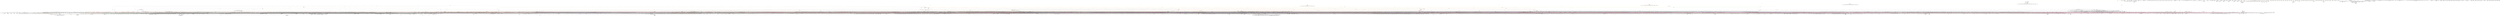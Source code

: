 digraph G {
  "Hallowed Bar" -> "Ancient Hallowed Greaves" [label="Demon Altar", color="black"];
  "Hallowed Bar" -> "Ancient Hallowed Headgear" [label="Demon Altar", color="black"];
  "Hallowed Bar" -> "Ancient Hallowed Helmet" [label="Demon Altar", color="black"];
  "Hallowed Bar" -> "Ancient Hallowed Hood" [label="Demon Altar", color="black"];
  "Hallowed Bar" -> "Ancient Hallowed Mask" [label="Demon Altar", color="black"];
  "Hallowed Bar" -> "Ancient Hallowed Plate Mail" [label="Demon Altar", color="black"];
  "Demonite Ore" -> "Deer Thing" [label="Demon Altar", color="black"];
  "Flinx Fur" -> "Deer Thing" [label="Demon Altar", color="black"];
  "Lens" -> "Deer Thing" [label="Demon Altar", color="black"];
  "Crimtane Ore" -> "Deer Thing" [label="Demon Altar", color="black"];
  "Flinx Fur" -> "Deer Thing" [label="Demon Altar", color="black"];
  "Lens" -> "Deer Thing" [label="Demon Altar", color="black"];
  "Blade of Grass" -> "Night's Edge" [label="Demon Altar", color="black"];
  "Light's Bane" -> "Night's Edge" [label="Demon Altar", color="black"];
  "Muramasa" -> "Night's Edge" [label="Demon Altar", color="black"];
  "Volcano" -> "Night's Edge" [label="Demon Altar", color="black"];
  "Blade of Grass" -> "Night's Edge" [label="Demon Altar", color="black"];
  "Blood Butcherer" -> "Night's Edge" [label="Demon Altar", color="black"];
  "Muramasa" -> "Night's Edge" [label="Demon Altar", color="black"];
  "Volcano" -> "Night's Edge" [label="Demon Altar", color="black"];
  "Lens" -> "Suspicious Looking Eye" [label="Demon Altar", color="black"];
  "Bone" -> "Void Bag" [label="Demon Altar", color="black"];
  "Jungle Spores" -> "Void Bag" [label="Demon Altar", color="black"];
  "Shadow Scale" -> "Void Bag" [label="Demon Altar", color="black"];
  "Bone" -> "Void Bag" [label="Demon Altar", color="black"];
  "Jungle Spores" -> "Void Bag" [label="Demon Altar", color="black"];
  "Tissue Sample" -> "Void Bag" [label="Demon Altar", color="black"];
  "Bone" -> "Void Vault" [label="Demon Altar", color="black"];
  "Jungle Spores" -> "Void Vault" [label="Demon Altar", color="black"];
  "Tissue Sample" -> "Void Vault" [label="Demon Altar", color="black"];
  "Bone" -> "Void Vault" [label="Demon Altar", color="black"];
  "Jungle Spores" -> "Void Vault" [label="Demon Altar", color="black"];
  "Shadow Scale" -> "Void Vault" [label="Demon Altar", color="black"];
  "Rotten Chunk" -> "Worm Food" [label="Demon Altar", color="black"];
  "Vile Powder" -> "Worm Food" [label="Demon Altar", color="black"];
  "Bottomless Water Bucket" -> "Bottomless Shimmer Bucket" [label="Ancient Manipulator", color="black"];
  "Luminite Bar" -> "Bottomless Shimmer Bucket" [label="Ancient Manipulator", color="black"];
  "Solar Fragment" -> "Daybreak" [label="Ancient Manipulator", color="black"];
  "Luminite Bar" -> "Luminite Arrow" [label="Ancient Manipulator", color="black"];
  "Luminite" -> "Luminite Bar" [label="Ancient Manipulator", color="black"];
  "Luminite Bar" -> "Luminite Bullet" [label="Ancient Manipulator", color="black"];
  "Nebula Fragment" -> "Lunar Hook" [label="Ancient Manipulator", color="black"];
  "Solar Fragment" -> "Lunar Hook" [label="Ancient Manipulator", color="black"];
  "Stardust Fragment" -> "Lunar Hook" [label="Ancient Manipulator", color="black"];
  "Vortex Fragment" -> "Lunar Hook" [label="Ancient Manipulator", color="black"];
  "Nebula Fragment" -> "Nebula Arcanum" [label="Ancient Manipulator", color="black"];
  "Nebula Brick" -> "Nebula Bathtub" [label="Ancient Manipulator", color="black"];
  "Nebula Brick" -> "Nebula Bed" [label="Ancient Manipulator", color="black"];
  "Silk" -> "Nebula Bed" [label="Ancient Manipulator", color="black"];
  "Nebula Fragment" -> "Nebula Blaze" [label="Ancient Manipulator", color="black"];
  "Book" -> "Nebula Bookcase" [label="Ancient Manipulator", color="black"];
  "Nebula Brick" -> "Nebula Bookcase" [label="Ancient Manipulator", color="black"];
  "Luminite Bar" -> "Nebula Breastplate" [label="Ancient Manipulator", color="black"];
  "Nebula Fragment" -> "Nebula Breastplate" [label="Ancient Manipulator", color="black"];
  "Nebula Fragment" -> "Nebula Brick" [label="Ancient Manipulator", color="black"];
  "Stone Block" -> "Nebula Brick" [label="Ancient Manipulator", color="black"];
  "Nebula Brick" -> "Nebula Candelabra" [label="Ancient Manipulator", color="black"];
  "Torch" -> "Nebula Candelabra" [label="Ancient Manipulator", color="black"];
  "Nebula Brick" -> "Nebula Candle" [label="Ancient Manipulator", color="black"];
  "Torch" -> "Nebula Candle" [label="Ancient Manipulator", color="black"];
  "Nebula Brick" -> "Nebula Chair" [label="Ancient Manipulator", color="black"];
  "Chain" -> "Nebula Chandelier" [label="Ancient Manipulator", color="black"];
  "Nebula Brick" -> "Nebula Chandelier" [label="Ancient Manipulator", color="black"];
  "Torch" -> "Nebula Chandelier" [label="Ancient Manipulator", color="black"];
  "Any Iron Bar" -> "Nebula Chest" [label="Ancient Manipulator", color="black"];
  "Nebula Brick" -> "Nebula Chest" [label="Ancient Manipulator", color="black"];
  "Any Iron Bar" -> "Nebula Clock" [label="Ancient Manipulator", color="black"];
  "Glass" -> "Nebula Clock" [label="Ancient Manipulator", color="black"];
  "Nebula Brick" -> "Nebula Clock" [label="Ancient Manipulator", color="black"];
  "Nebula Brick" -> "Nebula Door" [label="Ancient Manipulator", color="black"];
  "Nebula Brick" -> "Nebula Dresser" [label="Ancient Manipulator", color="black"];
  "Solar Fragment" -> "Nebula Fragment" [label="Ancient Manipulator", color="black"];
  "Stardust Fragment" -> "Nebula Fragment" [label="Ancient Manipulator", color="black"];
  "Vortex Fragment" -> "Nebula Fragment" [label="Ancient Manipulator", color="black"];
  "Nebula Fragment" -> "Nebula Fragment Block" [label="Ancient Manipulator", color="black"];
  "Stone Block" -> "Nebula Fragment Block" [label="Ancient Manipulator", color="black"];
  "Luminite Bar" -> "Nebula Hamaxe" [label="Ancient Manipulator", color="black"];
  "Nebula Fragment" -> "Nebula Hamaxe" [label="Ancient Manipulator", color="black"];
  "Luminite Bar" -> "Nebula Helmet" [label="Ancient Manipulator", color="black"];
  "Nebula Fragment" -> "Nebula Helmet" [label="Ancient Manipulator", color="black"];
  "Nebula Brick" -> "Nebula Lamp" [label="Ancient Manipulator", color="black"];
  "Torch" -> "Nebula Lamp" [label="Ancient Manipulator", color="black"];
  "Nebula Brick" -> "Nebula Lantern" [label="Ancient Manipulator", color="black"];
  "Torch" -> "Nebula Lantern" [label="Ancient Manipulator", color="black"];
  "Luminite Bar" -> "Nebula Leggings" [label="Ancient Manipulator", color="black"];
  "Nebula Fragment" -> "Nebula Leggings" [label="Ancient Manipulator", color="black"];
  "Luminite Bar" -> "Nebula Mantle" [label="Ancient Manipulator", color="black"];
  "Nebula Fragment" -> "Nebula Mantle" [label="Ancient Manipulator", color="black"];
  "Nebula Fragment" -> "Nebula Monolith" [label="Ancient Manipulator", color="black"];
  "Bone" -> "Nebula Piano" [label="Ancient Manipulator", color="black"];
  "Book" -> "Nebula Piano" [label="Ancient Manipulator", color="black"];
  "Nebula Brick" -> "Nebula Piano" [label="Ancient Manipulator", color="black"];
  "Luminite Bar" -> "Nebula Pickaxe" [label="Ancient Manipulator", color="black"];
  "Nebula Fragment" -> "Nebula Pickaxe" [label="Ancient Manipulator", color="black"];
  "Nebula Brick" -> "Nebula Sink" [label="Ancient Manipulator", color="black"];
  "Water Bucket" -> "Nebula Sink" [label="Ancient Manipulator", color="black"];
  "Nebula Brick" -> "Nebula Sofa" [label="Ancient Manipulator", color="black"];
  "Silk" -> "Nebula Sofa" [label="Ancient Manipulator", color="black"];
  "Nebula Brick" -> "Nebula Table" [label="Ancient Manipulator", color="black"];
  "Nebula Brick" -> "Nebula Toilet" [label="Ancient Manipulator", color="black"];
  "Nebula Brick" -> "Nebula Work Bench" [label="Ancient Manipulator", color="black"];
  "Vortex Fragment" -> "Phantasm" [label="Ancient Manipulator", color="black"];
  "Solar Brick" -> "Solar Bathtub" [label="Ancient Manipulator", color="black"];
  "Silk" -> "Solar Bed" [label="Ancient Manipulator", color="black"];
  "Solar Brick" -> "Solar Bed" [label="Ancient Manipulator", color="black"];
  "Book" -> "Solar Bookcase" [label="Ancient Manipulator", color="black"];
  "Solar Brick" -> "Solar Bookcase" [label="Ancient Manipulator", color="black"];
  "Solar Fragment" -> "Solar Brick" [label="Ancient Manipulator", color="black"];
  "Stone Block" -> "Solar Brick" [label="Ancient Manipulator", color="black"];
  "Solar Brick" -> "Solar Candelabra" [label="Ancient Manipulator", color="black"];
  "Torch" -> "Solar Candelabra" [label="Ancient Manipulator", color="black"];
  "Solar Brick" -> "Solar Candle" [label="Ancient Manipulator", color="black"];
  "Torch" -> "Solar Candle" [label="Ancient Manipulator", color="black"];
  "Solar Brick" -> "Solar Chair" [label="Ancient Manipulator", color="black"];
  "Chain" -> "Solar Chandelier" [label="Ancient Manipulator", color="black"];
  "Solar Brick" -> "Solar Chandelier" [label="Ancient Manipulator", color="black"];
  "Torch" -> "Solar Chandelier" [label="Ancient Manipulator", color="black"];
  "Any Iron Bar" -> "Solar Chest" [label="Ancient Manipulator", color="black"];
  "Solar Brick" -> "Solar Chest" [label="Ancient Manipulator", color="black"];
  "Any Iron Bar" -> "Solar Clock" [label="Ancient Manipulator", color="black"];
  "Glass" -> "Solar Clock" [label="Ancient Manipulator", color="black"];
  "Solar Brick" -> "Solar Clock" [label="Ancient Manipulator", color="black"];
  "Solar Brick" -> "Solar Door" [label="Ancient Manipulator", color="black"];
  "Solar Brick" -> "Solar Dresser" [label="Ancient Manipulator", color="black"];
  "Solar Fragment" -> "Solar Eruption" [label="Ancient Manipulator", color="black"];
  "Luminite Bar" -> "Solar Flare Breastplate" [label="Ancient Manipulator", color="black"];
  "Solar Fragment" -> "Solar Flare Breastplate" [label="Ancient Manipulator", color="black"];
  "Luminite Bar" -> "Solar Flare Hamaxe" [label="Ancient Manipulator", color="black"];
  "Solar Fragment" -> "Solar Flare Hamaxe" [label="Ancient Manipulator", color="black"];
  "Luminite Bar" -> "Solar Flare Helmet" [label="Ancient Manipulator", color="black"];
  "Solar Fragment" -> "Solar Flare Helmet" [label="Ancient Manipulator", color="black"];
  "Luminite Bar" -> "Solar Flare Leggings" [label="Ancient Manipulator", color="black"];
  "Solar Fragment" -> "Solar Flare Leggings" [label="Ancient Manipulator", color="black"];
  "Luminite Bar" -> "Solar Flare Pickaxe" [label="Ancient Manipulator", color="black"];
  "Solar Fragment" -> "Solar Flare Pickaxe" [label="Ancient Manipulator", color="black"];
  "Nebula Fragment" -> "Solar Fragment" [label="Ancient Manipulator", color="black"];
  "Stardust Fragment" -> "Solar Fragment" [label="Ancient Manipulator", color="black"];
  "Vortex Fragment" -> "Solar Fragment" [label="Ancient Manipulator", color="black"];
  "Solar Fragment" -> "Solar Fragment Block" [label="Ancient Manipulator", color="black"];
  "Stone Block" -> "Solar Fragment Block" [label="Ancient Manipulator", color="black"];
  "Solar Brick" -> "Solar Lamp" [label="Ancient Manipulator", color="black"];
  "Torch" -> "Solar Lamp" [label="Ancient Manipulator", color="black"];
  "Solar Brick" -> "Solar Lantern" [label="Ancient Manipulator", color="black"];
  "Torch" -> "Solar Lantern" [label="Ancient Manipulator", color="black"];
  "Solar Fragment" -> "Solar Monolith" [label="Ancient Manipulator", color="black"];
  "Bone" -> "Solar Piano" [label="Ancient Manipulator", color="black"];
  "Book" -> "Solar Piano" [label="Ancient Manipulator", color="black"];
  "Solar Brick" -> "Solar Piano" [label="Ancient Manipulator", color="black"];
  "Solar Brick" -> "Solar Sink" [label="Ancient Manipulator", color="black"];
  "Water Bucket" -> "Solar Sink" [label="Ancient Manipulator", color="black"];
  "Silk" -> "Solar Sofa" [label="Ancient Manipulator", color="black"];
  "Solar Brick" -> "Solar Sofa" [label="Ancient Manipulator", color="black"];
  "Solar Brick" -> "Solar Table" [label="Ancient Manipulator", color="black"];
  "Solar Brick" -> "Solar Toilet" [label="Ancient Manipulator", color="black"];
  "Luminite Bar" -> "Solar Wings" [label="Ancient Manipulator", color="black"];
  "Solar Fragment" -> "Solar Wings" [label="Ancient Manipulator", color="black"];
  "Solar Brick" -> "Solar Work Bench" [label="Ancient Manipulator", color="black"];
  "Stardust Brick" -> "Stardust Bathtub" [label="Ancient Manipulator", color="black"];
  "Silk" -> "Stardust Bed" [label="Ancient Manipulator", color="black"];
  "Stardust Brick" -> "Stardust Bed" [label="Ancient Manipulator", color="black"];
  "Book" -> "Stardust Bookcase" [label="Ancient Manipulator", color="black"];
  "Stardust Brick" -> "Stardust Bookcase" [label="Ancient Manipulator", color="black"];
  "Stardust Fragment" -> "Stardust Brick" [label="Ancient Manipulator", color="black"];
  "Stone Block" -> "Stardust Brick" [label="Ancient Manipulator", color="black"];
  "Stardust Brick" -> "Stardust Candelabra" [label="Ancient Manipulator", color="black"];
  "Torch" -> "Stardust Candelabra" [label="Ancient Manipulator", color="black"];
  "Stardust Brick" -> "Stardust Candle" [label="Ancient Manipulator", color="black"];
  "Torch" -> "Stardust Candle" [label="Ancient Manipulator", color="black"];
  "Stardust Fragment" -> "Stardust Cell Staff" [label="Ancient Manipulator", color="black"];
  "Stardust Brick" -> "Stardust Chair" [label="Ancient Manipulator", color="black"];
  "Chain" -> "Stardust Chandelier" [label="Ancient Manipulator", color="black"];
  "Stardust Brick" -> "Stardust Chandelier" [label="Ancient Manipulator", color="black"];
  "Torch" -> "Stardust Chandelier" [label="Ancient Manipulator", color="black"];
  "Any Iron Bar" -> "Stardust Chest" [label="Ancient Manipulator", color="black"];
  "Stardust Brick" -> "Stardust Chest" [label="Ancient Manipulator", color="black"];
  "Any Iron Bar" -> "Stardust Clock" [label="Ancient Manipulator", color="black"];
  "Glass" -> "Stardust Clock" [label="Ancient Manipulator", color="black"];
  "Stardust Brick" -> "Stardust Clock" [label="Ancient Manipulator", color="black"];
  "Stardust Brick" -> "Stardust Door" [label="Ancient Manipulator", color="black"];
  "Stardust Fragment" -> "Stardust Dragon Staff" [label="Ancient Manipulator", color="black"];
  "Stardust Brick" -> "Stardust Dresser" [label="Ancient Manipulator", color="black"];
  "Nebula Fragment" -> "Stardust Fragment" [label="Ancient Manipulator", color="black"];
  "Solar Fragment" -> "Stardust Fragment" [label="Ancient Manipulator", color="black"];
  "Vortex Fragment" -> "Stardust Fragment" [label="Ancient Manipulator", color="black"];
  "Stardust Fragment" -> "Stardust Fragment Block" [label="Ancient Manipulator", color="black"];
  "Stone Block" -> "Stardust Fragment Block" [label="Ancient Manipulator", color="black"];
  "Luminite Bar" -> "Stardust Hamaxe" [label="Ancient Manipulator", color="black"];
  "Stardust Fragment" -> "Stardust Hamaxe" [label="Ancient Manipulator", color="black"];
  "Luminite Bar" -> "Stardust Helmet" [label="Ancient Manipulator", color="black"];
  "Stardust Fragment" -> "Stardust Helmet" [label="Ancient Manipulator", color="black"];
  "Stardust Brick" -> "Stardust Lamp" [label="Ancient Manipulator", color="black"];
  "Torch" -> "Stardust Lamp" [label="Ancient Manipulator", color="black"];
  "Stardust Brick" -> "Stardust Lantern" [label="Ancient Manipulator", color="black"];
  "Torch" -> "Stardust Lantern" [label="Ancient Manipulator", color="black"];
  "Luminite Bar" -> "Stardust Leggings" [label="Ancient Manipulator", color="black"];
  "Stardust Fragment" -> "Stardust Leggings" [label="Ancient Manipulator", color="black"];
  "Stardust Fragment" -> "Stardust Monolith" [label="Ancient Manipulator", color="black"];
  "Bone" -> "Stardust Piano" [label="Ancient Manipulator", color="black"];
  "Book" -> "Stardust Piano" [label="Ancient Manipulator", color="black"];
  "Stardust Brick" -> "Stardust Piano" [label="Ancient Manipulator", color="black"];
  "Luminite Bar" -> "Stardust Pickaxe" [label="Ancient Manipulator", color="black"];
  "Stardust Fragment" -> "Stardust Pickaxe" [label="Ancient Manipulator", color="black"];
  "Luminite Bar" -> "Stardust Plate" [label="Ancient Manipulator", color="black"];
  "Stardust Fragment" -> "Stardust Plate" [label="Ancient Manipulator", color="black"];
  "Stardust Brick" -> "Stardust Sink" [label="Ancient Manipulator", color="black"];
  "Water Bucket" -> "Stardust Sink" [label="Ancient Manipulator", color="black"];
  "Silk" -> "Stardust Sofa" [label="Ancient Manipulator", color="black"];
  "Stardust Brick" -> "Stardust Sofa" [label="Ancient Manipulator", color="black"];
  "Stardust Brick" -> "Stardust Table" [label="Ancient Manipulator", color="black"];
  "Stardust Brick" -> "Stardust Toilet" [label="Ancient Manipulator", color="black"];
  "Luminite Bar" -> "Stardust Wings" [label="Ancient Manipulator", color="black"];
  "Stardust Fragment" -> "Stardust Wings" [label="Ancient Manipulator", color="black"];
  "Stardust Brick" -> "Stardust Work Bench" [label="Ancient Manipulator", color="black"];
  "Luminite" -> "Void Monolith" [label="Ancient Manipulator", color="black"];
  "Vortex Brick" -> "Vortex Bathtub" [label="Ancient Manipulator", color="black"];
  "Vortex Fragment" -> "Vortex Beater" [label="Ancient Manipulator", color="black"];
  "Silk" -> "Vortex Bed" [label="Ancient Manipulator", color="black"];
  "Vortex Brick" -> "Vortex Bed" [label="Ancient Manipulator", color="black"];
  "Book" -> "Vortex Bookcase" [label="Ancient Manipulator", color="black"];
  "Vortex Brick" -> "Vortex Bookcase" [label="Ancient Manipulator", color="black"];
  "Luminite Bar" -> "Vortex Booster" [label="Ancient Manipulator", color="black"];
  "Vortex Fragment" -> "Vortex Booster" [label="Ancient Manipulator", color="black"];
  "Luminite Bar" -> "Vortex Breastplate" [label="Ancient Manipulator", color="black"];
  "Vortex Fragment" -> "Vortex Breastplate" [label="Ancient Manipulator", color="black"];
  "Stone Block" -> "Vortex Brick" [label="Ancient Manipulator", color="black"];
  "Vortex Fragment" -> "Vortex Brick" [label="Ancient Manipulator", color="black"];
  "Torch" -> "Vortex Candelabra" [label="Ancient Manipulator", color="black"];
  "Vortex Brick" -> "Vortex Candelabra" [label="Ancient Manipulator", color="black"];
  "Torch" -> "Vortex Candle" [label="Ancient Manipulator", color="black"];
  "Vortex Brick" -> "Vortex Candle" [label="Ancient Manipulator", color="black"];
  "Vortex Brick" -> "Vortex Chair" [label="Ancient Manipulator", color="black"];
  "Chain" -> "Vortex Chandelier" [label="Ancient Manipulator", color="black"];
  "Torch" -> "Vortex Chandelier" [label="Ancient Manipulator", color="black"];
  "Vortex Brick" -> "Vortex Chandelier" [label="Ancient Manipulator", color="black"];
  "Any Iron Bar" -> "Vortex Chest" [label="Ancient Manipulator", color="black"];
  "Vortex Brick" -> "Vortex Chest" [label="Ancient Manipulator", color="black"];
  "Any Iron Bar" -> "Vortex Clock" [label="Ancient Manipulator", color="black"];
  "Glass" -> "Vortex Clock" [label="Ancient Manipulator", color="black"];
  "Vortex Brick" -> "Vortex Clock" [label="Ancient Manipulator", color="black"];
  "Vortex Brick" -> "Vortex Door" [label="Ancient Manipulator", color="black"];
  "Vortex Brick" -> "Vortex Dresser" [label="Ancient Manipulator", color="black"];
  "Nebula Fragment" -> "Vortex Fragment" [label="Ancient Manipulator", color="black"];
  "Solar Fragment" -> "Vortex Fragment" [label="Ancient Manipulator", color="black"];
  "Stardust Fragment" -> "Vortex Fragment" [label="Ancient Manipulator", color="black"];
  "Stone Block" -> "Vortex Fragment Block" [label="Ancient Manipulator", color="black"];
  "Vortex Fragment" -> "Vortex Fragment Block" [label="Ancient Manipulator", color="black"];
  "Luminite Bar" -> "Vortex Hamaxe" [label="Ancient Manipulator", color="black"];
  "Vortex Fragment" -> "Vortex Hamaxe" [label="Ancient Manipulator", color="black"];
  "Luminite Bar" -> "Vortex Helmet" [label="Ancient Manipulator", color="black"];
  "Vortex Fragment" -> "Vortex Helmet" [label="Ancient Manipulator", color="black"];
  "Torch" -> "Vortex Lamp" [label="Ancient Manipulator", color="black"];
  "Vortex Brick" -> "Vortex Lamp" [label="Ancient Manipulator", color="black"];
  "Torch" -> "Vortex Lantern" [label="Ancient Manipulator", color="black"];
  "Vortex Brick" -> "Vortex Lantern" [label="Ancient Manipulator", color="black"];
  "Luminite Bar" -> "Vortex Leggings" [label="Ancient Manipulator", color="black"];
  "Vortex Fragment" -> "Vortex Leggings" [label="Ancient Manipulator", color="black"];
  "Vortex Fragment" -> "Vortex Monolith" [label="Ancient Manipulator", color="black"];
  "Bone" -> "Vortex Piano" [label="Ancient Manipulator", color="black"];
  "Book" -> "Vortex Piano" [label="Ancient Manipulator", color="black"];
  "Vortex Brick" -> "Vortex Piano" [label="Ancient Manipulator", color="black"];
  "Luminite Bar" -> "Vortex Pickaxe" [label="Ancient Manipulator", color="black"];
  "Vortex Fragment" -> "Vortex Pickaxe" [label="Ancient Manipulator", color="black"];
  "Vortex Brick" -> "Vortex Sink" [label="Ancient Manipulator", color="black"];
  "Water Bucket" -> "Vortex Sink" [label="Ancient Manipulator", color="black"];
  "Silk" -> "Vortex Sofa" [label="Ancient Manipulator", color="black"];
  "Vortex Brick" -> "Vortex Sofa" [label="Ancient Manipulator", color="black"];
  "Vortex Brick" -> "Vortex Table" [label="Ancient Manipulator", color="black"];
  "Vortex Brick" -> "Vortex Toilet" [label="Ancient Manipulator", color="black"];
  "Vortex Brick" -> "Vortex Work Bench" [label="Ancient Manipulator", color="black"];
  "Rocket III" -> "Mini Nuke I" [label="Autohammer", color="black"];
  "Shroomite Bar" -> "Mini Nuke I" [label="Autohammer", color="black"];
  "Rocket IV" -> "Mini Nuke II" [label="Autohammer", color="black"];
  "Shroomite Bar" -> "Mini Nuke II" [label="Autohammer", color="black"];
  "Chlorophyte Bar" -> "Shroomite Bar" [label="Autohammer", color="black"];
  "Glowing Mushroom" -> "Shroomite Bar" [label="Autohammer", color="black"];
  "Gel" -> "Asphalt Block" [label="Blend-O-Matic", color="black"];
  "Stone Block" -> "Asphalt Block" [label="Blend-O-Matic", color="black"];
  "Bone" -> "Bone Bathtub" [label="Bone Welder", color="black"];
  "Bone" -> "Bone Bed" [label="Bone Welder", color="black"];
  "Silk" -> "Bone Bed" [label="Bone Welder", color="black"];
  "Bone" -> "Bone Bookcase" [label="Bone Welder", color="black"];
  "Book" -> "Bone Bookcase" [label="Bone Welder", color="black"];
  "Bone" -> "Bone Candelabra" [label="Bone Welder", color="black"];
  "Torch" -> "Bone Candelabra" [label="Bone Welder", color="black"];
  "Bone" -> "Bone Chair" [label="Bone Welder", color="black"];
  "Bone" -> "Bone Chandelier" [label="Bone Welder", color="black"];
  "Chain" -> "Bone Chandelier" [label="Bone Welder", color="black"];
  "Torch" -> "Bone Chandelier" [label="Bone Welder", color="black"];
  "Any Iron Bar" -> "Bone Chest" [label="Bone Welder", color="black"];
  "Bone" -> "Bone Chest" [label="Bone Welder", color="black"];
  "Any Iron Bar" -> "Bone Clock" [label="Bone Welder", color="black"];
  "Bone" -> "Bone Clock" [label="Bone Welder", color="black"];
  "Glass" -> "Bone Clock" [label="Bone Welder", color="black"];
  "Bone" -> "Bone Door" [label="Bone Welder", color="black"];
  "Bone" -> "Bone Dresser" [label="Bone Welder", color="black"];
  "Bone" -> "Bone Lamp" [label="Bone Welder", color="black"];
  "Torch" -> "Bone Lamp" [label="Bone Welder", color="black"];
  "Bone" -> "Bone Lantern" [label="Bone Welder", color="black"];
  "Torch" -> "Bone Lantern" [label="Bone Welder", color="black"];
  "Bone" -> "Bone Piano" [label="Bone Welder", color="black"];
  "Book" -> "Bone Piano" [label="Bone Welder", color="black"];
  "Bone" -> "Bone Sink" [label="Bone Welder", color="black"];
  "Water Bucket" -> "Bone Sink" [label="Bone Welder", color="black"];
  "Bone" -> "Bone Sofa" [label="Bone Welder", color="black"];
  "Silk" -> "Bone Sofa" [label="Bone Welder", color="black"];
  "Bone" -> "Bone Table" [label="Bone Welder", color="black"];
  "Bone" -> "Bone Toilet" [label="Bone Welder", color="black"];
  "Stone Block" -> "Active Stone Block" [label="By Hand", color="#3cb44b"];
  "Wire" -> "Active Stone Block" [label="By Hand", color="#3cb44b"];
  "Aether Torch" -> "Aether Campfire" [label="By Hand", color="#3cb44b"];
  "Any Wood" -> "Aether Campfire" [label="By Hand", color="#3cb44b"];
  "Amber Bunny" -> "Amber Bunny Cage" [label="By Hand", color="#3cb44b"];
  "Terrarium" -> "Amber Bunny Cage" [label="By Hand", color="#3cb44b"];
  "Acorn" -> "Amber Gemcorn" [label="By Hand", color="#3cb44b"];
  "Amber" -> "Amber Gemcorn" [label="By Hand", color="#3cb44b"];
  "Amber Squirrel" -> "Amber Squirrel Cage" [label="By Hand", color="#3cb44b"];
  "Terrarium" -> "Amber Squirrel Cage" [label="By Hand", color="#3cb44b"];
  "Amethyst Bunny" -> "Amethyst Bunny Cage" [label="By Hand", color="#3cb44b"];
  "Terrarium" -> "Amethyst Bunny Cage" [label="By Hand", color="#3cb44b"];
  "Acorn" -> "Amethyst Gemcorn" [label="By Hand", color="#3cb44b"];
  "Amethyst" -> "Amethyst Gemcorn" [label="By Hand", color="#3cb44b"];
  "Amethyst Squirrel" -> "Amethyst Squirrel Cage" [label="By Hand", color="#3cb44b"];
  "Terrarium" -> "Amethyst Squirrel Cage" [label="By Hand", color="#3cb44b"];
  "Ash Wood Platform" -> "Ash Wood" [label="By Hand", color="#3cb44b"];
  "Ash Wood" -> "Ash Wood Platform" [label="By Hand", color="#3cb44b"];
  "Ash Wood" -> "Ash Wood Work Bench" [label="By Hand", color="#3cb44b"];
  "Any Balloon" -> "Balloon Platform" [label="By Hand", color="#3cb44b"];
  "Any Balloon" -> "Balloon Work Bench" [label="By Hand", color="#3cb44b"];
  "Bamboo Platform" -> "Bamboo" [label="By Hand", color="#3cb44b"];
  "Bamboo" -> "Bamboo Platform" [label="By Hand", color="#3cb44b"];
  "Bamboo" -> "Bamboo Work Bench" [label="By Hand", color="#3cb44b"];
  "Bird" -> "Bird Cage" [label="By Hand", color="#3cb44b"];
  "Terrarium" -> "Bird Cage" [label="By Hand", color="#3cb44b"];
  "Black Dragonfly" -> "Black Dragonfly Jar" [label="By Hand", color="#3cb44b"];
  "Bottle" -> "Black Dragonfly Jar" [label="By Hand", color="#3cb44b"];
  "Black Scorpion" -> "Black Scorpion Cage" [label="By Hand", color="#3cb44b"];
  "Terrarium" -> "Black Scorpion Cage" [label="By Hand", color="#3cb44b"];
  "Bottled Water" -> "Blood Water" [label="By Hand", color="#3cb44b"];
  "Crimsand Block" -> "Blood Water" [label="By Hand", color="#3cb44b"];
  "Crimson Seeds" -> "Blood Water" [label="By Hand", color="#3cb44b"];
  "Blue Dragonfly" -> "Blue Dragonfly Jar" [label="By Hand", color="#3cb44b"];
  "Bottle" -> "Blue Dragonfly Jar" [label="By Hand", color="#3cb44b"];
  "Blue Fairy" -> "Blue Fairy Jar" [label="By Hand", color="#3cb44b"];
  "Bottle" -> "Blue Fairy Jar" [label="By Hand", color="#3cb44b"];
  "Blue Jay" -> "Blue Jay Cage" [label="By Hand", color="#3cb44b"];
  "Terrarium" -> "Blue Jay Cage" [label="By Hand", color="#3cb44b"];
  "Blue Jellyfish (bait)" -> "Blue Jellyfish Jar" [label="By Hand", color="#3cb44b"];
  "Bottled Water" -> "Blue Jellyfish Jar" [label="By Hand", color="#3cb44b"];
  "Blue Macaw" -> "Blue Macaw Cage" [label="By Hand", color="#3cb44b"];
  "Terrarium" -> "Blue Macaw Cage" [label="By Hand", color="#3cb44b"];
  "Bone Platform" -> "Bone" [label="By Hand", color="#3cb44b"];
  "Any Wood" -> "Bone Campfire" [label="By Hand", color="#3cb44b"];
  "Bone Torch" -> "Bone Campfire" [label="By Hand", color="#3cb44b"];
  "Boreal Wood Platform" -> "Boreal Wood" [label="By Hand", color="#3cb44b"];
  "Boreal Wood" -> "Boreal Wood Platform" [label="By Hand", color="#3cb44b"];
  "Boreal Wood" -> "Boreal Wood Work Bench" [label="By Hand", color="#3cb44b"];
  "Bomb" -> "Bouncy Bomb" [label="By Hand", color="#3cb44b"];
  "Pink Gel" -> "Bouncy Bomb" [label="By Hand", color="#3cb44b"];
  "Dynamite" -> "Bouncy Dynamite" [label="By Hand", color="#3cb44b"];
  "Pink Gel" -> "Bouncy Dynamite" [label="By Hand", color="#3cb44b"];
  "Glowstick" -> "Bouncy Glowstick" [label="By Hand", color="#3cb44b"];
  "Pink Gel" -> "Bouncy Glowstick" [label="By Hand", color="#3cb44b"];
  "Grenade" -> "Bouncy Grenade" [label="By Hand", color="#3cb44b"];
  "Pink Gel" -> "Bouncy Grenade" [label="By Hand", color="#3cb44b"];
  "Buggy" -> "Buggy Cage" [label="By Hand", color="#3cb44b"];
  "Terrarium" -> "Buggy Cage" [label="By Hand", color="#3cb44b"];
  "Bunny" -> "Bunny Cage" [label="By Hand", color="#3cb44b"];
  "Terrarium" -> "Bunny Cage" [label="By Hand", color="#3cb44b"];
  "Cactus Platform" -> "Cactus" [label="By Hand", color="#3cb44b"];
  "Cactus" -> "Cactus Work Bench" [label="By Hand", color="#3cb44b"];
  "Cardinal" -> "Cardinal Cage" [label="By Hand", color="#3cb44b"];
  "Terrarium" -> "Cardinal Cage" [label="By Hand", color="#3cb44b"];
  "Steampunk Platform" -> "Cog" [label="By Hand", color="#3cb44b"];
  "Silver Coin" -> "Copper Coin" [label="By Hand", color="#3cb44b"];
  "Any Wood" -> "Coral Campfire" [label="By Hand", color="#3cb44b"];
  "Coral Torch" -> "Coral Campfire" [label="By Hand", color="#3cb44b"];
  "Coral" -> "Coral Torch" [label="By Hand", color="#3cb44b"];
  "Torch" -> "Coral Torch" [label="By Hand", color="#3cb44b"];
  "Any Wood" -> "Corrupt Campfire" [label="By Hand", color="#3cb44b"];
  "Corrupt Torch" -> "Corrupt Campfire" [label="By Hand", color="#3cb44b"];
  "Ebonstone Block" -> "Corrupt Torch" [label="By Hand", color="#3cb44b"];
  "Torch" -> "Corrupt Torch" [label="By Hand", color="#3cb44b"];
  "Purple Ice Block" -> "Corrupt Torch" [label="By Hand", color="#3cb44b"];
  "Torch" -> "Corrupt Torch" [label="By Hand", color="#3cb44b"];
  "Hardened Ebonsand Block" -> "Corrupt Torch" [label="By Hand", color="#3cb44b"];
  "Torch" -> "Corrupt Torch" [label="By Hand", color="#3cb44b"];
  "Any Wood" -> "Crimson Campfire" [label="By Hand", color="#3cb44b"];
  "Crimson Torch" -> "Crimson Campfire" [label="By Hand", color="#3cb44b"];
  "Crimstone Block" -> "Crimson Torch" [label="By Hand", color="#3cb44b"];
  "Torch" -> "Crimson Torch" [label="By Hand", color="#3cb44b"];
  "Red Ice Block" -> "Crimson Torch" [label="By Hand", color="#3cb44b"];
  "Torch" -> "Crimson Torch" [label="By Hand", color="#3cb44b"];
  "Hardened Crimsand Block" -> "Crimson Torch" [label="By Hand", color="#3cb44b"];
  "Torch" -> "Crimson Torch" [label="By Hand", color="#3cb44b"];
  "Crystal Platform" -> "Crystal Block" [label="By Hand", color="#3cb44b"];
  "Crystal Shard" -> "Crystal Dart" [label="By Hand", color="#3cb44b"];
  "Crystal Block" -> "Crystal Platform" [label="By Hand", color="#3cb44b"];
  "Crystal Block" -> "Crystal Work Bench" [label="By Hand", color="#3cb44b"];
  "Any Wood" -> "Cursed Campfire" [label="By Hand", color="#3cb44b"];
  "Cursed Torch" -> "Cursed Campfire" [label="By Hand", color="#3cb44b"];
  "Cursed Flame" -> "Cursed Dart" [label="By Hand", color="#3cb44b"];
  "Cursed Flame" -> "Cursed Flare" [label="By Hand", color="#3cb44b"];
  "Flare" -> "Cursed Flare" [label="By Hand", color="#3cb44b"];
  "Cursed Flame" -> "Cursed Torch" [label="By Hand", color="#3cb44b"];
  "Torch" -> "Cursed Torch" [label="By Hand", color="#3cb44b"];
  "Any Wood" -> "Demon Campfire" [label="By Hand", color="#3cb44b"];
  "Demon Torch" -> "Demon Campfire" [label="By Hand", color="#3cb44b"];
  "Any Wood" -> "Desert Campfire" [label="By Hand", color="#3cb44b"];
  "Desert Torch" -> "Desert Campfire" [label="By Hand", color="#3cb44b"];
  "Hardened Sand Block" -> "Desert Torch" [label="By Hand", color="#3cb44b"];
  "Torch" -> "Desert Torch" [label="By Hand", color="#3cb44b"];
  "Hardened Ebonsand Block" -> "Desert Torch" [label="By Hand", color="#3cb44b"];
  "Torch" -> "Desert Torch" [label="By Hand", color="#3cb44b"];
  "Hardened Crimsand Block" -> "Desert Torch" [label="By Hand", color="#3cb44b"];
  "Torch" -> "Desert Torch" [label="By Hand", color="#3cb44b"];
  "Hardened Pearlsand Block" -> "Desert Torch" [label="By Hand", color="#3cb44b"];
  "Torch" -> "Desert Torch" [label="By Hand", color="#3cb44b"];
  "Diamond Bunny" -> "Diamond Bunny Cage" [label="By Hand", color="#3cb44b"];
  "Terrarium" -> "Diamond Bunny Cage" [label="By Hand", color="#3cb44b"];
  "Acorn" -> "Diamond Gemcorn" [label="By Hand", color="#3cb44b"];
  "Diamond" -> "Diamond Gemcorn" [label="By Hand", color="#3cb44b"];
  "Diamond Squirrel" -> "Diamond Squirrel Cage" [label="By Hand", color="#3cb44b"];
  "Terrarium" -> "Diamond Squirrel Cage" [label="By Hand", color="#3cb44b"];
  "Bomb" -> "Dirt Bomb" [label="By Hand", color="#3cb44b"];
  "Dirt Block" -> "Dirt Bomb" [label="By Hand", color="#3cb44b"];
  "Wet Bomb" -> "Dry Bomb" [label="By Hand", color="#3cb44b"];
  "Lava Bomb" -> "Dry Bomb" [label="By Hand", color="#3cb44b"];
  "Honey Bomb" -> "Dry Bomb" [label="By Hand", color="#3cb44b"];
  "Wet Rocket" -> "Dry Rocket" [label="By Hand", color="#3cb44b"];
  "Lava Rocket" -> "Dry Rocket" [label="By Hand", color="#3cb44b"];
  "Honey Rocket" -> "Dry Rocket" [label="By Hand", color="#3cb44b"];
  "Duck" -> "Duck Cage" [label="By Hand", color="#3cb44b"];
  "Terrarium" -> "Duck Cage" [label="By Hand", color="#3cb44b"];
  "Dynasty Wood Platform" -> "Dynasty Wood" [label="By Hand", color="#3cb44b"];
  "Dynasty Wood" -> "Dynasty Wood Platform" [label="By Hand", color="#3cb44b"];
  "Dynasty Wood" -> "Dynasty Work Bench" [label="By Hand", color="#3cb44b"];
  "Ebonwood Platform" -> "Ebonwood" [label="By Hand", color="#3cb44b"];
  "Ebonwood" -> "Ebonwood Platform" [label="By Hand", color="#3cb44b"];
  "Ebonwood" -> "Ebonwood Work Bench" [label="By Hand", color="#3cb44b"];
  "Echo Platform" -> "Echo Block" [label="By Hand", color="#3cb44b"];
  "Echo Block" -> "Echo Platform" [label="By Hand", color="#3cb44b"];
  "Emerald Bunny" -> "Emerald Bunny Cage" [label="By Hand", color="#3cb44b"];
  "Terrarium" -> "Emerald Bunny Cage" [label="By Hand", color="#3cb44b"];
  "Acorn" -> "Emerald Gemcorn" [label="By Hand", color="#3cb44b"];
  "Emerald" -> "Emerald Gemcorn" [label="By Hand", color="#3cb44b"];
  "Emerald Squirrel" -> "Emerald Squirrel Cage" [label="By Hand", color="#3cb44b"];
  "Terrarium" -> "Emerald Squirrel Cage" [label="By Hand", color="#3cb44b"];
  "Fallen Star" -> "Enchanted Nightcrawler" [label="By Hand", color="#3cb44b"];
  "Worm" -> "Enchanted Nightcrawler" [label="By Hand", color="#3cb44b"];
  "Enchanted Nightcrawler" -> "Enchanted Nightcrawler Cage" [label="By Hand", color="#3cb44b"];
  "Terrarium" -> "Enchanted Nightcrawler Cage" [label="By Hand", color="#3cb44b"];
  "Bunny" -> "Explosive Bunny" [label="By Hand", color="#3cb44b"];
  "Dynamite" -> "Explosive Bunny" [label="By Hand", color="#3cb44b"];
  "Dynamite" -> "Explosives" [label="By Hand", color="#3cb44b"];
  "Wire" -> "Explosives" [label="By Hand", color="#3cb44b"];
  "Bottle" -> "Faeling in a Bottle" [label="By Hand", color="#3cb44b"];
  "Faeling" -> "Faeling in a Bottle" [label="By Hand", color="#3cb44b"];
  "Bottle" -> "Firefly in a Bottle" [label="By Hand", color="#3cb44b"];
  "Firefly" -> "Firefly in a Bottle" [label="By Hand", color="#3cb44b"];
  "Bottled Water" -> "Fish Bowl" [label="By Hand", color="#3cb44b"];
  "Goldfish" -> "Fish Bowl" [label="By Hand", color="#3cb44b"];
  "Mace" -> "Flaming Mace" [label="By Hand", color="#3cb44b"];
  "Torch" -> "Flaming Mace" [label="By Hand", color="#3cb44b"];
  "Flesh Platform" -> "Flesh Block" [label="By Hand", color="#3cb44b"];
  "Flesh Block" -> "Flesh Platform" [label="By Hand", color="#3cb44b"];
  "Platinum Broadsword" -> "Flymeal" [label="Honey", color="black"];
  "Stinkbug" -> "Flymeal" [label="Honey", color="black"];
  "Gold Broadsword" -> "Flymeal" [label="Honey", color="black"];
  "Stinkbug" -> "Flymeal" [label="Honey", color="black"];
  "Frog" -> "Frog Cage" [label="By Hand", color="#3cb44b"];
  "Terrarium" -> "Frog Cage" [label="By Hand", color="#3cb44b"];
  "Any Wood" -> "Frozen Campfire" [label="By Hand", color="#3cb44b"];
  "Ice Torch" -> "Frozen Campfire" [label="By Hand", color="#3cb44b"];
  "Ice Block" -> "Frozen Platform" [label="By Hand", color="#3cb44b"];
  "Blinkroot" -> "Garland" [label="By Hand", color="#3cb44b"];
  "Daybloom" -> "Garland" [label="By Hand", color="#3cb44b"];
  "Deathweed" -> "Garland" [label="By Hand", color="#3cb44b"];
  "Fireblossom" -> "Garland" [label="By Hand", color="#3cb44b"];
  "Moonglow" -> "Garland" [label="By Hand", color="#3cb44b"];
  "Shiverthorn" -> "Garland" [label="By Hand", color="#3cb44b"];
  "Waterleaf" -> "Garland" [label="By Hand", color="#3cb44b"];
  "Gentleman's Long Beard" -> "Gentleman's Beard" [label="By Hand", color="#3cb44b"];
  "Gentleman's Magnificent Beard" -> "Gentleman's Beard" [label="By Hand", color="#3cb44b"];
  "Gentleman's Magnificent Beard" -> "Gentleman's Long Beard" [label="By Hand", color="#3cb44b"];
  "Glass Platform" -> "Glass" [label="By Hand", color="#3cb44b"];
  "Mushroom Platform" -> "Glowing Mushroom" [label="By Hand", color="#3cb44b"];
  "Glowing Snail" -> "Glowing Snail Cage" [label="By Hand", color="#3cb44b"];
  "Terrarium" -> "Glowing Snail Cage" [label="By Hand", color="#3cb44b"];
  "Gold Bird" -> "Gold Bird Cage" [label="By Hand", color="#3cb44b"];
  "Terrarium" -> "Gold Bird Cage" [label="By Hand", color="#3cb44b"];
  "Gold Bunny" -> "Gold Bunny Cage" [label="By Hand", color="#3cb44b"];
  "Terrarium" -> "Gold Bunny Cage" [label="By Hand", color="#3cb44b"];
  "Bottle" -> "Gold Butterfly Jar" [label="By Hand", color="#3cb44b"];
  "Gold Butterfly" -> "Gold Butterfly Jar" [label="By Hand", color="#3cb44b"];
  "Silver Coin" -> "Gold Coin" [label="By Hand", color="#3cb44b"];
  "Platinum Coin" -> "Gold Coin" [label="By Hand", color="#3cb44b"];
  "Bottle" -> "Gold Dragonfly Jar" [label="By Hand", color="#3cb44b"];
  "Gold Dragonfly" -> "Gold Dragonfly Jar" [label="By Hand", color="#3cb44b"];
  "Bottled Water" -> "Gold Fish Bowl" [label="By Hand", color="#3cb44b"];
  "Gold Goldfish" -> "Gold Fish Bowl" [label="By Hand", color="#3cb44b"];
  "Gold Frog" -> "Gold Frog Cage" [label="By Hand", color="#3cb44b"];
  "Terrarium" -> "Gold Frog Cage" [label="By Hand", color="#3cb44b"];
  "Gold Grasshopper" -> "Gold Grasshopper Cage" [label="By Hand", color="#3cb44b"];
  "Terrarium" -> "Gold Grasshopper Cage" [label="By Hand", color="#3cb44b"];
  "Gold Ladybug" -> "Gold Ladybug Cage" [label="By Hand", color="#3cb44b"];
  "Terrarium" -> "Gold Ladybug Cage" [label="By Hand", color="#3cb44b"];
  "Gold Mouse" -> "Gold Mouse Cage" [label="By Hand", color="#3cb44b"];
  "Terrarium" -> "Gold Mouse Cage" [label="By Hand", color="#3cb44b"];
  "Gold Seahorse" -> "Gold Seahorse Cage" [label="By Hand", color="#3cb44b"];
  "Terrarium" -> "Gold Seahorse Cage" [label="By Hand", color="#3cb44b"];
  "Gold Squirrel" -> "Gold Squirrel Cage" [label="By Hand", color="#3cb44b"];
  "Terrarium" -> "Gold Squirrel Cage" [label="By Hand", color="#3cb44b"];
  "Gold Water Strider" -> "Gold Water Strider Cage" [label="By Hand", color="#3cb44b"];
  "Terrarium" -> "Gold Water Strider Cage" [label="By Hand", color="#3cb44b"];
  "Gold Worm" -> "Gold Worm Cage" [label="By Hand", color="#3cb44b"];
  "Terrarium" -> "Gold Worm Cage" [label="By Hand", color="#3cb44b"];
  "Smooth Granite Block" -> "Granite Platform" [label="By Hand", color="#3cb44b"];
  "Smooth Granite Block" -> "Granite Work Bench" [label="By Hand", color="#3cb44b"];
  "Grasshopper" -> "Grasshopper Cage" [label="By Hand", color="#3cb44b"];
  "Terrarium" -> "Grasshopper Cage" [label="By Hand", color="#3cb44b"];
  "Stone Platform" -> "Gray Brick" [label="By Hand", color="#3cb44b"];
  "Gray Cockatiel" -> "Gray Cockatiel Cage" [label="By Hand", color="#3cb44b"];
  "Terrarium" -> "Gray Cockatiel Cage" [label="By Hand", color="#3cb44b"];
  "Grebe" -> "Grebe Cage" [label="By Hand", color="#3cb44b"];
  "Terrarium" -> "Grebe Cage" [label="By Hand", color="#3cb44b"];
  "Bottle" -> "Green Dragonfly Jar" [label="By Hand", color="#3cb44b"];
  "Green Dragonfly" -> "Green Dragonfly Jar" [label="By Hand", color="#3cb44b"];
  "Bottle" -> "Green Fairy Jar" [label="By Hand", color="#3cb44b"];
  "Green Fairy" -> "Green Fairy Jar" [label="By Hand", color="#3cb44b"];
  "Bottled Water" -> "Green Jellyfish Jar" [label="By Hand", color="#3cb44b"];
  "Green Jellyfish (bait)" -> "Green Jellyfish Jar" [label="By Hand", color="#3cb44b"];
  "Grubby" -> "Grubby Cage" [label="By Hand", color="#3cb44b"];
  "Terrarium" -> "Grubby Cage" [label="By Hand", color="#3cb44b"];
  "Any Wood" -> "Hallowed Campfire" [label="By Hand", color="#3cb44b"];
  "Hallowed Torch" -> "Hallowed Campfire" [label="By Hand", color="#3cb44b"];
  "Pearlstone Block" -> "Hallowed Torch" [label="By Hand", color="#3cb44b"];
  "Torch" -> "Hallowed Torch" [label="By Hand", color="#3cb44b"];
  "Pink Ice Block" -> "Hallowed Torch" [label="By Hand", color="#3cb44b"];
  "Torch" -> "Hallowed Torch" [label="By Hand", color="#3cb44b"];
  "Hardened Pearlsand Block" -> "Hallowed Torch" [label="By Hand", color="#3cb44b"];
  "Torch" -> "Hallowed Torch" [label="By Hand", color="#3cb44b"];
  "Blinkroot" -> "Hanging Blinkroot" [label="By Hand", color="#3cb44b"];
  "Hanging Pot" -> "Hanging Blinkroot" [label="By Hand", color="#3cb44b"];
  "Hanging Pot" -> "Hanging Brazier" [label="By Hand", color="#3cb44b"];
  "Torch" -> "Hanging Brazier" [label="By Hand", color="#3cb44b"];
  "Deathweed" -> "Hanging Corrupt Deathweed" [label="By Hand", color="#3cb44b"];
  "Hanging Pot" -> "Hanging Corrupt Deathweed" [label="By Hand", color="#3cb44b"];
  "Deathweed" -> "Hanging Crimson Deathweed" [label="By Hand", color="#3cb44b"];
  "Hanging Pot" -> "Hanging Crimson Deathweed" [label="By Hand", color="#3cb44b"];
  "Daybloom" -> "Hanging Daybloom" [label="By Hand", color="#3cb44b"];
  "Hanging Pot" -> "Hanging Daybloom" [label="By Hand", color="#3cb44b"];
  "Fireblossom" -> "Hanging Fireblossom" [label="By Hand", color="#3cb44b"];
  "Hanging Pot" -> "Hanging Fireblossom" [label="By Hand", color="#3cb44b"];
  "Hanging Pot" -> "Hanging Moonglow" [label="By Hand", color="#3cb44b"];
  "Moonglow" -> "Hanging Moonglow" [label="By Hand", color="#3cb44b"];
  "Hanging Pot" -> "Hanging Shiverthorn" [label="By Hand", color="#3cb44b"];
  "Shiverthorn" -> "Hanging Shiverthorn" [label="By Hand", color="#3cb44b"];
  "Hanging Pot" -> "Hanging Waterleaf" [label="By Hand", color="#3cb44b"];
  "Waterleaf" -> "Hanging Waterleaf" [label="By Hand", color="#3cb44b"];
  "Chain" -> "Heart Lantern" [label="By Hand", color="#3cb44b"];
  "Life Crystal" -> "Heart Lantern" [label="By Hand", color="#3cb44b"];
  "Bottle" -> "Hell Butterfly Jar" [label="By Hand", color="#3cb44b"];
  "Hell Butterfly" -> "Hell Butterfly Jar" [label="By Hand", color="#3cb44b"];
  "Honey Platform" -> "Honey Block" [label="By Hand", color="#3cb44b"];
  "Frozen Platform" -> "Ice Block" [label="By Hand", color="#3cb44b"];
  "Ice Block" -> "Ice Torch" [label="By Hand", color="#3cb44b"];
  "Torch" -> "Ice Torch" [label="By Hand", color="#3cb44b"];
  "Any Wood" -> "Ichor Campfire" [label="By Hand", color="#3cb44b"];
  "Ichor Torch" -> "Ichor Campfire" [label="By Hand", color="#3cb44b"];
  "Ichor" -> "Ichor Dart" [label="By Hand", color="#3cb44b"];
  "Ichor" -> "Ichor Torch" [label="By Hand", color="#3cb44b"];
  "Torch" -> "Ichor Torch" [label="By Hand", color="#3cb44b"];
  "Stone Wall" -> "Inactive Stone Block" [label="By Hand", color="#3cb44b"];
  "Wire" -> "Inactive Stone Block" [label="By Hand", color="#3cb44b"];
  "Bottle" -> "Julia Butterfly Jar" [label="By Hand", color="#3cb44b"];
  "Julia Butterfly" -> "Julia Butterfly Jar" [label="By Hand", color="#3cb44b"];
  "Any Wood" -> "Jungle Campfire" [label="By Hand", color="#3cb44b"];
  "Jungle Torch" -> "Jungle Campfire" [label="By Hand", color="#3cb44b"];
  "Jungle Spores" -> "Jungle Torch" [label="By Hand", color="#3cb44b"];
  "Torch" -> "Jungle Torch" [label="By Hand", color="#3cb44b"];
  "Jungle Turtle" -> "Jungle Turtle Cage" [label="By Hand", color="#3cb44b"];
  "Terrarium" -> "Jungle Turtle Cage" [label="By Hand", color="#3cb44b"];
  "Ladybug" -> "Ladybug Cage" [label="By Hand", color="#3cb44b"];
  "Terrarium" -> "Ladybug Cage" [label="By Hand", color="#3cb44b"];
  "Mini Volcano" -> "Large Volcano" [label="By Hand", color="#3cb44b"];
  "Bottle" -> "Lavafly in a Bottle" [label="By Hand", color="#3cb44b"];
  "Lavafly" -> "Lavafly in a Bottle" [label="By Hand", color="#3cb44b"];
  "Lesion Platform" -> "Lesion Block" [label="By Hand", color="#3cb44b"];
  "Lesion Block" -> "Lesion Platform" [label="By Hand", color="#3cb44b"];
  "Bottle" -> "Lightning Bug in a Bottle" [label="By Hand", color="#3cb44b"];
  "Lightning Bug" -> "Lightning Bug in a Bottle" [label="By Hand", color="#3cb44b"];
  "Lihzahrd Platform" -> "Lihzahrd Brick" [label="By Hand", color="#3cb44b"];
  "Lihzahrd Brick" -> "Lihzahrd Platform" [label="By Hand", color="#3cb44b"];
  "Maggot" -> "Maggot Cage" [label="By Hand", color="#3cb44b"];
  "Terrarium" -> "Maggot Cage" [label="By Hand", color="#3cb44b"];
  "Magma Snail" -> "Magma Snail Cage" [label="By Hand", color="#3cb44b"];
  "Terrarium" -> "Magma Snail Cage" [label="By Hand", color="#3cb44b"];
  "Mallard Duck" -> "Mallard Duck Cage" [label="By Hand", color="#3cb44b"];
  "Terrarium" -> "Mallard Duck Cage" [label="By Hand", color="#3cb44b"];
  "Smooth Marble Block" -> "Marble Platform" [label="By Hand", color="#3cb44b"];
  "Smooth Marble Block" -> "Marble Work Bench" [label="By Hand", color="#3cb44b"];
  "Any Wood" -> "Marshmallow on a Stick" [label="By Hand", color="#3cb44b"];
  "Marshmallow" -> "Marshmallow on a Stick" [label="By Hand", color="#3cb44b"];
  "Martian Platform" -> "Martian Conduit Plating" [label="By Hand", color="#3cb44b"];
  "Martian Conduit Plating" -> "Martian Platform" [label="By Hand", color="#3cb44b"];
  "Martian Conduit Plating" -> "Martian Work Bench" [label="By Hand", color="#3cb44b"];
  "Meteorite Platform" -> "Meteorite Brick" [label="By Hand", color="#3cb44b"];
  "Meteorite Brick" -> "Meteorite Platform" [label="By Hand", color="#3cb44b"];
  "Meteorite Brick" -> "Meteorite Work Bench" [label="By Hand", color="#3cb44b"];
  "Bottle" -> "Monarch Butterfly Jar" [label="By Hand", color="#3cb44b"];
  "Monarch Butterfly" -> "Monarch Butterfly Jar" [label="By Hand", color="#3cb44b"];
  "Mouse" -> "Mouse Cage" [label="By Hand", color="#3cb44b"];
  "Terrarium" -> "Mouse Cage" [label="By Hand", color="#3cb44b"];
  "Glowing Mushroom" -> "Mushroom Campfire" [label="By Hand", color="#3cb44b"];
  "Mushroom Torch" -> "Mushroom Campfire" [label="By Hand", color="#3cb44b"];
  "Glowing Mushroom" -> "Mushroom Torch" [label="By Hand", color="#3cb44b"];
  "Torch" -> "Mushroom Torch" [label="By Hand", color="#3cb44b"];
  "Glowing Mushroom" -> "Mushroom Work Bench" [label="By Hand", color="#3cb44b"];
  "Nebula Platform" -> "Nebula Brick" [label="By Hand", color="#3cb44b"];
  "Nebula Brick" -> "Nebula Platform" [label="By Hand", color="#3cb44b"];
  "Obsidian Platform" -> "Obsidian Brick" [label="By Hand", color="#3cb44b"];
  "Obsidian Brick" -> "Obsidian Platform" [label="By Hand", color="#3cb44b"];
  "Bottle" -> "Orange Dragonfly Jar" [label="By Hand", color="#3cb44b"];
  "Orange Dragonfly" -> "Orange Dragonfly Jar" [label="By Hand", color="#3cb44b"];
  "Owl" -> "Owl Cage" [label="By Hand", color="#3cb44b"];
  "Terrarium" -> "Owl Cage" [label="By Hand", color="#3cb44b"];
  "Palm Wood Platform" -> "Palm Wood" [label="By Hand", color="#3cb44b"];
  "Palm Wood" -> "Palm Wood Platform" [label="By Hand", color="#3cb44b"];
  "Palm Wood" -> "Palm Wood Work Bench" [label="By Hand", color="#3cb44b"];
  "Pearlwood Platform" -> "Pearlwood" [label="By Hand", color="#3cb44b"];
  "Pearlwood" -> "Pearlwood Platform" [label="By Hand", color="#3cb44b"];
  "Pearlwood" -> "Pearlwood Work Bench" [label="By Hand", color="#3cb44b"];
  "Penguin" -> "Penguin Cage" [label="By Hand", color="#3cb44b"];
  "Terrarium" -> "Penguin Cage" [label="By Hand", color="#3cb44b"];
  "Bottle" -> "Pink Fairy Jar" [label="By Hand", color="#3cb44b"];
  "Pink Fairy" -> "Pink Fairy Jar" [label="By Hand", color="#3cb44b"];
  "Bottled Water" -> "Pink Jellyfish Jar" [label="By Hand", color="#3cb44b"];
  "Pink Jellyfish (bait)" -> "Pink Jellyfish Jar" [label="By Hand", color="#3cb44b"];
  "Any Wood" -> "Pink Torch" [label="By Hand", color="#3cb44b"];
  "Pink Gel" -> "Pink Torch" [label="By Hand", color="#3cb44b"];
  "Gold Coin" -> "Platinum Coin" [label="By Hand", color="#3cb44b"];
  "Rainbow Piece" -> "Pot o' Gold" [label="By Hand", color="#3cb44b"];
  "Bottle" -> "Prismatic Lacewing Jar" [label="By Hand", color="#3cb44b"];
  "Prismatic Lacewing" -> "Prismatic Lacewing Jar" [label="By Hand", color="#3cb44b"];
  "Pumpkin Platform" -> "Pumpkin" [label="By Hand", color="#3cb44b"];
  "Pumpkin" -> "Pumpkin Work Bench" [label="By Hand", color="#3cb44b"];
  "Bottled Water" -> "Pupfish Bowl" [label="By Hand", color="#3cb44b"];
  "Pupfish" -> "Pupfish Bowl" [label="By Hand", color="#3cb44b"];
  "Bottle" -> "Purple Emperor Butterfly Jar" [label="By Hand", color="#3cb44b"];
  "Purple Emperor Butterfly" -> "Purple Emperor Butterfly Jar" [label="By Hand", color="#3cb44b"];
  "Any Wood" -> "Rainbow Campfire" [label="By Hand", color="#3cb44b"];
  "Rainbow Torch" -> "Rainbow Campfire" [label="By Hand", color="#3cb44b"];
  "Flare" -> "Rainbow Flare" [label="By Hand", color="#3cb44b"];
  "Rainbow Brick" -> "Rainbow Flare" [label="By Hand", color="#3cb44b"];
  "Rat" -> "Rat Cage" [label="By Hand", color="#3cb44b"];
  "Terrarium" -> "Rat Cage" [label="By Hand", color="#3cb44b"];
  "Bottle" -> "Red Admiral Butterfly Jar" [label="By Hand", color="#3cb44b"];
  "Red Admiral Butterfly" -> "Red Admiral Butterfly Jar" [label="By Hand", color="#3cb44b"];
  "Bottle" -> "Red Dragonfly Jar" [label="By Hand", color="#3cb44b"];
  "Red Dragonfly" -> "Red Dragonfly Jar" [label="By Hand", color="#3cb44b"];
  "Red Squirrel" -> "Red Squirrel Cage" [label="By Hand", color="#3cb44b"];
  "Terrarium" -> "Red Squirrel Cage" [label="By Hand", color="#3cb44b"];
  "Reef Platform" -> "Reef Block" [label="By Hand", color="#3cb44b"];
  "Reef Block" -> "Reef Platform" [label="By Hand", color="#3cb44b"];
  "Reef Block" -> "Reef Work Bench" [label="By Hand", color="#3cb44b"];
  "Regal Delicacy" -> "Resplendent Dessert" [label="By Hand", color="#3cb44b"];
  "Royal Delight" -> "Resplendent Dessert" [label="By Hand", color="#3cb44b"];
  "Rich Mahogany Platform" -> "Rich Mahogany" [label="By Hand", color="#3cb44b"];
  "Rich Mahogany" -> "Rich Mahogany Platform" [label="By Hand", color="#3cb44b"];
  "Rich Mahogany" -> "Rich Mahogany Work Bench" [label="By Hand", color="#3cb44b"];
  "Rope" -> "Rope Coil" [label="By Hand", color="#3cb44b"];
  "Ruby Bunny" -> "Ruby Bunny Cage" [label="By Hand", color="#3cb44b"];
  "Terrarium" -> "Ruby Bunny Cage" [label="By Hand", color="#3cb44b"];
  "Acorn" -> "Ruby Gemcorn" [label="By Hand", color="#3cb44b"];
  "Ruby" -> "Ruby Gemcorn" [label="By Hand", color="#3cb44b"];
  "Ruby Squirrel" -> "Ruby Squirrel Cage" [label="By Hand", color="#3cb44b"];
  "Terrarium" -> "Ruby Squirrel Cage" [label="By Hand", color="#3cb44b"];
  "Smooth Sandstone" -> "Sandstone Platform" [label="By Hand", color="#3cb44b"];
  "Smooth Sandstone" -> "Sandstone Work Bench" [label="By Hand", color="#3cb44b"];
  "Sapphire Bunny" -> "Sapphire Bunny Cage" [label="By Hand", color="#3cb44b"];
  "Terrarium" -> "Sapphire Bunny Cage" [label="By Hand", color="#3cb44b"];
  "Acorn" -> "Sapphire Gemcorn" [label="By Hand", color="#3cb44b"];
  "Sapphire" -> "Sapphire Gemcorn" [label="By Hand", color="#3cb44b"];
  "Sapphire Squirrel" -> "Sapphire Squirrel Cage" [label="By Hand", color="#3cb44b"];
  "Terrarium" -> "Sapphire Squirrel Cage" [label="By Hand", color="#3cb44b"];
  "Bomb" -> "Scarab Bomb" [label="By Hand", color="#3cb44b"];
  "Sturdy Fossil" -> "Scarab Bomb" [label="By Hand", color="#3cb44b"];
  "Scarlet Macaw" -> "Scarlet Macaw Cage" [label="By Hand", color="#3cb44b"];
  "Terrarium" -> "Scarlet Macaw Cage" [label="By Hand", color="#3cb44b"];
  "Scorpion" -> "Scorpion Cage" [label="By Hand", color="#3cb44b"];
  "Terrarium" -> "Scorpion Cage" [label="By Hand", color="#3cb44b"];
  "Seagull" -> "Seagull Cage" [label="By Hand", color="#3cb44b"];
  "Terrarium" -> "Seagull Cage" [label="By Hand", color="#3cb44b"];
  "Seahorse" -> "Seahorse Cage" [label="By Hand", color="#3cb44b"];
  "Terrarium" -> "Seahorse Cage" [label="By Hand", color="#3cb44b"];
  "Shadewood Platform" -> "Shadewood" [label="By Hand", color="#3cb44b"];
  "Shadewood" -> "Shadewood Platform" [label="By Hand", color="#3cb44b"];
  "Shadewood" -> "Shadewood Work Bench" [label="By Hand", color="#3cb44b"];
  "Silk Rope" -> "Silk Rope Coil" [label="By Hand", color="#3cb44b"];
  "Balloon Platform" -> "Silly Green Balloon" [label="By Hand", color="#3cb44b"];
  "Silly Tied Balloon (Green)" -> "Silly Tied Bundle of Balloons" [label="By Hand", color="#3cb44b"];
  "Silly Tied Balloon (Pink)" -> "Silly Tied Bundle of Balloons" [label="By Hand", color="#3cb44b"];
  "Silly Tied Balloon (Purple)" -> "Silly Tied Bundle of Balloons" [label="By Hand", color="#3cb44b"];
  "Copper Coin" -> "Silver Coin" [label="By Hand", color="#3cb44b"];
  "Gold Coin" -> "Silver Coin" [label="By Hand", color="#3cb44b"];
  "Slime Platform" -> "Slime Block" [label="By Hand", color="#3cb44b"];
  "Slime Block" -> "Slime Platform" [label="By Hand", color="#3cb44b"];
  "Sluggy" -> "Sluggy Cage" [label="By Hand", color="#3cb44b"];
  "Terrarium" -> "Sluggy Cage" [label="By Hand", color="#3cb44b"];
  "Granite Platform" -> "Smooth Granite Block" [label="By Hand", color="#3cb44b"];
  "Marble Platform" -> "Smooth Marble Block" [label="By Hand", color="#3cb44b"];
  "Sandstone Platform" -> "Smooth Sandstone" [label="By Hand", color="#3cb44b"];
  "Snail" -> "Snail Cage" [label="By Hand", color="#3cb44b"];
  "Terrarium" -> "Snail Cage" [label="By Hand", color="#3cb44b"];
  "Solar Platform" -> "Solar Brick" [label="By Hand", color="#3cb44b"];
  "Solar Brick" -> "Solar Platform" [label="By Hand", color="#3cb44b"];
  "Bottle" -> "Soul of Flight in a Bottle" [label="By Hand", color="#3cb44b"];
  "Soul of Flight" -> "Soul of Flight in a Bottle" [label="By Hand", color="#3cb44b"];
  "Bottle" -> "Soul of Fright in a Bottle" [label="By Hand", color="#3cb44b"];
  "Soul of Fright" -> "Soul of Fright in a Bottle" [label="By Hand", color="#3cb44b"];
  "Bottle" -> "Soul of Light in a Bottle" [label="By Hand", color="#3cb44b"];
  "Soul of Light" -> "Soul of Light in a Bottle" [label="By Hand", color="#3cb44b"];
  "Bottle" -> "Soul of Might in a Bottle" [label="By Hand", color="#3cb44b"];
  "Soul of Might" -> "Soul of Might in a Bottle" [label="By Hand", color="#3cb44b"];
  "Bottle" -> "Soul of Night in a Bottle" [label="By Hand", color="#3cb44b"];
  "Soul of Night" -> "Soul of Night in a Bottle" [label="By Hand", color="#3cb44b"];
  "Bottle" -> "Soul of Sight in a Bottle" [label="By Hand", color="#3cb44b"];
  "Soul of Sight" -> "Soul of Sight in a Bottle" [label="By Hand", color="#3cb44b"];
  "Flare" -> "Spelunker Flare" [label="By Hand", color="#3cb44b"];
  "Spelunker Glowstick" -> "Spelunker Flare" [label="By Hand", color="#3cb44b"];
  "Spider Platform" -> "Spider Nest Block" [label="By Hand", color="#3cb44b"];
  "Spider Nest Block" -> "Spider Platform" [label="By Hand", color="#3cb44b"];
  "Spider Nest Block" -> "Spider Work Bench" [label="By Hand", color="#3cb44b"];
  "Spooky Wood Platform" -> "Spooky Wood" [label="By Hand", color="#3cb44b"];
  "Spooky Wood" -> "Spooky Wood Platform" [label="By Hand", color="#3cb44b"];
  "Spooky Wood" -> "Spooky Work Bench" [label="By Hand", color="#3cb44b"];
  "Squirrel" -> "Squirrel Cage" [label="By Hand", color="#3cb44b"];
  "Terrarium" -> "Squirrel Cage" [label="By Hand", color="#3cb44b"];
  "Bottle" -> "Star in a Bottle" [label="By Hand", color="#3cb44b"];
  "Fallen Star" -> "Star in a Bottle" [label="By Hand", color="#3cb44b"];
  "Stardust Platform" -> "Stardust Brick" [label="By Hand", color="#3cb44b"];
  "Stardust Brick" -> "Stardust Platform" [label="By Hand", color="#3cb44b"];
  "Bomb" -> "Sticky Bomb" [label="By Hand", color="#3cb44b"];
  "Gel" -> "Sticky Bomb" [label="By Hand", color="#3cb44b"];
  "Dirt Bomb" -> "Sticky Dirt Bomb" [label="By Hand", color="#3cb44b"];
  "Gel" -> "Sticky Dirt Bomb" [label="By Hand", color="#3cb44b"];
  "Dirt Block" -> "Sticky Dirt Bomb" [label="By Hand", color="#3cb44b"];
  "Sticky Bomb" -> "Sticky Dirt Bomb" [label="By Hand", color="#3cb44b"];
  "Dynamite" -> "Sticky Dynamite" [label="By Hand", color="#3cb44b"];
  "Gel" -> "Sticky Dynamite" [label="By Hand", color="#3cb44b"];
  "Gel" -> "Sticky Glowstick" [label="By Hand", color="#3cb44b"];
  "Glowstick" -> "Sticky Glowstick" [label="By Hand", color="#3cb44b"];
  "Gel" -> "Sticky Grenade" [label="By Hand", color="#3cb44b"];
  "Grenade" -> "Sticky Grenade" [label="By Hand", color="#3cb44b"];
  "Stinkbug" -> "Stinkbug Cage" [label="By Hand", color="#3cb44b"];
  "Terrarium" -> "Stinkbug Cage" [label="By Hand", color="#3cb44b"];
  "Gray Brick" -> "Stone Platform" [label="By Hand", color="#3cb44b"];
  "Bottle" -> "Sulphur Butterfly Jar" [label="By Hand", color="#3cb44b"];
  "Sulphur Butterfly" -> "Sulphur Butterfly Jar" [label="By Hand", color="#3cb44b"];
  "Skyware Platform" -> "Sunplate Block" [label="By Hand", color="#3cb44b"];
  "Barrel" -> "TNT Barrel" [label="By Hand", color="#3cb44b"];
  "Dynamite" -> "TNT Barrel" [label="By Hand", color="#3cb44b"];
  "Terrarium" -> "Topaz Bunny Cage" [label="By Hand", color="#3cb44b"];
  "Topaz Bunny" -> "Topaz Bunny Cage" [label="By Hand", color="#3cb44b"];
  "Acorn" -> "Topaz Gemcorn" [label="By Hand", color="#3cb44b"];
  "Topaz" -> "Topaz Gemcorn" [label="By Hand", color="#3cb44b"];
  "Terrarium" -> "Topaz Squirrel Cage" [label="By Hand", color="#3cb44b"];
  "Topaz Squirrel" -> "Topaz Squirrel Cage" [label="By Hand", color="#3cb44b"];
  "Any Wood" -> "Torch" [label="By Hand", color="#3cb44b"];
  "Gel" -> "Torch" [label="By Hand", color="#3cb44b"];
  "Terrarium" -> "Toucan Cage" [label="By Hand", color="#3cb44b"];
  "Toucan" -> "Toucan Cage" [label="By Hand", color="#3cb44b"];
  "Bottle" -> "Tree Nymph Butterfly Jar" [label="By Hand", color="#3cb44b"];
  "Tree Nymph Butterfly" -> "Tree Nymph Butterfly Jar" [label="By Hand", color="#3cb44b"];
  "Terrarium" -> "Truffle Worm Cage" [label="By Hand", color="#3cb44b"];
  "Truffle Worm" -> "Truffle Worm Cage" [label="By Hand", color="#3cb44b"];
  "Terrarium" -> "Turtle Cage" [label="By Hand", color="#3cb44b"];
  "Turtle" -> "Turtle Cage" [label="By Hand", color="#3cb44b"];
  "Any Wood" -> "Ultrabright Campfire" [label="By Hand", color="#3cb44b"];
  "Ultrabright Torch" -> "Ultrabright Campfire" [label="By Hand", color="#3cb44b"];
  "Bottle" -> "Ulysses Butterfly Jar" [label="By Hand", color="#3cb44b"];
  "Ulysses Butterfly" -> "Ulysses Butterfly Jar" [label="By Hand", color="#3cb44b"];
  "Vine Rope" -> "Vine Rope Coil" [label="By Hand", color="#3cb44b"];
  "Vortex Platform" -> "Vortex Brick" [label="By Hand", color="#3cb44b"];
  "Vortex Brick" -> "Vortex Platform" [label="By Hand", color="#3cb44b"];
  "Ice Torch" -> "Wand of Frosting" [label="By Hand", color="#3cb44b"];
  "Wand of Sparking" -> "Wand of Frosting" [label="By Hand", color="#3cb44b"];
  "Terrarium" -> "Water Strider Cage" [label="By Hand", color="#3cb44b"];
  "Water Strider" -> "Water Strider Cage" [label="By Hand", color="#3cb44b"];
  "Cobweb" -> "Web Rope" [label="By Hand", color="#3cb44b"];
  "Web Rope" -> "Web Rope Coil" [label="By Hand", color="#3cb44b"];
  "Wood Platform" -> "Wood" [label="By Hand", color="#3cb44b"];
  "Wood" -> "Wood Platform" [label="By Hand", color="#3cb44b"];
  "Wood" -> "Work Bench" [label="By Hand", color="#3cb44b"];
  "Terrarium" -> "Worm Cage" [label="By Hand", color="#3cb44b"];
  "Worm" -> "Worm Cage" [label="By Hand", color="#3cb44b"];
  "Terrarium" -> "Yellow Cockatiel Cage" [label="By Hand", color="#3cb44b"];
  "Yellow Cockatiel" -> "Yellow Cockatiel Cage" [label="By Hand", color="#3cb44b"];
  "Bottle" -> "Yellow Dragonfly Jar" [label="By Hand", color="#3cb44b"];
  "Yellow Dragonfly" -> "Yellow Dragonfly Jar" [label="By Hand", color="#3cb44b"];
  "Bottle" -> "Zebra Swallowtail Butterfly Jar" [label="By Hand", color="#3cb44b"];
  "Zebra Swallowtail Butterfly" -> "Zebra Swallowtail Butterfly Jar" [label="By Hand", color="#3cb44b"];
  "Marshmallow on a Stick" -> "Cooked Marshmallow" [label="Campfire", color="black"];
  "Apple" -> "Apple Juice" [label="Cooking Pot", color="black"];
  "Bottle" -> "Apple Juice" [label="Cooking Pot", color="black"];
  "Blood Orange" -> "Bloody Moscato" [label="Cooking Pot", color="black"];
  "Bottle" -> "Bloody Moscato" [label="Cooking Pot", color="black"];
  "Rambutan" -> "Bloody Moscato" [label="Cooking Pot", color="black"];
  "Bunny" -> "Bunny Stew" [label="Cooking Pot", color="black"];
  "Bass" -> "Cooked Fish" [label="Cooking Pot", color="black"];
  "Trout" -> "Cooked Fish" [label="Cooking Pot", color="black"];
  "Atlantic Cod" -> "Cooked Fish" [label="Cooking Pot", color="black"];
  "Shrimp" -> "Cooked Shrimp" [label="Cooking Pot", color="black"];
  "Snail" -> "Escargot" [label="Cooking Pot", color="black"];
  "Frog" -> "Froggle Bunwich" [label="Cooking Pot", color="black"];
  "Banana" -> "Frozen Banana Daiquiri" [label="Cooking Pot", color="black"];
  "Bottle" -> "Frozen Banana Daiquiri" [label="Cooking Pot", color="black"];
  "Snow Block" -> "Frozen Banana Daiquiri" [label="Cooking Pot", color="black"];
  "Any Fruit" -> "Fruit Juice" [label="Cooking Pot", color="black"];
  "Bottle" -> "Fruit Juice" [label="Cooking Pot", color="black"];
  "Any Fruit" -> "Fruit Salad" [label="Cooking Pot", color="black"];
  "Bowl" -> "Fruit Salad" [label="Cooking Pot", color="black"];
  "Gold Squirrel" -> "Golden Delight" [label="Cooking Pot", color="black"];
  "Gold Grasshopper" -> "Golden Delight" [label="Cooking Pot", color="black"];
  "Gold Worm" -> "Golden Delight" [label="Cooking Pot", color="black"];
  "Gold Butterfly" -> "Golden Delight" [label="Cooking Pot", color="black"];
  "Gold Goldfish" -> "Golden Delight" [label="Cooking Pot", color="black"];
  "Gold Dragonfly" -> "Golden Delight" [label="Cooking Pot", color="black"];
  "Gold Ladybug" -> "Golden Delight" [label="Cooking Pot", color="black"];
  "Gold Seahorse" -> "Golden Delight" [label="Cooking Pot", color="black"];
  "Gold Water Strider" -> "Golden Delight" [label="Cooking Pot", color="black"];
  "Gold Bird" -> "Golden Delight" [label="Cooking Pot", color="black"];
  "Gold Bunny" -> "Golden Delight" [label="Cooking Pot", color="black"];
  "Gold Frog" -> "Golden Delight" [label="Cooking Pot", color="black"];
  "Gold Mouse" -> "Golden Delight" [label="Cooking Pot", color="black"];
  "Bottle" -> "Grape Juice" [label="Cooking Pot", color="black"];
  "Grapes" -> "Grape Juice" [label="Cooking Pot", color="black"];
  "Squirrel" -> "Grilled Squirrel" [label="Cooking Pot", color="black"];
  "Red Squirrel" -> "Grilled Squirrel" [label="Cooking Pot", color="black"];
  "Buggy" -> "Grub Soup" [label="Cooking Pot", color="black"];
  "Grubby" -> "Grub Soup" [label="Cooking Pot", color="black"];
  "Sluggy" -> "Grub Soup" [label="Cooking Pot", color="black"];
  "Bottle" -> "Lemonade" [label="Cooking Pot", color="black"];
  "Lemon" -> "Lemonade" [label="Cooking Pot", color="black"];
  "Rock Lobster" -> "Lobster Tail" [label="Cooking Pot", color="black"];
  "Rotten Chunk" -> "Monster Lasagna" [label="Cooking Pot", color="black"];
  "Vertebra" -> "Monster Lasagna" [label="Cooking Pot", color="black"];
  "Bottle" -> "Peach Sangria" [label="Cooking Pot", color="black"];
  "Peach" -> "Peach Sangria" [label="Cooking Pot", color="black"];
  "Bottle" -> "Piña Colada" [label="Cooking Pot", color="black"];
  "Coconut" -> "Piña Colada" [label="Cooking Pot", color="black"];
  "Pineapple" -> "Piña Colada" [label="Cooking Pot", color="black"];
  "Bottle" -> "Prismatic Punch" [label="Cooking Pot", color="black"];
  "Dragon Fruit" -> "Prismatic Punch" [label="Cooking Pot", color="black"];
  "Star Fruit" -> "Prismatic Punch" [label="Cooking Pot", color="black"];
  "Bird" -> "Roasted Bird" [label="Cooking Pot", color="black"];
  "Cardinal" -> "Roasted Bird" [label="Cooking Pot", color="black"];
  "Blue Jay" -> "Roasted Bird" [label="Cooking Pot", color="black"];
  "Penguin" -> "Roasted Bird" [label="Cooking Pot", color="black"];
  "Seagull" -> "Roasted Bird" [label="Cooking Pot", color="black"];
  "Duck" -> "Roasted Duck" [label="Cooking Pot", color="black"];
  "Mallard Duck" -> "Roasted Duck" [label="Cooking Pot", color="black"];
  "Grebe" -> "Roasted Duck" [label="Cooking Pot", color="black"];
  "Frog" -> "Sauteed Frog Legs" [label="Cooking Pot", color="black"];
  "Armored Cavefish" -> "Seafood Dinner" [label="Cooking Pot", color="black"];
  "Chaos Fish" -> "Seafood Dinner" [label="Cooking Pot", color="black"];
  "Crimson Tigerfish" -> "Seafood Dinner" [label="Cooking Pot", color="black"];
  "Damselfish" -> "Seafood Dinner" [label="Cooking Pot", color="black"];
  "Double Cod" -> "Seafood Dinner" [label="Cooking Pot", color="black"];
  "Ebonkoi" -> "Seafood Dinner" [label="Cooking Pot", color="black"];
  "Flarefin Koi" -> "Seafood Dinner" [label="Cooking Pot", color="black"];
  "Frost Minnow" -> "Seafood Dinner" [label="Cooking Pot", color="black"];
  "Hemopiranha" -> "Seafood Dinner" [label="Cooking Pot", color="black"];
  "Honeyfin" -> "Seafood Dinner" [label="Cooking Pot", color="black"];
  "Neon Tetra" -> "Seafood Dinner" [label="Cooking Pot", color="black"];
  "Obsidifish" -> "Seafood Dinner" [label="Cooking Pot", color="black"];
  "Princess Fish" -> "Seafood Dinner" [label="Cooking Pot", color="black"];
  "Prismite" -> "Seafood Dinner" [label="Cooking Pot", color="black"];
  "Specular Fish" -> "Seafood Dinner" [label="Cooking Pot", color="black"];
  "Stinkfish" -> "Seafood Dinner" [label="Cooking Pot", color="black"];
  "Variegated Lardfish" -> "Seafood Dinner" [label="Cooking Pot", color="black"];
  "Blackcurrant" -> "Smoothie of Darkness" [label="Cooking Pot", color="black"];
  "Bottle" -> "Smoothie of Darkness" [label="Cooking Pot", color="black"];
  "Elderberry" -> "Smoothie of Darkness" [label="Cooking Pot", color="black"];
  "Bottle" -> "Tropical Smoothie" [label="Cooking Pot", color="black"];
  "Mango" -> "Tropical Smoothie" [label="Cooking Pot", color="black"];
  "Pineapple" -> "Tropical Smoothie" [label="Cooking Pot", color="black"];
  "Fallen Star" -> "Blue Starry Block" [label="Crystal Ball", color="black"];
  "Glass" -> "Blue Starry Block" [label="Crystal Ball", color="black"];
  "Confetti" -> "Confetti Block" [label="Crystal Ball", color="black"];
  "Glass" -> "Confetti Block" [label="Crystal Ball", color="black"];
  "Musket Ball" -> "Endless Musket Pouch" [label="Crystal Ball", color="black"];
  "Wooden Arrow" -> "Endless Quiver" [label="Crystal Ball", color="black"];
  "Fallen Star" -> "Gold Starry Block" [label="Crystal Ball", color="black"];
  "Glass" -> "Gold Starry Block" [label="Crystal Ball", color="black"];
  "Glass" -> "Honeyfall Block" [label="Crystal Ball and Honey", color="black"];
  "Glass" -> "Lavafall Block" [label="Crystal Ball and Lava", color="black"];
  "Cursed Flame" -> "Living Cursed Fire Block" [label="Crystal Ball", color="black"];
  "Living Fire Block" -> "Living Cursed Fire Block" [label="Crystal Ball", color="black"];
  "Demon Torch" -> "Living Demon Fire Block" [label="Crystal Ball", color="black"];
  "Living Fire Block" -> "Living Demon Fire Block" [label="Crystal Ball", color="black"];
  "Ice Block" -> "Living Frost Fire Block" [label="Crystal Ball", color="black"];
  "Living Fire Block" -> "Living Frost Fire Block" [label="Crystal Ball", color="black"];
  "Ichor" -> "Living Ichor Block" [label="Crystal Ball", color="black"];
  "Living Fire Block" -> "Living Ichor Block" [label="Crystal Ball", color="black"];
  "Living Fire Block" -> "Living Ultrabright Fire Block" [label="Crystal Ball", color="black"];
  "Ultrabright Torch" -> "Living Ultrabright Fire Block" [label="Crystal Ball", color="black"];
  "Empty Dropper" -> "Magic Honey Dropper" [label="Crystal Ball and Honey", color="black"];
  "Empty Dropper" -> "Magic Lava Dropper" [label="Crystal Ball and Lava", color="black"];
  "Any Sand" -> "Magic Sand Dropper" [label="Crystal Ball", color="black"];
  "Empty Dropper" -> "Magic Sand Dropper" [label="Crystal Ball", color="black"];
  "Empty Dropper" -> "Magic Water Dropper" [label="Crystal Ball and Water", color="black"];
  "Confetti" -> "Midnight Confetti Block" [label="Crystal Ball", color="black"];
  "Glass" -> "Midnight Confetti Block" [label="Crystal Ball", color="black"];
  "Glass" -> "Sandfall Block" [label="Crystal Ball", color="black"];
  "Sand Block" -> "Sandfall Block" [label="Crystal Ball", color="black"];
  "Glass" -> "Snowfall Block" [label="Crystal Ball", color="black"];
  "Snow Block" -> "Snowfall Block" [label="Crystal Ball", color="black"];
  "Glass" -> "Waterfall Block" [label="Crystal Ball and Water", color="black"];
  "Lesion Block" -> "Lesion Bathtub" [label="Decay Chamber", color="black"];
  "Lesion Block" -> "Lesion Bed" [label="Decay Chamber", color="black"];
  "Silk" -> "Lesion Bed" [label="Decay Chamber", color="black"];
  "Book" -> "Lesion Bookcase" [label="Decay Chamber", color="black"];
  "Lesion Block" -> "Lesion Bookcase" [label="Decay Chamber", color="black"];
  "Lesion Block" -> "Lesion Candelabra" [label="Decay Chamber", color="black"];
  "Torch" -> "Lesion Candelabra" [label="Decay Chamber", color="black"];
  "Lesion Block" -> "Lesion Candle" [label="Decay Chamber", color="black"];
  "Torch" -> "Lesion Candle" [label="Decay Chamber", color="black"];
  "Lesion Block" -> "Lesion Chair" [label="Decay Chamber", color="black"];
  "Chain" -> "Lesion Chandelier" [label="Decay Chamber", color="black"];
  "Lesion Block" -> "Lesion Chandelier" [label="Decay Chamber", color="black"];
  "Torch" -> "Lesion Chandelier" [label="Decay Chamber", color="black"];
  "Any Iron Bar" -> "Lesion Chest" [label="Decay Chamber", color="black"];
  "Lesion Block" -> "Lesion Chest" [label="Decay Chamber", color="black"];
  "Any Iron Bar" -> "Lesion Clock" [label="Decay Chamber", color="black"];
  "Glass" -> "Lesion Clock" [label="Decay Chamber", color="black"];
  "Lesion Block" -> "Lesion Clock" [label="Decay Chamber", color="black"];
  "Lesion Block" -> "Lesion Door" [label="Decay Chamber", color="black"];
  "Lesion Block" -> "Lesion Dresser" [label="Decay Chamber", color="black"];
  "Lesion Block" -> "Lesion Lamp" [label="Decay Chamber", color="black"];
  "Torch" -> "Lesion Lamp" [label="Decay Chamber", color="black"];
  "Lesion Block" -> "Lesion Lantern" [label="Decay Chamber", color="black"];
  "Torch" -> "Lesion Lantern" [label="Decay Chamber", color="black"];
  "Bone" -> "Lesion Piano" [label="Decay Chamber", color="black"];
  "Book" -> "Lesion Piano" [label="Decay Chamber", color="black"];
  "Lesion Block" -> "Lesion Piano" [label="Decay Chamber", color="black"];
  "Lesion Block" -> "Lesion Sink" [label="Decay Chamber", color="black"];
  "Water Bucket" -> "Lesion Sink" [label="Decay Chamber", color="black"];
  "Lesion Block" -> "Lesion Sofa" [label="Decay Chamber", color="black"];
  "Silk" -> "Lesion Sofa" [label="Decay Chamber", color="black"];
  "Lesion Block" -> "Lesion Table" [label="Decay Chamber", color="black"];
  "Lesion Block" -> "Lesion Toilet" [label="Decay Chamber", color="black"];
  "Lesion Block" -> "Lesion Work Bench" [label="Decay Chamber", color="black"];
  "Silver Dye" -> "Black and White Dye" [label="Dye Vat", color="black"];
  "Black Dye" -> "Black and White Dye" [label="Dye Vat", color="black"];
  "Golf Ball" -> "Black Golf Ball" [label="Dye Vat", color="black"];
  "Black Dye" -> "Black Golf Ball" [label="Dye Vat", color="black"];
  "Blue Dye" -> "Blue and Black Dye" [label="Dye Vat", color="black"];
  "Black Dye" -> "Blue and Black Dye" [label="Dye Vat", color="black"];
  "Blue Dye" -> "Blue and Silver Dye" [label="Dye Vat", color="black"];
  "Silver Dye" -> "Blue and Silver Dye" [label="Dye Vat", color="black"];
  "Blue Flame Dye" -> "Blue Flame and Black Dye" [label="Dye Vat", color="black"];
  "Black Dye" -> "Blue Flame and Black Dye" [label="Dye Vat", color="black"];
  "Blue Flame Dye" -> "Blue Flame and Silver Dye" [label="Dye Vat", color="black"];
  "Silver Dye" -> "Blue Flame and Silver Dye" [label="Dye Vat", color="black"];
  "Cyan Dye" -> "Blue Flame Dye" [label="Dye Vat", color="black"];
  "Sky Blue Dye" -> "Blue Flame Dye" [label="Dye Vat", color="black"];
  "Blue Dye" -> "Blue Flame Dye" [label="Dye Vat", color="black"];
  "Golf Ball" -> "Blue Golf Ball" [label="Dye Vat", color="black"];
  "Blue Dye" -> "Blue Golf Ball" [label="Dye Vat", color="black"];
  "Blue Dye" -> "Bright Blue Dye" [label="Dye Vat", color="black"];
  "Silver Dye" -> "Bright Blue Dye" [label="Dye Vat", color="black"];
  "Brown Dye" -> "Bright Brown Dye" [label="Dye Vat", color="black"];
  "Silver Dye" -> "Bright Brown Dye" [label="Dye Vat", color="black"];
  "Cyan Dye" -> "Bright Cyan Dye" [label="Dye Vat", color="black"];
  "Silver Dye" -> "Bright Cyan Dye" [label="Dye Vat", color="black"];
  "Green Dye" -> "Bright Green Dye" [label="Dye Vat", color="black"];
  "Silver Dye" -> "Bright Green Dye" [label="Dye Vat", color="black"];
  "Lime Dye" -> "Bright Lime Dye" [label="Dye Vat", color="black"];
  "Silver Dye" -> "Bright Lime Dye" [label="Dye Vat", color="black"];
  "Orange Dye" -> "Bright Orange Dye" [label="Dye Vat", color="black"];
  "Silver Dye" -> "Bright Orange Dye" [label="Dye Vat", color="black"];
  "Pink Dye" -> "Bright Pink Dye" [label="Dye Vat", color="black"];
  "Silver Dye" -> "Bright Pink Dye" [label="Dye Vat", color="black"];
  "Purple Dye" -> "Bright Purple Dye" [label="Dye Vat", color="black"];
  "Silver Dye" -> "Bright Purple Dye" [label="Dye Vat", color="black"];
  "Red Dye" -> "Bright Red Dye" [label="Dye Vat", color="black"];
  "Silver Dye" -> "Bright Red Dye" [label="Dye Vat", color="black"];
  "Silver Dye" -> "Bright Silver Dye" [label="Dye Vat", color="black"];
  "Sky Blue Dye" -> "Bright Sky Blue Dye" [label="Dye Vat", color="black"];
  "Silver Dye" -> "Bright Sky Blue Dye" [label="Dye Vat", color="black"];
  "Teal Dye" -> "Bright Teal Dye" [label="Dye Vat", color="black"];
  "Silver Dye" -> "Bright Teal Dye" [label="Dye Vat", color="black"];
  "Violet Dye" -> "Bright Violet Dye" [label="Dye Vat", color="black"];
  "Silver Dye" -> "Bright Violet Dye" [label="Dye Vat", color="black"];
  "Yellow Dye" -> "Bright Yellow Dye" [label="Dye Vat", color="black"];
  "Silver Dye" -> "Bright Yellow Dye" [label="Dye Vat", color="black"];
  "Brown Dye" -> "Brown and Black Dye" [label="Dye Vat", color="black"];
  "Black Dye" -> "Brown and Black Dye" [label="Dye Vat", color="black"];
  "Brown Dye" -> "Brown and Silver Dye" [label="Dye Vat", color="black"];
  "Silver Dye" -> "Brown and Silver Dye" [label="Dye Vat", color="black"];
  "Golf Ball" -> "Brown Golf Ball" [label="Dye Vat", color="black"];
  "Brown Dye" -> "Brown Golf Ball" [label="Dye Vat", color="black"];
  "Cyan Dye" -> "Cyan and Black Dye" [label="Dye Vat", color="black"];
  "Black Dye" -> "Cyan and Black Dye" [label="Dye Vat", color="black"];
  "Cyan Dye" -> "Cyan and Silver Dye" [label="Dye Vat", color="black"];
  "Silver Dye" -> "Cyan and Silver Dye" [label="Dye Vat", color="black"];
  "Golf Ball" -> "Cyan Golf Ball" [label="Dye Vat", color="black"];
  "Cyan Dye" -> "Cyan Golf Ball" [label="Dye Vat", color="black"];
  "Teal Dye" -> "Cyan Gradient Dye" [label="Dye Vat", color="black"];
  "Cyan Dye" -> "Cyan Gradient Dye" [label="Dye Vat", color="black"];
  "Sky Blue Dye" -> "Cyan Gradient Dye" [label="Dye Vat", color="black"];
  "Blue Paint" -> "Deep Blue Paint" [label="Dye Vat", color="black"];
  "Cyan Paint" -> "Deep Cyan Paint" [label="Dye Vat", color="black"];
  "Green Paint" -> "Deep Green Paint" [label="Dye Vat", color="black"];
  "Lime Paint" -> "Deep Lime Paint" [label="Dye Vat", color="black"];
  "Orange Paint" -> "Deep Orange Paint" [label="Dye Vat", color="black"];
  "Pink Paint" -> "Deep Pink Paint" [label="Dye Vat", color="black"];
  "Purple Paint" -> "Deep Purple Paint" [label="Dye Vat", color="black"];
  "Red Paint" -> "Deep Red Paint" [label="Dye Vat", color="black"];
  "Sky Blue Paint" -> "Deep Sky Blue Paint" [label="Dye Vat", color="black"];
  "Teal Paint" -> "Deep Teal Paint" [label="Dye Vat", color="black"];
  "Violet Paint" -> "Deep Violet Paint" [label="Dye Vat", color="black"];
  "Yellow Paint" -> "Deep Yellow Paint" [label="Dye Vat", color="black"];
  "Flame Dye" -> "Flame and Black Dye" [label="Dye Vat", color="black"];
  "Black Dye" -> "Flame and Black Dye" [label="Dye Vat", color="black"];
  "Flame Dye" -> "Flame and Silver Dye" [label="Dye Vat", color="black"];
  "Silver Dye" -> "Flame and Silver Dye" [label="Dye Vat", color="black"];
  "Red Dye" -> "Flame Dye" [label="Dye Vat", color="black"];
  "Orange Dye" -> "Flame Dye" [label="Dye Vat", color="black"];
  "Yellow Dye" -> "Flame Dye" [label="Dye Vat", color="black"];
  "Green Dye" -> "Green and Black Dye" [label="Dye Vat", color="black"];
  "Black Dye" -> "Green and Black Dye" [label="Dye Vat", color="black"];
  "Green Dye" -> "Green and Silver Dye" [label="Dye Vat", color="black"];
  "Silver Dye" -> "Green and Silver Dye" [label="Dye Vat", color="black"];
  "Green Flame Dye" -> "Green Flame and Black Dye" [label="Dye Vat", color="black"];
  "Black Dye" -> "Green Flame and Black Dye" [label="Dye Vat", color="black"];
  "Green Flame Dye" -> "Green Flame and Silver Dye" [label="Dye Vat", color="black"];
  "Silver Dye" -> "Green Flame and Silver Dye" [label="Dye Vat", color="black"];
  "Yellow Dye" -> "Green Flame Dye" [label="Dye Vat", color="black"];
  "Lime Dye" -> "Green Flame Dye" [label="Dye Vat", color="black"];
  "Green Dye" -> "Green Flame Dye" [label="Dye Vat", color="black"];
  "Golf Ball" -> "Green Golf Ball" [label="Dye Vat", color="black"];
  "Green Dye" -> "Green Golf Ball" [label="Dye Vat", color="black"];
  "Blue Flame Dye" -> "Intense Blue Flame Dye" [label="Dye Vat", color="black"];
  "Flame Dye" -> "Intense Flame Dye" [label="Dye Vat", color="black"];
  "Green Flame Dye" -> "Intense Green Flame Dye" [label="Dye Vat", color="black"];
  "Rainbow Dye" -> "Intense Rainbow Dye" [label="Dye Vat", color="black"];
  "Lime Dye" -> "Lime and Black Dye" [label="Dye Vat", color="black"];
  "Black Dye" -> "Lime and Black Dye" [label="Dye Vat", color="black"];
  "Lime Dye" -> "Lime and Silver Dye" [label="Dye Vat", color="black"];
  "Silver Dye" -> "Lime and Silver Dye" [label="Dye Vat", color="black"];
  "Golf Ball" -> "Lime Golf Ball" [label="Dye Vat", color="black"];
  "Lime Dye" -> "Lime Golf Ball" [label="Dye Vat", color="black"];
  "Bottled Water" -> "Nebula Dye" [label="Dye Vat", color="black"];
  "Nebula Fragment" -> "Nebula Dye" [label="Dye Vat", color="black"];
  "Orange Dye" -> "Orange and Black Dye" [label="Dye Vat", color="black"];
  "Black Dye" -> "Orange and Black Dye" [label="Dye Vat", color="black"];
  "Orange Dye" -> "Orange and Silver Dye" [label="Dye Vat", color="black"];
  "Silver Dye" -> "Orange and Silver Dye" [label="Dye Vat", color="black"];
  "Golf Ball" -> "Orange Golf Ball" [label="Dye Vat", color="black"];
  "Orange Dye" -> "Orange Golf Ball" [label="Dye Vat", color="black"];
  "Pink Dye" -> "Pink and Black Dye" [label="Dye Vat", color="black"];
  "Black Dye" -> "Pink and Black Dye" [label="Dye Vat", color="black"];
  "Pink Dye" -> "Pink and Silver Dye" [label="Dye Vat", color="black"];
  "Silver Dye" -> "Pink and Silver Dye" [label="Dye Vat", color="black"];
  "Gel Dye" -> "Pink Gel Dye" [label="Dye Vat", color="black"];
  "Pink Gel" -> "Pink Gel Dye" [label="Dye Vat", color="black"];
  "Golf Ball" -> "Pink Golf Ball" [label="Dye Vat", color="black"];
  "Pink Dye" -> "Pink Golf Ball" [label="Dye Vat", color="black"];
  "Purple Dye" -> "Purple and Black Dye" [label="Dye Vat", color="black"];
  "Black Dye" -> "Purple and Black Dye" [label="Dye Vat", color="black"];
  "Purple Dye" -> "Purple and Silver Dye" [label="Dye Vat", color="black"];
  "Silver Dye" -> "Purple and Silver Dye" [label="Dye Vat", color="black"];
  "Golf Ball" -> "Purple Golf Ball" [label="Dye Vat", color="black"];
  "Purple Dye" -> "Purple Golf Ball" [label="Dye Vat", color="black"];
  "Yellow Gradient Dye" -> "Rainbow Dye" [label="Dye Vat", color="black"];
  "Cyan Gradient Dye" -> "Rainbow Dye" [label="Dye Vat", color="black"];
  "Violet Gradient Dye" -> "Rainbow Dye" [label="Dye Vat", color="black"];
  "Red Dye" -> "Red and Black Dye" [label="Dye Vat", color="black"];
  "Black Dye" -> "Red and Black Dye" [label="Dye Vat", color="black"];
  "Red Dye" -> "Red and Silver Dye" [label="Dye Vat", color="black"];
  "Silver Dye" -> "Red and Silver Dye" [label="Dye Vat", color="black"];
  "Golf Ball" -> "Red Golf Ball" [label="Dye Vat", color="black"];
  "Red Dye" -> "Red Golf Ball" [label="Dye Vat", color="black"];
  "Shifting Sands Dye" -> "Shifting Pearlsands Dye" [label="Dye Vat", color="black"];
  "Crystal Shard" -> "Shifting Pearlsands Dye" [label="Dye Vat", color="black"];
  "Silver Dye" -> "Silver and Black Dye" [label="Dye Vat", color="black"];
  "Black Dye" -> "Silver and Black Dye" [label="Dye Vat", color="black"];
  "Sky Blue Dye" -> "Sky Blue and Black Dye" [label="Dye Vat", color="black"];
  "Black Dye" -> "Sky Blue and Black Dye" [label="Dye Vat", color="black"];
  "Sky Blue Dye" -> "Sky Blue and Silver Dye" [label="Dye Vat", color="black"];
  "Silver Dye" -> "Sky Blue and Silver Dye" [label="Dye Vat", color="black"];
  "Golf Ball" -> "Sky Blue Golf Ball" [label="Dye Vat", color="black"];
  "Sky Blue Dye" -> "Sky Blue Golf Ball" [label="Dye Vat", color="black"];
  "Bottled Water" -> "Solar Dye" [label="Dye Vat", color="black"];
  "Solar Fragment" -> "Solar Dye" [label="Dye Vat", color="black"];
  "Bottled Water" -> "Stardust Dye" [label="Dye Vat", color="black"];
  "Stardust Fragment" -> "Stardust Dye" [label="Dye Vat", color="black"];
  "Teal Dye" -> "Teal and Black Dye" [label="Dye Vat", color="black"];
  "Black Dye" -> "Teal and Black Dye" [label="Dye Vat", color="black"];
  "Teal Dye" -> "Teal and Silver Dye" [label="Dye Vat", color="black"];
  "Silver Dye" -> "Teal and Silver Dye" [label="Dye Vat", color="black"];
  "Golf Ball" -> "Teal Golf Ball" [label="Dye Vat", color="black"];
  "Teal Dye" -> "Teal Golf Ball" [label="Dye Vat", color="black"];
  "Violet Dye" -> "Violet and Black Dye" [label="Dye Vat", color="black"];
  "Black Dye" -> "Violet and Black Dye" [label="Dye Vat", color="black"];
  "Violet Dye" -> "Violet and Silver Dye" [label="Dye Vat", color="black"];
  "Silver Dye" -> "Violet and Silver Dye" [label="Dye Vat", color="black"];
  "Golf Ball" -> "Violet Golf Ball" [label="Dye Vat", color="black"];
  "Violet Dye" -> "Violet Golf Ball" [label="Dye Vat", color="black"];
  "Purple Dye" -> "Violet Gradient Dye" [label="Dye Vat", color="black"];
  "Violet Dye" -> "Violet Gradient Dye" [label="Dye Vat", color="black"];
  "Pink Dye" -> "Violet Gradient Dye" [label="Dye Vat", color="black"];
  "Bottled Water" -> "Void Dye" [label="Dye Vat", color="black"];
  "Luminite Bar" -> "Void Dye" [label="Dye Vat", color="black"];
  "Bottled Water" -> "Vortex Dye" [label="Dye Vat", color="black"];
  "Vortex Fragment" -> "Vortex Dye" [label="Dye Vat", color="black"];
  "Yellow Dye" -> "Yellow and Black Dye" [label="Dye Vat", color="black"];
  "Black Dye" -> "Yellow and Black Dye" [label="Dye Vat", color="black"];
  "Yellow Dye" -> "Yellow and Silver Dye" [label="Dye Vat", color="black"];
  "Silver Dye" -> "Yellow and Silver Dye" [label="Dye Vat", color="black"];
  "Golf Ball" -> "Yellow Golf Ball" [label="Dye Vat", color="black"];
  "Yellow Dye" -> "Yellow Golf Ball" [label="Dye Vat", color="black"];
  "Orange Dye" -> "Yellow Gradient Dye" [label="Dye Vat", color="black"];
  "Yellow Dye" -> "Yellow Gradient Dye" [label="Dye Vat", color="black"];
  "Lime Dye" -> "Yellow Gradient Dye" [label="Dye Vat", color="black"];
  "Flesh Block" -> "Flesh Bathtub" [label="Flesh Cloning Vat", color="black"];
  "Flesh Block" -> "Flesh Bed" [label="Flesh Cloning Vat", color="black"];
  "Silk" -> "Flesh Bed" [label="Flesh Cloning Vat", color="black"];
  "Book" -> "Flesh Bookcase" [label="Flesh Cloning Vat", color="black"];
  "Flesh Block" -> "Flesh Bookcase" [label="Flesh Cloning Vat", color="black"];
  "Flesh Block" -> "Flesh Candelabra" [label="Flesh Cloning Vat", color="black"];
  "Torch" -> "Flesh Candelabra" [label="Flesh Cloning Vat", color="black"];
  "Flesh Block" -> "Flesh Candle" [label="Flesh Cloning Vat", color="black"];
  "Torch" -> "Flesh Candle" [label="Flesh Cloning Vat", color="black"];
  "Flesh Block" -> "Flesh Chair" [label="Flesh Cloning Vat", color="black"];
  "Chain" -> "Flesh Chandelier" [label="Flesh Cloning Vat", color="black"];
  "Flesh Block" -> "Flesh Chandelier" [label="Flesh Cloning Vat", color="black"];
  "Torch" -> "Flesh Chandelier" [label="Flesh Cloning Vat", color="black"];
  "Any Iron Bar" -> "Flesh Chest" [label="Flesh Cloning Vat", color="black"];
  "Flesh Block" -> "Flesh Chest" [label="Flesh Cloning Vat", color="black"];
  "Any Iron Bar" -> "Flesh Clock" [label="Flesh Cloning Vat", color="black"];
  "Flesh Block" -> "Flesh Clock" [label="Flesh Cloning Vat", color="black"];
  "Glass" -> "Flesh Clock" [label="Flesh Cloning Vat", color="black"];
  "Flesh Block" -> "Flesh Door" [label="Flesh Cloning Vat", color="black"];
  "Flesh Block" -> "Flesh Dresser" [label="Flesh Cloning Vat", color="black"];
  "Flesh Block" -> "Flesh Lamp" [label="Flesh Cloning Vat", color="black"];
  "Torch" -> "Flesh Lamp" [label="Flesh Cloning Vat", color="black"];
  "Flesh Block" -> "Flesh Lantern" [label="Flesh Cloning Vat", color="black"];
  "Torch" -> "Flesh Lantern" [label="Flesh Cloning Vat", color="black"];
  "Bone" -> "Flesh Piano" [label="Flesh Cloning Vat", color="black"];
  "Book" -> "Flesh Piano" [label="Flesh Cloning Vat", color="black"];
  "Flesh Block" -> "Flesh Piano" [label="Flesh Cloning Vat", color="black"];
  "Flesh Block" -> "Flesh Sink" [label="Flesh Cloning Vat", color="black"];
  "Water Bucket" -> "Flesh Sink" [label="Flesh Cloning Vat", color="black"];
  "Flesh Block" -> "Flesh Sofa" [label="Flesh Cloning Vat", color="black"];
  "Silk" -> "Flesh Sofa" [label="Flesh Cloning Vat", color="black"];
  "Flesh Block" -> "Flesh Table" [label="Flesh Cloning Vat", color="black"];
  "Flesh Block" -> "Flesh Toilet" [label="Flesh Cloning Vat", color="black"];
  "Flesh Block" -> "Flesh Work Bench" [label="Flesh Cloning Vat", color="black"];
  "Aetherium Block" -> "Aetherium Brick" [label="Furnace", color="black"];
  "Stone Block" -> "Aetherium Brick" [label="Furnace", color="black"];
  "Argon Moss" -> "Argon Moss Brick" [label="Furnace", color="black"];
  "Clay Block" -> "Argon Moss Brick" [label="Furnace", color="black"];
  "Glass" -> "Bottle" [label="Furnace", color="black"];
  "Clay Block" -> "Bowl" [label="Furnace", color="black"];
  "Cobalt Ore" -> "Cobalt Bar" [label="Furnace", color="black"];
  "Copper Ore" -> "Copper Bar" [label="Furnace", color="black"];
  "Crimstone Block" -> "Crimstone Brick" [label="Furnace", color="black"];
  "Demonite Ore" -> "Demonite Brick" [label="Furnace", color="black"];
  "Ebonstone Block" -> "Demonite Brick" [label="Furnace", color="black"];
  "Ebonstone Block" -> "Ebonstone Brick" [label="Furnace", color="black"];
  "Any Sand" -> "Glass" [label="Furnace", color="black"];
  "Glass" -> "Glass Bowl" [label="Furnace", color="black"];
  "Gold Ore" -> "Gold Bar" [label="Furnace", color="black"];
  "Stone Block" -> "Gray Brick" [label="Furnace", color="black"];
  "Silt Block" -> "Gray Stucco" [label="Furnace", color="black"];
  "Stone Block" -> "Gray Stucco" [label="Furnace", color="black"];
  "Helium Moss" -> "Helium Moss Brick" [label="Furnace", color="black"];
  "Clay Block" -> "Helium Moss Brick" [label="Furnace", color="black"];
  "Stone Block" -> "Iridescent Brick" [label="Furnace", color="black"];
  "Ash Block" -> "Iridescent Brick" [label="Furnace", color="black"];
  "Iron Ore" -> "Iron Bar" [label="Furnace", color="black"];
  "Stone Block" -> "Iron Brick" [label="Furnace", color="black"];
  "Iron Ore" -> "Iron Brick" [label="Furnace", color="black"];
  "Krypton Moss" -> "Krypton Moss Brick" [label="Furnace", color="black"];
  "Clay Block" -> "Krypton Moss Brick" [label="Furnace", color="black"];
  "Lava Moss" -> "Lava Moss Brick" [label="Furnace", color="black"];
  "Clay Block" -> "Lava Moss Brick" [label="Furnace", color="black"];
  "Lead Ore" -> "Lead Bar" [label="Furnace", color="black"];
  "Stone Block" -> "Lead Brick" [label="Furnace", color="black"];
  "Lead Ore" -> "Lead Brick" [label="Furnace", color="black"];
  "Meteorite" -> "Meteorite Bar" [label="Furnace", color="black"];
  "Stone Block" -> "Mudstone Brick" [label="Furnace", color="black"];
  "Mud Block" -> "Mudstone Brick" [label="Furnace", color="black"];
  "Glass" -> "Mug" [label="Furnace", color="black"];
  "Mythril Ore" -> "Mythril Bar" [label="Furnace", color="black"];
  "Neon Moss" -> "Neon Moss Brick" [label="Furnace", color="black"];
  "Clay Block" -> "Neon Moss Brick" [label="Furnace", color="black"];
  "Obsidian" -> "Obsidian Skull" [label="Furnace", color="black"];
  "Orichalcum Ore" -> "Orichalcum Bar" [label="Furnace", color="black"];
  "Palladium Ore" -> "Palladium Bar" [label="Furnace", color="black"];
  "Clay Block" -> "Pink Vase" [label="Furnace", color="black"];
  "Clay Block" -> "Plate" [label="Furnace", color="black"];
  "Platinum Ore" -> "Platinum Bar" [label="Furnace", color="black"];
  "Pumpkin" -> "Pumpkin Pie" [label="Furnace", color="black"];
  "Clay Block" -> "Red Brick" [label="Furnace", color="black"];
  "Silt Block" -> "Red Stucco" [label="Furnace", color="black"];
  "Clay Block" -> "Red Stucco" [label="Furnace", color="black"];
  "Illegal Gun Parts" -> "Sandgun" [label="Furnace", color="black"];
  "Antlion Mandible" -> "Sandgun" [label="Furnace", color="black"];
  "Topaz" -> "Sandgun" [label="Furnace", color="black"];
  "Sand Block" -> "Sandstone Brick" [label="Furnace", color="black"];
  "Silver Ore" -> "Silver Bar" [label="Furnace", color="black"];
  "Sandstone Block" -> "Smooth Sandstone" [label="Furnace", color="black"];
  "Clay Block" -> "Teapot" [label="Furnace", color="black"];
  "Bone" -> "Teapot" [label="Furnace", color="black"];
  "Glass" -> "Terrarium" [label="Furnace", color="black"];
  "Tin Ore" -> "Tin Bar" [label="Furnace", color="black"];
  "Tungsten Ore" -> "Tungsten Bar" [label="Furnace", color="black"];
  "Glass" -> "Wine Glass" [label="Furnace", color="black"];
  "Xenon Moss" -> "Xenon Moss Brick" [label="Furnace", color="black"];
  "Clay Block" -> "Xenon Moss Brick" [label="Furnace", color="black"];
  "Silt Block" -> "Yellow Stucco" [label="Furnace", color="black"];
  "Sand Block" -> "Yellow Stucco" [label="Furnace", color="black"];
  "Glass" -> "Glass Bathtub" [label="Glass Kiln", color="black"];
  "Glass" -> "Glass Bed" [label="Glass Kiln", color="black"];
  "Silk" -> "Glass Bed" [label="Glass Kiln", color="black"];
  "Book" -> "Glass Bookcase" [label="Glass Kiln", color="black"];
  "Glass" -> "Glass Bookcase" [label="Glass Kiln", color="black"];
  "Glass" -> "Glass Candelabra" [label="Glass Kiln", color="black"];
  "Torch" -> "Glass Candelabra" [label="Glass Kiln", color="black"];
  "Glass" -> "Glass Candle" [label="Glass Kiln", color="black"];
  "Torch" -> "Glass Candle" [label="Glass Kiln", color="black"];
  "Glass" -> "Glass Chair" [label="Glass Kiln", color="black"];
  "Chain" -> "Glass Chandelier" [label="Glass Kiln", color="black"];
  "Glass" -> "Glass Chandelier" [label="Glass Kiln", color="black"];
  "Torch" -> "Glass Chandelier" [label="Glass Kiln", color="black"];
  "Any Iron Bar" -> "Glass Chest" [label="Glass Kiln", color="black"];
  "Glass" -> "Glass Chest" [label="Glass Kiln", color="black"];
  "Glass" -> "Glass Door" [label="Glass Kiln", color="black"];
  "Glass" -> "Glass Dresser" [label="Glass Kiln", color="black"];
  "Glass" -> "Glass Lamp" [label="Glass Kiln", color="black"];
  "Torch" -> "Glass Lamp" [label="Glass Kiln", color="black"];
  "Glass" -> "Glass Lantern" [label="Glass Kiln", color="black"];
  "Torch" -> "Glass Lantern" [label="Glass Kiln", color="black"];
  "Bone" -> "Glass Piano" [label="Glass Kiln", color="black"];
  "Book" -> "Glass Piano" [label="Glass Kiln", color="black"];
  "Glass" -> "Glass Piano" [label="Glass Kiln", color="black"];
  "Glass" -> "Glass Sink" [label="Glass Kiln", color="black"];
  "Water Bucket" -> "Glass Sink" [label="Glass Kiln", color="black"];
  "Glass" -> "Glass Sofa" [label="Glass Kiln", color="black"];
  "Silk" -> "Glass Sofa" [label="Glass Kiln", color="black"];
  "Glass" -> "Glass Table" [label="Glass Kiln", color="black"];
  "Glass" -> "Glass Toilet" [label="Glass Kiln", color="black"];
  "Glass" -> "Glass Work Bench" [label="Glass Kiln", color="black"];
  "Adamantite Bar" -> "Adamantite Breastplate" [label="Mythril Anvil", color="black"];
  "Adamantite Bar" -> "Adamantite Chainsaw" [label="Mythril Anvil", color="black"];
  "Adamantite Bar" -> "Adamantite Drill" [label="Mythril Anvil", color="black"];
  "Adamantite Ore" -> "Adamantite Forge" [label="Mythril Anvil", color="black"];
  "Hellforge" -> "Adamantite Forge" [label="Mythril Anvil", color="black"];
  "Adamantite Bar" -> "Adamantite Glaive" [label="Mythril Anvil", color="black"];
  "Adamantite Bar" -> "Adamantite Headgear" [label="Mythril Anvil", color="black"];
  "Adamantite Bar" -> "Adamantite Helmet" [label="Mythril Anvil", color="black"];
  "Adamantite Bar" -> "Adamantite Leggings" [label="Mythril Anvil", color="black"];
  "Adamantite Bar" -> "Adamantite Mask" [label="Mythril Anvil", color="black"];
  "Adamantite Bar" -> "Adamantite Pickaxe" [label="Mythril Anvil", color="black"];
  "Adamantite Bar" -> "Adamantite Repeater" [label="Mythril Anvil", color="black"];
  "Adamantite Bar" -> "Adamantite Sword" [label="Mythril Anvil", color="black"];
  "Adamantite Bar" -> "Adamantite Waraxe" [label="Mythril Anvil", color="black"];
  "Broken Bat Wing" -> "Bat Wings" [label="Mythril Anvil", color="black"];
  "Soul of Flight" -> "Bat Wings" [label="Mythril Anvil", color="black"];
  "Soul of Flight" -> "Bee Wings" [label="Mythril Anvil", color="black"];
  "Tattered Bee Wing" -> "Bee Wings" [label="Mythril Anvil", color="black"];
  "Beetle Husk" -> "Beetle Helmet" [label="Mythril Anvil", color="black"];
  "Turtle Helmet" -> "Beetle Helmet" [label="Mythril Anvil", color="black"];
  "Beetle Husk" -> "Beetle Leggings" [label="Mythril Anvil", color="black"];
  "Turtle Leggings" -> "Beetle Leggings" [label="Mythril Anvil", color="black"];
  "Beetle Husk" -> "Beetle Scale Mail" [label="Mythril Anvil", color="black"];
  "Turtle Scale Mail" -> "Beetle Scale Mail" [label="Mythril Anvil", color="black"];
  "Beetle Husk" -> "Beetle Shell" [label="Mythril Anvil", color="black"];
  "Turtle Scale Mail" -> "Beetle Shell" [label="Mythril Anvil", color="black"];
  "Beetle Husk" -> "Beetle Wings" [label="Mythril Anvil", color="black"];
  "Soul of Flight" -> "Beetle Wings" [label="Mythril Anvil", color="black"];
  "Bone Feather" -> "Bone Wings" [label="Mythril Anvil", color="black"];
  "Soul of Flight" -> "Bone Wings" [label="Mythril Anvil", color="black"];
  "Butterfly Dust" -> "Butterfly Wings" [label="Mythril Anvil", color="black"];
  "Soul of Flight" -> "Butterfly Wings" [label="Mythril Anvil", color="black"];
  "Crystal Shard" -> "Chik" [label="Mythril Anvil", color="black"];
  "Soul of Light" -> "Chik" [label="Mythril Anvil", color="black"];
  "Wooden Yoyo" -> "Chik" [label="Mythril Anvil", color="black"];
  "Chlorophyte Bar" -> "Chlorophyte Chainsaw" [label="Mythril Anvil", color="black"];
  "Chlorophyte Bar" -> "Chlorophyte Claymore" [label="Mythril Anvil", color="black"];
  "Chlorophyte Bar" -> "Chlorophyte Drill" [label="Mythril Anvil", color="black"];
  "Chlorophyte Bar" -> "Chlorophyte Extractinator" [label="Mythril Anvil", color="black"];
  "Extractinator" -> "Chlorophyte Extractinator" [label="Mythril Anvil", color="black"];
  "Chlorophyte Bar" -> "Chlorophyte Greataxe" [label="Mythril Anvil", color="black"];
  "Chlorophyte Bar" -> "Chlorophyte Greaves" [label="Mythril Anvil", color="black"];
  "Chlorophyte Bar" -> "Chlorophyte Headgear" [label="Mythril Anvil", color="black"];
  "Chlorophyte Bar" -> "Chlorophyte Helmet" [label="Mythril Anvil", color="black"];
  "Chlorophyte Bar" -> "Chlorophyte Jackhammer" [label="Mythril Anvil", color="black"];
  "Chlorophyte Bar" -> "Chlorophyte Mask" [label="Mythril Anvil", color="black"];
  "Chlorophyte Bar" -> "Chlorophyte Partisan" [label="Mythril Anvil", color="black"];
  "Chlorophyte Bar" -> "Chlorophyte Pickaxe" [label="Mythril Anvil", color="black"];
  "Chlorophyte Bar" -> "Chlorophyte Plate Mail" [label="Mythril Anvil", color="black"];
  "Chlorophyte Bar" -> "Chlorophyte Saber" [label="Mythril Anvil", color="black"];
  "Chlorophyte Bar" -> "Chlorophyte Shotbow" [label="Mythril Anvil", color="black"];
  "Chlorophyte Bar" -> "Chlorophyte Warhammer" [label="Mythril Anvil", color="black"];
  "Frost Core" -> "Cool Whip" [label="Mythril Anvil", color="black"];
  "Soul of Light" -> "Cool Whip" [label="Mythril Anvil", color="black"];
  "Soul of Night" -> "Cool Whip" [label="Mythril Anvil", color="black"];
  "Dark Shard" -> "Dao of Pow" [label="Mythril Anvil", color="black"];
  "Light Shard" -> "Dao of Pow" [label="Mythril Anvil", color="black"];
  "Soul of Light" -> "Dao of Pow" [label="Mythril Anvil", color="black"];
  "Soul of Night" -> "Dao of Pow" [label="Mythril Anvil", color="black"];
  "Hallowed Bar" -> "Drax" [label="Mythril Anvil", color="black"];
  "Soul of Fright" -> "Drax" [label="Mythril Anvil", color="black"];
  "Soul of Might" -> "Drax" [label="Mythril Anvil", color="black"];
  "Soul of Sight" -> "Drax" [label="Mythril Anvil", color="black"];
  "Chlorophyte Bar" -> "Drill Containment Unit" [label="Mythril Anvil", color="black"];
  "Hellstone Bar" -> "Drill Containment Unit" [label="Mythril Anvil", color="black"];
  "Luminite Bar" -> "Drill Containment Unit" [label="Mythril Anvil", color="black"];
  "Meteorite Bar" -> "Drill Containment Unit" [label="Mythril Anvil", color="black"];
  "Shroomite Bar" -> "Drill Containment Unit" [label="Mythril Anvil", color="black"];
  "Spectre Bar" -> "Drill Containment Unit" [label="Mythril Anvil", color="black"];
  "Hallowed Bar" -> "Durendal" [label="Mythril Anvil", color="black"];
  "Hallowed Bar" -> "Excalibur" [label="Mythril Anvil", color="black"];
  "Fire Feather" -> "Flame Wings" [label="Mythril Anvil", color="black"];
  "Soul of Flight" -> "Flame Wings" [label="Mythril Anvil", color="black"];
  "Any Iron Bar" -> "Flamethrower" [label="Mythril Anvil", color="black"];
  "Illegal Gun Parts" -> "Flamethrower" [label="Mythril Anvil", color="black"];
  "Soul of Fright" -> "Flamethrower" [label="Mythril Anvil", color="black"];
  "Adamantite Bar" -> "Forbidden Mask" [label="Mythril Anvil", color="black"];
  "Forbidden Fragment" -> "Forbidden Mask" [label="Mythril Anvil", color="black"];
  "Forbidden Fragment" -> "Forbidden Mask" [label="Mythril Anvil", color="black"];
  "Titanium Bar" -> "Forbidden Mask" [label="Mythril Anvil", color="black"];
  "Adamantite Bar" -> "Forbidden Robes" [label="Mythril Anvil", color="black"];
  "Forbidden Fragment" -> "Forbidden Robes" [label="Mythril Anvil", color="black"];
  "Forbidden Fragment" -> "Forbidden Robes" [label="Mythril Anvil", color="black"];
  "Titanium Bar" -> "Forbidden Robes" [label="Mythril Anvil", color="black"];
  "Adamantite Bar" -> "Forbidden Treads" [label="Mythril Anvil", color="black"];
  "Forbidden Fragment" -> "Forbidden Treads" [label="Mythril Anvil", color="black"];
  "Forbidden Fragment" -> "Forbidden Treads" [label="Mythril Anvil", color="black"];
  "Titanium Bar" -> "Forbidden Treads" [label="Mythril Anvil", color="black"];
  "Ice Feather" -> "Frozen Wings" [label="Mythril Anvil", color="black"];
  "Soul of Flight" -> "Frozen Wings" [label="Mythril Anvil", color="black"];
  "Hallowed Bar" -> "Gungnir" [label="Mythril Anvil", color="black"];
  "Hallowed Bar" -> "Hallowed Greaves" [label="Mythril Anvil", color="black"];
  "Hallowed Bar" -> "Hallowed Headgear" [label="Mythril Anvil", color="black"];
  "Hallowed Bar" -> "Hallowed Helmet" [label="Mythril Anvil", color="black"];
  "Hallowed Bar" -> "Hallowed Hood" [label="Mythril Anvil", color="black"];
  "Hallowed Bar" -> "Hallowed Jousting Lance" [label="Mythril Anvil", color="black"];
  "Hallowed Bar" -> "Hallowed Mask" [label="Mythril Anvil", color="black"];
  "Hallowed Bar" -> "Hallowed Plate Mail" [label="Mythril Anvil", color="black"];
  "Hallowed Bar" -> "Hallowed Repeater" [label="Mythril Anvil", color="black"];
  "Giant Harpy Feather" -> "Harpy Wings" [label="Mythril Anvil", color="black"];
  "Soul of Flight" -> "Harpy Wings" [label="Mythril Anvil", color="black"];
  "Shroomite Bar" -> "Hoverboard" [label="Mythril Anvil", color="black"];
  "Soul of Flight" -> "Hoverboard" [label="Mythril Anvil", color="black"];
  "Cog" -> "Liquid Sensor (Any)" [label="Mythril Anvil", color="black"];
  "Magic Honey Dropper" -> "Liquid Sensor (Any)" [label="Mythril Anvil", color="black"];
  "Magic Lava Dropper" -> "Liquid Sensor (Any)" [label="Mythril Anvil", color="black"];
  "Magic Water Dropper" -> "Liquid Sensor (Any)" [label="Mythril Anvil", color="black"];
  "Wire" -> "Liquid Sensor (Any)" [label="Mythril Anvil", color="black"];
  "Cog" -> "Liquid Sensor (Honey)" [label="Mythril Anvil", color="black"];
  "Magic Honey Dropper" -> "Liquid Sensor (Honey)" [label="Mythril Anvil", color="black"];
  "Wire" -> "Liquid Sensor (Honey)" [label="Mythril Anvil", color="black"];
  "Cog" -> "Liquid Sensor (Lava)" [label="Mythril Anvil", color="black"];
  "Magic Lava Dropper" -> "Liquid Sensor (Lava)" [label="Mythril Anvil", color="black"];
  "Wire" -> "Liquid Sensor (Lava)" [label="Mythril Anvil", color="black"];
  "Cog" -> "Liquid Sensor (Water)" [label="Mythril Anvil", color="black"];
  "Magic Water Dropper" -> "Liquid Sensor (Water)" [label="Mythril Anvil", color="black"];
  "Wire" -> "Liquid Sensor (Water)" [label="Mythril Anvil", color="black"];
  "Any Iron Bar" -> "Logic Sensor (Day)" [label="Mythril Anvil", color="black"];
  "Soul of Light" -> "Logic Sensor (Day)" [label="Mythril Anvil", color="black"];
  "Wire" -> "Logic Sensor (Day)" [label="Mythril Anvil", color="black"];
  "Any Iron Bar" -> "Logic Sensor (Night)" [label="Mythril Anvil", color="black"];
  "Soul of Night" -> "Logic Sensor (Night)" [label="Mythril Anvil", color="black"];
  "Wire" -> "Logic Sensor (Night)" [label="Mythril Anvil", color="black"];
  "Any Iron Bar" -> "Logic Sensor (Player Above)" [label="Mythril Anvil", color="black"];
  "Soul of Sight" -> "Logic Sensor (Player Above)" [label="Mythril Anvil", color="black"];
  "Wire" -> "Logic Sensor (Player Above)" [label="Mythril Anvil", color="black"];
  "Any Iron Bar" -> "Mechanical Eye" [label="Mythril Anvil", color="black"];
  "Lens" -> "Mechanical Eye" [label="Mythril Anvil", color="black"];
  "Soul of Light" -> "Mechanical Eye" [label="Mythril Anvil", color="black"];
  "Any Iron Bar" -> "Mechanical Skull" [label="Mythril Anvil", color="black"];
  "Bone" -> "Mechanical Skull" [label="Mythril Anvil", color="black"];
  "Soul of Light" -> "Mechanical Skull" [label="Mythril Anvil", color="black"];
  "Soul of Night" -> "Mechanical Skull" [label="Mythril Anvil", color="black"];
  "Any Iron Bar" -> "Mechanical Worm" [label="Mythril Anvil", color="black"];
  "Rotten Chunk" -> "Mechanical Worm" [label="Mythril Anvil", color="black"];
  "Soul of Night" -> "Mechanical Worm" [label="Mythril Anvil", color="black"];
  "Any Iron Bar" -> "Mechanical Worm" [label="Mythril Anvil", color="black"];
  "Soul of Night" -> "Mechanical Worm" [label="Mythril Anvil", color="black"];
  "Vertebra" -> "Mechanical Worm" [label="Mythril Anvil", color="black"];
  "Illegal Gun Parts" -> "Megashark" [label="Mythril Anvil", color="black"];
  "Minishark" -> "Megashark" [label="Mythril Anvil", color="black"];
  "Shark Fin" -> "Megashark" [label="Mythril Anvil", color="black"];
  "Soul of Might" -> "Megashark" [label="Mythril Anvil", color="black"];
  "Meteorite Bar" -> "Meteor Staff" [label="Mythril Anvil", color="black"];
  "Pixie Dust" -> "Meteor Staff" [label="Mythril Anvil", color="black"];
  "Soul of Light" -> "Meteor Staff" [label="Mythril Anvil", color="black"];
  "Mechanical Battery Piece" -> "Minecart Upgrade Kit" [label="Mythril Anvil", color="black"];
  "Mechanical Wagon Piece" -> "Minecart Upgrade Kit" [label="Mythril Anvil", color="black"];
  "Mechanical Wheel Piece" -> "Minecart Upgrade Kit" [label="Mythril Anvil", color="black"];
  "Mythril Bar" -> "Mythril Chainmail" [label="Mythril Anvil", color="black"];
  "Mythril Bar" -> "Mythril Chainsaw" [label="Mythril Anvil", color="black"];
  "Mythril Bar" -> "Mythril Drill" [label="Mythril Anvil", color="black"];
  "Mythril Bar" -> "Mythril Greaves" [label="Mythril Anvil", color="black"];
  "Mythril Bar" -> "Mythril Halberd" [label="Mythril Anvil", color="black"];
  "Mythril Bar" -> "Mythril Hat" [label="Mythril Anvil", color="black"];
  "Mythril Bar" -> "Mythril Helmet" [label="Mythril Anvil", color="black"];
  "Mythril Bar" -> "Mythril Hood" [label="Mythril Anvil", color="black"];
  "Mythril Bar" -> "Mythril Pickaxe" [label="Mythril Anvil", color="black"];
  "Mythril Bar" -> "Mythril Repeater" [label="Mythril Anvil", color="black"];
  "Mythril Bar" -> "Mythril Waraxe" [label="Mythril Anvil", color="black"];
  "Ectoplasm" -> "Naughty Present" [label="Mythril Anvil", color="black"];
  "Silk" -> "Naughty Present" [label="Mythril Anvil", color="black"];
  "Soul of Fright" -> "Naughty Present" [label="Mythril Anvil", color="black"];
  "Mechanical Eye" -> "Ocram's Razor" [label="Mythril Anvil", color="black"];
  "Mechanical Skull" -> "Ocram's Razor" [label="Mythril Anvil", color="black"];
  "Mechanical Worm" -> "Ocram's Razor" [label="Mythril Anvil", color="black"];
  "Dark Shard" -> "Onyx Blaster" [label="Mythril Anvil", color="black"];
  "Shotgun" -> "Onyx Blaster" [label="Mythril Anvil", color="black"];
  "Soul of Night" -> "Onyx Blaster" [label="Mythril Anvil", color="black"];
  "Black Lens" -> "Optic Staff" [label="Mythril Anvil", color="black"];
  "Hallowed Bar" -> "Optic Staff" [label="Mythril Anvil", color="black"];
  "Lens" -> "Optic Staff" [label="Mythril Anvil", color="black"];
  "Soul of Sight" -> "Optic Staff" [label="Mythril Anvil", color="black"];
  "Crystal Shard" -> "Orange Phasesaber" [label="Mythril Anvil", color="black"];
  "Orange Phaseblade" -> "Orange Phasesaber" [label="Mythril Anvil", color="black"];
  "Orichalcum Bar" -> "Orichalcum Breastplate" [label="Mythril Anvil", color="black"];
  "Orichalcum Bar" -> "Orichalcum Chainsaw" [label="Mythril Anvil", color="black"];
  "Orichalcum Bar" -> "Orichalcum Drill" [label="Mythril Anvil", color="black"];
  "Orichalcum Bar" -> "Orichalcum Halberd" [label="Mythril Anvil", color="black"];
  "Orichalcum Bar" -> "Orichalcum Headgear" [label="Mythril Anvil", color="black"];
  "Orichalcum Bar" -> "Orichalcum Helmet" [label="Mythril Anvil", color="black"];
  "Orichalcum Bar" -> "Orichalcum Leggings" [label="Mythril Anvil", color="black"];
  "Orichalcum Bar" -> "Orichalcum Mask" [label="Mythril Anvil", color="black"];
  "Orichalcum Bar" -> "Orichalcum Pickaxe" [label="Mythril Anvil", color="black"];
  "Orichalcum Bar" -> "Orichalcum Repeater" [label="Mythril Anvil", color="black"];
  "Orichalcum Bar" -> "Orichalcum Waraxe" [label="Mythril Anvil", color="black"];
  "Hallowed Bar" -> "Pickaxe Axe" [label="Mythril Anvil", color="black"];
  "Soul of Fright" -> "Pickaxe Axe" [label="Mythril Anvil", color="black"];
  "Soul of Might" -> "Pickaxe Axe" [label="Mythril Anvil", color="black"];
  "Soul of Sight" -> "Pickaxe Axe" [label="Mythril Anvil", color="black"];
  "Ectoplasm" -> "Pumpkin Moon Medallion" [label="Mythril Anvil", color="black"];
  "Hallowed Bar" -> "Pumpkin Moon Medallion" [label="Mythril Anvil", color="black"];
  "Pumpkin" -> "Pumpkin Moon Medallion" [label="Mythril Anvil", color="black"];
  "Shroomite Bar" -> "Shroomite Breastplate" [label="Mythril Anvil", color="black"];
  "Shroomite Bar" -> "Shroomite Digging Claw" [label="Mythril Anvil", color="black"];
  "Shroomite Bar" -> "Shroomite Headgear" [label="Mythril Anvil", color="black"];
  "Shroomite Bar" -> "Shroomite Helmet" [label="Mythril Anvil", color="black"];
  "Shroomite Bar" -> "Shroomite Leggings" [label="Mythril Anvil", color="black"];
  "Shroomite Bar" -> "Shroomite Mask" [label="Mythril Anvil", color="black"];
  "Light Shard" -> "Sky Fracture" [label="Mythril Anvil", color="black"];
  "Magic Missile" -> "Sky Fracture" [label="Mythril Anvil", color="black"];
  "Soul of Light" -> "Sky Fracture" [label="Mythril Anvil", color="black"];
  "Solar Tablet Fragment" -> "Solar Tablet" [label="Mythril Anvil", color="black"];
  "Feather" -> "Sparkly Wings" [label="Mythril Anvil", color="black"];
  "Soul of Blight" -> "Sparkly Wings" [label="Mythril Anvil", color="black"];
  "Soul of Flight" -> "Sparkly Wings" [label="Mythril Anvil", color="black"];
  "Spectre Bar" -> "Spectre Hamaxe" [label="Mythril Anvil", color="black"];
  "Spectre Bar" -> "Spectre Hood" [label="Mythril Anvil", color="black"];
  "Spectre Bar" -> "Spectre Mask" [label="Mythril Anvil", color="black"];
  "Spectre Bar" -> "Spectre Paint Roller" [label="Mythril Anvil", color="black"];
  "Spectre Bar" -> "Spectre Paint Scraper" [label="Mythril Anvil", color="black"];
  "Spectre Bar" -> "Spectre Paintbrush" [label="Mythril Anvil", color="black"];
  "Spectre Bar" -> "Spectre Pants" [label="Mythril Anvil", color="black"];
  "Spectre Bar" -> "Spectre Pickaxe" [label="Mythril Anvil", color="black"];
  "Spectre Bar" -> "Spectre Robe" [label="Mythril Anvil", color="black"];
  "Soul of Flight" -> "Spectre Wings" [label="Mythril Anvil", color="black"];
  "Spectre Bar" -> "Spectre Wings" [label="Mythril Anvil", color="black"];
  "Desert Spirit Lamp" -> "Spirit Flame" [label="Mythril Anvil", color="black"];
  "Forbidden Fragment" -> "Spirit Flame" [label="Mythril Anvil", color="black"];
  "Soul of Night" -> "Spirit Flame" [label="Mythril Anvil", color="black"];
  "Soul of Flight" -> "Spooky Wings" [label="Mythril Anvil", color="black"];
  "Spooky Twig" -> "Spooky Wings" [label="Mythril Anvil", color="black"];
  "Hallowed Bar" -> "Super Star Shooter" [label="Mythril Anvil", color="black"];
  "Star Cannon" -> "Super Star Shooter" [label="Mythril Anvil", color="black"];
  "Black Fairy Dust" -> "Tattered Fairy Wings" [label="Mythril Anvil", color="black"];
  "Soul of Flight" -> "Tattered Fairy Wings" [label="Mythril Anvil", color="black"];
  "Titanium Bar" -> "Titanium Breastplate" [label="Mythril Anvil", color="black"];
  "Titanium Bar" -> "Titanium Chainsaw" [label="Mythril Anvil", color="black"];
  "Titanium Bar" -> "Titanium Drill" [label="Mythril Anvil", color="black"];
  "Hellforge" -> "Titanium Forge" [label="Mythril Anvil", color="black"];
  "Titanium Ore" -> "Titanium Forge" [label="Mythril Anvil", color="black"];
  "Titanium Bar" -> "Titanium Headgear" [label="Mythril Anvil", color="black"];
  "Titanium Bar" -> "Titanium Helmet" [label="Mythril Anvil", color="black"];
  "Titanium Bar" -> "Titanium Leggings" [label="Mythril Anvil", color="black"];
  "Titanium Bar" -> "Titanium Mask" [label="Mythril Anvil", color="black"];
  "Titanium Bar" -> "Titanium Pickaxe" [label="Mythril Anvil", color="black"];
  "Titanium Bar" -> "Titanium Repeater" [label="Mythril Anvil", color="black"];
  "Titanium Bar" -> "Titanium Sword" [label="Mythril Anvil", color="black"];
  "Titanium Bar" -> "Titanium Trident" [label="Mythril Anvil", color="black"];
  "Titanium Bar" -> "Titanium Waraxe" [label="Mythril Anvil", color="black"];
  "Adamantite BarTitanium Bar" -> "Tizona" [label="Mythril Anvil", color="black"];
  "Excalibur" -> "Tizona" [label="Mythril Anvil", color="black"];
  "Soul of Blight" -> "Tizona" [label="Mythril Anvil", color="black"];
  "Adamantite BarTitanium Bar" -> "Tonbogiri" [label="Mythril Anvil", color="black"];
  "Gungnir" -> "Tonbogiri" [label="Mythril Anvil", color="black"];
  "Soul of Blight" -> "Tonbogiri" [label="Mythril Anvil", color="black"];
  "Chlorophyte Bar" -> "Turtle Helmet" [label="Mythril Anvil", color="black"];
  "Turtle Shell" -> "Turtle Helmet" [label="Mythril Anvil", color="black"];
  "Chlorophyte Bar" -> "Turtle Leggings" [label="Mythril Anvil", color="black"];
  "Turtle Shell" -> "Turtle Leggings" [label="Mythril Anvil", color="black"];
  "Chlorophyte Bar" -> "Turtle Scale Mail" [label="Mythril Anvil", color="black"];
  "Turtle Shell" -> "Turtle Scale Mail" [label="Mythril Anvil", color="black"];
  "Vial of Venom" -> "Venom Arrow" [label="Mythril Anvil", color="black"];
  "Wooden Arrow" -> "Venom Arrow" [label="Mythril Anvil", color="black"];
  "Chlorophyte Bar" -> "Venom Staff" [label="Mythril Anvil", color="black"];
  "Poison Staff" -> "Venom Staff" [label="Mythril Anvil", color="black"];
  "Adamantite BarTitanium Bar" -> "Vulcan Repeater" [label="Mythril Anvil", color="black"];
  "Hallowed Repeater" -> "Vulcan Repeater" [label="Mythril Anvil", color="black"];
  "Soul of Blight" -> "Vulcan Repeater" [label="Mythril Anvil", color="black"];
  "Bee Keeper" -> "Zenith" [label="Mythril Anvil", color="black"];
  "Copper Shortsword" -> "Zenith" [label="Mythril Anvil", color="black"];
  "Enchanted Sword" -> "Zenith" [label="Mythril Anvil", color="black"];
  "Influx Waver" -> "Zenith" [label="Mythril Anvil", color="black"];
  "Meowmere" -> "Zenith" [label="Mythril Anvil", color="black"];
  "Seedler" -> "Zenith" [label="Mythril Anvil", color="black"];
  "Star Wrath" -> "Zenith" [label="Mythril Anvil", color="black"];
  "Starfury" -> "Zenith" [label="Mythril Anvil", color="black"];
  "Terra Blade" -> "Zenith" [label="Mythril Anvil", color="black"];
  "The Horseman's Blade" -> "Zenith" [label="Mythril Anvil", color="black"];
  "Crystal Shard" -> "Crystal Block" [label="Adamantite Forge", color="black"];
  "Stone Block" -> "Crystal Block" [label="Adamantite Forge", color="black"];
  "Chlorophyte Bar" -> "Spectre Bar" [label="Adamantite Forge", color="black"];
  "Ectoplasm" -> "Spectre Bar" [label="Adamantite Forge", color="black"];
  "Stone Block" -> "'0' Statue" [label="Heavy Work Bench", color="black"];
  "Stone Block" -> "'1' Statue" [label="Heavy Work Bench", color="black"];
  "Stone Block" -> "'2' Statue" [label="Heavy Work Bench", color="black"];
  "Stone Block" -> "'3' Statue" [label="Heavy Work Bench", color="black"];
  "Stone Block" -> "'4' Statue" [label="Heavy Work Bench", color="black"];
  "Stone Block" -> "'5' Statue" [label="Heavy Work Bench", color="black"];
  "Stone Block" -> "'6' Statue" [label="Heavy Work Bench", color="black"];
  "Stone Block" -> "'7' Statue" [label="Heavy Work Bench", color="black"];
  "Stone Block" -> "'8' Statue" [label="Heavy Work Bench", color="black"];
  "Stone Block" -> "'9' Statue" [label="Heavy Work Bench", color="black"];
  "Stone Block" -> "'A' Statue" [label="Heavy Work Bench", color="black"];
  "Stone Block" -> "'B' Statue" [label="Heavy Work Bench", color="black"];
  "Stone Block" -> "'C' Statue" [label="Heavy Work Bench", color="black"];
  "Stone Block" -> "'D' Statue" [label="Heavy Work Bench", color="black"];
  "Stone Block" -> "'E' Statue" [label="Heavy Work Bench", color="black"];
  "Stone Block" -> "'F' Statue" [label="Heavy Work Bench", color="black"];
  "Stone Block" -> "'G' Statue" [label="Heavy Work Bench", color="black"];
  "Stone Block" -> "'H' Statue" [label="Heavy Work Bench", color="black"];
  "Stone Block" -> "'I' Statue" [label="Heavy Work Bench", color="black"];
  "Stone Block" -> "'J' Statue" [label="Heavy Work Bench", color="black"];
  "Stone Block" -> "'K' Statue" [label="Heavy Work Bench", color="black"];
  "Stone Block" -> "'L' Statue" [label="Heavy Work Bench", color="black"];
  "Stone Block" -> "'M' Statue" [label="Heavy Work Bench", color="black"];
  "Stone Block" -> "'N' Statue" [label="Heavy Work Bench", color="black"];
  "Stone Block" -> "'O' Statue" [label="Heavy Work Bench", color="black"];
  "Stone Block" -> "'P' Statue" [label="Heavy Work Bench", color="black"];
  "Stone Block" -> "'Q' Statue" [label="Heavy Work Bench", color="black"];
  "Stone Block" -> "'R' Statue" [label="Heavy Work Bench", color="black"];
  "Stone Block" -> "'S' Statue" [label="Heavy Work Bench", color="black"];
  "Stone Block" -> "'T' Statue" [label="Heavy Work Bench", color="black"];
  "Stone Block" -> "'U' Statue" [label="Heavy Work Bench", color="black"];
  "Stone Block" -> "'V' Statue" [label="Heavy Work Bench", color="black"];
  "Stone Block" -> "'W' Statue" [label="Heavy Work Bench", color="black"];
  "Stone Block" -> "'X' Statue" [label="Heavy Work Bench", color="black"];
  "Stone Block" -> "'Y' Statue" [label="Heavy Work Bench", color="black"];
  "Stone Block" -> "'Z' Statue" [label="Heavy Work Bench", color="black"];
  "Amber" -> "Amber Gem Lock" [label="Heavy Work Bench", color="black"];
  "Stone Block" -> "Amber Gem Lock" [label="Heavy Work Bench", color="black"];
  "Amber" -> "Amber Stone Block" [label="Heavy Work Bench and Ecto Mist", color="black"];
  "Stone Block" -> "Amber Stone Block" [label="Heavy Work Bench and Ecto Mist", color="black"];
  "Amethyst" -> "Amethyst Gem Lock" [label="Heavy Work Bench", color="black"];
  "Stone Block" -> "Amethyst Gem Lock" [label="Heavy Work Bench", color="black"];
  "Amethyst" -> "Amethyst Stone Block" [label="Heavy Work Bench and Ecto Mist", color="black"];
  "Stone Block" -> "Amethyst Stone Block" [label="Heavy Work Bench and Ecto Mist", color="black"];
  "Antlion Mandible" -> "Antlion Eggs" [label="Heavy Work Bench and Ecto Mist", color="black"];
  "Sandstone Block" -> "Antlion Eggs" [label="Heavy Work Bench and Ecto Mist", color="black"];
  "Hive" -> "Bee Hive (item)" [label="Heavy Work Bench and Ecto Mist", color="black"];
  "Boulder" -> "Boulder Statue" [label="Heavy Work Bench and Ecto Mist", color="black"];
  "Stone Block" -> "Boulder Statue" [label="Heavy Work Bench and Ecto Mist", color="black"];
  "Boulder" -> "Bouncy Boulder" [label="Heavy Work Bench", color="black"];
  "Pink Gel" -> "Bouncy Boulder" [label="Heavy Work Bench", color="black"];
  "Any Cockatiel" -> "Cockatiel Statue" [label="Heavy Work Bench and Ecto Mist", color="black"];
  "Stone Block" -> "Cockatiel Statue" [label="Heavy Work Bench and Ecto Mist", color="black"];
  "Blue Brick" -> "Cracked Blue Brick" [label="Heavy Work Bench", color="black"];
  "Green Brick" -> "Cracked Green Brick" [label="Heavy Work Bench", color="black"];
  "Pink Brick" -> "Cracked Pink Brick" [label="Heavy Work Bench", color="black"];
  "Lesser Healing Potion" -> "Decorative Healing Potion" [label="Heavy Work Bench", color="black"];
  "Lesser Mana Potion" -> "Decorative Mana Potion" [label="Heavy Work Bench", color="black"];
  "Diamond" -> "Diamond Gem Lock" [label="Heavy Work Bench", color="black"];
  "Stone Block" -> "Diamond Gem Lock" [label="Heavy Work Bench", color="black"];
  "Diamond" -> "Diamond Stone Block" [label="Heavy Work Bench and Ecto Mist", color="black"];
  "Stone Block" -> "Diamond Stone Block" [label="Heavy Work Bench and Ecto Mist", color="black"];
  "Any Dragonfly" -> "Dragonfly Statue" [label="Heavy Work Bench and Ecto Mist", color="black"];
  "Stone Block" -> "Dragonfly Statue" [label="Heavy Work Bench and Ecto Mist", color="black"];
  "Echo Block" -> "Echo Chamber" [label="Heavy Work Bench", color="black"];
  "Gray Brick" -> "Echo Chamber" [label="Heavy Work Bench", color="black"];
  "Wire" -> "Echo Chamber" [label="Heavy Work Bench", color="black"];
  "Emerald" -> "Emerald Gem Lock" [label="Heavy Work Bench", color="black"];
  "Stone Block" -> "Emerald Gem Lock" [label="Heavy Work Bench", color="black"];
  "Emerald" -> "Emerald Stone Block" [label="Heavy Work Bench and Ecto Mist", color="black"];
  "Stone Block" -> "Emerald Stone Block" [label="Heavy Work Bench and Ecto Mist", color="black"];
  "Wrought Iron Fence" -> "Iron Bar" [label="Heavy Work Bench", color="black"];
  "Boulder" -> "Life Crystal Boulder" [label="Heavy Work Bench and Ecto Mist", color="black"];
  "Life Crystal" -> "Life Crystal Boulder" [label="Heavy Work Bench and Ecto Mist", color="black"];
  "Any Macaw" -> "Macaw Statue" [label="Heavy Work Bench and Ecto Mist", color="black"];
  "Stone Block" -> "Macaw Statue" [label="Heavy Work Bench and Ecto Mist", color="black"];
  "Owl" -> "Owl Statue" [label="Heavy Work Bench and Ecto Mist", color="black"];
  "Stone Block" -> "Owl Statue" [label="Heavy Work Bench and Ecto Mist", color="black"];
  "Life Crystal" -> "Repaired Life Crystal" [label="Heavy Work Bench and Ecto Mist", color="black"];
  "Mana Crystal" -> "Repaired Mana Crystal" [label="Heavy Work Bench and Ecto Mist", color="black"];
  "Cactus" -> "Rolling Cactus" [label="Heavy Work Bench and Ecto Mist", color="black"];
  "Ruby" -> "Ruby Gem Lock" [label="Heavy Work Bench", color="black"];
  "Stone Block" -> "Ruby Gem Lock" [label="Heavy Work Bench", color="black"];
  "Ruby" -> "Ruby Stone Block" [label="Heavy Work Bench and Ecto Mist", color="black"];
  "Stone Block" -> "Ruby Stone Block" [label="Heavy Work Bench and Ecto Mist", color="black"];
  "Sand Block" -> "Sandstone Slab" [label="Heavy Work Bench", color="black"];
  "Sapphire" -> "Sapphire Gem Lock" [label="Heavy Work Bench", color="black"];
  "Stone Block" -> "Sapphire Gem Lock" [label="Heavy Work Bench", color="black"];
  "Sapphire" -> "Sapphire Stone Block" [label="Heavy Work Bench and Ecto Mist", color="black"];
  "Stone Block" -> "Sapphire Stone Block" [label="Heavy Work Bench and Ecto Mist", color="black"];
  "Seagull" -> "Seagull Statue" [label="Heavy Work Bench and Ecto Mist", color="black"];
  "Stone Block" -> "Seagull Statue" [label="Heavy Work Bench and Ecto Mist", color="black"];
  "Seashell" -> "Shell Pile" [label="Heavy Work Bench", color="black"];
  "Junonia Shell" -> "Shell Pile" [label="Heavy Work Bench", color="black"];
  "Lightning Whelk Shell" -> "Shell Pile" [label="Heavy Work Bench", color="black"];
  "Tulip Shell" -> "Shell Pile" [label="Heavy Work Bench", color="black"];
  "Starfish" -> "Shell Pile" [label="Heavy Work Bench", color="black"];
  "Coral" -> "Shell Pile" [label="Heavy Work Bench", color="black"];
  "Stone Block" -> "Stone Accent Slab" [label="Heavy Work Bench and Ecto Mist", color="black"];
  "Gray Brick" -> "Stone Door" [label="Heavy Work Bench", color="black"];
  "Stone Block" -> "Stone Slab" [label="Heavy Work Bench", color="black"];
  "Any Iron Bar" -> "Tall Gate" [label="Heavy Work Bench", color="black"];
  "Any Wood" -> "Tall Gate" [label="Heavy Work Bench", color="black"];
  "Stone Block" -> "Topaz Gem Lock" [label="Heavy Work Bench", color="black"];
  "Topaz" -> "Topaz Gem Lock" [label="Heavy Work Bench", color="black"];
  "Stone Block" -> "Topaz Stone Block" [label="Heavy Work Bench and Ecto Mist", color="black"];
  "Topaz" -> "Topaz Stone Block" [label="Heavy Work Bench and Ecto Mist", color="black"];
  "Stone Block" -> "Toucan Statue" [label="Heavy Work Bench and Ecto Mist", color="black"];
  "Toucan" -> "Toucan Statue" [label="Heavy Work Bench and Ecto Mist", color="black"];
  "Ash Wood Chest" -> "Trapped Ash Wood Chest" [label="Heavy Work Bench", color="black"];
  "Wire" -> "Trapped Ash Wood Chest" [label="Heavy Work Bench", color="black"];
  "Balloon Chest" -> "Trapped Balloon Chest" [label="Heavy Work Bench", color="black"];
  "Wire" -> "Trapped Balloon Chest" [label="Heavy Work Bench", color="black"];
  "Bamboo Chest" -> "Trapped Bamboo Chest" [label="Heavy Work Bench", color="black"];
  "Wire" -> "Trapped Bamboo Chest" [label="Heavy Work Bench", color="black"];
  "Blue Dungeon Chest" -> "Trapped Blue Dungeon Chest" [label="Heavy Work Bench", color="black"];
  "Wire" -> "Trapped Blue Dungeon Chest" [label="Heavy Work Bench", color="black"];
  "Bone Chest" -> "Trapped Bone Chest" [label="Heavy Work Bench", color="black"];
  "Wire" -> "Trapped Bone Chest" [label="Heavy Work Bench", color="black"];
  "Boreal Wood Chest" -> "Trapped Boreal Wood Chest" [label="Heavy Work Bench", color="black"];
  "Wire" -> "Trapped Boreal Wood Chest" [label="Heavy Work Bench", color="black"];
  "Cactus Chest" -> "Trapped Cactus Chest" [label="Heavy Work Bench", color="black"];
  "Wire" -> "Trapped Cactus Chest" [label="Heavy Work Bench", color="black"];
  "Chest" -> "Trapped Chest" [label="Heavy Work Bench", color="black"];
  "Wire" -> "Trapped Chest" [label="Heavy Work Bench", color="black"];
  "Corruption Chest" -> "Trapped Corruption Chest" [label="Heavy Work Bench", color="black"];
  "Wire" -> "Trapped Corruption Chest" [label="Heavy Work Bench", color="black"];
  "Crimson Chest" -> "Trapped Crimson Chest" [label="Heavy Work Bench", color="black"];
  "Wire" -> "Trapped Crimson Chest" [label="Heavy Work Bench", color="black"];
  "Crystal Chest" -> "Trapped Crystal Chest" [label="Heavy Work Bench", color="black"];
  "Wire" -> "Trapped Crystal Chest" [label="Heavy Work Bench", color="black"];
  "Desert Chest" -> "Trapped Desert Chest" [label="Heavy Work Bench", color="black"];
  "Wire" -> "Trapped Desert Chest" [label="Heavy Work Bench", color="black"];
  "Dynasty Chest" -> "Trapped Dynasty Chest" [label="Heavy Work Bench", color="black"];
  "Wire" -> "Trapped Dynasty Chest" [label="Heavy Work Bench", color="black"];
  "Ebonwood Chest" -> "Trapped Ebonwood Chest" [label="Heavy Work Bench", color="black"];
  "Wire" -> "Trapped Ebonwood Chest" [label="Heavy Work Bench", color="black"];
  "Flesh Chest" -> "Trapped Flesh Chest" [label="Heavy Work Bench", color="black"];
  "Wire" -> "Trapped Flesh Chest" [label="Heavy Work Bench", color="black"];
  "Frozen Chest" -> "Trapped Frozen Chest" [label="Heavy Work Bench", color="black"];
  "Wire" -> "Trapped Frozen Chest" [label="Heavy Work Bench", color="black"];
  "Glass Chest" -> "Trapped Glass Chest" [label="Heavy Work Bench", color="black"];
  "Wire" -> "Trapped Glass Chest" [label="Heavy Work Bench", color="black"];
  "Gold Chest" -> "Trapped Gold Chest" [label="Heavy Work Bench", color="black"];
  "Wire" -> "Trapped Gold Chest" [label="Heavy Work Bench", color="black"];
  "Golden Chest" -> "Trapped Golden Chest" [label="Heavy Work Bench", color="black"];
  "Wire" -> "Trapped Golden Chest" [label="Heavy Work Bench", color="black"];
  "Golf Chest" -> "Trapped Golf Chest" [label="Heavy Work Bench", color="black"];
  "Wire" -> "Trapped Golf Chest" [label="Heavy Work Bench", color="black"];
  "Granite Chest" -> "Trapped Granite Chest" [label="Heavy Work Bench", color="black"];
  "Wire" -> "Trapped Granite Chest" [label="Heavy Work Bench", color="black"];
  "Green Dungeon Chest" -> "Trapped Green Dungeon Chest" [label="Heavy Work Bench", color="black"];
  "Wire" -> "Trapped Green Dungeon Chest" [label="Heavy Work Bench", color="black"];
  "Hallowed Chest" -> "Trapped Hallowed Chest" [label="Heavy Work Bench", color="black"];
  "Wire" -> "Trapped Hallowed Chest" [label="Heavy Work Bench", color="black"];
  "Honey Chest" -> "Trapped Honey Chest" [label="Heavy Work Bench", color="black"];
  "Wire" -> "Trapped Honey Chest" [label="Heavy Work Bench", color="black"];
  "Ice Chest" -> "Trapped Ice Chest" [label="Heavy Work Bench", color="black"];
  "Wire" -> "Trapped Ice Chest" [label="Heavy Work Bench", color="black"];
  "Ivy Chest" -> "Trapped Ivy Chest" [label="Heavy Work Bench", color="black"];
  "Wire" -> "Trapped Ivy Chest" [label="Heavy Work Bench", color="black"];
  "Jungle Chest" -> "Trapped Jungle Chest" [label="Heavy Work Bench", color="black"];
  "Wire" -> "Trapped Jungle Chest" [label="Heavy Work Bench", color="black"];
  "Lesion Chest" -> "Trapped Lesion Chest" [label="Heavy Work Bench", color="black"];
  "Wire" -> "Trapped Lesion Chest" [label="Heavy Work Bench", color="black"];
  "Lihzahrd Chest" -> "Trapped Lihzahrd Chest" [label="Heavy Work Bench", color="black"];
  "Wire" -> "Trapped Lihzahrd Chest" [label="Heavy Work Bench", color="black"];
  "Living Wood Chest" -> "Trapped Living Wood Chest" [label="Heavy Work Bench", color="black"];
  "Wire" -> "Trapped Living Wood Chest" [label="Heavy Work Bench", color="black"];
  "Marble Chest" -> "Trapped Marble Chest" [label="Heavy Work Bench", color="black"];
  "Wire" -> "Trapped Marble Chest" [label="Heavy Work Bench", color="black"];
  "Martian Chest" -> "Trapped Martian Chest" [label="Heavy Work Bench", color="black"];
  "Wire" -> "Trapped Martian Chest" [label="Heavy Work Bench", color="black"];
  "Meteorite Chest" -> "Trapped Meteorite Chest" [label="Heavy Work Bench", color="black"];
  "Wire" -> "Trapped Meteorite Chest" [label="Heavy Work Bench", color="black"];
  "Mushroom Chest" -> "Trapped Mushroom Chest" [label="Heavy Work Bench", color="black"];
  "Wire" -> "Trapped Mushroom Chest" [label="Heavy Work Bench", color="black"];
  "Nebula Chest" -> "Trapped Nebula Chest" [label="Heavy Work Bench", color="black"];
  "Wire" -> "Trapped Nebula Chest" [label="Heavy Work Bench", color="black"];
  "Obsidian Chest" -> "Trapped Obsidian Chest" [label="Heavy Work Bench", color="black"];
  "Wire" -> "Trapped Obsidian Chest" [label="Heavy Work Bench", color="black"];
  "Palm Wood Chest" -> "Trapped Palm Wood Chest" [label="Heavy Work Bench", color="black"];
  "Wire" -> "Trapped Palm Wood Chest" [label="Heavy Work Bench", color="black"];
  "Pearlwood Chest" -> "Trapped Pearlwood Chest" [label="Heavy Work Bench", color="black"];
  "Wire" -> "Trapped Pearlwood Chest" [label="Heavy Work Bench", color="black"];
  "Pink Dungeon Chest" -> "Trapped Pink Dungeon Chest" [label="Heavy Work Bench", color="black"];
  "Wire" -> "Trapped Pink Dungeon Chest" [label="Heavy Work Bench", color="black"];
  "Pumpkin Chest" -> "Trapped Pumpkin Chest" [label="Heavy Work Bench", color="black"];
  "Wire" -> "Trapped Pumpkin Chest" [label="Heavy Work Bench", color="black"];
  "Reef Chest" -> "Trapped Reef Chest" [label="Heavy Work Bench", color="black"];
  "Wire" -> "Trapped Reef Chest" [label="Heavy Work Bench", color="black"];
  "Rich Mahogany Chest" -> "Trapped Rich Mahogany Chest" [label="Heavy Work Bench", color="black"];
  "Wire" -> "Trapped Rich Mahogany Chest" [label="Heavy Work Bench", color="black"];
  "Sandstone Chest" -> "Trapped Sandstone Chest" [label="Heavy Work Bench", color="black"];
  "Wire" -> "Trapped Sandstone Chest" [label="Heavy Work Bench", color="black"];
  "Shadewood Chest" -> "Trapped Shadewood Chest" [label="Heavy Work Bench", color="black"];
  "Wire" -> "Trapped Shadewood Chest" [label="Heavy Work Bench", color="black"];
  "Shadow Chest" -> "Trapped Shadow Chest" [label="Heavy Work Bench", color="black"];
  "Wire" -> "Trapped Shadow Chest" [label="Heavy Work Bench", color="black"];
  "Skyware Chest" -> "Trapped Skyware Chest" [label="Heavy Work Bench", color="black"];
  "Wire" -> "Trapped Skyware Chest" [label="Heavy Work Bench", color="black"];
  "Slime Chest" -> "Trapped Slime Chest" [label="Heavy Work Bench", color="black"];
  "Wire" -> "Trapped Slime Chest" [label="Heavy Work Bench", color="black"];
  "Solar Chest" -> "Trapped Solar Chest" [label="Heavy Work Bench", color="black"];
  "Wire" -> "Trapped Solar Chest" [label="Heavy Work Bench", color="black"];
  "Spider Chest" -> "Trapped Spider Chest" [label="Heavy Work Bench", color="black"];
  "Wire" -> "Trapped Spider Chest" [label="Heavy Work Bench", color="black"];
  "Spooky Chest" -> "Trapped Spooky Chest" [label="Heavy Work Bench", color="black"];
  "Wire" -> "Trapped Spooky Chest" [label="Heavy Work Bench", color="black"];
  "Stardust Chest" -> "Trapped Stardust Chest" [label="Heavy Work Bench", color="black"];
  "Wire" -> "Trapped Stardust Chest" [label="Heavy Work Bench", color="black"];
  "Steampunk Chest" -> "Trapped Steampunk Chest" [label="Heavy Work Bench", color="black"];
  "Wire" -> "Trapped Steampunk Chest" [label="Heavy Work Bench", color="black"];
  "Vortex Chest" -> "Trapped Vortex Chest" [label="Heavy Work Bench", color="black"];
  "Wire" -> "Trapped Vortex Chest" [label="Heavy Work Bench", color="black"];
  "Water Chest" -> "Trapped Water Chest" [label="Heavy Work Bench", color="black"];
  "Wire" -> "Trapped Water Chest" [label="Heavy Work Bench", color="black"];
  "Web Covered Chest" -> "Trapped Web Covered Chest" [label="Heavy Work Bench", color="black"];
  "Wire" -> "Trapped Web Covered Chest" [label="Heavy Work Bench", color="black"];
  "Any Turtle" -> "Turtle Statue" [label="Heavy Work Bench and Ecto Mist", color="black"];
  "Stone Block" -> "Turtle Statue" [label="Heavy Work Bench and Ecto Mist", color="black"];
  "Iron Bar" -> "Wrought Iron Fence" [label="Heavy Work Bench and Ecto Mist", color="black"];
  "Hellstone" -> "Hellstone Bar" [label="Hellforge", color="black"];
  "Obsidian" -> "Hellstone Bar" [label="Hellforge", color="black"];
  "Bug Net" -> "Lavaproof Bug Net" [label="Hellforge", color="black"];
  "Hellstone Bar" -> "Lavaproof Bug Net" [label="Hellforge", color="black"];
  "Honey Block" -> "Honey Bathtub" [label="Honey Dispenser", color="black"];
  "Book" -> "Honey Bookcase" [label="Honey Dispenser", color="black"];
  "Honey Block" -> "Honey Bookcase" [label="Honey Dispenser", color="black"];
  "Honey Block" -> "Honey Candelabra" [label="Honey Dispenser", color="black"];
  "Torch" -> "Honey Candelabra" [label="Honey Dispenser", color="black"];
  "Honey Block" -> "Honey Candle" [label="Honey Dispenser", color="black"];
  "Torch" -> "Honey Candle" [label="Honey Dispenser", color="black"];
  "Honey Block" -> "Honey Chair" [label="Honey Dispenser", color="black"];
  "Chain" -> "Honey Chandelier" [label="Honey Dispenser", color="black"];
  "Honey Block" -> "Honey Chandelier" [label="Honey Dispenser", color="black"];
  "Torch" -> "Honey Chandelier" [label="Honey Dispenser", color="black"];
  "Any Iron Bar" -> "Honey Chest" [label="Honey Dispenser", color="black"];
  "Honey Block" -> "Honey Chest" [label="Honey Dispenser", color="black"];
  "Any Iron Bar" -> "Honey Clock" [label="Honey Dispenser", color="black"];
  "Glass" -> "Honey Clock" [label="Honey Dispenser", color="black"];
  "Honey Block" -> "Honey Clock" [label="Honey Dispenser", color="black"];
  "Honey Block" -> "Honey Cup" [label="Honey Dispenser", color="black"];
  "Honey Block" -> "Honey Door" [label="Honey Dispenser", color="black"];
  "Honey Block" -> "Honey Dresser" [label="Honey Dispenser", color="black"];
  "Honey Block" -> "Honey Lamp" [label="Honey Dispenser", color="black"];
  "Torch" -> "Honey Lamp" [label="Honey Dispenser", color="black"];
  "Honey Block" -> "Honey Lantern" [label="Honey Dispenser", color="black"];
  "Torch" -> "Honey Lantern" [label="Honey Dispenser", color="black"];
  "Bone" -> "Honey Piano" [label="Honey Dispenser", color="black"];
  "Book" -> "Honey Piano" [label="Honey Dispenser", color="black"];
  "Honey Block" -> "Honey Piano" [label="Honey Dispenser", color="black"];
  "Honey Block" -> "Honey Sink" [label="Honey Dispenser", color="black"];
  "Water Bucket" -> "Honey Sink" [label="Honey Dispenser", color="black"];
  "Honey Block" -> "Honey Sofa" [label="Honey Dispenser", color="black"];
  "Silk" -> "Honey Sofa" [label="Honey Dispenser", color="black"];
  "Honey Block" -> "Honey Table" [label="Honey Dispenser", color="black"];
  "Honey Block" -> "Honey Toilet" [label="Honey Dispenser", color="black"];
  "Honey Block" -> "Honey Work Bench" [label="Honey Dispenser", color="black"];
  "Bottle" -> "Bottled Honey" [label="Honey", color="black"];
  "Platinum Broadsword" -> "Flymeal" [label="Honey", color="black"];
  "Stinkbug" -> "Flymeal" [label="Honey", color="black"];
  "Gold Broadsword" -> "Flymeal" [label="Honey", color="black"];
  "Stinkbug" -> "Flymeal" [label="Honey", color="black"];
  "Dry Bomb" -> "Honey Bomb" [label="Honey", color="black"];
  "Dry Rocket" -> "Honey Rocket" [label="Honey", color="black"];
  "Ice Block" -> "Frozen Bathtub" [label="Ice Machine", color="black"];
  "Ice Block" -> "Frozen Bed" [label="Ice Machine", color="black"];
  "Silk" -> "Frozen Bed" [label="Ice Machine", color="black"];
  "Book" -> "Frozen Bookcase" [label="Ice Machine", color="black"];
  "Ice Block" -> "Frozen Bookcase" [label="Ice Machine", color="black"];
  "Ice Block" -> "Frozen Candelabra" [label="Ice Machine", color="black"];
  "Ice Torch" -> "Frozen Candelabra" [label="Ice Machine", color="black"];
  "Ice Block" -> "Frozen Candle" [label="Ice Machine", color="black"];
  "Ice Torch" -> "Frozen Candle" [label="Ice Machine", color="black"];
  "Ice Block" -> "Frozen Chair" [label="Ice Machine", color="black"];
  "Chain" -> "Frozen Chandelier" [label="Ice Machine", color="black"];
  "Ice Block" -> "Frozen Chandelier" [label="Ice Machine", color="black"];
  "Ice Torch" -> "Frozen Chandelier" [label="Ice Machine", color="black"];
  "Any Iron Bar" -> "Frozen Clock" [label="Ice Machine", color="black"];
  "Glass" -> "Frozen Clock" [label="Ice Machine", color="black"];
  "Ice Block" -> "Frozen Clock" [label="Ice Machine", color="black"];
  "Ice Block" -> "Frozen Door" [label="Ice Machine", color="black"];
  "Ice Block" -> "Frozen Dresser" [label="Ice Machine", color="black"];
  "Ice Block" -> "Frozen Lamp" [label="Ice Machine", color="black"];
  "Ice Torch" -> "Frozen Lamp" [label="Ice Machine", color="black"];
  "Ice Block" -> "Frozen Lantern" [label="Ice Machine", color="black"];
  "Ice Torch" -> "Frozen Lantern" [label="Ice Machine", color="black"];
  "Bone" -> "Frozen Piano" [label="Ice Machine", color="black"];
  "Book" -> "Frozen Piano" [label="Ice Machine", color="black"];
  "Ice Block" -> "Frozen Piano" [label="Ice Machine", color="black"];
  "Ice Block" -> "Frozen Sink" [label="Ice Machine", color="black"];
  "Water Bucket" -> "Frozen Sink" [label="Ice Machine", color="black"];
  "Ice Block" -> "Frozen Sofa" [label="Ice Machine", color="black"];
  "Silk" -> "Frozen Sofa" [label="Ice Machine", color="black"];
  "Ice Block" -> "Frozen Table" [label="Ice Machine", color="black"];
  "Ice Block" -> "Frozen Toilet" [label="Ice Machine", color="black"];
  "Ice Block" -> "Frozen Work Bench" [label="Ice Machine", color="black"];
  "Bottled Water" -> "Flask of Gold" [label="Imbuing Station", color="black"];
  "Gold Dust" -> "Flask of Gold" [label="Imbuing Station", color="black"];
  "Bottled Water" -> "Flask of Nanites" [label="Imbuing Station", color="black"];
  "Nanites" -> "Flask of Nanites" [label="Imbuing Station", color="black"];
  "Bottled Water" -> "Flask of Party" [label="Imbuing Station", color="black"];
  "Confetti" -> "Flask of Party" [label="Imbuing Station", color="black"];
  "Bottled Water" -> "Flask of Venom" [label="Imbuing Station", color="black"];
  "Vial of Venom" -> "Flask of Venom" [label="Imbuing Station", color="black"];
  "Mug" -> "Ale" [label="Keg", color="black"];
  "Dry Bomb" -> "Lava Bomb" [label="Lava", color="black"];
  "Dry Rocket" -> "Lava Rocket" [label="Lava", color="black"];
  "Lihzahrd Brick" -> "Lihzahrd Bathtub" [label="Lihzahrd Furnace", color="black"];
  "Lihzahrd Brick" -> "Lihzahrd Bed" [label="Lihzahrd Furnace", color="black"];
  "Silk" -> "Lihzahrd Bed" [label="Lihzahrd Furnace", color="black"];
  "Book" -> "Lihzahrd Bookcase" [label="Lihzahrd Furnace", color="black"];
  "Lihzahrd Brick" -> "Lihzahrd Bookcase" [label="Lihzahrd Furnace", color="black"];
  "Lihzahrd Brick" -> "Lihzahrd Candelabra" [label="Lihzahrd Furnace", color="black"];
  "Torch" -> "Lihzahrd Candelabra" [label="Lihzahrd Furnace", color="black"];
  "Lihzahrd Brick" -> "Lihzahrd Candle" [label="Lihzahrd Furnace", color="black"];
  "Torch" -> "Lihzahrd Candle" [label="Lihzahrd Furnace", color="black"];
  "Lihzahrd Brick" -> "Lihzahrd Chair" [label="Lihzahrd Furnace", color="black"];
  "Chain" -> "Lihzahrd Chandelier" [label="Lihzahrd Furnace", color="black"];
  "Lihzahrd Brick" -> "Lihzahrd Chandelier" [label="Lihzahrd Furnace", color="black"];
  "Torch" -> "Lihzahrd Chandelier" [label="Lihzahrd Furnace", color="black"];
  "Any Iron Bar" -> "Lihzahrd Clock" [label="Lihzahrd Furnace", color="black"];
  "Glass" -> "Lihzahrd Clock" [label="Lihzahrd Furnace", color="black"];
  "Lihzahrd Brick" -> "Lihzahrd Clock" [label="Lihzahrd Furnace", color="black"];
  "Lihzahrd Brick" -> "Lihzahrd Door" [label="Lihzahrd Furnace", color="black"];
  "Lihzahrd Brick" -> "Lihzahrd Dresser" [label="Lihzahrd Furnace", color="black"];
  "Lihzahrd Brick" -> "Lihzahrd Lamp" [label="Lihzahrd Furnace", color="black"];
  "Torch" -> "Lihzahrd Lamp" [label="Lihzahrd Furnace", color="black"];
  "Lihzahrd Brick" -> "Lihzahrd Lantern" [label="Lihzahrd Furnace", color="black"];
  "Torch" -> "Lihzahrd Lantern" [label="Lihzahrd Furnace", color="black"];
  "Bone" -> "Lihzahrd Piano" [label="Lihzahrd Furnace", color="black"];
  "Book" -> "Lihzahrd Piano" [label="Lihzahrd Furnace", color="black"];
  "Lihzahrd Brick" -> "Lihzahrd Piano" [label="Lihzahrd Furnace", color="black"];
  "Lihzahrd Brick" -> "Lihzahrd Sink" [label="Lihzahrd Furnace", color="black"];
  "Water Bucket" -> "Lihzahrd Sink" [label="Lihzahrd Furnace", color="black"];
  "Lihzahrd Brick" -> "Lihzahrd Sofa" [label="Lihzahrd Furnace", color="black"];
  "Silk" -> "Lihzahrd Sofa" [label="Lihzahrd Furnace", color="black"];
  "Lihzahrd Brick" -> "Lihzahrd Table" [label="Lihzahrd Furnace", color="black"];
  "Lihzahrd Brick" -> "Lihzahrd Toilet" [label="Lihzahrd Furnace", color="black"];
  "Wood" -> "Living Leaf Wall" [label="Living Loom", color="black"];
  "Wood" -> "Living Wood Bathtub" [label="Living Loom", color="black"];
  "Silk" -> "Living Wood Bed" [label="Living Loom", color="black"];
  "Wood" -> "Living Wood Bed" [label="Living Loom", color="black"];
  "Book" -> "Living Wood Bookcase" [label="Living Loom", color="black"];
  "Wood" -> "Living Wood Bookcase" [label="Living Loom", color="black"];
  "Torch" -> "Living Wood Candelabra" [label="Living Loom", color="black"];
  "Wood" -> "Living Wood Candelabra" [label="Living Loom", color="black"];
  "Torch" -> "Living Wood Candle" [label="Living Loom", color="black"];
  "Wood" -> "Living Wood Candle" [label="Living Loom", color="black"];
  "Wood" -> "Living Wood Chair" [label="Living Loom", color="black"];
  "Chain" -> "Living Wood Chandelier" [label="Living Loom", color="black"];
  "Torch" -> "Living Wood Chandelier" [label="Living Loom", color="black"];
  "Wood" -> "Living Wood Chandelier" [label="Living Loom", color="black"];
  "Any Iron Bar" -> "Living Wood Clock" [label="Living Loom", color="black"];
  "Glass" -> "Living Wood Clock" [label="Living Loom", color="black"];
  "Wood" -> "Living Wood Clock" [label="Living Loom", color="black"];
  "Wood" -> "Living Wood Door" [label="Living Loom", color="black"];
  "Wood" -> "Living Wood Dresser" [label="Living Loom", color="black"];
  "Torch" -> "Living Wood Lamp" [label="Living Loom", color="black"];
  "Wood" -> "Living Wood Lamp" [label="Living Loom", color="black"];
  "Torch" -> "Living Wood Lantern" [label="Living Loom", color="black"];
  "Wood" -> "Living Wood Lantern" [label="Living Loom", color="black"];
  "Bone" -> "Living Wood Piano" [label="Living Loom", color="black"];
  "Book" -> "Living Wood Piano" [label="Living Loom", color="black"];
  "Wood" -> "Living Wood Piano" [label="Living Loom", color="black"];
  "Wood" -> "Living Wood Platform" [label="Living Loom", color="black"];
  "Water Bucket" -> "Living Wood Sink" [label="Living Loom", color="black"];
  "Wood" -> "Living Wood Sink" [label="Living Loom", color="black"];
  "Silk" -> "Living Wood Sofa" [label="Living Loom", color="black"];
  "Wood" -> "Living Wood Sofa" [label="Living Loom", color="black"];
  "Wood" -> "Living Wood Table" [label="Living Loom", color="black"];
  "Wood" -> "Living Wood Toilet" [label="Living Loom", color="black"];
  "Wood" -> "Living Wood Wall" [label="Living Loom", color="black"];
  "Wood" -> "Living Wood Work Bench" [label="Living Loom", color="black"];
  "Living Wood Platform" -> "Wood" [label="Living Loom", color="black"];
  "Living Wood Wall" -> "Wood" [label="Living Loom", color="black"];
  "Living Leaf Wall" -> "Wood" [label="Living Loom", color="black"];
  "Amber" -> "Amber Robe" [label="Loom", color="black"];
  "Robe" -> "Amber Robe" [label="Loom", color="black"];
  "Amethyst" -> "Amethyst Robe" [label="Loom", color="black"];
  "Robe" -> "Amethyst Robe" [label="Loom", color="black"];
  "Ancient Cloth" -> "Ancient Garments" [label="Loom", color="black"];
  "Silk" -> "Ancient Garments" [label="Loom", color="black"];
  "Ancient Cloth" -> "Ancient Headdress" [label="Loom", color="black"];
  "Silk" -> "Ancient Headdress" [label="Loom", color="black"];
  "Ancient Cloth" -> "Ancient Slacks" [label="Loom", color="black"];
  "Silk" -> "Ancient Slacks" [label="Loom", color="black"];
  "Silk" -> "Blue Banner" [label="Loom", color="black"];
  "Fallen Star" -> "Capricorn Chestplate" [label="Loom", color="black"];
  "Silk" -> "Capricorn Chestplate" [label="Loom", color="black"];
  "Silver Dye" -> "Capricorn Chestplate" [label="Loom", color="black"];
  "Coral" -> "Capricorn Helmet" [label="Loom", color="black"];
  "Fallen Star" -> "Capricorn Helmet" [label="Loom", color="black"];
  "Fallen Star" -> "Capricorn Tail" [label="Loom", color="black"];
  "Silk" -> "Capricorn Tail" [label="Loom", color="black"];
  "Silver Dye" -> "Capricorn Tail" [label="Loom", color="black"];
  "Diamond" -> "Diamond Robe" [label="Loom", color="black"];
  "Robe" -> "Diamond Robe" [label="Loom", color="black"];
  "Emerald" -> "Emerald Robe" [label="Loom", color="black"];
  "Robe" -> "Emerald Robe" [label="Loom", color="black"];
  "Silk" -> "Firestarter's Skirt" [label="Loom", color="black"];
  "Silk" -> "Firestarter's Sweater" [label="Loom", color="black"];
  "Flinx Fur" -> "Flinx Fur Coat" [label="Loom", color="black"];
  "Gold Bar" -> "Flinx Fur Coat" [label="Loom", color="black"];
  "Silk" -> "Flinx Fur Coat" [label="Loom", color="black"];
  "Flinx Fur" -> "Flinx Fur Coat" [label="Loom", color="black"];
  "Platinum Bar" -> "Flinx Fur Coat" [label="Loom", color="black"];
  "Silk" -> "Flinx Fur Coat" [label="Loom", color="black"];
  "Daybloom" -> "Floret Protector Helmet" [label="Loom", color="black"];
  "Dirt Block" -> "Floret Protector Helmet" [label="Loom", color="black"];
  "Glass" -> "Floret Protector Helmet" [label="Loom", color="black"];
  "Dirt Block" -> "Floret Protector Pants" [label="Loom", color="black"];
  "Silk" -> "Floret Protector Pants" [label="Loom", color="black"];
  "Dirt Block" -> "Floret Protector Shirt" [label="Loom", color="black"];
  "Silk" -> "Floret Protector Shirt" [label="Loom", color="black"];
  "Silk" -> "Gentleman's Trousers" [label="Loom", color="black"];
  "Silk" -> "Gentleman's Vest" [label="Loom", color="black"];
  "Any Wood" -> "Goblin Battle Standard" [label="Loom", color="black"];
  "Tattered Cloth" -> "Goblin Battle Standard" [label="Loom", color="black"];
  "Silk" -> "Green Banner" [label="Loom", color="black"];
  "Jungle Grass Seeds" -> "Green Thread" [label="Loom", color="black"];
  "Purple Dye" -> "Lazer Blazer" [label="Loom", color="black"];
  "Silk" -> "Lazer Blazer" [label="Loom", color="black"];
  "Black Thread" -> "Maid Bonnet" [label="Loom", color="black"];
  "Silk" -> "Maid Bonnet" [label="Loom", color="black"];
  "Black Thread" -> "Maid Dress" [label="Loom", color="black"];
  "Silk" -> "Maid Dress" [label="Loom", color="black"];
  "Black Thread" -> "Maid Shoes" [label="Loom", color="black"];
  "Silk" -> "Maid Shoes" [label="Loom", color="black"];
  "Black Thread" -> "Monokuma Body" [label="Loom", color="black"];
  "Silk" -> "Monokuma Body" [label="Loom", color="black"];
  "White Thread" -> "Monokuma Body" [label="Loom", color="black"];
  "Black Thread" -> "Monokuma Head" [label="Loom", color="black"];
  "Silk" -> "Monokuma Head" [label="Loom", color="black"];
  "White Thread" -> "Monokuma Head" [label="Loom", color="black"];
  "Black Thread" -> "Monokuma Legs" [label="Loom", color="black"];
  "Silk" -> "Monokuma Legs" [label="Loom", color="black"];
  "White Thread" -> "Monokuma Legs" [label="Loom", color="black"];
  "Pink Thread" -> "Pink Maid Bonnet" [label="Loom", color="black"];
  "Silk" -> "Pink Maid Bonnet" [label="Loom", color="black"];
  "Pink Thread" -> "Pink Maid Dress" [label="Loom", color="black"];
  "Silk" -> "Pink Maid Dress" [label="Loom", color="black"];
  "Pink Thread" -> "Pink Maid Shoes" [label="Loom", color="black"];
  "Silk" -> "Pink Maid Shoes" [label="Loom", color="black"];
  "Purple Dye" -> "Pinstripe Pants" [label="Loom", color="black"];
  "Silk" -> "Pinstripe Pants" [label="Loom", color="black"];
  "Black Dye" -> "Plaguebringer's Cloak" [label="Loom", color="black"];
  "Silk" -> "Plaguebringer's Cloak" [label="Loom", color="black"];
  "Vertebra" -> "Plaguebringer's Cloak" [label="Loom", color="black"];
  "Bone" -> "Plaguebringer's Skull" [label="Loom", color="black"];
  "Vertebra" -> "Plaguebringer's Skull" [label="Loom", color="black"];
  "Black Dye" -> "Plaguebringer's Treads" [label="Loom", color="black"];
  "Silk" -> "Plaguebringer's Treads" [label="Loom", color="black"];
  "Vertebra" -> "Plaguebringer's Treads" [label="Loom", color="black"];
  "Silk" -> "Red Banner" [label="Loom", color="black"];
  "Silk" -> "Robe" [label="Loom", color="black"];
  "Robe" -> "Ruby Robe" [label="Loom", color="black"];
  "Ruby" -> "Ruby Robe" [label="Loom", color="black"];
  "Robe" -> "Sapphire Robe" [label="Loom", color="black"];
  "Sapphire" -> "Sapphire Robe" [label="Loom", color="black"];
  "Cobweb" -> "Silk" [label="Loom", color="black"];
  "Silk" -> "Silk Rope" [label="Loom", color="black"];
  "Green Thread" -> "Superhero Costume" [label="Loom", color="black"];
  "Silk" -> "Superhero Costume" [label="Loom", color="black"];
  "Green Thread" -> "Superhero Mask" [label="Loom", color="black"];
  "Silk" -> "Superhero Mask" [label="Loom", color="black"];
  "Green Thread" -> "Superhero Tights" [label="Loom", color="black"];
  "Silk" -> "Superhero Tights" [label="Loom", color="black"];
  "Black Dye" -> "Timeless Traveler's Cloak" [label="Loom", color="black"];
  "Rotten Chunk" -> "Timeless Traveler's Cloak" [label="Loom", color="black"];
  "Silk" -> "Timeless Traveler's Cloak" [label="Loom", color="black"];
  "Black Dye" -> "Timeless Traveler's Footwear" [label="Loom", color="black"];
  "Rotten Chunk" -> "Timeless Traveler's Footwear" [label="Loom", color="black"];
  "Silk" -> "Timeless Traveler's Footwear" [label="Loom", color="black"];
  "Bone" -> "Timeless Traveler's Hood" [label="Loom", color="black"];
  "Silk" -> "Timeless Traveler's Hood" [label="Loom", color="black"];
  "Robe" -> "Topaz Robe" [label="Loom", color="black"];
  "Topaz" -> "Topaz Robe" [label="Loom", color="black"];
  "Black Thread" -> "Tuxedo Pants" [label="Loom", color="black"];
  "Silk" -> "Tuxedo Pants" [label="Loom", color="black"];
  "Black Thread" -> "Tuxedo Shirt" [label="Loom", color="black"];
  "Silk" -> "Tuxedo Shirt" [label="Loom", color="black"];
  "Glass" -> "Video Visage" [label="Loom", color="black"];
  "Wire" -> "Video Visage" [label="Loom", color="black"];
  "Firefly" -> "Wandering Geta" [label="Loom", color="black"];
  "Silk" -> "Wandering Geta" [label="Loom", color="black"];
  "Clay Block" -> "Wandering Jingasa" [label="Loom", color="black"];
  "Firefly" -> "Wandering Jingasa" [label="Loom", color="black"];
  "Firefly" -> "Wandering Yukata" [label="Loom", color="black"];
  "Silk" -> "Wandering Yukata" [label="Loom", color="black"];
  "Cobweb" -> "White String" [label="Loom", color="black"];
  "Silk" -> "Yellow Banner" [label="Loom", color="black"];
  "Crimstone Block" -> "Flesh Block" [label="Meat Grinder", color="black"];
  "Ebonstone Block" -> "Lesion Block" [label="Meat Grinder", color="black"];
  "Bottled Water" -> "Ammo Reservation Potion" [label="Placed Bottle", color="black"];
  "Double Cod" -> "Ammo Reservation Potion" [label="Placed Bottle", color="black"];
  "Moonglow" -> "Ammo Reservation Potion" [label="Placed Bottle", color="black"];
  "Bottled Water" -> "Archery Potion" [label="Placed Bottle", color="black"];
  "Daybloom" -> "Archery Potion" [label="Placed Bottle", color="black"];
  "Lens" -> "Archery Potion" [label="Placed Bottle", color="black"];
  "Bottled Water" -> "Battle Potion" [label="Placed Bottle", color="black"];
  "Deathweed" -> "Battle Potion" [label="Placed Bottle", color="black"];
  "Rotten Chunk" -> "Battle Potion" [label="Placed Bottle", color="black"];
  "Bottled Water" -> "Battle Potion" [label="Placed Bottle", color="black"];
  "Deathweed" -> "Battle Potion" [label="Placed Bottle", color="black"];
  "Vertebra" -> "Battle Potion" [label="Placed Bottle", color="black"];
  "Blinkroot" -> "Biome Sight Potion" [label="Placed Bottle", color="black"];
  "Bottled Water" -> "Biome Sight Potion" [label="Placed Bottle", color="black"];
  "Fireblossom" -> "Biome Sight Potion" [label="Placed Bottle", color="black"];
  "Grass Seeds" -> "Biome Sight Potion" [label="Placed Bottle", color="black"];
  "Moonglow" -> "Biome Sight Potion" [label="Placed Bottle", color="black"];
  "Blinkroot" -> "Builder Potion" [label="Placed Bottle", color="black"];
  "Bottled Water" -> "Builder Potion" [label="Placed Bottle", color="black"];
  "Moonglow" -> "Builder Potion" [label="Placed Bottle", color="black"];
  "Shiverthorn" -> "Builder Potion" [label="Placed Bottle", color="black"];
  "Bottled Water" -> "Calming Potion" [label="Placed Bottle", color="black"];
  "Damselfish" -> "Calming Potion" [label="Placed Bottle", color="black"];
  "Daybloom" -> "Calming Potion" [label="Placed Bottle", color="black"];
  "Bottled Water" -> "Dangersense Potion" [label="Placed Bottle", color="black"];
  "Cobweb" -> "Dangersense Potion" [label="Placed Bottle", color="black"];
  "Shiverthorn" -> "Dangersense Potion" [label="Placed Bottle", color="black"];
  "Armored Cavefish" -> "Endurance Potion" [label="Placed Bottle", color="black"];
  "Blinkroot" -> "Endurance Potion" [label="Placed Bottle", color="black"];
  "Bottled Water" -> "Endurance Potion" [label="Placed Bottle", color="black"];
  "Blinkroot" -> "Featherfall Potion" [label="Placed Bottle", color="black"];
  "Bottled Water" -> "Featherfall Potion" [label="Placed Bottle", color="black"];
  "Daybloom" -> "Featherfall Potion" [label="Placed Bottle", color="black"];
  "Feather" -> "Featherfall Potion" [label="Placed Bottle", color="black"];
  "Ash Block" -> "Fertilizer" [label="Placed Bottle", color="black"];
  "Bone" -> "Fertilizer" [label="Placed Bottle", color="black"];
  "Poo" -> "Fertilizer" [label="Placed Bottle", color="black"];
  "Bottled Water" -> "Fishing Potion" [label="Placed Bottle", color="black"];
  "Crispy Honey Block" -> "Fishing Potion" [label="Placed Bottle", color="black"];
  "Waterleaf" -> "Fishing Potion" [label="Placed Bottle", color="black"];
  "Bottled Water" -> "Flipper Potion" [label="Placed Bottle", color="black"];
  "Shiverthorn" -> "Flipper Potion" [label="Placed Bottle", color="black"];
  "Waterleaf" -> "Flipper Potion" [label="Placed Bottle", color="black"];
  "Blinkroot" -> "Gender Change Potion" [label="Placed Bottle", color="black"];
  "Bottled Water" -> "Gender Change Potion" [label="Placed Bottle", color="black"];
  "Daybloom" -> "Gender Change Potion" [label="Placed Bottle", color="black"];
  "Deathweed" -> "Gender Change Potion" [label="Placed Bottle", color="black"];
  "Fireblossom" -> "Gender Change Potion" [label="Placed Bottle", color="black"];
  "Moonglow" -> "Gender Change Potion" [label="Placed Bottle", color="black"];
  "Shiverthorn" -> "Gender Change Potion" [label="Placed Bottle", color="black"];
  "Waterleaf" -> "Gender Change Potion" [label="Placed Bottle", color="black"];
  "Bottled Water" -> "Gills Potion" [label="Placed Bottle", color="black"];
  "Coral" -> "Gills Potion" [label="Placed Bottle", color="black"];
  "Waterleaf" -> "Gills Potion" [label="Placed Bottle", color="black"];
  "Blinkroot" -> "Gravitation Potion" [label="Placed Bottle", color="black"];
  "Bottled Water" -> "Gravitation Potion" [label="Placed Bottle", color="black"];
  "Deathweed" -> "Gravitation Potion" [label="Placed Bottle", color="black"];
  "Feather" -> "Gravitation Potion" [label="Placed Bottle", color="black"];
  "Fireblossom" -> "Gravitation Potion" [label="Placed Bottle", color="black"];
  "Bottled Water" -> "Greater Luck Potion" [label="Placed Bottle", color="black"];
  "Ladybug" -> "Greater Luck Potion" [label="Placed Bottle", color="black"];
  "Pink Pearl" -> "Greater Luck Potion" [label="Placed Bottle", color="black"];
  "Waterleaf" -> "Greater Luck Potion" [label="Placed Bottle", color="black"];
  "Glowing Mushroom" -> "Healing Potion" [label="Placed Bottle", color="black"];
  "Lesser Healing Potion" -> "Healing Potion" [label="Placed Bottle", color="black"];
  "Blinkroot" -> "Hunter Potion" [label="Placed Bottle", color="black"];
  "Bottled Water" -> "Hunter Potion" [label="Placed Bottle", color="black"];
  "Daybloom" -> "Hunter Potion" [label="Placed Bottle", color="black"];
  "Shark Fin" -> "Hunter Potion" [label="Placed Bottle", color="black"];
  "Bottled Water" -> "Inferno Potion" [label="Placed Bottle", color="black"];
  "Fireblossom" -> "Inferno Potion" [label="Placed Bottle", color="black"];
  "Flarefin Koi" -> "Inferno Potion" [label="Placed Bottle", color="black"];
  "Obsidifish" -> "Inferno Potion" [label="Placed Bottle", color="black"];
  "Blinkroot" -> "Invisibility Potion" [label="Placed Bottle", color="black"];
  "Bottled Water" -> "Invisibility Potion" [label="Placed Bottle", color="black"];
  "Moonglow" -> "Invisibility Potion" [label="Placed Bottle", color="black"];
  "Bottled Water" -> "Ironskin Potion" [label="Placed Bottle", color="black"];
  "Daybloom" -> "Ironskin Potion" [label="Placed Bottle", color="black"];
  "Iron Ore" -> "Ironskin Potion" [label="Placed Bottle", color="black"];
  "Bottled Water" -> "Ironskin Potion" [label="Placed Bottle", color="black"];
  "Daybloom" -> "Ironskin Potion" [label="Placed Bottle", color="black"];
  "Lead Ore" -> "Ironskin Potion" [label="Placed Bottle", color="black"];
  "Bottle" -> "Lesser Healing Potion" [label="Placed Bottle", color="black"];
  "Gel" -> "Lesser Healing Potion" [label="Placed Bottle", color="black"];
  "Mushroom" -> "Lesser Healing Potion" [label="Placed Bottle", color="black"];
  "Bottled Water" -> "Lesser Luck Potion" [label="Placed Bottle", color="black"];
  "Ladybug" -> "Lesser Luck Potion" [label="Placed Bottle", color="black"];
  "Waterleaf" -> "Lesser Luck Potion" [label="Placed Bottle", color="black"];
  "White Pearl" -> "Lesser Luck Potion" [label="Placed Bottle", color="black"];
  "Bottled Water" -> "Lifeforce Potion" [label="Placed Bottle", color="black"];
  "Moonglow" -> "Lifeforce Potion" [label="Placed Bottle", color="black"];
  "Prismite" -> "Lifeforce Potion" [label="Placed Bottle", color="black"];
  "Shiverthorn" -> "Lifeforce Potion" [label="Placed Bottle", color="black"];
  "Waterleaf" -> "Lifeforce Potion" [label="Placed Bottle", color="black"];
  "Bottled Water" -> "Love Potion" [label="Placed Bottle", color="black"];
  "Princess Fish" -> "Love Potion" [label="Placed Bottle", color="black"];
  "Shiverthorn" -> "Love Potion" [label="Placed Bottle", color="black"];
  "Black Pearl" -> "Luck Potion" [label="Placed Bottle", color="black"];
  "Bottled Water" -> "Luck Potion" [label="Placed Bottle", color="black"];
  "Ladybug" -> "Luck Potion" [label="Placed Bottle", color="black"];
  "Waterleaf" -> "Luck Potion" [label="Placed Bottle", color="black"];
  "Bottled Water" -> "Magic Power Potion" [label="Placed Bottle", color="black"];
  "Deathweed" -> "Magic Power Potion" [label="Placed Bottle", color="black"];
  "Fallen Star" -> "Magic Power Potion" [label="Placed Bottle", color="black"];
  "Moonglow" -> "Magic Power Potion" [label="Placed Bottle", color="black"];
  "Glowing Mushroom" -> "Mana Potion" [label="Placed Bottle", color="black"];
  "Lesser Mana Potion" -> "Mana Potion" [label="Placed Bottle", color="black"];
  "Bottled Water" -> "Mana Regeneration Potion" [label="Placed Bottle", color="black"];
  "Daybloom" -> "Mana Regeneration Potion" [label="Placed Bottle", color="black"];
  "Fallen Star" -> "Mana Regeneration Potion" [label="Placed Bottle", color="black"];
  "Moonglow" -> "Mana Regeneration Potion" [label="Placed Bottle", color="black"];
  "Antlion Mandible" -> "Mining Potion" [label="Placed Bottle", color="black"];
  "Blinkroot" -> "Mining Potion" [label="Placed Bottle", color="black"];
  "Bottled Water" -> "Mining Potion" [label="Placed Bottle", color="black"];
  "Blinkroot" -> "Night Owl Potion" [label="Placed Bottle", color="black"];
  "Bottled Water" -> "Night Owl Potion" [label="Placed Bottle", color="black"];
  "Daybloom" -> "Night Owl Potion" [label="Placed Bottle", color="black"];
  "Bottled Water" -> "Obsidian Skin Potion" [label="Placed Bottle", color="black"];
  "Fireblossom" -> "Obsidian Skin Potion" [label="Placed Bottle", color="black"];
  "Obsidian" -> "Obsidian Skin Potion" [label="Placed Bottle", color="black"];
  "Waterleaf" -> "Obsidian Skin Potion" [label="Placed Bottle", color="black"];
  "Obsidifish" -> "Potion of Return" [label="Placed Bottle", color="black"];
  "Recall Potion" -> "Potion of Return" [label="Placed Bottle", color="black"];
  "Mushroom Grass Seeds" -> "Purple Thread" [label="Placed Bottle", color="black"];
  "Bottled Water" -> "Rage Potion" [label="Placed Bottle", color="black"];
  "Deathweed" -> "Rage Potion" [label="Placed Bottle", color="black"];
  "Hemopiranha" -> "Rage Potion" [label="Placed Bottle", color="black"];
  "Bottled Water" -> "Regeneration Potion" [label="Placed Bottle", color="black"];
  "Daybloom" -> "Regeneration Potion" [label="Placed Bottle", color="black"];
  "Mushroom" -> "Regeneration Potion" [label="Placed Bottle", color="black"];
  "Bottled Water" -> "Shine Potion" [label="Placed Bottle", color="black"];
  "Daybloom" -> "Shine Potion" [label="Placed Bottle", color="black"];
  "Glowing Mushroom" -> "Shine Potion" [label="Placed Bottle", color="black"];
  "Bottled Water" -> "Sonar Potion" [label="Placed Bottle", color="black"];
  "Coral" -> "Sonar Potion" [label="Placed Bottle", color="black"];
  "Waterleaf" -> "Sonar Potion" [label="Placed Bottle", color="black"];
  "Blinkroot" -> "Spelunker Potion" [label="Placed Bottle", color="black"];
  "Bottled Water" -> "Spelunker Potion" [label="Placed Bottle", color="black"];
  "Gold Ore" -> "Spelunker Potion" [label="Placed Bottle", color="black"];
  "Moonglow" -> "Spelunker Potion" [label="Placed Bottle", color="black"];
  "Blinkroot" -> "Spelunker Potion" [label="Placed Bottle", color="black"];
  "Bottled Water" -> "Spelunker Potion" [label="Placed Bottle", color="black"];
  "Moonglow" -> "Spelunker Potion" [label="Placed Bottle", color="black"];
  "Platinum Ore" -> "Spelunker Potion" [label="Placed Bottle", color="black"];
  "Bottled Water" -> "Stink Potion" [label="Placed Bottle", color="black"];
  "Deathweed" -> "Stink Potion" [label="Placed Bottle", color="black"];
  "Stinkfish" -> "Stink Potion" [label="Placed Bottle", color="black"];
  "Bottled Water" -> "Summoning Potion" [label="Placed Bottle", color="black"];
  "Moonglow" -> "Summoning Potion" [label="Placed Bottle", color="black"];
  "Variegated Lardfish" -> "Summoning Potion" [label="Placed Bottle", color="black"];
  "Greater Healing Potion" -> "Super Healing Potion" [label="Placed Bottle", color="black"];
  "Nebula Fragment" -> "Super Healing Potion" [label="Placed Bottle", color="black"];
  "Solar Fragment" -> "Super Healing Potion" [label="Placed Bottle", color="black"];
  "Stardust Fragment" -> "Super Healing Potion" [label="Placed Bottle", color="black"];
  "Vortex Fragment" -> "Super Healing Potion" [label="Placed Bottle", color="black"];
  "Crystal Shard" -> "Super Mana Potion" [label="Placed Bottle", color="black"];
  "Fallen Star" -> "Super Mana Potion" [label="Placed Bottle", color="black"];
  "Greater Mana Potion" -> "Super Mana Potion" [label="Placed Bottle", color="black"];
  "Unicorn Horn" -> "Super Mana Potion" [label="Placed Bottle", color="black"];
  "Blinkroot" -> "Swiftness Potion" [label="Placed Bottle", color="black"];
  "Bottled Water" -> "Swiftness Potion" [label="Placed Bottle", color="black"];
  "Cactus" -> "Swiftness Potion" [label="Placed Bottle", color="black"];
  "Bottled Water" -> "Teleportation Potion" [label="Placed Bottle", color="black"];
  "Chaos Fish" -> "Teleportation Potion" [label="Placed Bottle", color="black"];
  "Fireblossom" -> "Teleportation Potion" [label="Placed Bottle", color="black"];
  "Bone" -> "Titan Potion" [label="Placed Bottle", color="black"];
  "Bottled Water" -> "Titan Potion" [label="Placed Bottle", color="black"];
  "Deathweed" -> "Titan Potion" [label="Placed Bottle", color="black"];
  "Shiverthorn" -> "Titan Potion" [label="Placed Bottle", color="black"];
  "Vicious Mushroom" -> "Vicious Powder" [label="Placed Bottle", color="black"];
  "Vile Mushroom" -> "Vile Powder" [label="Placed Bottle", color="black"];
  "Bottled Water" -> "Warmth Potion" [label="Placed Bottle", color="black"];
  "Frost Minnow" -> "Warmth Potion" [label="Placed Bottle", color="black"];
  "Shiverthorn" -> "Warmth Potion" [label="Placed Bottle", color="black"];
  "Bottled Water" -> "Water Walking Potion" [label="Placed Bottle", color="black"];
  "Shark Fin" -> "Water Walking Potion" [label="Placed Bottle", color="black"];
  "Waterleaf" -> "Water Walking Potion" [label="Placed Bottle", color="black"];
  "Mushroom Grass Seeds" -> "White Thread" [label="Placed Bottle", color="black"];
  "Bottled Water" -> "Wrath Potion" [label="Placed Bottle", color="black"];
  "Deathweed" -> "Wrath Potion" [label="Placed Bottle", color="black"];
  "Ebonkoi" -> "Wrath Potion" [label="Placed Bottle", color="black"];
  "Gold Watch" -> "1 Second Timer" [label="Iron Anvil", color="#f58231"];
  "Wire" -> "1 Second Timer" [label="Iron Anvil", color="#f58231"];
  "Platinum Watch" -> "1 Second Timer" [label="Iron Anvil", color="#f58231"];
  "Wire" -> "1 Second Timer" [label="Iron Anvil", color="#f58231"];
  "Silver Watch" -> "3 Second Timer" [label="Iron Anvil", color="#f58231"];
  "Wire" -> "3 Second Timer" [label="Iron Anvil", color="#f58231"];
  "Tungsten Watch" -> "3 Second Timer" [label="Iron Anvil", color="#f58231"];
  "Wire" -> "3 Second Timer" [label="Iron Anvil", color="#f58231"];
  "Copper Watch" -> "5 Second Timer" [label="Iron Anvil", color="#f58231"];
  "Wire" -> "5 Second Timer" [label="Iron Anvil", color="#f58231"];
  "Tin Watch" -> "5 Second Timer" [label="Iron Anvil", color="#f58231"];
  "Wire" -> "5 Second Timer" [label="Iron Anvil", color="#f58231"];
  "Actuator" -> "Actuation Rod" [label="Iron Anvil", color="#f58231"];
  "Any Iron Bar" -> "Actuation Rod" [label="Iron Anvil", color="#f58231"];
  "Wire" -> "Actuation Rod" [label="Iron Anvil", color="#f58231"];
  "Amber" -> "Amber Hook" [label="Iron Anvil", color="#f58231"];
  "Minecart" -> "Amber Minecart" [label="Iron Anvil", color="#f58231"];
  "Large Amber" -> "Amber Minecart" [label="Iron Anvil", color="#f58231"];
  "Sturdy Fossil" -> "Amber Staff" [label="Iron Anvil", color="#f58231"];
  "Amber" -> "Amber Staff" [label="Iron Anvil", color="#f58231"];
  "Amethyst" -> "Amethyst Hook" [label="Iron Anvil", color="#f58231"];
  "Minecart" -> "Amethyst Minecart" [label="Iron Anvil", color="#f58231"];
  "Large Amethyst" -> "Amethyst Minecart" [label="Iron Anvil", color="#f58231"];
  "Copper Bar" -> "Amethyst Staff" [label="Iron Anvil", color="#f58231"];
  "Amethyst" -> "Amethyst Staff" [label="Iron Anvil", color="#f58231"];
  "Sign" -> "Announcement Box" [label="Iron Anvil", color="#f58231"];
  "Any Iron Bar" -> "Announcement Box" [label="Iron Anvil", color="#f58231"];
  "Wire" -> "Announcement Box" [label="Iron Anvil", color="#f58231"];
  "Crimtane Bar" -> "Artery" [label="Iron Anvil", color="#f58231"];
  "Ash Wood" -> "Ash Wood Chandelier" [label="Iron Anvil", color="#f58231"];
  "Torch" -> "Ash Wood Chandelier" [label="Iron Anvil", color="#f58231"];
  "Chain" -> "Ash Wood Chandelier" [label="Iron Anvil", color="#f58231"];
  "Any Balloon" -> "Balloon Chandelier" [label="Iron Anvil", color="#f58231"];
  "Torch" -> "Balloon Chandelier" [label="Iron Anvil", color="#f58231"];
  "Chain" -> "Balloon Chandelier" [label="Iron Anvil", color="#f58231"];
  "Bamboo" -> "Bamboo Chandelier" [label="Iron Anvil", color="#f58231"];
  "Torch" -> "Bamboo Chandelier" [label="Iron Anvil", color="#f58231"];
  "Chain" -> "Bamboo Chandelier" [label="Iron Anvil", color="#f58231"];
  "Any Iron Bar" -> "Bathtub" [label="Iron Anvil", color="#f58231"];
  "Bee Wax" -> "Bee Breastplate" [label="Iron Anvil", color="#f58231"];
  "Bee Wax" -> "Bee Greaves" [label="Iron Anvil", color="#f58231"];
  "Bee Wax" -> "Bee Headgear" [label="Iron Anvil", color="#f58231"];
  "Minecart" -> "Beetle Minecart" [label="Iron Anvil", color="#f58231"];
  "Beetle Husk" -> "Beetle Minecart" [label="Iron Anvil", color="#f58231"];
  "Crimtane Bar" -> "Blood Butcherer" [label="Iron Anvil", color="#f58231"];
  "Crimtane Bar" -> "Blood Lust Cluster" [label="Iron Anvil", color="#f58231"];
  "Boreal Wood" -> "Boreal Wood Chandelier" [label="Iron Anvil", color="#f58231"];
  "Ice Torch" -> "Boreal Wood Chandelier" [label="Iron Anvil", color="#f58231"];
  "Chain" -> "Boreal Wood Chandelier" [label="Iron Anvil", color="#f58231"];
  "Chain" -> "Chest Lock" [label="Iron Anvil", color="#f58231"];
  "Bone" -> "Chest Lock" [label="Iron Anvil", color="#f58231"];
  "Cobalt Bar" -> "Cobalt Breastplate" [label="Iron Anvil", color="#f58231"];
  "Cobalt Bar" -> "Cobalt Chainsaw" [label="Iron Anvil", color="#f58231"];
  "Cobalt Bar" -> "Cobalt Drill" [label="Iron Anvil", color="#f58231"];
  "Cobalt Bar" -> "Cobalt Hat" [label="Iron Anvil", color="#f58231"];
  "Cobalt Bar" -> "Cobalt Helmet" [label="Iron Anvil", color="#f58231"];
  "Cobalt Bar" -> "Cobalt Leggings" [label="Iron Anvil", color="#f58231"];
  "Cobalt Bar" -> "Cobalt Mask" [label="Iron Anvil", color="#f58231"];
  "Cobalt Bar" -> "Cobalt Naginata" [label="Iron Anvil", color="#f58231"];
  "Cobalt Bar" -> "Cobalt Pickaxe" [label="Iron Anvil", color="#f58231"];
  "Cobalt Bar" -> "Cobalt Repeater" [label="Iron Anvil", color="#f58231"];
  "Cobalt Bar" -> "Cobalt Waraxe" [label="Iron Anvil", color="#f58231"];
  "Any Iron Bar" -> "Coffin Minecart" [label="Iron Anvil and Ecto Mist", color="black"];
  "Any Wood" -> "Coffin Minecart" [label="Iron Anvil and Ecto Mist", color="black"];
  "Rotten Chunk" -> "Coffin Minecart" [label="Iron Anvil and Ecto Mist", color="black"];
  "Any Iron Bar" -> "Coffin Minecart" [label="Iron Anvil and Ecto Mist", color="black"];
  "Any Wood" -> "Coffin Minecart" [label="Iron Anvil and Ecto Mist", color="black"];
  "Vertebra" -> "Coffin Minecart" [label="Iron Anvil and Ecto Mist", color="black"];
  "Any Iron Bar" -> "Cooking Pot" [label="Iron Anvil", color="#f58231"];
  "Any Wood" -> "Cooking Pot" [label="Iron Anvil", color="#f58231"];
  "Copper Bar" -> "Copper Bow" [label="Iron Anvil", color="#f58231"];
  "Copper Bar" -> "Copper Chandelier" [label="Iron Anvil", color="#f58231"];
  "Torch" -> "Copper Chandelier" [label="Iron Anvil", color="#f58231"];
  "Chain" -> "Copper Chandelier" [label="Iron Anvil", color="#f58231"];
  "Crimtane Bar" -> "Crimson Greaves" [label="Iron Anvil", color="#f58231"];
  "Tissue Sample" -> "Crimson Greaves" [label="Iron Anvil", color="#f58231"];
  "Crimtane Bar" -> "Crimson Helmet" [label="Iron Anvil", color="#f58231"];
  "Tissue Sample" -> "Crimson Helmet" [label="Iron Anvil", color="#f58231"];
  "Crimtane Bar" -> "Crimson Scalemail" [label="Iron Anvil", color="#f58231"];
  "Tissue Sample" -> "Crimson Scalemail" [label="Iron Anvil", color="#f58231"];
  "Crystal Block" -> "Crystal Chandelier" [label="Iron Anvil", color="#f58231"];
  "Torch" -> "Crystal Chandelier" [label="Iron Anvil", color="#f58231"];
  "Chain" -> "Crystal Chandelier" [label="Iron Anvil", color="#f58231"];
  "Crimtane Bar" -> "Deathbringer Pickaxe" [label="Iron Anvil", color="#f58231"];
  "Tissue Sample" -> "Deathbringer Pickaxe" [label="Iron Anvil", color="#f58231"];
  "Demonite Bar" -> "Demon Bow" [label="Iron Anvil", color="#f58231"];
  "Diamond" -> "Diamond Hook" [label="Iron Anvil", color="#f58231"];
  "Minecart" -> "Diamond Minecart" [label="Iron Anvil", color="#f58231"];
  "Large Diamond" -> "Diamond Minecart" [label="Iron Anvil", color="#f58231"];
  "Platinum Bar" -> "Diamond Staff" [label="Iron Anvil", color="#f58231"];
  "Diamond" -> "Diamond Staff" [label="Iron Anvil", color="#f58231"];
  "Ebonwood" -> "Ebonwood Chandelier" [label="Iron Anvil", color="#f58231"];
  "Torch" -> "Ebonwood Chandelier" [label="Iron Anvil", color="#f58231"];
  "Chain" -> "Ebonwood Chandelier" [label="Iron Anvil", color="#f58231"];
  "Emerald" -> "Emerald Hook" [label="Iron Anvil", color="#f58231"];
  "Minecart" -> "Emerald Minecart" [label="Iron Anvil", color="#f58231"];
  "Large Emerald" -> "Emerald Minecart" [label="Iron Anvil", color="#f58231"];
  "Tungsten Bar" -> "Emerald Staff" [label="Iron Anvil", color="#f58231"];
  "Emerald" -> "Emerald Staff" [label="Iron Anvil", color="#f58231"];
  "Minecart" -> "Fart Kart" [label="Iron Anvil", color="#f58231"];
  "Whoopie Cushion" -> "Fart Kart" [label="Iron Anvil", color="#f58231"];
  "Demonite Bar" -> "Fisher of Souls" [label="Iron Anvil", color="#f58231"];
  "Hellstone Bar" -> "Flamarang" [label="Iron Anvil", color="#f58231"];
  "Enchanted Boomerang" -> "Flamarang" [label="Iron Anvil", color="#f58231"];
  "Crimtane Bar" -> "Flesh Grinder" [label="Iron Anvil", color="#f58231"];
  "Tissue Sample" -> "Flesh Grinder" [label="Iron Anvil", color="#f58231"];
  "Crimtane Bar" -> "Fleshcatcher" [label="Iron Anvil", color="#f58231"];
  "Sturdy Fossil" -> "Fossil Pickaxe" [label="Iron Anvil", color="#f58231"];
  "Any Wood" -> "Fossil Pickaxe" [label="Iron Anvil", color="#f58231"];
  "Any Iron Bar" -> "Glass Kiln" [label="Iron Anvil", color="#f58231"];
  "Torch" -> "Glass Kiln" [label="Iron Anvil", color="#f58231"];
  "Gold Bar" -> "Gold Bow" [label="Iron Anvil", color="#f58231"];
  "Gold Bar" -> "Gold Broadsword" [label="Iron Anvil", color="#f58231"];
  "Gold Bar" -> "Gold Chandelier" [label="Iron Anvil", color="#f58231"];
  "Torch" -> "Gold Chandelier" [label="Iron Anvil", color="#f58231"];
  "Chain" -> "Gold Chandelier" [label="Iron Anvil", color="#f58231"];
  "Smooth Granite Block" -> "Granite Chandelier" [label="Iron Anvil", color="#f58231"];
  "Torch" -> "Granite Chandelier" [label="Iron Anvil", color="#f58231"];
  "Chain" -> "Granite Chandelier" [label="Iron Anvil", color="#f58231"];
  "Chain" -> "Grappling Hook" [label="Iron Anvil", color="#f58231"];
  "Hook" -> "Grappling Hook" [label="Iron Anvil", color="#f58231"];
  "Any Iron Bar" -> "Grate" [label="Iron Anvil", color="#f58231"];
  "Any Iron Bar" -> "Gravedigger's Shovel" [label="Iron Anvil and Ecto Mist", color="black"];
  "Any Wood" -> "Gravedigger's Shovel" [label="Iron Anvil and Ecto Mist", color="black"];
  "Any Wood" -> "Heavy Work Bench" [label="Iron Anvil", color="#f58231"];
  "Any Iron Bar" -> "Heavy Work Bench" [label="Iron Anvil", color="#f58231"];
  "Bee Wax" -> "Hive-Five" [label="Iron Anvil", color="#f58231"];
  "Bee Wax" -> "Hornet Staff" [label="Iron Anvil", color="#f58231"];
  "Hellstone Bar" -> "Imp Staff" [label="Iron Anvil", color="#f58231"];
  "Any Iron Bar" -> "Inlet Pump" [label="Iron Anvil", color="#f58231"];
  "Wire" -> "Inlet Pump" [label="Iron Anvil", color="#f58231"];
  "Iron Fence" -> "Iron Bar" [label="Iron Anvil", color="#f58231"];
  "Iron Bar" -> "Iron Bow" [label="Iron Anvil", color="#f58231"];
  "Iron Bar" -> "Iron Broadsword" [label="Iron Anvil", color="#f58231"];
  "Iron Bar" -> "Iron Door" [label="Iron Anvil", color="#f58231"];
  "Iron Bar" -> "Iron Fence" [label="Iron Anvil", color="#f58231"];
  "Jungle Spores" -> "Ivy Whip" [label="Iron Anvil", color="#f58231"];
  "Vine" -> "Ivy Whip" [label="Iron Anvil", color="#f58231"];
  "Jungle Spores" -> "Jungle Hat" [label="Iron Anvil", color="#f58231"];
  "Jungle Spores" -> "Jungle Pants" [label="Iron Anvil", color="#f58231"];
  "Vine" -> "Jungle Pants" [label="Iron Anvil", color="#f58231"];
  "Any Iron Bar" -> "Lamp Post" [label="Iron Anvil", color="#f58231"];
  "Glass" -> "Lamp Post" [label="Iron Anvil", color="#f58231"];
  "Torch" -> "Lamp Post" [label="Iron Anvil", color="#f58231"];
  "Amber" -> "Large Amber" [label="Iron Anvil", color="#f58231"];
  "Amethyst" -> "Large Amethyst" [label="Iron Anvil", color="#f58231"];
  "Diamond" -> "Large Diamond" [label="Iron Anvil", color="#f58231"];
  "Emerald" -> "Large Emerald" [label="Iron Anvil", color="#f58231"];
  "Ruby" -> "Large Ruby" [label="Iron Anvil", color="#f58231"];
  "Sapphire" -> "Large Sapphire" [label="Iron Anvil", color="#f58231"];
  "Topaz" -> "Large Topaz" [label="Iron Anvil", color="#f58231"];
  "Lead Fence" -> "Lead Bar" [label="Iron Anvil", color="#f58231"];
  "Lead Bar" -> "Lead Bow" [label="Iron Anvil", color="#f58231"];
  "Lead Bar" -> "Lead Broadsword" [label="Iron Anvil", color="#f58231"];
  "Lead Bar" -> "Lead Door" [label="Iron Anvil", color="#f58231"];
  "Lead Bar" -> "Lead Fence" [label="Iron Anvil", color="#f58231"];
  "Demonite Bar" -> "Light's Bane" [label="Iron Anvil", color="#f58231"];
  "Demonite Bar" -> "Magiluminescence" [label="Iron Anvil", color="#f58231"];
  "Topaz" -> "Magiluminescence" [label="Iron Anvil", color="#f58231"];
  "Crimtane Bar" -> "Magiluminescence" [label="Iron Anvil", color="#f58231"];
  "Topaz" -> "Magiluminescence" [label="Iron Anvil", color="#f58231"];
  "Demonite Bar" -> "Malaise" [label="Iron Anvil", color="#f58231"];
  "Smooth Marble Block" -> "Marble Chandelier" [label="Iron Anvil", color="#f58231"];
  "Torch" -> "Marble Chandelier" [label="Iron Anvil", color="#f58231"];
  "Chain" -> "Marble Chandelier" [label="Iron Anvil", color="#f58231"];
  "Martian Conduit Plating" -> "Martian Chandelier" [label="Iron Anvil", color="#f58231"];
  "Torch" -> "Martian Chandelier" [label="Iron Anvil", color="#f58231"];
  "Chain" -> "Martian Chandelier" [label="Iron Anvil", color="#f58231"];
  "Any Iron Bar" -> "Metal Sink" [label="Iron Anvil", color="#f58231"];
  "Water Bucket" -> "Metal Sink" [label="Iron Anvil", color="#f58231"];
  "Musket Ball" -> "Meteor Shot" [label="Iron Anvil", color="#f58231"];
  "Meteorite Bar" -> "Meteor Shot" [label="Iron Anvil", color="#f58231"];
  "Meteorite Brick" -> "Meteorite Chandelier" [label="Iron Anvil", color="#f58231"];
  "Torch" -> "Meteorite Chandelier" [label="Iron Anvil", color="#f58231"];
  "Chain" -> "Meteorite Chandelier" [label="Iron Anvil", color="#f58231"];
  "Any Iron Bar" -> "Minecart Track" [label="Iron Anvil", color="#f58231"];
  "Any Wood" -> "Minecart Track" [label="Iron Anvil", color="#f58231"];
  "Hellstone Bar" -> "Molten Breastplate" [label="Iron Anvil", color="#f58231"];
  "Hellstone Bar" -> "Molten Fury" [label="Iron Anvil", color="#f58231"];
  "Hellstone Bar" -> "Molten Greaves" [label="Iron Anvil", color="#f58231"];
  "Hellstone Bar" -> "Molten Hamaxe" [label="Iron Anvil", color="#f58231"];
  "Hellstone Bar" -> "Molten Helmet" [label="Iron Anvil", color="#f58231"];
  "Hellstone Bar" -> "Molten Pickaxe" [label="Iron Anvil", color="#f58231"];
  "Glowing Mushroom" -> "Mushroom Chandelier" [label="Iron Anvil", color="#f58231"];
  "Torch" -> "Mushroom Chandelier" [label="Iron Anvil", color="#f58231"];
  "Chain" -> "Mushroom Chandelier" [label="Iron Anvil", color="#f58231"];
  "Mythril Bar" -> "Mythril Anvil" [label="Iron Anvil", color="#f58231"];
  "Demonite Bar" -> "Nightmare Pickaxe" [label="Iron Anvil", color="#f58231"];
  "Shadow Scale" -> "Nightmare Pickaxe" [label="Iron Anvil", color="#f58231"];
  "Meteorite Bar" -> "Orange Phaseblade" [label="Iron Anvil", color="#f58231"];
  "Amber" -> "Orange Phaseblade" [label="Iron Anvil", color="#f58231"];
  "Orichalcum Bar" -> "Orichalcum Anvil" [label="Iron Anvil", color="#f58231"];
  "Any Iron Bar" -> "Outlet Pump" [label="Iron Anvil", color="#f58231"];
  "Wire" -> "Outlet Pump" [label="Iron Anvil", color="#f58231"];
  "Palladium Bar" -> "Palladium Breastplate" [label="Iron Anvil", color="#f58231"];
  "Palladium Bar" -> "Palladium Chainsaw" [label="Iron Anvil", color="#f58231"];
  "Palladium Bar" -> "Palladium Drill" [label="Iron Anvil", color="#f58231"];
  "Palladium Bar" -> "Palladium Headgear" [label="Iron Anvil", color="#f58231"];
  "Palladium Bar" -> "Palladium Helmet" [label="Iron Anvil", color="#f58231"];
  "Palladium Bar" -> "Palladium Leggings" [label="Iron Anvil", color="#f58231"];
  "Palladium Bar" -> "Palladium Mask" [label="Iron Anvil", color="#f58231"];
  "Palladium Bar" -> "Palladium Pickaxe" [label="Iron Anvil", color="#f58231"];
  "Palladium Bar" -> "Palladium Pike" [label="Iron Anvil", color="#f58231"];
  "Palladium Bar" -> "Palladium Repeater" [label="Iron Anvil", color="#f58231"];
  "Palladium Bar" -> "Palladium Waraxe" [label="Iron Anvil", color="#f58231"];
  "Palm Wood" -> "Palm Wood Chandelier" [label="Iron Anvil", color="#f58231"];
  "Torch" -> "Palm Wood Chandelier" [label="Iron Anvil", color="#f58231"];
  "Chain" -> "Palm Wood Chandelier" [label="Iron Anvil", color="#f58231"];
  "Pearlwood" -> "Pearlwood Chandelier" [label="Iron Anvil", color="#f58231"];
  "Torch" -> "Pearlwood Chandelier" [label="Iron Anvil", color="#f58231"];
  "Chain" -> "Pearlwood Chandelier" [label="Iron Anvil", color="#f58231"];
  "Hellstone Bar" -> "Phoenix Blaster" [label="Iron Anvil", color="#f58231"];
  "Handgun" -> "Phoenix Blaster" [label="Iron Anvil", color="#f58231"];
  "Platinum Bar" -> "Platinum Bow" [label="Iron Anvil", color="#f58231"];
  "Platinum Bar" -> "Platinum Broadsword" [label="Iron Anvil", color="#f58231"];
  "Platinum Bar" -> "Platinum Chandelier" [label="Iron Anvil", color="#f58231"];
  "Torch" -> "Platinum Chandelier" [label="Iron Anvil", color="#f58231"];
  "Chain" -> "Platinum Chandelier" [label="Iron Anvil", color="#f58231"];
  "Minecart Track" -> "Pressure Plate Track" [label="Iron Anvil", color="#f58231"];
  "Any Pressure Plate" -> "Pressure Plate Track" [label="Iron Anvil", color="#f58231"];
  "Pumpkin" -> "Pumpkin Chandelier" [label="Iron Anvil", color="#f58231"];
  "Torch" -> "Pumpkin Chandelier" [label="Iron Anvil", color="#f58231"];
  "Chain" -> "Pumpkin Chandelier" [label="Iron Anvil", color="#f58231"];
  "Spider Fang" -> "Queen Spider Staff" [label="Iron Anvil", color="#f58231"];
  "Reef Block" -> "Reef Chandelier" [label="Iron Anvil", color="#f58231"];
  "Torch" -> "Reef Chandelier" [label="Iron Anvil", color="#f58231"];
  "Chain" -> "Reef Chandelier" [label="Iron Anvil", color="#f58231"];
  "Any Iron Bar" -> "Reinforced Fishing Pole" [label="Iron Anvil", color="#f58231"];
  "Rich Mahogany" -> "Rich Mahogany Chandelier" [label="Iron Anvil", color="#f58231"];
  "Torch" -> "Rich Mahogany Chandelier" [label="Iron Anvil", color="#f58231"];
  "Chain" -> "Rich Mahogany Chandelier" [label="Iron Anvil", color="#f58231"];
  "Ruby" -> "Ruby Hook" [label="Iron Anvil", color="#f58231"];
  "Minecart" -> "Ruby Minecart" [label="Iron Anvil", color="#f58231"];
  "Large Ruby" -> "Ruby Minecart" [label="Iron Anvil", color="#f58231"];
  "Gold Bar" -> "Ruby Staff" [label="Iron Anvil", color="#f58231"];
  "Ruby" -> "Ruby Staff" [label="Iron Anvil", color="#f58231"];
  "Smooth Sandstone" -> "Sandstone Chandelier" [label="Iron Anvil", color="#f58231"];
  "Torch" -> "Sandstone Chandelier" [label="Iron Anvil", color="#f58231"];
  "Chain" -> "Sandstone Chandelier" [label="Iron Anvil", color="#f58231"];
  "Sapphire" -> "Sapphire Hook" [label="Iron Anvil", color="#f58231"];
  "Minecart" -> "Sapphire Minecart" [label="Iron Anvil", color="#f58231"];
  "Large Sapphire" -> "Sapphire Minecart" [label="Iron Anvil", color="#f58231"];
  "Silver Bar" -> "Sapphire Staff" [label="Iron Anvil", color="#f58231"];
  "Sapphire" -> "Sapphire Staff" [label="Iron Anvil", color="#f58231"];
  "Shadewood" -> "Shadewood Chandelier" [label="Iron Anvil", color="#f58231"];
  "Torch" -> "Shadewood Chandelier" [label="Iron Anvil", color="#f58231"];
  "Chain" -> "Shadewood Chandelier" [label="Iron Anvil", color="#f58231"];
  "Demonite Bar" -> "Shadow Greaves" [label="Iron Anvil", color="#f58231"];
  "Shadow Scale" -> "Shadow Greaves" [label="Iron Anvil", color="#f58231"];
  "Demonite Bar" -> "Shadow Helmet" [label="Iron Anvil", color="#f58231"];
  "Shadow Scale" -> "Shadow Helmet" [label="Iron Anvil", color="#f58231"];
  "Demonite Bar" -> "Shadow Scalemail" [label="Iron Anvil", color="#f58231"];
  "Shadow Scale" -> "Shadow Scalemail" [label="Iron Anvil", color="#f58231"];
  "Molten Fury" -> "Sharanga" [label="Iron Anvil", color="#f58231"];
  "Hellstone Bar" -> "Sharanga" [label="Iron Anvil", color="#f58231"];
  "Silver Bar" -> "Silver Bow" [label="Iron Anvil", color="#f58231"];
  "Silver Bar" -> "Silver Broadsword" [label="Iron Anvil", color="#f58231"];
  "Musket Ball" -> "Silver Bullet" [label="Iron Anvil", color="#f58231"];
  "Silver Bar" -> "Silver Bullet" [label="Iron Anvil", color="#f58231"];
  "Silver Bar" -> "Silver Chandelier" [label="Iron Anvil", color="#f58231"];
  "Torch" -> "Silver Chandelier" [label="Iron Anvil", color="#f58231"];
  "Chain" -> "Silver Chandelier" [label="Iron Anvil", color="#f58231"];
  "Silver Bar" -> "Silver Shortsword" [label="Iron Anvil", color="#f58231"];
  "Spider Fang" -> "Spider Breastplate" [label="Iron Anvil", color="#f58231"];
  "Spider Nest Block" -> "Spider Chandelier" [label="Iron Anvil", color="#f58231"];
  "Torch" -> "Spider Chandelier" [label="Iron Anvil", color="#f58231"];
  "Chain" -> "Spider Chandelier" [label="Iron Anvil", color="#f58231"];
  "Spider Fang" -> "Spider Greaves" [label="Iron Anvil", color="#f58231"];
  "Spider Fang" -> "Spider Mask" [label="Iron Anvil", color="#f58231"];
  "Spider Fang" -> "Spider Staff" [label="Iron Anvil", color="#f58231"];
  "Minishark" -> "Star Cannon" [label="Iron Anvil", color="#f58231"];
  "Meteorite Bar" -> "Star Cannon" [label="Iron Anvil", color="#f58231"];
  "Fallen Star" -> "Star Cannon" [label="Iron Anvil", color="#f58231"];
  "Crimtane Bar" -> "Tendon Bow" [label="Iron Anvil", color="#f58231"];
  "Fart Kart" -> "Terra Fart Kart" [label="Iron Anvil", color="#f58231"];
  "Terra Toilet" -> "Terra Fart Kart" [label="Iron Anvil", color="#f58231"];
  "Toilet" -> "Terra Toilet" [label="Iron Anvil", color="#f58231"];
  "Broken Hero Sword" -> "Terra Toilet" [label="Iron Anvil", color="#f58231"];
  "Demonite Bar" -> "The Breaker" [label="Iron Anvil", color="#f58231"];
  "Shadow Scale" -> "The Breaker" [label="Iron Anvil", color="#f58231"];
  "Crimtane Bar" -> "The Meatball" [label="Iron Anvil", color="#f58231"];
  "Tissue Sample" -> "The Meatball" [label="Iron Anvil", color="#f58231"];
  "Silk" -> "Throne" [label="Iron Anvil", color="#f58231"];
  "Gold Bar" -> "Throne" [label="Iron Anvil", color="#f58231"];
  "Silk" -> "Throne" [label="Iron Anvil", color="#f58231"];
  "Platinum Bar" -> "Throne" [label="Iron Anvil", color="#f58231"];
  "Tin Bar" -> "Tin Bow" [label="Iron Anvil", color="#f58231"];
  "Tin Bar" -> "Tin Chandelier" [label="Iron Anvil", color="#f58231"];
  "Torch" -> "Tin Chandelier" [label="Iron Anvil", color="#f58231"];
  "Chain" -> "Tin Chandelier" [label="Iron Anvil", color="#f58231"];
  "Any Iron Bar" -> "Toilet" [label="Iron Anvil", color="#f58231"];
  "Topaz" -> "Topaz Hook" [label="Iron Anvil", color="#f58231"];
  "Minecart" -> "Topaz Minecart" [label="Iron Anvil", color="#f58231"];
  "Large Topaz" -> "Topaz Minecart" [label="Iron Anvil", color="#f58231"];
  "Tin Bar" -> "Topaz Staff" [label="Iron Anvil", color="#f58231"];
  "Topaz" -> "Topaz Staff" [label="Iron Anvil", color="#f58231"];
  "Any Iron Bar" -> "Trash Can" [label="Iron Anvil", color="#f58231"];
  "Tungsten Bar" -> "Tungsten Bow" [label="Iron Anvil", color="#f58231"];
  "Tungsten Bar" -> "Tungsten Broadsword" [label="Iron Anvil", color="#f58231"];
  "Musket Ball" -> "Tungsten Bullet" [label="Iron Anvil", color="#f58231"];
  "Tungsten Bar" -> "Tungsten Bullet" [label="Iron Anvil", color="#f58231"];
  "Tungsten Bar" -> "Tungsten Chandelier" [label="Iron Anvil", color="#f58231"];
  "Torch" -> "Tungsten Chandelier" [label="Iron Anvil", color="#f58231"];
  "Chain" -> "Tungsten Chandelier" [label="Iron Anvil", color="#f58231"];
  "Tungsten Bar" -> "Tungsten Shortsword" [label="Iron Anvil", color="#f58231"];
  "Wooden Arrow" -> "Unholy Arrow" [label="Iron Anvil", color="#f58231"];
  "Worm Tooth" -> "Unholy Arrow" [label="Iron Anvil", color="#f58231"];
  "Hellstone Bar" -> "Volcano" [label="Iron Anvil", color="#f58231"];
  "Demonite Bar" -> "War Axe of the Night" [label="Iron Anvil", color="#f58231"];
  "Any Iron Bar" -> "Weather Vane" [label="Iron Anvil", color="#f58231"];
  "Ash Wood" -> "Ash Wood Bathtub" [label="Sawmill", color="#4363d8"];
  "Ash Wood" -> "Ash Wood Bed" [label="Sawmill", color="#4363d8"];
  "Silk" -> "Ash Wood Bed" [label="Sawmill", color="#4363d8"];
  "Ash Wood" -> "Ash Wood Bookcase" [label="Sawmill", color="#4363d8"];
  "Book" -> "Ash Wood Bookcase" [label="Sawmill", color="#4363d8"];
  "Any Iron Bar" -> "Ash Wood Clock" [label="Sawmill", color="#4363d8"];
  "Ash Wood" -> "Ash Wood Clock" [label="Sawmill", color="#4363d8"];
  "Glass" -> "Ash Wood Clock" [label="Sawmill", color="#4363d8"];
  "Ash Wood" -> "Ash Wood Dresser" [label="Sawmill", color="#4363d8"];
  "Ash Wood" -> "Ash Wood Piano" [label="Sawmill", color="#4363d8"];
  "Bone" -> "Ash Wood Piano" [label="Sawmill", color="#4363d8"];
  "Book" -> "Ash Wood Piano" [label="Sawmill", color="#4363d8"];
  "Ash Wood" -> "Ash Wood Sofa" [label="Sawmill", color="#4363d8"];
  "Silk" -> "Ash Wood Sofa" [label="Sawmill", color="#4363d8"];
  "Ash Wood" -> "Ash Wood Toilet" [label="Sawmill", color="#4363d8"];
  "Any Balloon" -> "Balloon Bathtub" [label="Sawmill", color="#4363d8"];
  "Any Balloon" -> "Balloon Bed" [label="Sawmill", color="#4363d8"];
  "Silk" -> "Balloon Bed" [label="Sawmill", color="#4363d8"];
  "Any Balloon" -> "Balloon Bookcase" [label="Sawmill", color="#4363d8"];
  "Book" -> "Balloon Bookcase" [label="Sawmill", color="#4363d8"];
  "Any Balloon" -> "Balloon Clock" [label="Sawmill", color="#4363d8"];
  "Any Iron Bar" -> "Balloon Clock" [label="Sawmill", color="#4363d8"];
  "Glass" -> "Balloon Clock" [label="Sawmill", color="#4363d8"];
  "Any Balloon" -> "Balloon Dresser" [label="Sawmill", color="#4363d8"];
  "Any Balloon" -> "Balloon Piano" [label="Sawmill", color="#4363d8"];
  "Bone" -> "Balloon Piano" [label="Sawmill", color="#4363d8"];
  "Book" -> "Balloon Piano" [label="Sawmill", color="#4363d8"];
  "Any Balloon" -> "Balloon Sofa" [label="Sawmill", color="#4363d8"];
  "Silk" -> "Balloon Sofa" [label="Sawmill", color="#4363d8"];
  "Any Balloon" -> "Balloon Toilet" [label="Sawmill", color="#4363d8"];
  "Large Bamboo" -> "Bamboo" [label="Sawmill", color="#4363d8"];
  "Bamboo" -> "Bamboo Bathtub" [label="Sawmill", color="#4363d8"];
  "Bamboo" -> "Bamboo Bed" [label="Sawmill", color="#4363d8"];
  "Silk" -> "Bamboo Bed" [label="Sawmill", color="#4363d8"];
  "Bamboo" -> "Bamboo Bookcase" [label="Sawmill", color="#4363d8"];
  "Book" -> "Bamboo Bookcase" [label="Sawmill", color="#4363d8"];
  "Any Iron Bar" -> "Bamboo Clock" [label="Sawmill", color="#4363d8"];
  "Bamboo" -> "Bamboo Clock" [label="Sawmill", color="#4363d8"];
  "Glass" -> "Bamboo Clock" [label="Sawmill", color="#4363d8"];
  "Bamboo" -> "Bamboo Dresser" [label="Sawmill", color="#4363d8"];
  "Bamboo" -> "Bamboo Piano" [label="Sawmill", color="#4363d8"];
  "Bone" -> "Bamboo Piano" [label="Sawmill", color="#4363d8"];
  "Book" -> "Bamboo Piano" [label="Sawmill", color="#4363d8"];
  "Bamboo" -> "Bamboo Sofa" [label="Sawmill", color="#4363d8"];
  "Silk" -> "Bamboo Sofa" [label="Sawmill", color="#4363d8"];
  "Bamboo" -> "Bamboo Toilet" [label="Sawmill", color="#4363d8"];
  "Any Wood" -> "Banquet Table" [label="Sawmill", color="#4363d8"];
  "Any Wood" -> "Bar" [label="Sawmill", color="#4363d8"];
  "Any Wood" -> "Bar Stool" [label="Sawmill", color="#4363d8"];
  "Any Iron Bar" -> "Barrel" [label="Sawmill", color="#4363d8"];
  "Any Wood" -> "Barrel" [label="Sawmill", color="#4363d8"];
  "Silk" -> "Bed" [label="Sawmill", color="#4363d8"];
  "Wood" -> "Bed" [label="Sawmill", color="#4363d8"];
  "Any Wood" -> "Bench" [label="Sawmill", color="#4363d8"];
  "Any Iron Bar" -> "Blacksmith Rack" [label="Sawmill", color="#4363d8"];
  "Any Wood" -> "Blacksmith Rack" [label="Sawmill", color="#4363d8"];
  "Blue Brick" -> "Blue Dungeon Toilet" [label="Sawmill", color="#4363d8"];
  "Book" -> "Bookcase" [label="Sawmill", color="#4363d8"];
  "Wood" -> "Bookcase" [label="Sawmill", color="#4363d8"];
  "Boreal Wood" -> "Boreal Beam" [label="Sawmill", color="#4363d8"];
  "Boreal Wood" -> "Boreal Wood Bathtub" [label="Sawmill", color="#4363d8"];
  "Boreal Wood" -> "Boreal Wood Bed" [label="Sawmill", color="#4363d8"];
  "Silk" -> "Boreal Wood Bed" [label="Sawmill", color="#4363d8"];
  "Book" -> "Boreal Wood Bookcase" [label="Sawmill", color="#4363d8"];
  "Boreal Wood" -> "Boreal Wood Bookcase" [label="Sawmill", color="#4363d8"];
  "Any Iron Bar" -> "Boreal Wood Clock" [label="Sawmill", color="#4363d8"];
  "Boreal Wood" -> "Boreal Wood Clock" [label="Sawmill", color="#4363d8"];
  "Glass" -> "Boreal Wood Clock" [label="Sawmill", color="#4363d8"];
  "Boreal Wood" -> "Boreal Wood Dresser" [label="Sawmill", color="#4363d8"];
  "Bone" -> "Boreal Wood Piano" [label="Sawmill", color="#4363d8"];
  "Book" -> "Boreal Wood Piano" [label="Sawmill", color="#4363d8"];
  "Boreal Wood" -> "Boreal Wood Piano" [label="Sawmill", color="#4363d8"];
  "Boreal Wood" -> "Boreal Wood Sofa" [label="Sawmill", color="#4363d8"];
  "Silk" -> "Boreal Wood Sofa" [label="Sawmill", color="#4363d8"];
  "Boreal Wood" -> "Boreal Wood Toilet" [label="Sawmill", color="#4363d8"];
  "Cactus" -> "Cactus Sofa" [label="Sawmill", color="#4363d8"];
  "Silk" -> "Cactus Sofa" [label="Sawmill", color="#4363d8"];
  "Cactus" -> "Cactus Toilet" [label="Sawmill", color="#4363d8"];
  "Any Iron Bar" -> "Carpentry Rack" [label="Sawmill", color="#4363d8"];
  "Any Wood" -> "Carpentry Rack" [label="Sawmill", color="#4363d8"];
  "Crystal Block" -> "Crystal Bathtub" [label="Sawmill", color="#4363d8"];
  "Crystal Block" -> "Crystal Bed" [label="Sawmill", color="#4363d8"];
  "Silk" -> "Crystal Bed" [label="Sawmill", color="#4363d8"];
  "Book" -> "Crystal Bookcase" [label="Sawmill", color="#4363d8"];
  "Crystal Block" -> "Crystal Bookcase" [label="Sawmill", color="#4363d8"];
  "Any Iron Bar" -> "Crystal Clock" [label="Sawmill", color="#4363d8"];
  "Crystal Block" -> "Crystal Clock" [label="Sawmill", color="#4363d8"];
  "Crystal Block" -> "Crystal Dresser" [label="Sawmill", color="#4363d8"];
  "Bone" -> "Crystal Piano" [label="Sawmill", color="#4363d8"];
  "Book" -> "Crystal Piano" [label="Sawmill", color="#4363d8"];
  "Crystal Block" -> "Crystal Piano" [label="Sawmill", color="#4363d8"];
  "Crystal Block" -> "Crystal Sofa" [label="Sawmill", color="#4363d8"];
  "Silk" -> "Crystal Sofa" [label="Sawmill", color="#4363d8"];
  "Crystal Block" -> "Crystal Toilet" [label="Sawmill", color="#4363d8"];
  "Diamond" -> "Diamond Toilet" [label="Sawmill", color="#4363d8"];
  "Wood" -> "Dresser" [label="Sawmill", color="#4363d8"];
  "Any Iron Bar" -> "Dynasty Bathtub" [label="Sawmill", color="#4363d8"];
  "Dynasty Wood" -> "Dynasty Bathtub" [label="Sawmill", color="#4363d8"];
  "Dynasty Wood" -> "Dynasty Bed" [label="Sawmill", color="#4363d8"];
  "Silk" -> "Dynasty Bed" [label="Sawmill", color="#4363d8"];
  "Book" -> "Dynasty Bookcase" [label="Sawmill", color="#4363d8"];
  "Dynasty Wood" -> "Dynasty Bookcase" [label="Sawmill", color="#4363d8"];
  "Any Iron Bar" -> "Dynasty Clock" [label="Sawmill", color="#4363d8"];
  "Dynasty Wood" -> "Dynasty Clock" [label="Sawmill", color="#4363d8"];
  "Glass" -> "Dynasty Clock" [label="Sawmill", color="#4363d8"];
  "Dynasty Wood" -> "Dynasty Dresser" [label="Sawmill", color="#4363d8"];
  "Dynasty Wood" -> "Dynasty Sofa" [label="Sawmill", color="#4363d8"];
  "Silk" -> "Dynasty Sofa" [label="Sawmill", color="#4363d8"];
  "Dynasty Wood" -> "Dynasty Toilet" [label="Sawmill", color="#4363d8"];
  "Ebonwood" -> "Ebonwood Bed" [label="Sawmill", color="#4363d8"];
  "Silk" -> "Ebonwood Bed" [label="Sawmill", color="#4363d8"];
  "Book" -> "Ebonwood Bookcase" [label="Sawmill", color="#4363d8"];
  "Ebonwood" -> "Ebonwood Bookcase" [label="Sawmill", color="#4363d8"];
  "Any Iron Bar" -> "Ebonwood Clock" [label="Sawmill", color="#4363d8"];
  "Ebonwood" -> "Ebonwood Clock" [label="Sawmill", color="#4363d8"];
  "Glass" -> "Ebonwood Clock" [label="Sawmill", color="#4363d8"];
  "Ebonwood" -> "Ebonwood Dresser" [label="Sawmill", color="#4363d8"];
  "Bone" -> "Ebonwood Piano" [label="Sawmill", color="#4363d8"];
  "Book" -> "Ebonwood Piano" [label="Sawmill", color="#4363d8"];
  "Ebonwood" -> "Ebonwood Piano" [label="Sawmill", color="#4363d8"];
  "Ebonwood" -> "Ebonwood Sofa" [label="Sawmill", color="#4363d8"];
  "Silk" -> "Ebonwood Sofa" [label="Sawmill", color="#4363d8"];
  "Ebonwood" -> "Ebonwood Toilet" [label="Sawmill", color="#4363d8"];
  "Any Wood" -> "Fancy Picnic Table" [label="Sawmill", color="#4363d8"];
  "Silk" -> "Fancy Picnic Table" [label="Sawmill", color="#4363d8"];
  "Any Iron Bar" -> "Grandfather Clock" [label="Sawmill", color="#4363d8"];
  "Glass" -> "Grandfather Clock" [label="Sawmill", color="#4363d8"];
  "Wood" -> "Grandfather Clock" [label="Sawmill", color="#4363d8"];
  "Smooth Granite Block" -> "Granite Bathtub" [label="Sawmill", color="#4363d8"];
  "Silk" -> "Granite Bed" [label="Sawmill", color="#4363d8"];
  "Smooth Granite Block" -> "Granite Bed" [label="Sawmill", color="#4363d8"];
  "Book" -> "Granite Bookcase" [label="Sawmill", color="#4363d8"];
  "Smooth Granite Block" -> "Granite Bookcase" [label="Sawmill", color="#4363d8"];
  "Any Iron Bar" -> "Granite Clock" [label="Sawmill", color="#4363d8"];
  "Glass" -> "Granite Clock" [label="Sawmill", color="#4363d8"];
  "Smooth Granite Block" -> "Granite Clock" [label="Sawmill", color="#4363d8"];
  "Smooth Granite Block" -> "Granite Column" [label="Sawmill", color="#4363d8"];
  "Smooth Granite Block" -> "Granite Dresser" [label="Sawmill", color="#4363d8"];
  "Bone" -> "Granite Piano" [label="Sawmill", color="#4363d8"];
  "Book" -> "Granite Piano" [label="Sawmill", color="#4363d8"];
  "Smooth Granite Block" -> "Granite Piano" [label="Sawmill", color="#4363d8"];
  "Silk" -> "Granite Sofa" [label="Sawmill", color="#4363d8"];
  "Smooth Granite Block" -> "Granite Sofa" [label="Sawmill", color="#4363d8"];
  "Smooth Granite Block" -> "Granite Toilet" [label="Sawmill", color="#4363d8"];
  "Green Brick" -> "Green Dungeon Toilet" [label="Sawmill", color="#4363d8"];
  "Any Wood" -> "Hat Rack" [label="Sawmill", color="#4363d8"];
  "Any Iron Bar" -> "Helmet Rack" [label="Sawmill", color="#4363d8"];
  "Any Wood" -> "Helmet Rack" [label="Sawmill", color="#4363d8"];
  "Any Wood" -> "Item Frame" [label="Sawmill", color="#4363d8"];
  "Any Wood" -> "Keg" [label="Sawmill", color="#4363d8"];
  "Bamboo" -> "Large Bamboo" [label="Sawmill", color="#4363d8"];
  "Any Wood" -> "Loom" [label="Sawmill", color="#4363d8"];
  "Any Wood" -> "Mannequin" [label="Sawmill", color="#4363d8"];
  "Smooth Marble Block" -> "Marble Bathtub" [label="Sawmill", color="#4363d8"];
  "Silk" -> "Marble Bed" [label="Sawmill", color="#4363d8"];
  "Smooth Marble Block" -> "Marble Bed" [label="Sawmill", color="#4363d8"];
  "Book" -> "Marble Bookcase" [label="Sawmill", color="#4363d8"];
  "Smooth Marble Block" -> "Marble Bookcase" [label="Sawmill", color="#4363d8"];
  "Any Iron Bar" -> "Marble Clock" [label="Sawmill", color="#4363d8"];
  "Glass" -> "Marble Clock" [label="Sawmill", color="#4363d8"];
  "Smooth Marble Block" -> "Marble Clock" [label="Sawmill", color="#4363d8"];
  "Smooth Marble Block" -> "Marble Column" [label="Sawmill", color="#4363d8"];
  "Smooth Marble Block" -> "Marble Dresser" [label="Sawmill", color="#4363d8"];
  "Bone" -> "Marble Piano" [label="Sawmill", color="#4363d8"];
  "Book" -> "Marble Piano" [label="Sawmill", color="#4363d8"];
  "Smooth Marble Block" -> "Marble Piano" [label="Sawmill", color="#4363d8"];
  "Silk" -> "Marble Sofa" [label="Sawmill", color="#4363d8"];
  "Smooth Marble Block" -> "Marble Sofa" [label="Sawmill", color="#4363d8"];
  "Smooth Marble Block" -> "Marble Toilet" [label="Sawmill", color="#4363d8"];
  "Any Iron Bar" -> "Martian Astro Clock" [label="Sawmill", color="#4363d8"];
  "Glass" -> "Martian Astro Clock" [label="Sawmill", color="#4363d8"];
  "Martian Conduit Plating" -> "Martian Astro Clock" [label="Sawmill", color="#4363d8"];
  "Martian Conduit Plating" -> "Martian Bathtub" [label="Sawmill", color="#4363d8"];
  "Martian Conduit Plating" -> "Martian Bed" [label="Sawmill", color="#4363d8"];
  "Silk" -> "Martian Bed" [label="Sawmill", color="#4363d8"];
  "Martian Conduit Plating" -> "Martian Dresser" [label="Sawmill", color="#4363d8"];
  "Book" -> "Martian Holobookcase" [label="Sawmill", color="#4363d8"];
  "Martian Conduit Plating" -> "Martian Holobookcase" [label="Sawmill", color="#4363d8"];
  "Bone" -> "Martian Piano" [label="Sawmill", color="#4363d8"];
  "Book" -> "Martian Piano" [label="Sawmill", color="#4363d8"];
  "Martian Conduit Plating" -> "Martian Piano" [label="Sawmill", color="#4363d8"];
  "Martian Conduit Plating" -> "Martian Sofa" [label="Sawmill", color="#4363d8"];
  "Silk" -> "Martian Sofa" [label="Sawmill", color="#4363d8"];
  "Martian Conduit Plating" -> "Martian Toilet" [label="Sawmill", color="#4363d8"];
  "Meteorite Brick" -> "Meteor Toilet" [label="Sawmill", color="#4363d8"];
  "Meteorite Brick" -> "Meteorite Bathtub" [label="Sawmill", color="#4363d8"];
  "Meteorite Brick" -> "Meteorite Bed" [label="Sawmill", color="#4363d8"];
  "Silk" -> "Meteorite Bed" [label="Sawmill", color="#4363d8"];
  "Book" -> "Meteorite Bookcase" [label="Sawmill", color="#4363d8"];
  "Meteorite Brick" -> "Meteorite Bookcase" [label="Sawmill", color="#4363d8"];
  "Any Iron Bar" -> "Meteorite Clock" [label="Sawmill", color="#4363d8"];
  "Glass" -> "Meteorite Clock" [label="Sawmill", color="#4363d8"];
  "Meteorite Brick" -> "Meteorite Clock" [label="Sawmill", color="#4363d8"];
  "Meteorite Brick" -> "Meteorite Dresser" [label="Sawmill", color="#4363d8"];
  "Bone" -> "Meteorite Piano" [label="Sawmill", color="#4363d8"];
  "Book" -> "Meteorite Piano" [label="Sawmill", color="#4363d8"];
  "Meteorite Brick" -> "Meteorite Piano" [label="Sawmill", color="#4363d8"];
  "Meteorite Brick" -> "Meteorite Sofa" [label="Sawmill", color="#4363d8"];
  "Silk" -> "Meteorite Sofa" [label="Sawmill", color="#4363d8"];
  "Glowing Mushroom" -> "Mushroom Bathtub" [label="Sawmill", color="#4363d8"];
  "Glowing Mushroom" -> "Mushroom Beam" [label="Sawmill", color="#4363d8"];
  "Glowing Mushroom" -> "Mushroom Bed" [label="Sawmill", color="#4363d8"];
  "Silk" -> "Mushroom Bed" [label="Sawmill", color="#4363d8"];
  "Glowing Mushroom" -> "Mushroom Bench" [label="Sawmill", color="#4363d8"];
  "Book" -> "Mushroom Bookcase" [label="Sawmill", color="#4363d8"];
  "Glowing Mushroom" -> "Mushroom Bookcase" [label="Sawmill", color="#4363d8"];
  "Glowing Mushroom" -> "Mushroom Dresser" [label="Sawmill", color="#4363d8"];
  "Bone" -> "Mushroom Piano" [label="Sawmill", color="#4363d8"];
  "Book" -> "Mushroom Piano" [label="Sawmill", color="#4363d8"];
  "Glowing Mushroom" -> "Mushroom Piano" [label="Sawmill", color="#4363d8"];
  "Glowing Mushroom" -> "Mushroom Sofa" [label="Sawmill", color="#4363d8"];
  "Silk" -> "Mushroom Sofa" [label="Sawmill", color="#4363d8"];
  "Glowing Mushroom" -> "Mushroom Toilet" [label="Sawmill", color="#4363d8"];
  "Hellstone" -> "Obsidian Toilet" [label="Sawmill", color="#4363d8"];
  "Obsidian" -> "Obsidian Toilet" [label="Sawmill", color="#4363d8"];
  "Palm Wood" -> "Palm Wood Bathtub" [label="Sawmill", color="#4363d8"];
  "Palm Wood" -> "Palm Wood Bed" [label="Sawmill", color="#4363d8"];
  "Silk" -> "Palm Wood Bed" [label="Sawmill", color="#4363d8"];
  "Palm Wood" -> "Palm Wood Bench" [label="Sawmill", color="#4363d8"];
  "Book" -> "Palm Wood Bookcase" [label="Sawmill", color="#4363d8"];
  "Palm Wood" -> "Palm Wood Bookcase" [label="Sawmill", color="#4363d8"];
  "Any Iron Bar" -> "Palm Wood Clock" [label="Sawmill", color="#4363d8"];
  "Glass" -> "Palm Wood Clock" [label="Sawmill", color="#4363d8"];
  "Palm Wood" -> "Palm Wood Clock" [label="Sawmill", color="#4363d8"];
  "Palm Wood" -> "Palm Wood Dresser" [label="Sawmill", color="#4363d8"];
  "Bone" -> "Palm Wood Piano" [label="Sawmill", color="#4363d8"];
  "Book" -> "Palm Wood Piano" [label="Sawmill", color="#4363d8"];
  "Palm Wood" -> "Palm Wood Piano" [label="Sawmill", color="#4363d8"];
  "Palm Wood" -> "Palm Wood Sofa" [label="Sawmill", color="#4363d8"];
  "Silk" -> "Palm Wood Sofa" [label="Sawmill", color="#4363d8"];
  "Palm Wood" -> "Palm Wood Toilet" [label="Sawmill", color="#4363d8"];
  "Pearlwood" -> "Pearlwood Bed" [label="Sawmill", color="#4363d8"];
  "Silk" -> "Pearlwood Bed" [label="Sawmill", color="#4363d8"];
  "Book" -> "Pearlwood Bookcase" [label="Sawmill", color="#4363d8"];
  "Pearlwood" -> "Pearlwood Bookcase" [label="Sawmill", color="#4363d8"];
  "Any Iron Bar" -> "Pearlwood Clock" [label="Sawmill", color="#4363d8"];
  "Glass" -> "Pearlwood Clock" [label="Sawmill", color="#4363d8"];
  "Pearlwood" -> "Pearlwood Clock" [label="Sawmill", color="#4363d8"];
  "Pearlwood" -> "Pearlwood Dresser" [label="Sawmill", color="#4363d8"];
  "Bone" -> "Pearlwood Piano" [label="Sawmill", color="#4363d8"];
  "Book" -> "Pearlwood Piano" [label="Sawmill", color="#4363d8"];
  "Pearlwood" -> "Pearlwood Piano" [label="Sawmill", color="#4363d8"];
  "Pearlwood" -> "Pearlwood Sofa" [label="Sawmill", color="#4363d8"];
  "Silk" -> "Pearlwood Sofa" [label="Sawmill", color="#4363d8"];
  "Pearlwood" -> "Pearlwood Toilet" [label="Sawmill", color="#4363d8"];
  "Bone" -> "Piano" [label="Sawmill", color="#4363d8"];
  "Book" -> "Piano" [label="Sawmill", color="#4363d8"];
  "Wood" -> "Piano" [label="Sawmill", color="#4363d8"];
  "Any Wood" -> "Picnic Table" [label="Sawmill", color="#4363d8"];
  "Pink Brick" -> "Pink Dungeon Toilet" [label="Sawmill", color="#4363d8"];
  "Any Wood" -> "Planked Wall" [label="Sawmill", color="#4363d8"];
  "Stone Block" -> "Planked Wall" [label="Sawmill", color="#4363d8"];
  "Pumpkin" -> "Pumpkin Sofa" [label="Sawmill", color="#4363d8"];
  "Silk" -> "Pumpkin Sofa" [label="Sawmill", color="#4363d8"];
  "Pumpkin" -> "Pumpkin Toilet" [label="Sawmill", color="#4363d8"];
  "Reef Block" -> "Reef Bathtub" [label="Sawmill", color="#4363d8"];
  "Reef Block" -> "Reef Bed" [label="Sawmill", color="#4363d8"];
  "Silk" -> "Reef Bed" [label="Sawmill", color="#4363d8"];
  "Book" -> "Reef Bookcase" [label="Sawmill", color="#4363d8"];
  "Reef Block" -> "Reef Bookcase" [label="Sawmill", color="#4363d8"];
  "Any Iron Bar" -> "Reef Clock" [label="Sawmill", color="#4363d8"];
  "Glass" -> "Reef Clock" [label="Sawmill", color="#4363d8"];
  "Reef Block" -> "Reef Clock" [label="Sawmill", color="#4363d8"];
  "Reef Block" -> "Reef Dresser" [label="Sawmill", color="#4363d8"];
  "Bone" -> "Reef Piano" [label="Sawmill", color="#4363d8"];
  "Book" -> "Reef Piano" [label="Sawmill", color="#4363d8"];
  "Reef Block" -> "Reef Piano" [label="Sawmill", color="#4363d8"];
  "Reef Block" -> "Reef Sofa" [label="Sawmill", color="#4363d8"];
  "Silk" -> "Reef Sofa" [label="Sawmill", color="#4363d8"];
  "Reef Block" -> "Reef Toilet" [label="Sawmill", color="#4363d8"];
  "Rich Mahogany" -> "Rich Mahogany Beam" [label="Sawmill", color="#4363d8"];
  "Rich Mahogany" -> "Rich Mahogany Bed" [label="Sawmill", color="#4363d8"];
  "Silk" -> "Rich Mahogany Bed" [label="Sawmill", color="#4363d8"];
  "Book" -> "Rich Mahogany Bookcase" [label="Sawmill", color="#4363d8"];
  "Rich Mahogany" -> "Rich Mahogany Bookcase" [label="Sawmill", color="#4363d8"];
  "Any Iron Bar" -> "Rich Mahogany Clock" [label="Sawmill", color="#4363d8"];
  "Glass" -> "Rich Mahogany Clock" [label="Sawmill", color="#4363d8"];
  "Rich Mahogany" -> "Rich Mahogany Clock" [label="Sawmill", color="#4363d8"];
  "Rich Mahogany" -> "Rich Mahogany Dresser" [label="Sawmill", color="#4363d8"];
  "Bone" -> "Rich Mahogany Piano" [label="Sawmill", color="#4363d8"];
  "Book" -> "Rich Mahogany Piano" [label="Sawmill", color="#4363d8"];
  "Rich Mahogany" -> "Rich Mahogany Piano" [label="Sawmill", color="#4363d8"];
  "Rich Mahogany" -> "Rich Mahogany Sofa" [label="Sawmill", color="#4363d8"];
  "Silk" -> "Rich Mahogany Sofa" [label="Sawmill", color="#4363d8"];
  "Rich Mahogany" -> "Rich Mahogany Toilet" [label="Sawmill", color="#4363d8"];
  "Smooth Sandstone" -> "Sandstone Bathtub" [label="Sawmill", color="#4363d8"];
  "Silk" -> "Sandstone Bed" [label="Sawmill", color="#4363d8"];
  "Smooth Sandstone" -> "Sandstone Bed" [label="Sawmill", color="#4363d8"];
  "Book" -> "Sandstone Bookcase" [label="Sawmill", color="#4363d8"];
  "Smooth Sandstone" -> "Sandstone Bookcase" [label="Sawmill", color="#4363d8"];
  "Any Iron Bar" -> "Sandstone Clock" [label="Sawmill", color="#4363d8"];
  "Glass" -> "Sandstone Clock" [label="Sawmill", color="#4363d8"];
  "Smooth Sandstone" -> "Sandstone Clock" [label="Sawmill", color="#4363d8"];
  "Smooth Sandstone" -> "Sandstone Column" [label="Sawmill", color="#4363d8"];
  "Smooth Sandstone" -> "Sandstone Dresser" [label="Sawmill", color="#4363d8"];
  "Bone" -> "Sandstone Piano" [label="Sawmill", color="#4363d8"];
  "Book" -> "Sandstone Piano" [label="Sawmill", color="#4363d8"];
  "Smooth Sandstone" -> "Sandstone Piano" [label="Sawmill", color="#4363d8"];
  "Silk" -> "Sandstone Sofa" [label="Sawmill", color="#4363d8"];
  "Smooth Sandstone" -> "Sandstone Sofa" [label="Sawmill", color="#4363d8"];
  "Smooth Sandstone" -> "Sandstone Toilet" [label="Sawmill", color="#4363d8"];
  "Shadewood" -> "Shadewood Bed" [label="Sawmill", color="#4363d8"];
  "Silk" -> "Shadewood Bed" [label="Sawmill", color="#4363d8"];
  "Book" -> "Shadewood Bookcase" [label="Sawmill", color="#4363d8"];
  "Shadewood" -> "Shadewood Bookcase" [label="Sawmill", color="#4363d8"];
  "Any Iron Bar" -> "Shadewood Clock" [label="Sawmill", color="#4363d8"];
  "Glass" -> "Shadewood Clock" [label="Sawmill", color="#4363d8"];
  "Shadewood" -> "Shadewood Clock" [label="Sawmill", color="#4363d8"];
  "Shadewood" -> "Shadewood Dresser" [label="Sawmill", color="#4363d8"];
  "Bone" -> "Shadewood Piano" [label="Sawmill", color="#4363d8"];
  "Book" -> "Shadewood Piano" [label="Sawmill", color="#4363d8"];
  "Shadewood" -> "Shadewood Piano" [label="Sawmill", color="#4363d8"];
  "Shadewood" -> "Shadewood Sofa" [label="Sawmill", color="#4363d8"];
  "Silk" -> "Shadewood Sofa" [label="Sawmill", color="#4363d8"];
  "Shadewood" -> "Shadewood Toilet" [label="Sawmill", color="#4363d8"];
  "Silk" -> "Sofa" [label="Sawmill", color="#4363d8"];
  "Wood" -> "Sofa" [label="Sawmill", color="#4363d8"];
  "Any Iron Bar" -> "Spear Rack" [label="Sawmill", color="#4363d8"];
  "Any Wood" -> "Spear Rack" [label="Sawmill", color="#4363d8"];
  "Spider Nest Block" -> "Spider Bathtub" [label="Sawmill", color="#4363d8"];
  "Silk" -> "Spider Bed" [label="Sawmill", color="#4363d8"];
  "Spider Nest Block" -> "Spider Bed" [label="Sawmill", color="#4363d8"];
  "Book" -> "Spider Bookcase" [label="Sawmill", color="#4363d8"];
  "Spider Nest Block" -> "Spider Bookcase" [label="Sawmill", color="#4363d8"];
  "Any Iron Bar" -> "Spider Clock" [label="Sawmill", color="#4363d8"];
  "Glass" -> "Spider Clock" [label="Sawmill", color="#4363d8"];
  "Spider Nest Block" -> "Spider Clock" [label="Sawmill", color="#4363d8"];
  "Spider Nest Block" -> "Spider Dresser" [label="Sawmill", color="#4363d8"];
  "Bone" -> "Spider Piano" [label="Sawmill", color="#4363d8"];
  "Book" -> "Spider Piano" [label="Sawmill", color="#4363d8"];
  "Spider Nest Block" -> "Spider Piano" [label="Sawmill", color="#4363d8"];
  "Silk" -> "Spider Sofa" [label="Sawmill", color="#4363d8"];
  "Spider Nest Block" -> "Spider Sofa" [label="Sawmill", color="#4363d8"];
  "Spider Nest Block" -> "Spider Toilet" [label="Sawmill", color="#4363d8"];
  "Spooky Wood" -> "Spooky Bathtub" [label="Sawmill", color="#4363d8"];
  "Book" -> "Spooky Bookcase" [label="Sawmill", color="#4363d8"];
  "Spooky Wood" -> "Spooky Bookcase" [label="Sawmill", color="#4363d8"];
  "Any Iron Bar" -> "Spooky Clock" [label="Sawmill", color="#4363d8"];
  "Glass" -> "Spooky Clock" [label="Sawmill", color="#4363d8"];
  "Spooky Wood" -> "Spooky Clock" [label="Sawmill", color="#4363d8"];
  "Silk" -> "Spooky Sofa" [label="Sawmill", color="#4363d8"];
  "Spooky Wood" -> "Spooky Sofa" [label="Sawmill", color="#4363d8"];
  "Spooky Wood" -> "Spooky Toilet" [label="Sawmill", color="#4363d8"];
  "Any Iron Bar" -> "Sword Rack" [label="Sawmill", color="#4363d8"];
  "Any Wood" -> "Sword Rack" [label="Sawmill", color="#4363d8"];
  "Any Wood" -> "Target Dummy" [label="Sawmill", color="#4363d8"];
  "Hay" -> "Target Dummy" [label="Sawmill", color="#4363d8"];
  "Any Wood" -> "Weapon Rack" [label="Sawmill", color="#4363d8"];
  "Any Wood" -> "Womannequin" [label="Sawmill", color="#4363d8"];
  "Any Wood" -> "Wooden Beam" [label="Sawmill", color="#4363d8"];
  "Titanium Ore" -> "Adamantite Ore" [label="Shimmer", color="#ffe119"];
  "Bezoar" -> "Adhesive Bandage" [label="Shimmer", color="#ffe119"];
  "Spell Tome" -> "Advanced Combat Techniques: Volume Two" [label="Shimmer", color="#ffe119"];
  "Life Fruit" -> "Aegis Fruit" [label="Shimmer", color="#ffe119"];
  "Campfire" -> "Aether Campfire" [label="Shimmer", color="#ffe119"];
  "Angel Statue" -> "Aether Monolith" [label="Shimmer", color="#ffe119"];
  "Any Torch" -> "Aether Torch" [label="Shimmer", color="#ffe119"];
  "Bewitching Table" -> "Alchemy Table" [label="Shimmer", color="#ffe119"];
  "Amber Bunny" -> "Amber" [label="Shimmer", color="#ffe119"];
  "Amber Squirrel" -> "Amber" [label="Shimmer", color="#ffe119"];
  "Any Fruit" -> "Ambrosia" [label="Shimmer", color="#ffe119"];
  "Topaz" -> "Amethyst" [label="Shimmer", color="#ffe119"];
  "Amethyst Bunny" -> "Amethyst" [label="Shimmer", color="#ffe119"];
  "Amethyst Squirrel" -> "Amethyst" [label="Shimmer", color="#ffe119"];
  "Blue Brick" -> "Ancient Blue Brick" [label="Shimmer", color="#ffe119"];
  "Jungle Shirt" -> "Ancient Cobalt Breastplate" [label="Shimmer", color="#ffe119"];
  "Cobalt Brick" -> "Ancient Cobalt Brick" [label="Shimmer", color="#ffe119"];
  "Jungle Hat" -> "Ancient Cobalt Helmet" [label="Shimmer", color="#ffe119"];
  "Jungle Pants" -> "Ancient Cobalt Leggings" [label="Shimmer", color="#ffe119"];
  "Copper Brick" -> "Ancient Copper Brick" [label="Shimmer", color="#ffe119"];
  "Gold Brick" -> "Ancient Gold Brick" [label="Shimmer", color="#ffe119"];
  "Gold Helmet" -> "Ancient Gold Helmet" [label="Shimmer", color="#ffe119"];
  "Green Brick" -> "Ancient Green Brick" [label="Shimmer", color="#ffe119"];
  "Hallowed Greaves" -> "Ancient Hallowed Greaves" [label="Shimmer", color="#ffe119"];
  "Hallowed Headgear" -> "Ancient Hallowed Headgear" [label="Shimmer", color="#ffe119"];
  "Hallowed Helmet" -> "Ancient Hallowed Helmet" [label="Shimmer", color="#ffe119"];
  "Hallowed Hood" -> "Ancient Hallowed Hood" [label="Shimmer", color="#ffe119"];
  "Hallowed Mask" -> "Ancient Hallowed Mask" [label="Shimmer", color="#ffe119"];
  "Hallowed Plate Mail" -> "Ancient Hallowed Plate Mail" [label="Shimmer", color="#ffe119"];
  "Hellstone Brick" -> "Ancient Hellstone Brick" [label="Shimmer", color="#ffe119"];
  "Iron Helmet" -> "Ancient Iron Helmet" [label="Shimmer", color="#ffe119"];
  "Mythril Brick" -> "Ancient Mythril Brick" [label="Shimmer", color="#ffe119"];
  "Necro Helmet" -> "Ancient Necro Helmet" [label="Shimmer", color="#ffe119"];
  "Obsidian Brick" -> "Ancient Obsidian Brick" [label="Shimmer", color="#ffe119"];
  "Pink Brick" -> "Ancient Pink Brick" [label="Shimmer", color="#ffe119"];
  "Shadow Greaves" -> "Ancient Shadow Greaves" [label="Shimmer", color="#ffe119"];
  "Shadow Helmet" -> "Ancient Shadow Helmet" [label="Shimmer", color="#ffe119"];
  "Shadow Scalemail" -> "Ancient Shadow Scalemail" [label="Shimmer", color="#ffe119"];
  "Silver Brick" -> "Ancient Silver Brick" [label="Shimmer", color="#ffe119"];
  "High Test Fishing Line" -> "Angler Earring" [label="Shimmer", color="#ffe119"];
  "Mana Crystal" -> "Arcane Crystal" [label="Shimmer", color="#ffe119"];
  "Vitamins" -> "Armor Polish" [label="Shimmer", color="#ffe119"];
  "Luminite Brick" -> "Astra Brick" [label="Shimmer", color="#ffe119"];
  "Flameburst Cane" -> "Ballista Cane" [label="Shimmer", color="#ffe119"];
  "Flameburst Rod" -> "Ballista Rod" [label="Shimmer", color="#ffe119"];
  "Flameburst Staff" -> "Ballista Staff" [label="Shimmer", color="#ffe119"];
  "Alchemy Table" -> "Bewitching Table" [label="Shimmer", color="#ffe119"];
  "Adhesive Bandage" -> "Bezoar" [label="Shimmer", color="#ffe119"];
  "Pocket Mirror" -> "Blindfold" [label="Shimmer", color="#ffe119"];
  "Bottomless Water Bucket" -> "Bottomless Shimmer Bucket" [label="Shimmer", color="#ffe119"];
  "Bottomless Shimmer Bucket" -> "Bottomless Water Bucket" [label="Shimmer", color="#ffe119"];
  "Pumpkin" -> "Cactus" [label="Shimmer", color="#ffe119"];
  "Herb Bag" -> "Can Of Worms" [label="Shimmer", color="#ffe119"];
  "Luminite" -> "Chlorophyte Ore" [label="Shimmer", color="#ffe119"];
  "Star Cloak" -> "Chromatic Cloak" [label="Shimmer", color="#ffe119"];
  "Palladium Ore" -> "Cobalt Ore" [label="Shimmer", color="#ffe119"];
  "Tin Ore" -> "Copper Ore" [label="Shimmer", color="#ffe119"];
  "Defiled Crate" -> "Corrupt Crate" [label="Shimmer", color="#ffe119"];
  "Corruption Key" -> "Corruption Chest" [label="Shimmer", color="#ffe119"];
  "Luminite Brick" -> "Cosmic Ember Brick" [label="Shimmer", color="#ffe119"];
  "Hardened Crimsand Block" -> "Crimsand Block" [label="Shimmer", color="#ffe119"];
  "Crimsandstone Block" -> "Crimsand Block" [label="Shimmer", color="#ffe119"];
  "Crimson Key" -> "Crimson Chest" [label="Shimmer", color="#ffe119"];
  "Hematic Crate" -> "Crimson Crate" [label="Shimmer", color="#ffe119"];
  "Luminite Brick" -> "Cryocore Brick" [label="Shimmer", color="#ffe119"];
  "Blue Brick Wall" -> "Cursed Blue Brick Wall" [label="Shimmer", color="#ffe119"];
  "Blue Slab Wall" -> "Cursed Blue Slab Wall" [label="Shimmer", color="#ffe119"];
  "Blue Tiled Wall" -> "Cursed Blue Tiled Wall" [label="Shimmer", color="#ffe119"];
  "Green Brick Wall" -> "Cursed Green Brick Wall" [label="Shimmer", color="#ffe119"];
  "Green Slab Wall" -> "Cursed Green Slab Wall" [label="Shimmer", color="#ffe119"];
  "Green Tiled Wall" -> "Cursed Green Tiled Wall" [label="Shimmer", color="#ffe119"];
  "Pink Brick Wall" -> "Cursed Pink Brick Wall" [label="Shimmer", color="#ffe119"];
  "Pink Slab Wall" -> "Cursed Pink Slab Wall" [label="Shimmer", color="#ffe119"];
  "Pink Tiled Wall" -> "Cursed Pink Tiled Wall" [label="Shimmer", color="#ffe119"];
  "Luminite Brick" -> "Dark Celestial Brick" [label="Shimmer", color="#ffe119"];
  "Desert Key" -> "Desert Chest" [label="Shimmer", color="#ffe119"];
  "Diamond Bunny" -> "Diamond" [label="Shimmer", color="#ffe119"];
  "Diamond Squirrel" -> "Diamond" [label="Shimmer", color="#ffe119"];
  "Wood" -> "Dirt Block" [label="Shimmer", color="#ffe119"];
  "Gold Ring" -> "Discount Card" [label="Shimmer", color="#ffe119"];
  "Stockade Crate" -> "Dungeon Crate" [label="Shimmer", color="#ffe119"];
  "Hardened Ebonsand Block" -> "Ebonsand Block" [label="Shimmer", color="#ffe119"];
  "Ebonsandstone Block" -> "Ebonsand Block" [label="Shimmer", color="#ffe119"];
  "Ruby" -> "Emerald" [label="Shimmer", color="#ffe119"];
  "Emerald Bunny" -> "Emerald" [label="Shimmer", color="#ffe119"];
  "Emerald Squirrel" -> "Emerald" [label="Shimmer", color="#ffe119"];
  "Enchanted Sundial" -> "Enchanted Moondial" [label="Shimmer", color="#ffe119"];
  "Ballista Cane" -> "Explosive Trap Cane" [label="Shimmer", color="#ffe119"];
  "Ballista Rod" -> "Explosive Trap Rod" [label="Shimmer", color="#ffe119"];
  "Ballista Staff" -> "Explosive Trap Staff" [label="Shimmer", color="#ffe119"];
  "Trifold Map" -> "Fast Clock" [label="Shimmer", color="#ffe119"];
  "Living Wood Wand" -> "Finch Staff" [label="Shimmer", color="#ffe119"];
  "Weather Radio" -> "Fisherman's Pocket Guide" [label="Shimmer", color="#ffe119"];
  "Lightning Aura Cane" -> "Flameburst Cane" [label="Shimmer", color="#ffe119"];
  "Lightning Aura Rod" -> "Flameburst Rod" [label="Shimmer", color="#ffe119"];
  "Lightning Aura Staff" -> "Flameburst Staff" [label="Shimmer", color="#ffe119"];
  "Pharaoh's Robe" -> "Flying Carpet" [label="Shimmer", color="#ffe119"];
  "Lihzahrd Brick Wall" -> "Forbidden Lihzahrd Brick Wall" [label="Shimmer", color="#ffe119"];
  "Boreal Crate" -> "Frozen Crate" [label="Shimmer", color="#ffe119"];
  "Pink Pearl" -> "Galaxy Pearl" [label="Shimmer", color="#ffe119"];
  "Whoopie Cushion" -> "Gas Trap" [label="Shimmer", color="#ffe119"];
  "Used Gas Trap" -> "Gas Trap" [label="Shimmer", color="#ffe119"];
  "Ancient Gold Helmet" -> "Gold Helmet" [label="Shimmer", color="#ffe119"];
  "Platinum Ore" -> "Gold Ore" [label="Shimmer", color="#ffe119"];
  "Lucky Coin" -> "Gold Ring" [label="Shimmer", color="#ffe119"];
  "Titanium Crate" -> "Golden Crate" [label="Shimmer", color="#ffe119"];
  "Marble Block" -> "Granite Block" [label="Shimmer", color="#ffe119"];
  "Gold Worm" -> "Gummy Worm" [label="Shimmer", color="#ffe119"];
  "Hallowed Key" -> "Hallowed Chest" [label="Shimmer", color="#ffe119"];
  "Divine Crate" -> "Hallowed Crate" [label="Shimmer", color="#ffe119"];
  "Ancient Hallowed Greaves" -> "Hallowed Greaves" [label="Shimmer", color="#ffe119"];
  "Ancient Hallowed Headgear" -> "Hallowed Headgear" [label="Shimmer", color="#ffe119"];
  "Ancient Hallowed Helmet" -> "Hallowed Helmet" [label="Shimmer", color="#ffe119"];
  "Ancient Hallowed Hood" -> "Hallowed Hood" [label="Shimmer", color="#ffe119"];
  "Ancient Hallowed Mask" -> "Hallowed Mask" [label="Shimmer", color="#ffe119"];
  "Ancient Hallowed Plate Mail" -> "Hallowed Plate Mail" [label="Shimmer", color="#ffe119"];
  "Luminite Brick" -> "Heavenforge Brick" [label="Shimmer", color="#ffe119"];
  "Lava Moss" -> "Helium Moss" [label="Shimmer", color="#ffe119"];
  "Krypton Moss" -> "Helium Moss" [label="Shimmer", color="#ffe119"];
  "Xenon Moss" -> "Helium Moss" [label="Shimmer", color="#ffe119"];
  "Argon Moss" -> "Helium Moss" [label="Shimmer", color="#ffe119"];
  "Neon Moss" -> "Helium Moss" [label="Shimmer", color="#ffe119"];
  "Can Of Worms" -> "Herb Bag" [label="Shimmer", color="#ffe119"];
  "Tackle Box" -> "High Test Fishing Line" [label="Shimmer", color="#ffe119"];
  "Honey Block" -> "Hive" [label="Shimmer", color="#ffe119"];
  "Crispy Honey Block" -> "Hive" [label="Shimmer", color="#ffe119"];
  "Lava Bucket" -> "Honey Bucket" [label="Shimmer", color="#ffe119"];
  "Frozen Key" -> "Ice Chest" [label="Shimmer", color="#ffe119"];
  "Spider Wall" -> "Infested Spider Wall" [label="Shimmer", color="#ffe119"];
  "Mythril Crate" -> "Iron Crate" [label="Shimmer", color="#ffe119"];
  "Ancient Iron Helmet" -> "Iron Helmet" [label="Shimmer", color="#ffe119"];
  "Lead Ore" -> "Iron Ore" [label="Shimmer", color="#ffe119"];
  "Jungle Key" -> "Jungle Chest" [label="Shimmer", color="#ffe119"];
  "Bramble Crate" -> "Jungle Crate" [label="Shimmer", color="#ffe119"];
  "Mushroom Grass Seeds" -> "Jungle Grass Seeds" [label="Shimmer", color="#ffe119"];
  "Ancient Cobalt Helmet" -> "Jungle Hat" [label="Shimmer", color="#ffe119"];
  "Ancient Cobalt Leggings" -> "Jungle Pants" [label="Shimmer", color="#ffe119"];
  "Ancient Cobalt Breastplate" -> "Jungle Shirt" [label="Shimmer", color="#ffe119"];
  "Water Bucket" -> "Lava Bucket" [label="Shimmer", color="#ffe119"];
  "Magma Stone" -> "Lava Charm" [label="Shimmer", color="#ffe119"];
  "Silver Ore" -> "Lead Ore" [label="Shimmer", color="#ffe119"];
  "Explosive Trap Cane" -> "Lightning Aura Cane" [label="Shimmer", color="#ffe119"];
  "Explosive Trap Rod" -> "Lightning Aura Rod" [label="Shimmer", color="#ffe119"];
  "Explosive Trap Staff" -> "Lightning Aura Staff" [label="Shimmer", color="#ffe119"];
  "Discount Card" -> "Lucky Coin" [label="Shimmer", color="#ffe119"];
  "Luminite Brick" -> "Lunar Rust Brick" [label="Shimmer", color="#ffe119"];
  "Lava Charm" -> "Magma Stone" [label="Shimmer", color="#ffe119"];
  "Granite Block" -> "Marble Block" [label="Shimmer", color="#ffe119"];
  "Nazar" -> "Megaphone" [label="Shimmer", color="#ffe119"];
  "Luminite Brick" -> "Mercury Brick" [label="Shimmer", color="#ffe119"];
  "Mining Shirt" -> "Mining Pants" [label="Shimmer", color="#ffe119"];
  "Mining Pants" -> "Mining Shirt" [label="Shimmer", color="#ffe119"];
  "Jungle Grass Seeds" -> "Mushroom Grass Seeds" [label="Shimmer", color="#ffe119"];
  "Orichalcum Ore" -> "Mythril Ore" [label="Shimmer", color="#ffe119"];
  "Megaphone" -> "Nazar" [label="Shimmer", color="#ffe119"];
  "Ancient Necro Helmet" -> "Necro Helmet" [label="Shimmer", color="#ffe119"];
  "Mirage Crate" -> "Oasis Crate" [label="Shimmer", color="#ffe119"];
  "Hellstone Crate" -> "Obsidian Crate" [label="Shimmer", color="#ffe119"];
  "Seaside Crate" -> "Ocean Crate" [label="Shimmer", color="#ffe119"];
  "Adamantite Ore" -> "Orichalcum Ore" [label="Shimmer", color="#ffe119"];
  "Mythril Ore" -> "Palladium Ore" [label="Shimmer", color="#ffe119"];
  "Hardened Pearlsand Block" -> "Pearlsand Block" [label="Shimmer", color="#ffe119"];
  "Pearlsandstone Block" -> "Pearlsand Block" [label="Shimmer", color="#ffe119"];
  "Peddler's Hat" -> "Peddler's Satchel" [label="Shimmer", color="#ffe119"];
  "Sandstorm in a Bottle" -> "Pharaoh's Mask" [label="Shimmer", color="#ffe119"];
  "Flying Carpet" -> "Pharaoh's Robe" [label="Shimmer", color="#ffe119"];
  "Cobalt Ore" -> "Platinum Ore" [label="Shimmer", color="#ffe119"];
  "Blindfold" -> "Pocket Mirror" [label="Shimmer", color="#ffe119"];
  "Cactus" -> "Pumpkin" [label="Shimmer", color="#ffe119"];
  "Vile Powder" -> "Purification Powder" [label="Shimmer", color="#ffe119"];
  "Vicious Powder" -> "Purification Powder" [label="Shimmer", color="#ffe119"];
  "Warrior Emblem" -> "Ranger Emblem" [label="Shimmer", color="#ffe119"];
  "Rod of Discord" -> "Rod of Harmony" [label="Shimmer", color="#ffe119"];
  "Diamond" -> "Ruby" [label="Shimmer", color="#ffe119"];
  "Ruby Bunny" -> "Ruby" [label="Shimmer", color="#ffe119"];
  "Ruby Squirrel" -> "Ruby" [label="Shimmer", color="#ffe119"];
  "Hardened Sand Block" -> "Sand Block" [label="Shimmer", color="#ffe119"];
  "Sandstone Block" -> "Sand Block" [label="Shimmer", color="#ffe119"];
  "Pharaoh's Mask" -> "Sandstorm in a Bottle" [label="Shimmer", color="#ffe119"];
  "Emerald" -> "Sapphire" [label="Shimmer", color="#ffe119"];
  "Sapphire Bunny" -> "Sapphire" [label="Shimmer", color="#ffe119"];
  "Sapphire Squirrel" -> "Sapphire" [label="Shimmer", color="#ffe119"];
  "Fisherman's Pocket Guide" -> "Sextant" [label="Shimmer", color="#ffe119"];
  "Ancient Shadow Greaves" -> "Shadow Greaves" [label="Shimmer", color="#ffe119"];
  "Ancient Shadow Helmet" -> "Shadow Helmet" [label="Shimmer", color="#ffe119"];
  "Ancient Shadow Scalemail" -> "Shadow Scalemail" [label="Shimmer", color="#ffe119"];
  "Wooden Arrow" -> "Shimmer Arrow" [label="Shimmer", color="#ffe119"];
  "Hellfire Arrow" -> "Shimmer Arrow" [label="Shimmer", color="#ffe119"];
  "Flare" -> "Shimmer Flare" [label="Shimmer", color="#ffe119"];
  "Blue Flare" -> "Shimmer Flare" [label="Shimmer", color="#ffe119"];
  "Balloon Pufferfish" -> "Shiny Red Balloon" [label="Shimmer", color="#ffe119"];
  "Tungsten Ore" -> "Silver Ore" [label="Shimmer", color="#ffe119"];
  "Azure Crate" -> "Sky Crate" [label="Shimmer", color="#ffe119"];
  "Ice Block" -> "Snow Block" [label="Shimmer", color="#ffe119"];
  "Ranger Emblem" -> "Sorcerer Emblem" [label="Shimmer", color="#ffe119"];
  "Luminite Brick" -> "Star Royale Brick" [label="Shimmer", color="#ffe119"];
  "Amethyst" -> "Stone Block" [label="Shimmer", color="#ffe119"];
  "Copper Ore" -> "Stone Block" [label="Shimmer", color="#ffe119"];
  "Sorcerer Emblem" -> "Summoner Emblem" [label="Shimmer", color="#ffe119"];
  "Angler Earring" -> "Tackle Box" [label="Shimmer", color="#ffe119"];
  "Clentaminator" -> "Terraformer" [label="Shimmer", color="#ffe119"];
  "Iron Ore" -> "Tin Ore" [label="Shimmer", color="#ffe119"];
  "Chlorophyte Ore" -> "Titanium Ore" [label="Shimmer", color="#ffe119"];
  "Sapphire" -> "Topaz" [label="Shimmer", color="#ffe119"];
  "Topaz Bunny" -> "Topaz" [label="Shimmer", color="#ffe119"];
  "Topaz Squirrel" -> "Topaz" [label="Shimmer", color="#ffe119"];
  "Hardened Sand Wall" -> "Treacherous Hardened Sand Wall" [label="Shimmer", color="#ffe119"];
  "Sandstone Wall" -> "Treacherous Sandstone Wall" [label="Shimmer", color="#ffe119"];
  "Spear" -> "Trident" [label="Shimmer", color="#ffe119"];
  "Fast Clock" -> "Trifold Map" [label="Shimmer", color="#ffe119"];
  "Gold Ore" -> "Tungsten Ore" [label="Shimmer", color="#ffe119"];
  "Life Crystal" -> "Vital Crystal" [label="Shimmer", color="#ffe119"];
  "Armor Polish" -> "Vitamins" [label="Shimmer", color="#ffe119"];
  "Summoner Emblem" -> "Warrior Emblem" [label="Shimmer", color="#ffe119"];
  "Honey Bucket" -> "Water Bucket" [label="Shimmer", color="#ffe119"];
  "Sextant" -> "Weather Radio" [label="Shimmer", color="#ffe119"];
  "Zombie Arm" -> "Whoopie Cushion" [label="Shimmer", color="#ffe119"];
  "Boreal Wood" -> "Wood" [label="Shimmer", color="#ffe119"];
  "Rich Mahogany" -> "Wood" [label="Shimmer", color="#ffe119"];
  "Palm Wood" -> "Wood" [label="Shimmer", color="#ffe119"];
  "Ebonwood" -> "Wood" [label="Shimmer", color="#ffe119"];
  "Shadewood" -> "Wood" [label="Shimmer", color="#ffe119"];
  "Pearlwood" -> "Wood" [label="Shimmer", color="#ffe119"];
  "Dynasty Wood" -> "Wood" [label="Shimmer", color="#ffe119"];
  "Ash Wood" -> "Wood" [label="Shimmer", color="#ffe119"];
  "Spooky Wood" -> "Wood" [label="Shimmer", color="#ffe119"];
  "Pearlwood Crate" -> "Wooden Crate" [label="Shimmer", color="#ffe119"];
  "Sunplate Block" -> "Skyware Bathtub" [label="Sky Mill", color="black"];
  "Silk" -> "Skyware Bed" [label="Sky Mill", color="black"];
  "Sunplate Block" -> "Skyware Bed" [label="Sky Mill", color="black"];
  "Book" -> "Skyware Bookcase" [label="Sky Mill", color="black"];
  "Sunplate Block" -> "Skyware Bookcase" [label="Sky Mill", color="black"];
  "Sunplate Block" -> "Skyware Candelabra" [label="Sky Mill", color="black"];
  "Torch" -> "Skyware Candelabra" [label="Sky Mill", color="black"];
  "Sunplate Block" -> "Skyware Candle" [label="Sky Mill", color="black"];
  "Torch" -> "Skyware Candle" [label="Sky Mill", color="black"];
  "Sunplate Block" -> "Skyware Chair" [label="Sky Mill", color="black"];
  "Chain" -> "Skyware Chandelier" [label="Sky Mill", color="black"];
  "Sunplate Block" -> "Skyware Chandelier" [label="Sky Mill", color="black"];
  "Torch" -> "Skyware Chandelier" [label="Sky Mill", color="black"];
  "Any Iron Bar" -> "Skyware Clock" [label="Sky Mill", color="black"];
  "Glass" -> "Skyware Clock" [label="Sky Mill", color="black"];
  "Sunplate Block" -> "Skyware Clock" [label="Sky Mill", color="black"];
  "Sunplate Block" -> "Skyware Door" [label="Sky Mill", color="black"];
  "Sunplate Block" -> "Skyware Dresser" [label="Sky Mill", color="black"];
  "Sunplate Block" -> "Skyware Lamp" [label="Sky Mill", color="black"];
  "Torch" -> "Skyware Lamp" [label="Sky Mill", color="black"];
  "Sunplate Block" -> "Skyware Lantern" [label="Sky Mill", color="black"];
  "Torch" -> "Skyware Lantern" [label="Sky Mill", color="black"];
  "Bone" -> "Skyware Piano" [label="Sky Mill", color="black"];
  "Book" -> "Skyware Piano" [label="Sky Mill", color="black"];
  "Sunplate Block" -> "Skyware Piano" [label="Sky Mill", color="black"];
  "Sunplate Block" -> "Skyware Platform" [label="Sky Mill", color="black"];
  "Sunplate Block" -> "Skyware Sink" [label="Sky Mill", color="black"];
  "Water Bucket" -> "Skyware Sink" [label="Sky Mill", color="black"];
  "Silk" -> "Skyware Sofa" [label="Sky Mill", color="black"];
  "Sunplate Block" -> "Skyware Sofa" [label="Sky Mill", color="black"];
  "Sunplate Block" -> "Skyware Table" [label="Sky Mill", color="black"];
  "Sunplate Block" -> "Skyware Toilet" [label="Sky Mill", color="black"];
  "Sunplate Block" -> "Skyware Work Bench" [label="Sky Mill", color="black"];
  "Cloud" -> "Snow Cloud" [label="Sky Mill and Snow Biome", color="black"];
  "Skyware Platform" -> "Sunplate Block" [label="Sky Mill", color="black"];
  "Any Iron Bar" -> "Sunplate Clock" [label="Sky Mill", color="black"];
  "Glass" -> "Sunplate Clock" [label="Sky Mill", color="black"];
  "Sunplate Block" -> "Sunplate Clock" [label="Sky Mill", color="black"];
  "Ice Block" -> "Frozen Slime Block" [label="Solidifier", color="black"];
  "Slime Block" -> "Frozen Slime Block" [label="Solidifier", color="black"];
  "Pink Gel" -> "Pink Slime Block" [label="Solidifier", color="black"];
  "Slime Block" -> "Slime Bathtub" [label="Solidifier", color="black"];
  "Silk" -> "Slime Bed" [label="Solidifier", color="black"];
  "Slime Block" -> "Slime Bed" [label="Solidifier", color="black"];
  "Gel" -> "Slime Block" [label="Solidifier", color="black"];
  "Book" -> "Slime Bookcase" [label="Solidifier", color="black"];
  "Slime Block" -> "Slime Bookcase" [label="Solidifier", color="black"];
  "Slime Block" -> "Slime Candelabra" [label="Solidifier", color="black"];
  "Torch" -> "Slime Candelabra" [label="Solidifier", color="black"];
  "Slime Block" -> "Slime Candle" [label="Solidifier", color="black"];
  "Torch" -> "Slime Candle" [label="Solidifier", color="black"];
  "Slime Block" -> "Slime Chair" [label="Solidifier", color="black"];
  "Chain" -> "Slime Chandelier" [label="Solidifier", color="black"];
  "Slime Block" -> "Slime Chandelier" [label="Solidifier", color="black"];
  "Torch" -> "Slime Chandelier" [label="Solidifier", color="black"];
  "Any Iron Bar" -> "Slime Chest" [label="Solidifier", color="black"];
  "Slime Block" -> "Slime Chest" [label="Solidifier", color="black"];
  "Any Iron Bar" -> "Slime Clock" [label="Solidifier", color="black"];
  "Glass" -> "Slime Clock" [label="Solidifier", color="black"];
  "Slime Block" -> "Slime Clock" [label="Solidifier", color="black"];
  "Slime Block" -> "Slime Door" [label="Solidifier", color="black"];
  "Slime Block" -> "Slime Dresser" [label="Solidifier", color="black"];
  "Slime Block" -> "Slime Lamp" [label="Solidifier", color="black"];
  "Torch" -> "Slime Lamp" [label="Solidifier", color="black"];
  "Slime Block" -> "Slime Lantern" [label="Solidifier", color="black"];
  "Torch" -> "Slime Lantern" [label="Solidifier", color="black"];
  "Bone" -> "Slime Piano" [label="Solidifier", color="black"];
  "Book" -> "Slime Piano" [label="Solidifier", color="black"];
  "Slime Block" -> "Slime Piano" [label="Solidifier", color="black"];
  "Slime Block" -> "Slime Sink" [label="Solidifier", color="black"];
  "Water Bucket" -> "Slime Sink" [label="Solidifier", color="black"];
  "Silk" -> "Slime Sofa" [label="Solidifier", color="black"];
  "Slime Block" -> "Slime Sofa" [label="Solidifier", color="black"];
  "Slime Block" -> "Slime Table" [label="Solidifier", color="black"];
  "Slime Block" -> "Slime Toilet" [label="Solidifier", color="black"];
  "Cog" -> "Steampunk Bathtub" [label="Steampunk Boiler", color="black"];
  "Cog" -> "Steampunk Bed" [label="Steampunk Boiler", color="black"];
  "Silk" -> "Steampunk Bed" [label="Steampunk Boiler", color="black"];
  "Book" -> "Steampunk Bookcase" [label="Steampunk Boiler", color="black"];
  "Cog" -> "Steampunk Bookcase" [label="Steampunk Boiler", color="black"];
  "Cog" -> "Steampunk Candelabra" [label="Steampunk Boiler", color="black"];
  "Torch" -> "Steampunk Candelabra" [label="Steampunk Boiler", color="black"];
  "Cog" -> "Steampunk Candle" [label="Steampunk Boiler", color="black"];
  "Torch" -> "Steampunk Candle" [label="Steampunk Boiler", color="black"];
  "Cog" -> "Steampunk Chair" [label="Steampunk Boiler", color="black"];
  "Chain" -> "Steampunk Chandelier" [label="Steampunk Boiler", color="black"];
  "Cog" -> "Steampunk Chandelier" [label="Steampunk Boiler", color="black"];
  "Torch" -> "Steampunk Chandelier" [label="Steampunk Boiler", color="black"];
  "Any Iron Bar" -> "Steampunk Chest" [label="Steampunk Boiler", color="black"];
  "Cog" -> "Steampunk Chest" [label="Steampunk Boiler", color="black"];
  "Any Iron Bar" -> "Steampunk Clock" [label="Steampunk Boiler", color="black"];
  "Cog" -> "Steampunk Clock" [label="Steampunk Boiler", color="black"];
  "Glass" -> "Steampunk Clock" [label="Steampunk Boiler", color="black"];
  "Cog" -> "Steampunk Door" [label="Steampunk Boiler", color="black"];
  "Cog" -> "Steampunk Dresser" [label="Steampunk Boiler", color="black"];
  "Cog" -> "Steampunk Lamp" [label="Steampunk Boiler", color="black"];
  "Torch" -> "Steampunk Lamp" [label="Steampunk Boiler", color="black"];
  "Cog" -> "Steampunk Lantern" [label="Steampunk Boiler", color="black"];
  "Torch" -> "Steampunk Lantern" [label="Steampunk Boiler", color="black"];
  "Bone" -> "Steampunk Piano" [label="Steampunk Boiler", color="black"];
  "Book" -> "Steampunk Piano" [label="Steampunk Boiler", color="black"];
  "Cog" -> "Steampunk Piano" [label="Steampunk Boiler", color="black"];
  "Cog" -> "Steampunk Sink" [label="Steampunk Boiler", color="black"];
  "Water Bucket" -> "Steampunk Sink" [label="Steampunk Boiler", color="black"];
  "Cog" -> "Steampunk Sofa" [label="Steampunk Boiler", color="black"];
  "Silk" -> "Steampunk Sofa" [label="Steampunk Boiler", color="black"];
  "Cog" -> "Steampunk Table" [label="Steampunk Boiler", color="black"];
  "Cog" -> "Steampunk Toilet" [label="Steampunk Boiler", color="black"];
  "Cog" -> "Steampunk Work Bench" [label="Steampunk Boiler", color="black"];
  "Chain" -> "Copper Watch" [label="Table and Chair", color="black"];
  "Copper Bar" -> "Copper Watch" [label="Table and Chair", color="black"];
  "Chain" -> "Gold Watch" [label="Table and Chair", color="black"];
  "Gold Bar" -> "Gold Watch" [label="Table and Chair", color="black"];
  "Chain" -> "Platinum Watch" [label="Table and Chair", color="black"];
  "Platinum Bar" -> "Platinum Watch" [label="Table and Chair", color="black"];
  "Chain" -> "Silver Watch" [label="Table and Chair", color="black"];
  "Silver Bar" -> "Silver Watch" [label="Table and Chair", color="black"];
  "Chain" -> "Tin Watch" [label="Table and Chair", color="black"];
  "Tin Bar" -> "Tin Watch" [label="Table and Chair", color="black"];
  "Chain" -> "Tungsten Watch" [label="Table and Chair", color="black"];
  "Tungsten Bar" -> "Tungsten Watch" [label="Table and Chair", color="black"];
  "Bottled Water" -> "Teacup" [label="Teapot", color="black"];
  "Honey Balloon" -> "Amber Horseshoe Balloon" [label="Tinkerer's Workshop", color="black"];
  "Lucky Horseshoe" -> "Amber Horseshoe Balloon" [label="Tinkerer's Workshop", color="black"];
  "Sailfish Boots" -> "Amphibian Boots" [label="Tinkerer's Workshop", color="black"];
  "Frog Leg" -> "Amphibian Boots" [label="Tinkerer's Workshop", color="black"];
  "High Test Fishing Line" -> "Angler Tackle Bag" [label="Tinkerer's Workshop", color="black"];
  "Tackle Box" -> "Angler Tackle Bag" [label="Tinkerer's Workshop", color="black"];
  "Angler Earring" -> "Angler Tackle Bag" [label="Tinkerer's Workshop", color="black"];
  "Obsidian Shield" -> "Ankh Shield" [label="Tinkerer's Workshop", color="black"];
  "Ankh Charm" -> "Ankh Shield" [label="Tinkerer's Workshop", color="black"];
  "Mana Flower" -> "Arcane Flower" [label="Tinkerer's Workshop", color="black"];
  "Putrid Scent" -> "Arcane Flower" [label="Tinkerer's Workshop", color="black"];
  "Brick Layer" -> "Architect Gizmo Pack" [label="Tinkerer's Workshop", color="black"];
  "Extendo Grip" -> "Architect Gizmo Pack" [label="Tinkerer's Workshop", color="black"];
  "Paint Sprayer" -> "Architect Gizmo Pack" [label="Tinkerer's Workshop", color="black"];
  "Portable Cement Mixer" -> "Architect Gizmo Pack" [label="Tinkerer's Workshop", color="black"];
  "Jellyfish Diving Gear" -> "Arctic Diving Gear" [label="Tinkerer's Workshop", color="black"];
  "Ice Skates" -> "Arctic Diving Gear" [label="Tinkerer's Workshop", color="black"];
  "Glowing Fishing Bobber" -> "Argon Moss Fishing Bobber" [label="Tinkerer's Workshop", color="black"];
  "Argon Moss" -> "Argon Moss Fishing Bobber" [label="Tinkerer's Workshop", color="black"];
  "Armor Polish" -> "Armor Bracing" [label="Tinkerer's Workshop", color="black"];
  "Vitamins" -> "Armor Bracing" [label="Tinkerer's Workshop", color="black"];
  "Honey Comb" -> "Bee Cloak" [label="Tinkerer's Workshop", color="black"];
  "Star Cloak" -> "Bee Cloak" [label="Tinkerer's Workshop", color="black"];
  "Power Glove" -> "Berserker's Glove" [label="Tinkerer's Workshop", color="black"];
  "Flesh Knuckles" -> "Berserker's Glove" [label="Tinkerer's Workshop", color="black"];
  "Blizzard in a Bottle" -> "Blizzard in a Balloon" [label="Tinkerer's Workshop", color="black"];
  "Shiny Red Balloon" -> "Blizzard in a Balloon" [label="Tinkerer's Workshop", color="black"];
  "Cloud in a Balloon" -> "Blue Horseshoe Balloon" [label="Tinkerer's Workshop", color="black"];
  "Lucky Horseshoe" -> "Blue Horseshoe Balloon" [label="Tinkerer's Workshop", color="black"];
  "Cloud in a Balloon" -> "Bundle of Balloons" [label="Tinkerer's Workshop", color="black"];
  "Blizzard in a Balloon" -> "Bundle of Balloons" [label="Tinkerer's Workshop", color="black"];
  "Sandstorm in a Balloon" -> "Bundle of Balloons" [label="Tinkerer's Workshop", color="black"];
  "Bundle of Balloons" -> "Bundle of Horseshoe Balloons" [label="Tinkerer's Workshop", color="black"];
  "Lucky Horseshoe" -> "Bundle of Horseshoe Balloons" [label="Tinkerer's Workshop", color="black"];
  "Cloud in a Balloon" -> "Bundle of Horseshoe Balloons" [label="Tinkerer's Workshop", color="black"];
  "Blizzard in a Balloon" -> "Bundle of Horseshoe Balloons" [label="Tinkerer's Workshop", color="black"];
  "Sandstorm in a Balloon" -> "Bundle of Horseshoe Balloons" [label="Tinkerer's Workshop", color="black"];
  "Lucky Horseshoe" -> "Bundle of Horseshoe Balloons" [label="Tinkerer's Workshop", color="black"];
  "Blue Horseshoe Balloon" -> "Bundle of Horseshoe Balloons" [label="Tinkerer's Workshop", color="black"];
  "Any Blizzard Balloon" -> "Bundle of Horseshoe Balloons" [label="Tinkerer's Workshop", color="black"];
  "Any Sandstorm Balloon" -> "Bundle of Horseshoe Balloons" [label="Tinkerer's Workshop", color="black"];
  "White Horseshoe Balloon" -> "Bundle of Horseshoe Balloons" [label="Tinkerer's Workshop", color="black"];
  "Any Cloud Balloon" -> "Bundle of Horseshoe Balloons" [label="Tinkerer's Workshop", color="black"];
  "Any Sandstorm Balloon" -> "Bundle of Horseshoe Balloons" [label="Tinkerer's Workshop", color="black"];
  "Yellow Horseshoe Balloon" -> "Bundle of Horseshoe Balloons" [label="Tinkerer's Workshop", color="black"];
  "Any Cloud Balloon" -> "Bundle of Horseshoe Balloons" [label="Tinkerer's Workshop", color="black"];
  "Any Blizzard Balloon" -> "Bundle of Horseshoe Balloons" [label="Tinkerer's Workshop", color="black"];
  "Celestial Magnet" -> "Celestial Cuffs" [label="Tinkerer's Workshop", color="black"];
  "Magic Cuffs" -> "Celestial Cuffs" [label="Tinkerer's Workshop", color="black"];
  "Celestial Magnet" -> "Celestial Emblem" [label="Tinkerer's Workshop", color="black"];
  "Avenger Emblem" -> "Celestial Emblem" [label="Tinkerer's Workshop", color="black"];
  "Celestial Stone" -> "Celestial Shell" [label="Tinkerer's Workshop", color="black"];
  "Moon Shell" -> "Celestial Shell" [label="Tinkerer's Workshop", color="black"];
  "Sun Stone" -> "Celestial Stone" [label="Tinkerer's Workshop", color="black"];
  "Moon Stone" -> "Celestial Stone" [label="Tinkerer's Workshop", color="black"];
  "PDA" -> "Cell Phone" [label="Tinkerer's Workshop", color="black"];
  "Magic Mirror" -> "Cell Phone" [label="Tinkerer's Workshop", color="black"];
  "PDA" -> "Cell Phone" [label="Tinkerer's Workshop", color="black"];
  "Ice Mirror" -> "Cell Phone" [label="Tinkerer's Workshop", color="black"];
  "Band of Regeneration" -> "Charm of Myths" [label="Tinkerer's Workshop", color="black"];
  "Philosopher's Stone" -> "Charm of Myths" [label="Tinkerer's Workshop", color="black"];
  "Cloud in a Bottle" -> "Cloud in a Balloon" [label="Tinkerer's Workshop", color="black"];
  "Shiny Red Balloon" -> "Cloud in a Balloon" [label="Tinkerer's Workshop", color="black"];
  "Gold Ring" -> "Coin Ring" [label="Tinkerer's Workshop", color="black"];
  "Lucky Coin" -> "Coin Ring" [label="Tinkerer's Workshop", color="black"];
  "Megaphone" -> "Countercurse Mantra" [label="Tinkerer's Workshop", color="black"];
  "Nazar" -> "Countercurse Mantra" [label="Tinkerer's Workshop", color="black"];
  "Any Pressure Plate" -> "Cyan Weighted Pressure Plate" [label="Tinkerer's Workshop", color="black"];
  "Any Iron Bar" -> "Cyan Weighted Pressure Plate" [label="Tinkerer's Workshop", color="black"];
  "Wire" -> "Cyan Weighted Pressure Plate" [label="Tinkerer's Workshop", color="black"];
  "Avenger Emblem" -> "Destroyer Emblem" [label="Tinkerer's Workshop", color="black"];
  "Eye of the Golem" -> "Destroyer Emblem" [label="Tinkerer's Workshop", color="black"];
  "Flipper" -> "Diving Gear" [label="Tinkerer's Workshop", color="black"];
  "Diving Helmet" -> "Diving Gear" [label="Tinkerer's Workshop", color="black"];
  "Spectre Boots" -> "Fairy Boots" [label="Tinkerer's Workshop", color="black"];
  "Flower Boots" -> "Fairy Boots" [label="Tinkerer's Workshop", color="black"];
  "Fart in a Jar" -> "Fart in a Balloon" [label="Tinkerer's Workshop", color="black"];
  "Shiny Red Balloon" -> "Fart in a Balloon" [label="Tinkerer's Workshop", color="black"];
  "Cloud in a Bottle" -> "Fart in a Jar" [label="Tinkerer's Workshop", color="black"];
  "Whoopie Cushion" -> "Fart in a Jar" [label="Tinkerer's Workshop", color="black"];
  "Magma Stone" -> "Fire Gauntlet" [label="Tinkerer's Workshop", color="black"];
  "Mechanical Glove" -> "Fire Gauntlet" [label="Tinkerer's Workshop", color="black"];
  "Fisherman's Pocket Guide" -> "Fish Finder" [label="Tinkerer's Workshop", color="black"];
  "Weather Radio" -> "Fish Finder" [label="Tinkerer's Workshop", color="black"];
  "Sextant" -> "Fish Finder" [label="Tinkerer's Workshop", color="black"];
  "Frog Leg" -> "Frog Flipper" [label="Tinkerer's Workshop", color="black"];
  "Flipper" -> "Frog Flipper" [label="Tinkerer's Workshop", color="black"];
  "Frog Flipper" -> "Frog Gear" [label="Tinkerer's Workshop", color="black"];
  "Tiger Climbing Gear" -> "Frog Gear" [label="Tinkerer's Workshop", color="black"];
  "Frog Webbing" -> "Frog Gear" [label="Tinkerer's Workshop", color="black"];
  "Flipper" -> "Frog Gear" [label="Tinkerer's Workshop", color="black"];
  "Frog Leg" -> "Frog Webbing" [label="Tinkerer's Workshop", color="black"];
  "Tiger Climbing Gear" -> "Frog Webbing" [label="Tinkerer's Workshop", color="black"];
  "Lightning Boots" -> "Frostspark Boots" [label="Tinkerer's Workshop", color="black"];
  "Ice Skates" -> "Frostspark Boots" [label="Tinkerer's Workshop", color="black"];
  "Paladin's Shield" -> "Frozen Shield" [label="Tinkerer's Workshop", color="black"];
  "Frozen Turtle Shell" -> "Frozen Shield" [label="Tinkerer's Workshop", color="black"];
  "Fishing Bobber" -> "Glowing Fishing Bobber" [label="Tinkerer's Workshop", color="black"];
  "Fallen Star" -> "Glowing Fishing Bobber" [label="Tinkerer's Workshop", color="black"];
  "Metal Detector" -> "Goblin Tech" [label="Tinkerer's Workshop", color="black"];
  "Stopwatch" -> "Goblin Tech" [label="Tinkerer's Workshop", color="black"];
  "DPS Meter" -> "Goblin Tech" [label="Tinkerer's Workshop", color="black"];
  "Gold Watch" -> "GPS" [label="Tinkerer's Workshop", color="black"];
  "Depth Meter" -> "GPS" [label="Tinkerer's Workshop", color="black"];
  "Compass" -> "GPS" [label="Tinkerer's Workshop", color="black"];
  "Platinum Watch" -> "GPS" [label="Tinkerer's Workshop", color="black"];
  "Depth Meter" -> "GPS" [label="Tinkerer's Workshop", color="black"];
  "Compass" -> "GPS" [label="Tinkerer's Workshop", color="black"];
  "Coin Ring" -> "Greedy Ring" [label="Tinkerer's Workshop", color="black"];
  "Discount Card" -> "Greedy Ring" [label="Tinkerer's Workshop", color="black"];
  "Fart in a Balloon" -> "Green Horseshoe Balloon" [label="Tinkerer's Workshop", color="black"];
  "Lucky Horseshoe" -> "Green Horseshoe Balloon" [label="Tinkerer's Workshop", color="black"];
  "Architect Gizmo Pack" -> "Hand Of Creation" [label="Tinkerer's Workshop", color="black"];
  "Ancient Chisel" -> "Hand Of Creation" [label="Tinkerer's Workshop", color="black"];
  "Treasure Magnet" -> "Hand Of Creation" [label="Tinkerer's Workshop", color="black"];
  "Step Stool" -> "Hand Of Creation" [label="Tinkerer's Workshop", color="black"];
  "Glowing Fishing Bobber" -> "Helium Moss Fishing Bobber" [label="Tinkerer's Workshop", color="black"];
  "Helium Moss" -> "Helium Moss Fishing Bobber" [label="Tinkerer's Workshop", color="black"];
  "Flame Waker Boots" -> "Hellfire Treads" [label="Tinkerer's Workshop", color="black"];
  "Spectre Boots" -> "Hellfire Treads" [label="Tinkerer's Workshop", color="black"];
  "Paladin's Shield" -> "Hero Shield" [label="Tinkerer's Workshop", color="black"];
  "Flesh Knuckles" -> "Hero Shield" [label="Tinkerer's Workshop", color="black"];
  "Shiny Red Balloon" -> "Honey Balloon" [label="Tinkerer's Workshop", color="black"];
  "Honey Comb" -> "Honey Balloon" [label="Tinkerer's Workshop", color="black"];
  "Diving Gear" -> "Jellyfish Diving Gear" [label="Tinkerer's Workshop", color="black"];
  "Jellyfish Necklace" -> "Jellyfish Diving Gear" [label="Tinkerer's Workshop", color="black"];
  "Glowing Fishing Bobber" -> "Krypton Moss Fishing Bobber" [label="Tinkerer's Workshop", color="black"];
  "Krypton Moss" -> "Krypton Moss Fishing Bobber" [label="Tinkerer's Workshop", color="black"];
  "Glowing Fishing Bobber" -> "Lava Moss Fishing Bobber" [label="Tinkerer's Workshop", color="black"];
  "Lava Moss" -> "Lava Moss Fishing Bobber" [label="Tinkerer's Workshop", color="black"];
  "Angler Tackle Bag" -> "Lavaproof Tackle Bag" [label="Tinkerer's Workshop", color="black"];
  "Lavaproof Fishing Hook" -> "Lavaproof Tackle Bag" [label="Tinkerer's Workshop", color="black"];
  "Spectre Boots" -> "Lightning Boots" [label="Tinkerer's Workshop", color="black"];
  "Anklet of the Wind" -> "Lightning Boots" [label="Tinkerer's Workshop", color="black"];
  "Aglet" -> "Lightning Boots" [label="Tinkerer's Workshop", color="black"];
  "Mana Regeneration Band" -> "Magic Cuffs" [label="Tinkerer's Workshop", color="black"];
  "Shackle" -> "Magic Cuffs" [label="Tinkerer's Workshop", color="black"];
  "Obsidian Skull" -> "Magma Skull" [label="Tinkerer's Workshop", color="black"];
  "Lava Charm" -> "Magma Skull" [label="Tinkerer's Workshop", color="black"];
  "Mana Flower" -> "Magnet Flower" [label="Tinkerer's Workshop", color="black"];
  "Celestial Magnet" -> "Magnet Flower" [label="Tinkerer's Workshop", color="black"];
  "Mana Flower" -> "Mana Cloak" [label="Tinkerer's Workshop", color="black"];
  "Star Cloak" -> "Mana Cloak" [label="Tinkerer's Workshop", color="black"];
  "Nature's Gift" -> "Mana Flower" [label="Tinkerer's Workshop", color="black"];
  "Mana Potion" -> "Mana Flower" [label="Tinkerer's Workshop", color="black"];
  "Band of Starpower" -> "Mana Regeneration Band" [label="Tinkerer's Workshop", color="black"];
  "Band of Regeneration" -> "Mana Regeneration Band" [label="Tinkerer's Workshop", color="black"];
  "Tiger Climbing Gear" -> "Master Ninja Gear" [label="Tinkerer's Workshop", color="black"];
  "Tabi" -> "Master Ninja Gear" [label="Tinkerer's Workshop", color="black"];
  "Black Belt" -> "Master Ninja Gear" [label="Tinkerer's Workshop", color="black"];
  "Power Glove" -> "Mechanical Glove" [label="Tinkerer's Workshop", color="black"];
  "Avenger Emblem" -> "Mechanical Glove" [label="Tinkerer's Workshop", color="black"];
  "Bezoar" -> "Medicated Bandage" [label="Tinkerer's Workshop", color="black"];
  "Adhesive Bandage" -> "Medicated Bandage" [label="Tinkerer's Workshop", color="black"];
  "Lava Charm" -> "Molten Charm" [label="Tinkerer's Workshop", color="black"];
  "Obsidian Skull" -> "Molten Charm" [label="Tinkerer's Workshop", color="black"];
  "Magic Quiver" -> "Molten Quiver" [label="Tinkerer's Workshop", color="black"];
  "Magma Stone" -> "Molten Quiver" [label="Tinkerer's Workshop", color="black"];
  "Obsidian Skull Rose" -> "Molten Skull Rose" [label="Tinkerer's Workshop", color="black"];
  "Lava Charm" -> "Molten Skull Rose" [label="Tinkerer's Workshop", color="black"];
  "Magma Skull" -> "Molten Skull Rose" [label="Tinkerer's Workshop", color="black"];
  "Obsidian Rose" -> "Molten Skull Rose" [label="Tinkerer's Workshop", color="black"];
  "Magma Skull" -> "Molten Skull Rose" [label="Tinkerer's Workshop", color="black"];
  "Obsidian Skull Rose" -> "Molten Skull Rose" [label="Tinkerer's Workshop", color="black"];
  "Moon Charm" -> "Moon Shell" [label="Tinkerer's Workshop", color="black"];
  "Neptune's Shell" -> "Moon Shell" [label="Tinkerer's Workshop", color="black"];
  "Red Wrench" -> "Multicolor Wrench" [label="Tinkerer's Workshop", color="black"];
  "Green Wrench" -> "Multicolor Wrench" [label="Tinkerer's Workshop", color="black"];
  "Blue Wrench" -> "Multicolor Wrench" [label="Tinkerer's Workshop", color="black"];
  "Yellow Wrench" -> "Multicolor Wrench" [label="Tinkerer's Workshop", color="black"];
  "Wire Cutter" -> "Multicolor Wrench" [label="Tinkerer's Workshop", color="black"];
  "Music Box (Desert)" -> "Music Box (Alt Title)" [label="Tinkerer's Workshop and Ecto Mist", color="black"];
  "Music Box (Ice)" -> "Music Box (Alt Title)" [label="Tinkerer's Workshop and Ecto Mist", color="black"];
  "Music Box (Space Day)" -> "Music Box (Alt Title)" [label="Tinkerer's Workshop and Ecto Mist", color="black"];
  "Music Box (Ocean Night)" -> "Music Box (Alt Title)" [label="Tinkerer's Workshop and Ecto Mist", color="black"];
  "Music Box (Boss 5)" -> "Music Box (Alt Title)" [label="Tinkerer's Workshop and Ecto Mist", color="black"];
  "Music Box (Morning Rain)" -> "Music Box (Alt Title)" [label="Tinkerer's Workshop and Ecto Mist", color="black"];
  "Music Box (Slime Rain)" -> "Music Box (Journey's Beginning)" [label="Tinkerer's Workshop", color="black"];
  "Music Box (Town Day)" -> "Music Box (Journey's Beginning)" [label="Tinkerer's Workshop", color="black"];
  "Music Box (Town Night)" -> "Music Box (Journey's Beginning)" [label="Tinkerer's Workshop", color="black"];
  "Music Box (Windy Day)" -> "Music Box (Journey's Beginning)" [label="Tinkerer's Workshop", color="black"];
  "Music Box (Storm)" -> "Music Box (Journey's Beginning)" [label="Tinkerer's Workshop", color="black"];
  "Music Box (Graveyard)" -> "Music Box (Journey's Beginning)" [label="Tinkerer's Workshop", color="black"];
  "Music Box (Underground Jungle)" -> "Music Box (Journey's Beginning)" [label="Tinkerer's Workshop", color="black"];
  "Music Box (Jungle Night)" -> "Music Box (Journey's Beginning)" [label="Tinkerer's Workshop", color="black"];
  "Music Box (Underground Desert)" -> "Music Box (Journey's Beginning)" [label="Tinkerer's Workshop", color="black"];
  "Music Box (Queen Slime)" -> "Music Box (Journey's Beginning)" [label="Tinkerer's Workshop", color="black"];
  "Music Box (Empress Of Light)" -> "Music Box (Journey's Beginning)" [label="Tinkerer's Workshop", color="black"];
  "Music Box (Duke Fishron)" -> "Music Box (Journey's Beginning)" [label="Tinkerer's Workshop", color="black"];
  "Music Box (Overworld Day)" -> "Music Box (Title)" [label="Tinkerer's Workshop", color="black"];
  "Music Box (Eerie)" -> "Music Box (Title)" [label="Tinkerer's Workshop", color="black"];
  "Music Box (Night)" -> "Music Box (Title)" [label="Tinkerer's Workshop", color="black"];
  "Music Box (Underground)" -> "Music Box (Title)" [label="Tinkerer's Workshop", color="black"];
  "Music Box (Boss 1)" -> "Music Box (Title)" [label="Tinkerer's Workshop", color="black"];
  "Music Box (Jungle)" -> "Music Box (Title)" [label="Tinkerer's Workshop", color="black"];
  "Music Box (Corruption)" -> "Music Box (Title)" [label="Tinkerer's Workshop", color="black"];
  "Music Box (Underground Corruption)" -> "Music Box (Title)" [label="Tinkerer's Workshop", color="black"];
  "Music Box (The Hallow)" -> "Music Box (Title)" [label="Tinkerer's Workshop", color="black"];
  "Music Box (Boss 2)" -> "Music Box (Title)" [label="Tinkerer's Workshop", color="black"];
  "Music Box (Underground Hallow)" -> "Music Box (Title)" [label="Tinkerer's Workshop", color="black"];
  "Music Box (Boss 3)" -> "Music Box (Title)" [label="Tinkerer's Workshop", color="black"];
  "Music Box (Desert)" -> "Music Box (Tutorial)" [label="Tinkerer's Workshop", color="black"];
  "Music Box (Space)" -> "Music Box (Tutorial)" [label="Tinkerer's Workshop", color="black"];
  "Music Box (Boss 4)" -> "Music Box (Tutorial)" [label="Tinkerer's Workshop", color="black"];
  "Music Box (Ocean)" -> "Music Box (Tutorial)" [label="Tinkerer's Workshop", color="black"];
  "Music Box (Snow)" -> "Music Box (Tutorial)" [label="Tinkerer's Workshop", color="black"];
  "Glowing Fishing Bobber" -> "Neon Moss Fishing Bobber" [label="Tinkerer's Workshop", color="black"];
  "Neon Moss" -> "Neon Moss Fishing Bobber" [label="Tinkerer's Workshop", color="black"];
  "Lucky Horseshoe" -> "Obsidian Horseshoe" [label="Tinkerer's Workshop", color="black"];
  "Obsidian Skull" -> "Obsidian Horseshoe" [label="Tinkerer's Workshop", color="black"];
  "Cobalt Shield" -> "Obsidian Shield" [label="Tinkerer's Workshop", color="black"];
  "Obsidian Skull" -> "Obsidian Shield" [label="Tinkerer's Workshop", color="black"];
  "Obsidian Skull" -> "Obsidian Skull Rose" [label="Tinkerer's Workshop", color="black"];
  "Obsidian Rose" -> "Obsidian Skull Rose" [label="Tinkerer's Workshop", color="black"];
  "Water Walking Boots" -> "Obsidian Water Walking Boots" [label="Tinkerer's Workshop", color="black"];
  "Obsidian Skull" -> "Obsidian Water Walking Boots" [label="Tinkerer's Workshop", color="black"];
  "Any Pressure Plate" -> "Orange Weighted Pressure Plate" [label="Tinkerer's Workshop", color="black"];
  "Any Iron Bar" -> "Orange Weighted Pressure Plate" [label="Tinkerer's Workshop", color="black"];
  "Wire" -> "Orange Weighted Pressure Plate" [label="Tinkerer's Workshop", color="black"];
  "Necromantic Scroll" -> "Papyrus Scarab" [label="Tinkerer's Workshop", color="black"];
  "Hercules Beetle" -> "Papyrus Scarab" [label="Tinkerer's Workshop", color="black"];
  "GPS" -> "PDA" [label="Tinkerer's Workshop", color="black"];
  "Fish Finder" -> "PDA" [label="Tinkerer's Workshop", color="black"];
  "Goblin Tech" -> "PDA" [label="Tinkerer's Workshop", color="black"];
  "R.E.K. 3000" -> "PDA" [label="Tinkerer's Workshop", color="black"];
  "Sharkron Balloon" -> "Pink Horseshoe Balloon" [label="Tinkerer's Workshop", color="black"];
  "Lucky Horseshoe" -> "Pink Horseshoe Balloon" [label="Tinkerer's Workshop", color="black"];
  "Any Pressure Plate" -> "Pink Weighted Pressure Plate" [label="Tinkerer's Workshop", color="black"];
  "Any Iron Bar" -> "Pink Weighted Pressure Plate" [label="Tinkerer's Workshop", color="black"];
  "Wire" -> "Pink Weighted Pressure Plate" [label="Tinkerer's Workshop", color="black"];
  "Titan Glove" -> "Power Glove" [label="Tinkerer's Workshop", color="black"];
  "Feral Claws" -> "Power Glove" [label="Tinkerer's Workshop", color="black"];
  "Any Pressure Plate" -> "Purple Weighted Pressure Plate" [label="Tinkerer's Workshop", color="black"];
  "Any Iron Bar" -> "Purple Weighted Pressure Plate" [label="Tinkerer's Workshop", color="black"];
  "Wire" -> "Purple Weighted Pressure Plate" [label="Tinkerer's Workshop", color="black"];
  "Tally Counter" -> "R.E.K. 3000" [label="Tinkerer's Workshop", color="black"];
  "Lifeform Analyzer" -> "R.E.K. 3000" [label="Tinkerer's Workshop", color="black"];
  "Radar" -> "R.E.K. 3000" [label="Tinkerer's Workshop", color="black"];
  "Sniper Scope" -> "Recon Scope" [label="Tinkerer's Workshop", color="black"];
  "Putrid Scent" -> "Recon Scope" [label="Tinkerer's Workshop", color="black"];
  "Blindfold" -> "Reflective Shades" [label="Tinkerer's Workshop", color="black"];
  "Pocket Mirror" -> "Reflective Shades" [label="Tinkerer's Workshop", color="black"];
  "Sandstorm in a Bottle" -> "Sandstorm in a Balloon" [label="Tinkerer's Workshop", color="black"];
  "Shiny Red Balloon" -> "Sandstorm in a Balloon" [label="Tinkerer's Workshop", color="black"];
  "Tsunami in a Bottle" -> "Sharkron Balloon" [label="Tinkerer's Workshop", color="black"];
  "Balloon Pufferfish" -> "Sharkron Balloon" [label="Tinkerer's Workshop", color="black"];
  "Cell Phone" -> "Shellphone" [label="Tinkerer's Workshop", color="black"];
  "Magic Conch" -> "Shellphone" [label="Tinkerer's Workshop", color="black"];
  "Demon Conch" -> "Shellphone" [label="Tinkerer's Workshop", color="black"];
  "Rifle Scope" -> "Sniper Scope" [label="Tinkerer's Workshop", color="black"];
  "Destroyer Emblem" -> "Sniper Scope" [label="Tinkerer's Workshop", color="black"];
  "Hermes Boots" -> "Spectre Boots" [label="Tinkerer's Workshop", color="black"];
  "Rocket Boots" -> "Spectre Boots" [label="Tinkerer's Workshop", color="black"];
  "Flurry Boots" -> "Spectre Boots" [label="Tinkerer's Workshop", color="black"];
  "Rocket Boots" -> "Spectre Boots" [label="Tinkerer's Workshop", color="black"];
  "Sailfish Boots" -> "Spectre Boots" [label="Tinkerer's Workshop", color="black"];
  "Rocket Boots" -> "Spectre Boots" [label="Tinkerer's Workshop", color="black"];
  "Dunerider Boots" -> "Spectre Boots" [label="Tinkerer's Workshop", color="black"];
  "Rocket Boots" -> "Spectre Boots" [label="Tinkerer's Workshop", color="black"];
  "Magic Quiver" -> "Stalker's Quiver" [label="Tinkerer's Workshop", color="black"];
  "Putrid Scent" -> "Stalker's Quiver" [label="Tinkerer's Workshop", color="black"];
  "Star Cloak" -> "Star Veil" [label="Tinkerer's Workshop", color="black"];
  "Cross Necklace" -> "Star Veil" [label="Tinkerer's Workshop", color="black"];
  "Shark Tooth Necklace" -> "Stinger Necklace" [label="Tinkerer's Workshop", color="black"];
  "Honey Comb" -> "Stinger Necklace" [label="Tinkerer's Workshop", color="black"];
  "Honey Comb" -> "Sweetheart Necklace" [label="Tinkerer's Workshop", color="black"];
  "Panic Necklace" -> "Sweetheart Necklace" [label="Tinkerer's Workshop", color="black"];
  "Frostspark Boots" -> "Terraspark Boots" [label="Tinkerer's Workshop", color="black"];
  "Lava Waders" -> "Terraspark Boots" [label="Tinkerer's Workshop", color="black"];
  "Fast Clock" -> "The Plan" [label="Tinkerer's Workshop", color="black"];
  "Trifold Map" -> "The Plan" [label="Tinkerer's Workshop", color="black"];
  "Climbing Claws" -> "Tiger Climbing Gear" [label="Tinkerer's Workshop", color="black"];
  "Shoe Spikes" -> "Tiger Climbing Gear" [label="Tinkerer's Workshop", color="black"];
  "Super Absorbant Sponge" -> "Ultra Absorbant Sponge" [label="Tinkerer's Workshop", color="black"];
  "Lava Absorbant Sponge" -> "Ultra Absorbant Sponge" [label="Tinkerer's Workshop", color="black"];
  "Honey Absorbant Sponge" -> "Ultra Absorbant Sponge" [label="Tinkerer's Workshop", color="black"];
  "Mining Helmet" -> "Ultrabright Helmet" [label="Tinkerer's Workshop", color="black"];
  "Night Vision Helmet" -> "Ultrabright Helmet" [label="Tinkerer's Workshop", color="black"];
  "Blizzard in a Balloon" -> "White Horseshoe Balloon" [label="Tinkerer's Workshop", color="black"];
  "Lucky Horseshoe" -> "White Horseshoe Balloon" [label="Tinkerer's Workshop", color="black"];
  "Glowing Fishing Bobber" -> "Xenon Moss Fishing Bobber" [label="Tinkerer's Workshop", color="black"];
  "Xenon Moss" -> "Xenon Moss Fishing Bobber" [label="Tinkerer's Workshop", color="black"];
  "Sandstorm in a Balloon" -> "Yellow Horseshoe Balloon" [label="Tinkerer's Workshop", color="black"];
  "Lucky Horseshoe" -> "Yellow Horseshoe Balloon" [label="Tinkerer's Workshop", color="black"];
  "White String" -> "Yoyo Bag" [label="Tinkerer's Workshop", color="black"];
  "Yoyo Glove" -> "Yoyo Bag" [label="Tinkerer's Workshop", color="black"];
  "Black Counterweight" -> "Yoyo Bag" [label="Tinkerer's Workshop", color="black"];
  "White String" -> "Yoyo Bag" [label="Tinkerer's Workshop", color="black"];
  "Yoyo Glove" -> "Yoyo Bag" [label="Tinkerer's Workshop", color="black"];
  "Blue Counterweight" -> "Yoyo Bag" [label="Tinkerer's Workshop", color="black"];
  "White String" -> "Yoyo Bag" [label="Tinkerer's Workshop", color="black"];
  "Yoyo Glove" -> "Yoyo Bag" [label="Tinkerer's Workshop", color="black"];
  "Green Counterweight" -> "Yoyo Bag" [label="Tinkerer's Workshop", color="black"];
  "White String" -> "Yoyo Bag" [label="Tinkerer's Workshop", color="black"];
  "Yoyo Glove" -> "Yoyo Bag" [label="Tinkerer's Workshop", color="black"];
  "Purple Counterweight" -> "Yoyo Bag" [label="Tinkerer's Workshop", color="black"];
  "White String" -> "Yoyo Bag" [label="Tinkerer's Workshop", color="black"];
  "Yoyo Glove" -> "Yoyo Bag" [label="Tinkerer's Workshop", color="black"];
  "Red Counterweight" -> "Yoyo Bag" [label="Tinkerer's Workshop", color="black"];
  "White String" -> "Yoyo Bag" [label="Tinkerer's Workshop", color="black"];
  "Yoyo Glove" -> "Yoyo Bag" [label="Tinkerer's Workshop", color="black"];
  "Yellow Counterweight" -> "Yoyo Bag" [label="Tinkerer's Workshop", color="black"];
  "Bottle" -> "Bottled Water" [label="Water", color="black"];
  "Dirt Block" -> "Mud Block" [label="Water", color="black"];
  "Dry Bomb" -> "Wet Bomb" [label="Water", color="black"];
  "Dry Rocket" -> "Wet Rocket" [label="Water", color="black"];
  "Adamantite Beam Wall" -> "Adamantite Beam" [label="Work Bench", color="#e6194B"];
  "Adamantite Beam" -> "Adamantite Beam Wall" [label="Work Bench", color="#e6194B"];
  "Aetherium Wall" -> "Aetherium Block" [label="Work Bench", color="#e6194B"];
  "Aetherium Brick Wall" -> "Aetherium Brick" [label="Work Bench", color="#e6194B"];
  "Aetherium Brick" -> "Aetherium Brick Wall" [label="Work Bench", color="#e6194B"];
  "Aetherium Block" -> "Aetherium Wall" [label="Work Bench", color="#e6194B"];
  "Amber" -> "Amber Gemspark Block" [label="Work Bench", color="#e6194B"];
  "Glass" -> "Amber Gemspark Block" [label="Work Bench", color="#e6194B"];
  "Amber Gemspark Wall" -> "Amber Gemspark Block" [label="Work Bench", color="#e6194B"];
  "Offline Amber Gemspark Wall" -> "Amber Gemspark Block" [label="Work Bench", color="#e6194B"];
  "Amber Gemspark Block" -> "Amber Gemspark Wall" [label="Work Bench", color="#e6194B"];
  "Amethyst" -> "Amethyst Gemspark Block" [label="Work Bench", color="#e6194B"];
  "Glass" -> "Amethyst Gemspark Block" [label="Work Bench", color="#e6194B"];
  "Amethyst Gemspark Wall" -> "Amethyst Gemspark Block" [label="Work Bench", color="#e6194B"];
  "Offline Amethyst Gemspark Wall" -> "Amethyst Gemspark Block" [label="Work Bench", color="#e6194B"];
  "Amethyst Gemspark Block" -> "Amethyst Gemspark Wall" [label="Work Bench", color="#e6194B"];
  "Ancient Blue Brick Wall" -> "Ancient Blue Brick" [label="Work Bench", color="#e6194B"];
  "Ancient Blue Brick" -> "Ancient Blue Brick Wall" [label="Work Bench", color="#e6194B"];
  "Ancient Cobalt Brick Wall" -> "Ancient Cobalt Brick" [label="Work Bench", color="#e6194B"];
  "Ancient Cobalt Brick" -> "Ancient Cobalt Brick Wall" [label="Work Bench", color="#e6194B"];
  "Ancient Copper Brick Wall" -> "Ancient Copper Brick" [label="Work Bench", color="#e6194B"];
  "Ancient Copper Brick" -> "Ancient Copper Brick Wall" [label="Work Bench", color="#e6194B"];
  "Ancient Gold Brick Wall" -> "Ancient Gold Brick" [label="Work Bench", color="#e6194B"];
  "Ancient Gold Brick" -> "Ancient Gold Brick Wall" [label="Work Bench", color="#e6194B"];
  "Ancient Green Brick Wall" -> "Ancient Green Brick" [label="Work Bench", color="#e6194B"];
  "Ancient Green Brick" -> "Ancient Green Brick Wall" [label="Work Bench", color="#e6194B"];
  "Ancient Hellstone Brick Wall" -> "Ancient Hellstone Brick" [label="Work Bench", color="#e6194B"];
  "Ancient Hellstone Brick" -> "Ancient Hellstone Brick Wall" [label="Work Bench", color="#e6194B"];
  "Ancient Mythril Brick Wall" -> "Ancient Mythril Brick" [label="Work Bench", color="#e6194B"];
  "Ancient Mythril Brick" -> "Ancient Mythril Brick Wall" [label="Work Bench", color="#e6194B"];
  "Ancient Obsidian Brick Wall" -> "Ancient Obsidian Brick" [label="Work Bench", color="#e6194B"];
  "Ancient Obsidian Brick" -> "Ancient Obsidian Brick Wall" [label="Work Bench", color="#e6194B"];
  "Ancient Pink Brick Wall" -> "Ancient Pink Brick" [label="Work Bench", color="#e6194B"];
  "Ancient Pink Brick" -> "Ancient Pink Brick Wall" [label="Work Bench", color="#e6194B"];
  "Ancient Silver Brick Wall" -> "Ancient Silver Brick" [label="Work Bench", color="#e6194B"];
  "Ancient Silver Brick" -> "Ancient Silver Brick Wall" [label="Work Bench", color="#e6194B"];
  "Leather" -> "Archaeologist's Jacket" [label="Work Bench", color="#e6194B"];
  "Leather" -> "Archaeologist's Pants" [label="Work Bench", color="#e6194B"];
  "Argon Moss Brick Wall" -> "Argon Moss Brick" [label="Work Bench", color="#e6194B"];
  "Argon Moss Brick" -> "Argon Moss Brick Wall" [label="Work Bench", color="#e6194B"];
  "Stone Block" -> "Armor Statue" [label="Work Bench", color="#e6194B"];
  "Ash Wood Fence" -> "Ash Wood" [label="Work Bench", color="#e6194B"];
  "Ash Wood Wall" -> "Ash Wood" [label="Work Bench", color="#e6194B"];
  "Ash Wood" -> "Ash Wood Bow" [label="Work Bench", color="#e6194B"];
  "Ash Wood" -> "Ash Wood Breastplate" [label="Work Bench", color="#e6194B"];
  "Ash Wood" -> "Ash Wood Candelabra" [label="Work Bench", color="#e6194B"];
  "Torch" -> "Ash Wood Candelabra" [label="Work Bench", color="#e6194B"];
  "Ash Wood" -> "Ash Wood Candle" [label="Work Bench", color="#e6194B"];
  "Torch" -> "Ash Wood Candle" [label="Work Bench", color="#e6194B"];
  "Ash Wood" -> "Ash Wood Chair" [label="Work Bench", color="#e6194B"];
  "Any Iron Bar" -> "Ash Wood Chest" [label="Work Bench", color="#e6194B"];
  "Ash Wood" -> "Ash Wood Chest" [label="Work Bench", color="#e6194B"];
  "Ash Wood" -> "Ash Wood Door" [label="Work Bench", color="#e6194B"];
  "Ash Wood" -> "Ash Wood Fence" [label="Work Bench", color="#e6194B"];
  "Ash Wood" -> "Ash Wood Greaves" [label="Work Bench", color="#e6194B"];
  "Ash Wood" -> "Ash Wood Hammer" [label="Work Bench", color="#e6194B"];
  "Ash Wood" -> "Ash Wood Helmet" [label="Work Bench", color="#e6194B"];
  "Ash Wood" -> "Ash Wood Lamp" [label="Work Bench", color="#e6194B"];
  "Torch" -> "Ash Wood Lamp" [label="Work Bench", color="#e6194B"];
  "Ash Wood" -> "Ash Wood Lantern" [label="Work Bench", color="#e6194B"];
  "Torch" -> "Ash Wood Lantern" [label="Work Bench", color="#e6194B"];
  "Ash Wood" -> "Ash Wood Sink" [label="Work Bench", color="#e6194B"];
  "Water Bucket" -> "Ash Wood Sink" [label="Work Bench", color="#e6194B"];
  "Ash Wood" -> "Ash Wood Sword" [label="Work Bench", color="#e6194B"];
  "Ash Wood" -> "Ash Wood Table" [label="Work Bench", color="#e6194B"];
  "Ash Wood" -> "Ash Wood Wall" [label="Work Bench", color="#e6194B"];
  "Astra Brick Wall" -> "Astra Brick" [label="Work Bench", color="#e6194B"];
  "Astra Brick" -> "Astra Brick Wall" [label="Work Bench", color="#e6194B"];
  "Copper Axe" -> "Axe of Regrowth" [label="Work Bench", color="#e6194B"];
  "Jungle Spores" -> "Axe of Regrowth" [label="Work Bench", color="#e6194B"];
  "Staff of Regrowth" -> "Axe of Regrowth" [label="Work Bench", color="#e6194B"];
  "Vine" -> "Axe of Regrowth" [label="Work Bench", color="#e6194B"];
  "Jungle Spores" -> "Axe of Regrowth" [label="Work Bench", color="#e6194B"];
  "Staff of Regrowth" -> "Axe of Regrowth" [label="Work Bench", color="#e6194B"];
  "Tin Axe" -> "Axe of Regrowth" [label="Work Bench", color="#e6194B"];
  "Vine" -> "Axe of Regrowth" [label="Work Bench", color="#e6194B"];
  "Any Balloon" -> "Balloon Candelabra" [label="Work Bench", color="#e6194B"];
  "Torch" -> "Balloon Candelabra" [label="Work Bench", color="#e6194B"];
  "Any Balloon" -> "Balloon Candle" [label="Work Bench", color="#e6194B"];
  "Torch" -> "Balloon Candle" [label="Work Bench", color="#e6194B"];
  "Any Balloon" -> "Balloon Chair" [label="Work Bench", color="#e6194B"];
  "Any Balloon" -> "Balloon Chest" [label="Work Bench", color="#e6194B"];
  "Any Iron Bar" -> "Balloon Chest" [label="Work Bench", color="#e6194B"];
  "Any Balloon" -> "Balloon Door" [label="Work Bench", color="#e6194B"];
  "Any Balloon" -> "Balloon Lamp" [label="Work Bench", color="#e6194B"];
  "Torch" -> "Balloon Lamp" [label="Work Bench", color="#e6194B"];
  "Any Balloon" -> "Balloon Lantern" [label="Work Bench", color="#e6194B"];
  "Torch" -> "Balloon Lantern" [label="Work Bench", color="#e6194B"];
  "Any Balloon" -> "Balloon Sink" [label="Work Bench", color="#e6194B"];
  "Water Bucket" -> "Balloon Sink" [label="Work Bench", color="#e6194B"];
  "Any Balloon" -> "Balloon Table" [label="Work Bench", color="#e6194B"];
  "Bamboo Fence" -> "Bamboo" [label="Work Bench", color="#e6194B"];
  "Bamboo Wall" -> "Bamboo" [label="Work Bench", color="#e6194B"];
  "Bamboo" -> "Bamboo Candelabra" [label="Work Bench", color="#e6194B"];
  "Torch" -> "Bamboo Candelabra" [label="Work Bench", color="#e6194B"];
  "Bamboo" -> "Bamboo Candle" [label="Work Bench", color="#e6194B"];
  "Torch" -> "Bamboo Candle" [label="Work Bench", color="#e6194B"];
  "Bamboo" -> "Bamboo Chair" [label="Work Bench", color="#e6194B"];
  "Any Iron Bar" -> "Bamboo Chest" [label="Work Bench", color="#e6194B"];
  "Bamboo" -> "Bamboo Chest" [label="Work Bench", color="#e6194B"];
  "Bamboo" -> "Bamboo Door" [label="Work Bench", color="#e6194B"];
  "Bamboo" -> "Bamboo Fence" [label="Work Bench", color="#e6194B"];
  "Bamboo" -> "Bamboo Lamp" [label="Work Bench", color="#e6194B"];
  "Torch" -> "Bamboo Lamp" [label="Work Bench", color="#e6194B"];
  "Bamboo" -> "Bamboo Lantern" [label="Work Bench", color="#e6194B"];
  "Torch" -> "Bamboo Lantern" [label="Work Bench", color="#e6194B"];
  "Bamboo" -> "Bamboo Sink" [label="Work Bench", color="#e6194B"];
  "Water Bucket" -> "Bamboo Sink" [label="Work Bench", color="#e6194B"];
  "Bamboo" -> "Bamboo Table" [label="Work Bench", color="#e6194B"];
  "Bamboo" -> "Bamboo Wall" [label="Work Bench", color="#e6194B"];
  "Any Iron Bar" -> "Blue Dungeon Chest" [label="Work Bench", color="#e6194B"];
  "Blue Brick" -> "Blue Dungeon Chest" [label="Work Bench", color="#e6194B"];
  "Blue Brick" -> "Blue Dungeon Sink" [label="Work Bench", color="#e6194B"];
  "Water Bucket" -> "Blue Dungeon Sink" [label="Work Bench", color="#e6194B"];
  "Dynasty Wood" -> "Blue Dynasty Wall" [label="Work Bench", color="#e6194B"];
  "Blue Moss" -> "Blue Mossy Wall" [label="Work Bench and Ecto Mist", color="black"];
  "Glass Wall" -> "Blue Stained Glass" [label="Work Bench", color="#e6194B"];
  "Sapphire" -> "Blue Stained Glass" [label="Work Bench", color="#e6194B"];
  "Blue Starry Wall" -> "Blue Starry Block" [label="Work Bench", color="#e6194B"];
  "Blue Starry Block" -> "Blue Starry Wall" [label="Work Bench", color="#e6194B"];
  "Boreal Wood Fence" -> "Boreal Wood" [label="Work Bench", color="#e6194B"];
  "Boreal Wood Wall" -> "Boreal Wood" [label="Work Bench", color="#e6194B"];
  "Boreal Wood" -> "Boreal Wood Bow" [label="Work Bench", color="#e6194B"];
  "Boreal Wood" -> "Boreal Wood Breastplate" [label="Work Bench", color="#e6194B"];
  "Boreal Wood" -> "Boreal Wood Candelabra" [label="Work Bench", color="#e6194B"];
  "Ice Torch" -> "Boreal Wood Candelabra" [label="Work Bench", color="#e6194B"];
  "Boreal Wood" -> "Boreal Wood Candle" [label="Work Bench", color="#e6194B"];
  "Ice Torch" -> "Boreal Wood Candle" [label="Work Bench", color="#e6194B"];
  "Boreal Wood" -> "Boreal Wood Chair" [label="Work Bench", color="#e6194B"];
  "Any Iron Bar" -> "Boreal Wood Chest" [label="Work Bench", color="#e6194B"];
  "Boreal Wood" -> "Boreal Wood Chest" [label="Work Bench", color="#e6194B"];
  "Boreal Wood" -> "Boreal Wood Door" [label="Work Bench", color="#e6194B"];
  "Boreal Wood" -> "Boreal Wood Fence" [label="Work Bench", color="#e6194B"];
  "Boreal Wood" -> "Boreal Wood Greaves" [label="Work Bench", color="#e6194B"];
  "Boreal Wood" -> "Boreal Wood Hammer" [label="Work Bench", color="#e6194B"];
  "Boreal Wood" -> "Boreal Wood Helmet" [label="Work Bench", color="#e6194B"];
  "Boreal Wood" -> "Boreal Wood Lamp" [label="Work Bench", color="#e6194B"];
  "Ice Torch" -> "Boreal Wood Lamp" [label="Work Bench", color="#e6194B"];
  "Boreal Wood" -> "Boreal Wood Lantern" [label="Work Bench", color="#e6194B"];
  "Ice Torch" -> "Boreal Wood Lantern" [label="Work Bench", color="#e6194B"];
  "Boreal Wood" -> "Boreal Wood Sink" [label="Work Bench", color="#e6194B"];
  "Water Bucket" -> "Boreal Wood Sink" [label="Work Bench", color="#e6194B"];
  "Boreal Wood" -> "Boreal Wood Sword" [label="Work Bench", color="#e6194B"];
  "Boreal Wood" -> "Boreal Wood Table" [label="Work Bench", color="#e6194B"];
  "Boreal Wood" -> "Boreal Wood Wall" [label="Work Bench", color="#e6194B"];
  "Brown Moss" -> "Brown Mossy Wall" [label="Work Bench and Ecto Mist", color="black"];
  "Bubblegum Block Wall" -> "Bubblegum Block" [label="Work Bench", color="#e6194B"];
  "Bubblegum Block" -> "Bubblegum Block Wall" [label="Work Bench", color="#e6194B"];
  "Cactus Wall" -> "Cactus" [label="Work Bench", color="#e6194B"];
  "Cactus" -> "Cactus Breastplate" [label="Work Bench", color="#e6194B"];
  "Cactus" -> "Cactus Candelabra" [label="Work Bench", color="#e6194B"];
  "Torch" -> "Cactus Candelabra" [label="Work Bench", color="#e6194B"];
  "Cactus" -> "Cactus Candle" [label="Work Bench", color="#e6194B"];
  "Torch" -> "Cactus Candle" [label="Work Bench", color="#e6194B"];
  "Cactus" -> "Cactus Chair" [label="Work Bench", color="#e6194B"];
  "Any Iron Bar" -> "Cactus Chest" [label="Work Bench", color="#e6194B"];
  "Cactus" -> "Cactus Chest" [label="Work Bench", color="#e6194B"];
  "Cactus" -> "Cactus Door" [label="Work Bench", color="#e6194B"];
  "Cactus" -> "Cactus Helmet" [label="Work Bench", color="#e6194B"];
  "Cactus" -> "Cactus Lamp" [label="Work Bench", color="#e6194B"];
  "Torch" -> "Cactus Lamp" [label="Work Bench", color="#e6194B"];
  "Cactus" -> "Cactus Lantern" [label="Work Bench", color="#e6194B"];
  "Torch" -> "Cactus Lantern" [label="Work Bench", color="#e6194B"];
  "Cactus" -> "Cactus Leggings" [label="Work Bench", color="#e6194B"];
  "Cactus" -> "Cactus Pickaxe" [label="Work Bench", color="#e6194B"];
  "Cactus" -> "Cactus Sink" [label="Work Bench", color="#e6194B"];
  "Water Bucket" -> "Cactus Sink" [label="Work Bench", color="#e6194B"];
  "Cactus" -> "Cactus Sword" [label="Work Bench", color="#e6194B"];
  "Cactus" -> "Cactus Table" [label="Work Bench", color="#e6194B"];
  "Cactus" -> "Cactus Wall" [label="Work Bench", color="#e6194B"];
  "Gold Bar" -> "Candelabra" [label="Work Bench", color="#e6194B"];
  "Torch" -> "Candelabra" [label="Work Bench", color="#e6194B"];
  "Gold Bar" -> "Candle" [label="Work Bench", color="#e6194B"];
  "Torch" -> "Candle" [label="Work Bench", color="#e6194B"];
  "Candy Cane Wall" -> "Candy Cane Block" [label="Work Bench", color="#e6194B"];
  "Candy Cane Block" -> "Candy Cane Wall" [label="Work Bench", color="#e6194B"];
  "Any Iron Bar" -> "Chest" [label="Work Bench", color="#e6194B"];
  "Wood" -> "Chest" [label="Work Bench", color="#e6194B"];
  "Gray Brick" -> "Chimney" [label="Work Bench", color="#e6194B"];
  "Silk" -> "Chinese Lantern" [label="Work Bench", color="#e6194B"];
  "Torch" -> "Chinese Lantern" [label="Work Bench", color="#e6194B"];
  "Chlorophyte Brick Wall" -> "Chlorophyte Brick" [label="Work Bench", color="#e6194B"];
  "Chlorophyte Brick" -> "Chlorophyte Brick Wall" [label="Work Bench", color="#e6194B"];
  "Cloud Wall" -> "Cloud" [label="Work Bench", color="#e6194B"];
  "Cloud" -> "Cloud Wall" [label="Work Bench", color="#e6194B"];
  "Cobalt Brick Wall" -> "Cobalt Brick" [label="Work Bench", color="#e6194B"];
  "Cobalt Brick" -> "Cobalt Brick Wall" [label="Work Bench", color="#e6194B"];
  "Cog Wall" -> "Cog" [label="Work Bench", color="#e6194B"];
  "Cog" -> "Cog Wall" [label="Work Bench", color="#e6194B"];
  "Confetti Wall" -> "Confetti Block" [label="Work Bench", color="#e6194B"];
  "Confetti Block" -> "Confetti Wall" [label="Work Bench", color="#e6194B"];
  "Copper Brick Wall" -> "Copper Brick" [label="Work Bench", color="#e6194B"];
  "Copper Brick" -> "Copper Brick Wall" [label="Work Bench", color="#e6194B"];
  "Copper Plating Wall" -> "Copper Plating" [label="Work Bench", color="#e6194B"];
  "Copper Plating" -> "Copper Plating Wall" [label="Work Bench", color="#e6194B"];
  "Cosmic Ember Brick Wall" -> "Cosmic Ember Brick" [label="Work Bench", color="#e6194B"];
  "Cosmic Ember Brick" -> "Cosmic Ember Brick Wall" [label="Work Bench", color="#e6194B"];
  "Crimstone Brick Wall" -> "Crimstone Brick" [label="Work Bench", color="#e6194B"];
  "Crimstone Brick" -> "Crimstone Brick Wall" [label="Work Bench", color="#e6194B"];
  "Crimtane Brick Wall" -> "Crimtane Brick" [label="Work Bench", color="#e6194B"];
  "Crimtane Brick" -> "Crimtane Brick Wall" [label="Work Bench", color="#e6194B"];
  "Cryocore Brick Wall" -> "Cryocore Brick" [label="Work Bench", color="#e6194B"];
  "Cryocore Brick" -> "Cryocore Brick Wall" [label="Work Bench", color="#e6194B"];
  "Crystal Block Wall" -> "Crystal Block" [label="Work Bench", color="#e6194B"];
  "Crystal Block" -> "Crystal Block Wall" [label="Work Bench", color="#e6194B"];
  "Crystal Block" -> "Crystal Candelabra" [label="Work Bench", color="#e6194B"];
  "Torch" -> "Crystal Candelabra" [label="Work Bench", color="#e6194B"];
  "Crystal Block" -> "Crystal Candle" [label="Work Bench", color="#e6194B"];
  "Torch" -> "Crystal Candle" [label="Work Bench", color="#e6194B"];
  "Crystal Block" -> "Crystal Chair" [label="Work Bench", color="#e6194B"];
  "Any Iron Bar" -> "Crystal Chest" [label="Work Bench", color="#e6194B"];
  "Crystal Block" -> "Crystal Chest" [label="Work Bench", color="#e6194B"];
  "Crystal Block" -> "Crystal Door" [label="Work Bench", color="#e6194B"];
  "Crystal Block" -> "Crystal Lamp" [label="Work Bench", color="#e6194B"];
  "Torch" -> "Crystal Lamp" [label="Work Bench", color="#e6194B"];
  "Crystal Block" -> "Crystal Lantern" [label="Work Bench", color="#e6194B"];
  "Torch" -> "Crystal Lantern" [label="Work Bench", color="#e6194B"];
  "Crystal Block" -> "Crystal Sink" [label="Work Bench", color="#e6194B"];
  "Water Bucket" -> "Crystal Sink" [label="Work Bench", color="#e6194B"];
  "Crystal Block" -> "Crystal Table" [label="Work Bench", color="#e6194B"];
  "Dark Celestial Brick Wall" -> "Dark Celestial Brick" [label="Work Bench", color="#e6194B"];
  "Dark Celestial Brick" -> "Dark Celestial Brick Wall" [label="Work Bench", color="#e6194B"];
  "Demonite Brick Wall" -> "Demonite Brick" [label="Work Bench", color="#e6194B"];
  "Demonite Brick" -> "Demonite Brick Wall" [label="Work Bench", color="#e6194B"];
  "Diamond" -> "Diamond Gemspark Block" [label="Work Bench", color="#e6194B"];
  "Glass" -> "Diamond Gemspark Block" [label="Work Bench", color="#e6194B"];
  "Diamond Gemspark Wall" -> "Diamond Gemspark Block" [label="Work Bench", color="#e6194B"];
  "Offline Diamond Gemspark Wall" -> "Diamond Gemspark Block" [label="Work Bench", color="#e6194B"];
  "Diamond Gemspark Block" -> "Diamond Gemspark Wall" [label="Work Bench", color="#e6194B"];
  "Dirt Wall" -> "Dirt Block" [label="Work Bench", color="#e6194B"];
  "Dirt Block" -> "Dirt Wall" [label="Work Bench", color="#e6194B"];
  "Dynasty Wood" -> "Dynasty Bowl" [label="Work Bench", color="#e6194B"];
  "Dynasty Wood" -> "Dynasty Candle" [label="Work Bench", color="#e6194B"];
  "Torch" -> "Dynasty Candle" [label="Work Bench", color="#e6194B"];
  "Dynasty Wood" -> "Dynasty Chair" [label="Work Bench", color="#e6194B"];
  "Any Iron Bar" -> "Dynasty Chest" [label="Work Bench", color="#e6194B"];
  "Dynasty Wood" -> "Dynasty Chest" [label="Work Bench", color="#e6194B"];
  "Dynasty Wood" -> "Dynasty Cup" [label="Work Bench", color="#e6194B"];
  "Dynasty Wood" -> "Dynasty Door" [label="Work Bench", color="#e6194B"];
  "Dynasty Wood" -> "Dynasty Lamp" [label="Work Bench", color="#e6194B"];
  "Torch" -> "Dynasty Lamp" [label="Work Bench", color="#e6194B"];
  "Dynasty Wood" -> "Dynasty Lantern" [label="Work Bench", color="#e6194B"];
  "Torch" -> "Dynasty Lantern" [label="Work Bench", color="#e6194B"];
  "Dynasty Wood" -> "Dynasty Sink" [label="Work Bench", color="#e6194B"];
  "Water Bucket" -> "Dynasty Sink" [label="Work Bench", color="#e6194B"];
  "Dynasty Wood" -> "Dynasty Table" [label="Work Bench", color="#e6194B"];
  "White Dynasty Wall" -> "Dynasty Wood" [label="Work Bench", color="#e6194B"];
  "Blue Dynasty Wall" -> "Dynasty Wood" [label="Work Bench", color="#e6194B"];
  "Ebonstone Brick Wall" -> "Ebonstone Brick" [label="Work Bench", color="#e6194B"];
  "Ebonstone Brick" -> "Ebonstone Brick Wall" [label="Work Bench", color="#e6194B"];
  "Ebonwood Wall" -> "Ebonwood" [label="Work Bench", color="#e6194B"];
  "Ebonwood Fence" -> "Ebonwood" [label="Work Bench", color="#e6194B"];
  "Ebonwood" -> "Ebonwood Bow" [label="Work Bench", color="#e6194B"];
  "Ebonwood" -> "Ebonwood Breastplate" [label="Work Bench", color="#e6194B"];
  "Ebonwood" -> "Ebonwood Candelabra" [label="Work Bench", color="#e6194B"];
  "Torch" -> "Ebonwood Candelabra" [label="Work Bench", color="#e6194B"];
  "Ebonwood" -> "Ebonwood Candle" [label="Work Bench", color="#e6194B"];
  "Torch" -> "Ebonwood Candle" [label="Work Bench", color="#e6194B"];
  "Ebonwood" -> "Ebonwood Chair" [label="Work Bench", color="#e6194B"];
  "Any Iron Bar" -> "Ebonwood Chest" [label="Work Bench", color="#e6194B"];
  "Ebonwood" -> "Ebonwood Chest" [label="Work Bench", color="#e6194B"];
  "Ebonwood" -> "Ebonwood Door" [label="Work Bench", color="#e6194B"];
  "Ebonwood" -> "Ebonwood Fence" [label="Work Bench", color="#e6194B"];
  "Ebonwood" -> "Ebonwood Greaves" [label="Work Bench", color="#e6194B"];
  "Ebonwood" -> "Ebonwood Hammer" [label="Work Bench", color="#e6194B"];
  "Ebonwood" -> "Ebonwood Helmet" [label="Work Bench", color="#e6194B"];
  "Ebonwood" -> "Ebonwood Lamp" [label="Work Bench", color="#e6194B"];
  "Torch" -> "Ebonwood Lamp" [label="Work Bench", color="#e6194B"];
  "Ebonwood" -> "Ebonwood Lantern" [label="Work Bench", color="#e6194B"];
  "Torch" -> "Ebonwood Lantern" [label="Work Bench", color="#e6194B"];
  "Ebonwood" -> "Ebonwood Sink" [label="Work Bench", color="#e6194B"];
  "Water Bucket" -> "Ebonwood Sink" [label="Work Bench", color="#e6194B"];
  "Ebonwood" -> "Ebonwood Sword" [label="Work Bench", color="#e6194B"];
  "Ebonwood" -> "Ebonwood Table" [label="Work Bench", color="#e6194B"];
  "Ebonwood" -> "Ebonwood Wall" [label="Work Bench", color="#e6194B"];
  "Echo Wall" -> "Echo Block" [label="Work Bench", color="#e6194B"];
  "Echo Block" -> "Echo Wall" [label="Work Bench", color="#e6194B"];
  "Emerald" -> "Emerald Gemspark Block" [label="Work Bench", color="#e6194B"];
  "Glass" -> "Emerald Gemspark Block" [label="Work Bench", color="#e6194B"];
  "Emerald Gemspark Wall" -> "Emerald Gemspark Block" [label="Work Bench", color="#e6194B"];
  "Offline Emerald Gemspark Wall" -> "Emerald Gemspark Block" [label="Work Bench", color="#e6194B"];
  "Emerald Gemspark Block" -> "Emerald Gemspark Wall" [label="Work Bench", color="#e6194B"];
  "Empty Bullet" -> "Exploding Bullet" [label="Work Bench", color="#e6194B"];
  "Explosive Powder" -> "Exploding Bullet" [label="Work Bench", color="#e6194B"];
  "Any Wood" -> "Fireplace" [label="Work Bench", color="#e6194B"];
  "Gray Brick" -> "Fireplace" [label="Work Bench", color="#e6194B"];
  "Torch" -> "Fireplace" [label="Work Bench", color="#e6194B"];
  "Flesh Block Wall" -> "Flesh Block" [label="Work Bench", color="#e6194B"];
  "Flesh Block" -> "Flesh Block Wall" [label="Work Bench", color="#e6194B"];
  "Flinx Fur" -> "Flinx Staff" [label="Work Bench", color="#e6194B"];
  "Gold Bar" -> "Flinx Staff" [label="Work Bench", color="#e6194B"];
  "Flinx Fur" -> "Flinx Staff" [label="Work Bench", color="#e6194B"];
  "Platinum Bar" -> "Flinx Staff" [label="Work Bench", color="#e6194B"];
  "Any Wood" -> "Furnace" [label="Work Bench", color="#e6194B"];
  "Stone Block" -> "Furnace" [label="Work Bench", color="#e6194B"];
  "Torch" -> "Furnace" [label="Work Bench", color="#e6194B"];
  "Stinkbug" -> "Ghostly Stinkbug Blocker" [label="Work Bench and Ecto Mist", color="black"];
  "Glass Platform" -> "Glass" [label="Work Bench", color="#e6194B"];
  "Glass Wall" -> "Glass" [label="Work Bench", color="#e6194B"];
  "Glass" -> "Glass Platform" [label="Work Bench", color="#e6194B"];
  "Glass" -> "Glass Wall" [label="Work Bench", color="#e6194B"];
  "Mushroom Wall" -> "Glowing Mushroom" [label="Work Bench", color="#e6194B"];
  "Gold Brick Wall" -> "Gold Brick" [label="Work Bench", color="#e6194B"];
  "Gold Brick" -> "Gold Brick Wall" [label="Work Bench", color="#e6194B"];
  "Gold Starry Wall" -> "Gold Starry Block" [label="Work Bench", color="#e6194B"];
  "Gold Starry Block" -> "Gold Starry Wall" [label="Work Bench", color="#e6194B"];
  "Empty Bullet" -> "Golden Bullet" [label="Work Bench", color="#e6194B"];
  "Gold Dust" -> "Golden Bullet" [label="Work Bench", color="#e6194B"];
  "Granite Wall" -> "Granite Block" [label="Work Bench", color="#e6194B"];
  "Smooth Granite Block" -> "Granite Candelabra" [label="Work Bench", color="#e6194B"];
  "Torch" -> "Granite Candelabra" [label="Work Bench", color="#e6194B"];
  "Smooth Granite Block" -> "Granite Candle" [label="Work Bench", color="#e6194B"];
  "Torch" -> "Granite Candle" [label="Work Bench", color="#e6194B"];
  "Smooth Granite Block" -> "Granite Chair" [label="Work Bench", color="#e6194B"];
  "Any Iron Bar" -> "Granite Chest" [label="Work Bench", color="#e6194B"];
  "Smooth Granite Block" -> "Granite Chest" [label="Work Bench", color="#e6194B"];
  "Smooth Granite Block" -> "Granite Door" [label="Work Bench", color="#e6194B"];
  "Smooth Granite Block" -> "Granite Lamp" [label="Work Bench", color="#e6194B"];
  "Torch" -> "Granite Lamp" [label="Work Bench", color="#e6194B"];
  "Smooth Granite Block" -> "Granite Lantern" [label="Work Bench", color="#e6194B"];
  "Torch" -> "Granite Lantern" [label="Work Bench", color="#e6194B"];
  "Smooth Granite Block" -> "Granite Sink" [label="Work Bench", color="#e6194B"];
  "Water Bucket" -> "Granite Sink" [label="Work Bench", color="#e6194B"];
  "Smooth Granite Block" -> "Granite Table" [label="Work Bench", color="#e6194B"];
  "Granite Block" -> "Granite Wall" [label="Work Bench", color="#e6194B"];
  "Gray Brick Wall" -> "Gray Brick" [label="Work Bench", color="#e6194B"];
  "Gray Brick" -> "Gray Brick Wall" [label="Work Bench", color="#e6194B"];
  "Gray Stucco Wall" -> "Gray Stucco" [label="Work Bench", color="#e6194B"];
  "Gray Stucco" -> "Gray Stucco Wall" [label="Work Bench", color="#e6194B"];
  "Green Candy Cane Wall" -> "Green Candy Cane Block" [label="Work Bench", color="#e6194B"];
  "Green Candy Cane Block" -> "Green Candy Cane Wall" [label="Work Bench", color="#e6194B"];
  "Any Iron Bar" -> "Green Dungeon Chest" [label="Work Bench", color="#e6194B"];
  "Green Brick" -> "Green Dungeon Chest" [label="Work Bench", color="#e6194B"];
  "Green Brick" -> "Green Dungeon Sink" [label="Work Bench", color="#e6194B"];
  "Water Bucket" -> "Green Dungeon Sink" [label="Work Bench", color="#e6194B"];
  "Green Moss" -> "Green Mossy Wall" [label="Work Bench and Ecto Mist", color="black"];
  "Emerald" -> "Green Stained Glass" [label="Work Bench", color="#e6194B"];
  "Glass Wall" -> "Green Stained Glass" [label="Work Bench", color="#e6194B"];
  "Green Stucco Wall" -> "Green Stucco" [label="Work Bench", color="#e6194B"];
  "Green Stucco" -> "Green Stucco Wall" [label="Work Bench", color="#e6194B"];
  "Any Guide to Critter Companionship" -> "Guide to Peaceful Coexistence" [label="Work Bench", color="#e6194B"];
  "Any Guide to Environmental Preservation" -> "Guide to Peaceful Coexistence" [label="Work Bench", color="#e6194B"];
  "Pumpkin" -> "Hanging Jack 'O Lantern" [label="Work Bench", color="#e6194B"];
  "Torch" -> "Hanging Jack 'O Lantern" [label="Work Bench", color="#e6194B"];
  "Hay Wall" -> "Hay" [label="Work Bench", color="#e6194B"];
  "Hay" -> "Hay Wall" [label="Work Bench", color="#e6194B"];
  "Heavenforge Brick Wall" -> "Heavenforge Brick" [label="Work Bench", color="#e6194B"];
  "Heavenforge Brick" -> "Heavenforge Brick Wall" [label="Work Bench", color="#e6194B"];
  "Helium Moss Brick Wall" -> "Helium Moss Brick" [label="Work Bench", color="#e6194B"];
  "Helium Moss Brick" -> "Helium Moss Brick Wall" [label="Work Bench", color="#e6194B"];
  "Hellstone Brick Wall" -> "Hellstone Brick" [label="Work Bench", color="#e6194B"];
  "Hellstone Brick" -> "Hellstone Brick Wall" [label="Work Bench", color="#e6194B"];
  "Cog" -> "High Velocity Bullet" [label="Work Bench", color="#e6194B"];
  "Empty Bullet" -> "High Velocity Bullet" [label="Work Bench", color="#e6194B"];
  "Hive Wall" -> "Hive" [label="Work Bench", color="#e6194B"];
  "Bottled Water" -> "Holy Hand Grenade" [label="Work Bench", color="#e6194B"];
  "Dynamite" -> "Holy Hand Grenade" [label="Work Bench", color="#e6194B"];
  "Gold Bar" -> "Holy Hand Grenade" [label="Work Bench", color="#e6194B"];
  "Honeyfall Wall" -> "Honeyfall Block" [label="Work Bench", color="#e6194B"];
  "Honeyfall Block" -> "Honeyfall Wall" [label="Work Bench", color="#e6194B"];
  "Ice Block" -> "Ice Brick" [label="Work Bench", color="#e6194B"];
  "Ice Brick Wall" -> "Ice Brick" [label="Work Bench", color="#e6194B"];
  "Ice Brick" -> "Ice Brick Wall" [label="Work Bench", color="#e6194B"];
  "Iridescent Brick Wall" -> "Iridescent Brick" [label="Work Bench", color="#e6194B"];
  "Iridescent Brick" -> "Iridescent Brick Wall" [label="Work Bench", color="#e6194B"];
  "Iron Bar" -> "Iron Anvil" [label="Work Bench", color="#e6194B"];
  "Iron Brick Wall" -> "Iron Brick" [label="Work Bench", color="#e6194B"];
  "Iron Brick" -> "Iron Brick Wall" [label="Work Bench", color="#e6194B"];
  "Grass Seeds" -> "Ivy Stone Wall" [label="Work Bench and Ecto Mist", color="black"];
  "Pumpkin" -> "Jack 'O Lantern" [label="Work Bench", color="#e6194B"];
  "Torch" -> "Jack 'O Lantern" [label="Work Bench", color="#e6194B"];
  "Pumpkin" -> "Jackelier" [label="Work Bench", color="#e6194B"];
  "Torch" -> "Jackelier" [label="Work Bench", color="#e6194B"];
  "Soul of Light" -> "Key of Light" [label="Work Bench", color="#e6194B"];
  "Soul of Night" -> "Key of Night" [label="Work Bench", color="#e6194B"];
  "Krypton Moss Brick Wall" -> "Krypton Moss Brick" [label="Work Bench", color="#e6194B"];
  "Krypton Moss Brick" -> "Krypton Moss Brick Wall" [label="Work Bench", color="#e6194B"];
  "Large Bamboo Wall" -> "Large Bamboo" [label="Work Bench", color="#e6194B"];
  "Large Bamboo" -> "Large Bamboo Wall" [label="Work Bench", color="#e6194B"];
  "Dynasty Wood" -> "Large Dynasty Candle" [label="Work Bench", color="#e6194B"];
  "Torch" -> "Large Dynasty Candle" [label="Work Bench", color="#e6194B"];
  "Dynasty Wood" -> "Large Dynasty Lantern" [label="Work Bench", color="#e6194B"];
  "Torch" -> "Large Dynasty Lantern" [label="Work Bench", color="#e6194B"];
  "Lava Moss Brick Wall" -> "Lava Moss Brick" [label="Work Bench", color="#e6194B"];
  "Lava Moss Brick" -> "Lava Moss Brick Wall" [label="Work Bench", color="#e6194B"];
  "Lavafall Wall" -> "Lavafall Block" [label="Work Bench", color="#e6194B"];
  "Lavafall Block" -> "Lavafall Wall" [label="Work Bench", color="#e6194B"];
  "Lead Bar" -> "Lead Anvil" [label="Work Bench", color="#e6194B"];
  "Lead Brick Wall" -> "Lead Brick" [label="Work Bench", color="#e6194B"];
  "Lead Brick" -> "Lead Brick Wall" [label="Work Bench", color="#e6194B"];
  "Rotten Chunk" -> "Leather" [label="Work Bench", color="#e6194B"];
  "Lesion Block Wall" -> "Lesion Block" [label="Work Bench", color="#e6194B"];
  "Lesion Block" -> "Lesion Block Wall" [label="Work Bench", color="#e6194B"];
  "Grass Seeds" -> "Lichen Stone Wall" [label="Work Bench and Ecto Mist", color="black"];
  "Lihzahrd Brick Wall" -> "Lihzahrd Brick" [label="Work Bench", color="#e6194B"];
  "Lihzahrd Brick" -> "Lihzahrd Brick Wall" [label="Work Bench", color="#e6194B"];
  "Luminite Brick Wall" -> "Luminite Brick" [label="Work Bench", color="#e6194B"];
  "Luminite Brick" -> "Luminite Brick Wall" [label="Work Bench", color="#e6194B"];
  "Lunar Rust Brick Wall" -> "Lunar Rust Brick" [label="Work Bench", color="#e6194B"];
  "Lunar Rust Brick" -> "Lunar Rust Brick Wall" [label="Work Bench", color="#e6194B"];
  "Marble Wall" -> "Marble Block" [label="Work Bench", color="#e6194B"];
  "Smooth Marble Block" -> "Marble Candelabra" [label="Work Bench", color="#e6194B"];
  "Torch" -> "Marble Candelabra" [label="Work Bench", color="#e6194B"];
  "Smooth Marble Block" -> "Marble Candle" [label="Work Bench", color="#e6194B"];
  "Torch" -> "Marble Candle" [label="Work Bench", color="#e6194B"];
  "Smooth Marble Block" -> "Marble Chair" [label="Work Bench", color="#e6194B"];
  "Any Iron Bar" -> "Marble Chest" [label="Work Bench", color="#e6194B"];
  "Smooth Marble Block" -> "Marble Chest" [label="Work Bench", color="#e6194B"];
  "Smooth Marble Block" -> "Marble Door" [label="Work Bench", color="#e6194B"];
  "Smooth Marble Block" -> "Marble Lamp" [label="Work Bench", color="#e6194B"];
  "Torch" -> "Marble Lamp" [label="Work Bench", color="#e6194B"];
  "Smooth Marble Block" -> "Marble Lantern" [label="Work Bench", color="#e6194B"];
  "Torch" -> "Marble Lantern" [label="Work Bench", color="#e6194B"];
  "Smooth Marble Block" -> "Marble Sink" [label="Work Bench", color="#e6194B"];
  "Water Bucket" -> "Marble Sink" [label="Work Bench", color="#e6194B"];
  "Smooth Marble Block" -> "Marble Table" [label="Work Bench", color="#e6194B"];
  "Marble Block" -> "Marble Wall" [label="Work Bench", color="#e6194B"];
  "Any Iron Bar" -> "Martian Chest" [label="Work Bench", color="#e6194B"];
  "Martian Conduit Plating" -> "Martian Chest" [label="Work Bench", color="#e6194B"];
  "Martian Conduit Wall" -> "Martian Conduit Plating" [label="Work Bench", color="#e6194B"];
  "Martian Conduit Plating" -> "Martian Conduit Wall" [label="Work Bench", color="#e6194B"];
  "Martian Conduit Plating" -> "Martian Door" [label="Work Bench", color="#e6194B"];
  "Martian Conduit Plating" -> "Martian Hover Candle" [label="Work Bench", color="#e6194B"];
  "Torch" -> "Martian Hover Candle" [label="Work Bench", color="#e6194B"];
  "Martian Conduit Plating" -> "Martian Hover Chair" [label="Work Bench", color="#e6194B"];
  "Martian Conduit Plating" -> "Martian Lamppost" [label="Work Bench", color="#e6194B"];
  "Torch" -> "Martian Lamppost" [label="Work Bench", color="#e6194B"];
  "Martian Conduit Plating" -> "Martian Lantern" [label="Work Bench", color="#e6194B"];
  "Torch" -> "Martian Lantern" [label="Work Bench", color="#e6194B"];
  "Martian Conduit Plating" -> "Martian Sink" [label="Work Bench", color="#e6194B"];
  "Water Bucket" -> "Martian Sink" [label="Work Bench", color="#e6194B"];
  "Martian Conduit Plating" -> "Martian Table" [label="Work Bench", color="#e6194B"];
  "Martian Conduit Plating" -> "Martian Table Lamp" [label="Work Bench", color="#e6194B"];
  "Torch" -> "Martian Table Lamp" [label="Work Bench", color="#e6194B"];
  "Mercury Brick Wall" -> "Mercury Brick" [label="Work Bench", color="#e6194B"];
  "Mercury Brick" -> "Mercury Brick Wall" [label="Work Bench", color="#e6194B"];
  "Meteorite Brick Wall" -> "Meteorite Brick" [label="Work Bench", color="#e6194B"];
  "Meteorite Brick" -> "Meteorite Brick Wall" [label="Work Bench", color="#e6194B"];
  "Meteorite Brick" -> "Meteorite Candelabra" [label="Work Bench", color="#e6194B"];
  "Torch" -> "Meteorite Candelabra" [label="Work Bench", color="#e6194B"];
  "Meteorite Brick" -> "Meteorite Candle" [label="Work Bench", color="#e6194B"];
  "Torch" -> "Meteorite Candle" [label="Work Bench", color="#e6194B"];
  "Meteorite Brick" -> "Meteorite Chair" [label="Work Bench", color="#e6194B"];
  "Any Iron Bar" -> "Meteorite Chest" [label="Work Bench", color="#e6194B"];
  "Meteorite Brick" -> "Meteorite Chest" [label="Work Bench", color="#e6194B"];
  "Meteorite Brick" -> "Meteorite Door" [label="Work Bench", color="#e6194B"];
  "Meteorite Brick" -> "Meteorite Lamp" [label="Work Bench", color="#e6194B"];
  "Torch" -> "Meteorite Lamp" [label="Work Bench", color="#e6194B"];
  "Meteorite Brick" -> "Meteorite Lantern" [label="Work Bench", color="#e6194B"];
  "Torch" -> "Meteorite Lantern" [label="Work Bench", color="#e6194B"];
  "Meteorite Brick" -> "Meteorite Sink" [label="Work Bench", color="#e6194B"];
  "Water Bucket" -> "Meteorite Sink" [label="Work Bench", color="#e6194B"];
  "Meteorite Brick" -> "Meteorite Table" [label="Work Bench", color="#e6194B"];
  "Midnight Confetti Wall" -> "Midnight Confetti Block" [label="Work Bench", color="#e6194B"];
  "Midnight Confetti Block" -> "Midnight Confetti Wall" [label="Work Bench", color="#e6194B"];
  "Mudstone Brick Wall" -> "Mudstone Brick" [label="Work Bench", color="#e6194B"];
  "Mudstone Brick" -> "Mudstone Brick Wall" [label="Work Bench", color="#e6194B"];
  "Amethyst" -> "Multicolored Stained Glass" [label="Work Bench", color="#e6194B"];
  "Emerald" -> "Multicolored Stained Glass" [label="Work Bench", color="#e6194B"];
  "Glass Wall" -> "Multicolored Stained Glass" [label="Work Bench", color="#e6194B"];
  "Ruby" -> "Multicolored Stained Glass" [label="Work Bench", color="#e6194B"];
  "Sapphire" -> "Multicolored Stained Glass" [label="Work Bench", color="#e6194B"];
  "Topaz" -> "Multicolored Stained Glass" [label="Work Bench", color="#e6194B"];
  "Glowing Mushroom" -> "Mushroom Candelabra" [label="Work Bench", color="#e6194B"];
  "Torch" -> "Mushroom Candelabra" [label="Work Bench", color="#e6194B"];
  "Glowing Mushroom" -> "Mushroom Candle" [label="Work Bench", color="#e6194B"];
  "Torch" -> "Mushroom Candle" [label="Work Bench", color="#e6194B"];
  "Glowing Mushroom" -> "Mushroom Chair" [label="Work Bench", color="#e6194B"];
  "Any Iron Bar" -> "Mushroom Chest" [label="Work Bench", color="#e6194B"];
  "Glowing Mushroom" -> "Mushroom Chest" [label="Work Bench", color="#e6194B"];
  "Glowing Mushroom" -> "Mushroom Door" [label="Work Bench", color="#e6194B"];
  "Glowing Mushroom" -> "Mushroom Lamp" [label="Work Bench", color="#e6194B"];
  "Torch" -> "Mushroom Lamp" [label="Work Bench", color="#e6194B"];
  "Glowing Mushroom" -> "Mushroom Lantern" [label="Work Bench", color="#e6194B"];
  "Torch" -> "Mushroom Lantern" [label="Work Bench", color="#e6194B"];
  "Glowing Mushroom" -> "Mushroom Sink" [label="Work Bench", color="#e6194B"];
  "Water Bucket" -> "Mushroom Sink" [label="Work Bench", color="#e6194B"];
  "Glowing Mushroom" -> "Mushroom Table" [label="Work Bench", color="#e6194B"];
  "Glowing Mushroom" -> "Mushroom Wall" [label="Work Bench", color="#e6194B"];
  "Martian Conduit Plating" -> "Music Box (Day Remix)" [label="Work Bench", color="#e6194B"];
  "Music Box (Overworld Day)" -> "Music Box (Day Remix)" [label="Work Bench", color="#e6194B"];
  "Mythril Brick Wall" -> "Mythril Brick" [label="Work Bench", color="#e6194B"];
  "Mythril Brick" -> "Mythril Brick Wall" [label="Work Bench", color="#e6194B"];
  "Empty Bullet" -> "Nano Bullet" [label="Work Bench", color="#e6194B"];
  "Nanites" -> "Nano Bullet" [label="Work Bench", color="#e6194B"];
  "Nebula Brick Wall" -> "Nebula Brick" [label="Work Bench", color="#e6194B"];
  "Nebula Brick" -> "Nebula Brick Wall" [label="Work Bench", color="#e6194B"];
  "Bone" -> "Necro Breastplate" [label="Work Bench", color="#e6194B"];
  "Cobweb" -> "Necro Breastplate" [label="Work Bench", color="#e6194B"];
  "Bone" -> "Necro Greaves" [label="Work Bench", color="#e6194B"];
  "Cobweb" -> "Necro Greaves" [label="Work Bench", color="#e6194B"];
  "Bone" -> "Necro Helmet" [label="Work Bench", color="#e6194B"];
  "Cobweb" -> "Necro Helmet" [label="Work Bench", color="#e6194B"];
  "Neon Moss Brick Wall" -> "Neon Moss Brick" [label="Work Bench", color="#e6194B"];
  "Neon Moss Brick" -> "Neon Moss Brick Wall" [label="Work Bench", color="#e6194B"];
  "Obsidian Brick Wall" -> "Obsidian Brick" [label="Work Bench", color="#e6194B"];
  "Obsidian Brick" -> "Obsidian Brick Wall" [label="Work Bench", color="#e6194B"];
  "Any Iron Bar" -> "Obsidian Chest" [label="Work Bench", color="#e6194B"];
  "Hellstone" -> "Obsidian Chest" [label="Work Bench", color="#e6194B"];
  "Obsidian" -> "Obsidian Chest" [label="Work Bench", color="#e6194B"];
  "Amber Gemspark Block" -> "Offline Amber Gemspark Wall" [label="Work Bench", color="#e6194B"];
  "Amethyst Gemspark Block" -> "Offline Amethyst Gemspark Wall" [label="Work Bench", color="#e6194B"];
  "Diamond Gemspark Block" -> "Offline Diamond Gemspark Wall" [label="Work Bench", color="#e6194B"];
  "Emerald Gemspark Block" -> "Offline Emerald Gemspark Wall" [label="Work Bench", color="#e6194B"];
  "Ruby Gemspark Block" -> "Offline Ruby Gemspark Wall" [label="Work Bench", color="#e6194B"];
  "Sapphire Gemspark Block" -> "Offline Sapphire Gemspark Wall" [label="Work Bench", color="#e6194B"];
  "Topaz Gemspark Block" -> "Offline Topaz Gemspark Wall" [label="Work Bench", color="#e6194B"];
  "Amber" -> "Orange Stained Glass" [label="Work Bench", color="#e6194B"];
  "Glass Wall" -> "Orange Stained Glass" [label="Work Bench", color="#e6194B"];
  "Palladium Column Wall" -> "Palladium Column" [label="Work Bench", color="#e6194B"];
  "Palladium Column" -> "Palladium Column Wall" [label="Work Bench", color="#e6194B"];
  "Palm Wood Wall" -> "Palm Wood" [label="Work Bench", color="#e6194B"];
  "Palm Wood Fence" -> "Palm Wood" [label="Work Bench", color="#e6194B"];
  "Palm Wood" -> "Palm Wood Bow" [label="Work Bench", color="#e6194B"];
  "Palm Wood" -> "Palm Wood Breastplate" [label="Work Bench", color="#e6194B"];
  "Palm Wood" -> "Palm Wood Candelabra" [label="Work Bench", color="#e6194B"];
  "Torch" -> "Palm Wood Candelabra" [label="Work Bench", color="#e6194B"];
  "Palm Wood" -> "Palm Wood Candle" [label="Work Bench", color="#e6194B"];
  "Torch" -> "Palm Wood Candle" [label="Work Bench", color="#e6194B"];
  "Palm Wood" -> "Palm Wood Chair" [label="Work Bench", color="#e6194B"];
  "Any Iron Bar" -> "Palm Wood Chest" [label="Work Bench", color="#e6194B"];
  "Palm Wood" -> "Palm Wood Chest" [label="Work Bench", color="#e6194B"];
  "Palm Wood" -> "Palm Wood Door" [label="Work Bench", color="#e6194B"];
  "Palm Wood" -> "Palm Wood Fence" [label="Work Bench", color="#e6194B"];
  "Palm Wood" -> "Palm Wood Greaves" [label="Work Bench", color="#e6194B"];
  "Palm Wood" -> "Palm Wood Hammer" [label="Work Bench", color="#e6194B"];
  "Palm Wood" -> "Palm Wood Helmet" [label="Work Bench", color="#e6194B"];
  "Palm Wood" -> "Palm Wood Lamp" [label="Work Bench", color="#e6194B"];
  "Torch" -> "Palm Wood Lamp" [label="Work Bench", color="#e6194B"];
  "Palm Wood" -> "Palm Wood Lantern" [label="Work Bench", color="#e6194B"];
  "Torch" -> "Palm Wood Lantern" [label="Work Bench", color="#e6194B"];
  "Palm Wood" -> "Palm Wood Sink" [label="Work Bench", color="#e6194B"];
  "Water Bucket" -> "Palm Wood Sink" [label="Work Bench", color="#e6194B"];
  "Palm Wood" -> "Palm Wood Sword" [label="Work Bench", color="#e6194B"];
  "Palm Wood" -> "Palm Wood Table" [label="Work Bench", color="#e6194B"];
  "Palm Wood" -> "Palm Wood Wall" [label="Work Bench", color="#e6194B"];
  "Confetti" -> "Party Bullet" [label="Work Bench", color="#e6194B"];
  "Empty Bullet" -> "Party Bullet" [label="Work Bench", color="#e6194B"];
  "Gold Bar" -> "Peace Candle" [label="Work Bench", color="#e6194B"];
  "Pink Torch" -> "Peace Candle" [label="Work Bench", color="#e6194B"];
  "Pink Torch" -> "Peace Candle" [label="Work Bench", color="#e6194B"];
  "Platinum Bar" -> "Peace Candle" [label="Work Bench", color="#e6194B"];
  "Pearlstone Brick Wall" -> "Pearlstone Brick" [label="Work Bench", color="#e6194B"];
  "Pearlstone Brick" -> "Pearlstone Brick Wall" [label="Work Bench", color="#e6194B"];
  "Pearlwood Wall" -> "Pearlwood" [label="Work Bench", color="#e6194B"];
  "Pearlwood Fence" -> "Pearlwood" [label="Work Bench", color="#e6194B"];
  "Pearlwood" -> "Pearlwood Bow" [label="Work Bench", color="#e6194B"];
  "Pearlwood" -> "Pearlwood Breastplate" [label="Work Bench", color="#e6194B"];
  "Pearlwood" -> "Pearlwood Candelabra" [label="Work Bench", color="#e6194B"];
  "Torch" -> "Pearlwood Candelabra" [label="Work Bench", color="#e6194B"];
  "Pearlwood" -> "Pearlwood Candle" [label="Work Bench", color="#e6194B"];
  "Torch" -> "Pearlwood Candle" [label="Work Bench", color="#e6194B"];
  "Pearlwood" -> "Pearlwood Chair" [label="Work Bench", color="#e6194B"];
  "Any Iron Bar" -> "Pearlwood Chest" [label="Work Bench", color="#e6194B"];
  "Pearlwood" -> "Pearlwood Chest" [label="Work Bench", color="#e6194B"];
  "Pearlwood" -> "Pearlwood Door" [label="Work Bench", color="#e6194B"];
  "Pearlwood" -> "Pearlwood Fence" [label="Work Bench", color="#e6194B"];
  "Pearlwood" -> "Pearlwood Greaves" [label="Work Bench", color="#e6194B"];
  "Pearlwood" -> "Pearlwood Hammer" [label="Work Bench", color="#e6194B"];
  "Pearlwood" -> "Pearlwood Helmet" [label="Work Bench", color="#e6194B"];
  "Pearlwood" -> "Pearlwood Lamp" [label="Work Bench", color="#e6194B"];
  "Torch" -> "Pearlwood Lamp" [label="Work Bench", color="#e6194B"];
  "Pearlwood" -> "Pearlwood Lantern" [label="Work Bench", color="#e6194B"];
  "Torch" -> "Pearlwood Lantern" [label="Work Bench", color="#e6194B"];
  "Pearlwood" -> "Pearlwood Sink" [label="Work Bench", color="#e6194B"];
  "Water Bucket" -> "Pearlwood Sink" [label="Work Bench", color="#e6194B"];
  "Pearlwood" -> "Pearlwood Sword" [label="Work Bench", color="#e6194B"];
  "Pearlwood" -> "Pearlwood Table" [label="Work Bench", color="#e6194B"];
  "Pearlwood" -> "Pearlwood Wall" [label="Work Bench", color="#e6194B"];
  "Pine Tree Block" -> "Pine Chair" [label="Work Bench", color="#e6194B"];
  "Pine Tree Block" -> "Pine Door" [label="Work Bench", color="#e6194B"];
  "Pine Tree Block" -> "Pine Table" [label="Work Bench", color="#e6194B"];
  "Any Iron Bar" -> "Pink Dungeon Chest" [label="Work Bench", color="#e6194B"];
  "Pink Brick" -> "Pink Dungeon Chest" [label="Work Bench", color="#e6194B"];
  "Pink Brick" -> "Pink Dungeon Sink" [label="Work Bench", color="#e6194B"];
  "Water Bucket" -> "Pink Dungeon Sink" [label="Work Bench", color="#e6194B"];
  "Pink Thread" -> "Pink Snow Coat" [label="Work Bench", color="#e6194B"];
  "Snow Coat" -> "Pink Snow Coat" [label="Work Bench", color="#e6194B"];
  "Pink Thread" -> "Pink Snow Hood" [label="Work Bench", color="#e6194B"];
  "Snow Hood" -> "Pink Snow Hood" [label="Work Bench", color="#e6194B"];
  "Pink Thread" -> "Pink Snow Pants" [label="Work Bench", color="#e6194B"];
  "Snow Pants" -> "Pink Snow Pants" [label="Work Bench", color="#e6194B"];
  "Platinum Brick Wall" -> "Platinum Brick" [label="Work Bench", color="#e6194B"];
  "Platinum Brick" -> "Platinum Brick Wall" [label="Work Bench", color="#e6194B"];
  "Platinum Bar" -> "Platinum Candelabra" [label="Work Bench", color="#e6194B"];
  "Torch" -> "Platinum Candelabra" [label="Work Bench", color="#e6194B"];
  "Platinum Bar" -> "Platinum Candle" [label="Work Bench", color="#e6194B"];
  "Torch" -> "Platinum Candle" [label="Work Bench", color="#e6194B"];
  "Poo Wall" -> "Poo" [label="Work Bench", color="#e6194B"];
  "Poo" -> "Poo Wall" [label="Work Bench", color="#e6194B"];
  "Pumpkin Wall" -> "Pumpkin" [label="Work Bench", color="#e6194B"];
  "Pumpkin" -> "Pumpkin Bathtub" [label="Work Bench", color="#e6194B"];
  "Book" -> "Pumpkin Bookcase" [label="Work Bench", color="#e6194B"];
  "Pumpkin" -> "Pumpkin Bookcase" [label="Work Bench", color="#e6194B"];
  "Pumpkin" -> "Pumpkin Breastplate" [label="Work Bench", color="#e6194B"];
  "Pumpkin" -> "Pumpkin Candelabra" [label="Work Bench", color="#e6194B"];
  "Torch" -> "Pumpkin Candelabra" [label="Work Bench", color="#e6194B"];
  "Pumpkin" -> "Pumpkin Candle" [label="Work Bench", color="#e6194B"];
  "Torch" -> "Pumpkin Candle" [label="Work Bench", color="#e6194B"];
  "Pumpkin" -> "Pumpkin Chair" [label="Work Bench", color="#e6194B"];
  "Any Iron Bar" -> "Pumpkin Chest" [label="Work Bench", color="#e6194B"];
  "Pumpkin" -> "Pumpkin Chest" [label="Work Bench", color="#e6194B"];
  "Pumpkin" -> "Pumpkin Door" [label="Work Bench", color="#e6194B"];
  "Pumpkin" -> "Pumpkin Helmet" [label="Work Bench", color="#e6194B"];
  "Pumpkin" -> "Pumpkin Lamp" [label="Work Bench", color="#e6194B"];
  "Torch" -> "Pumpkin Lamp" [label="Work Bench", color="#e6194B"];
  "Pumpkin" -> "Pumpkin Lantern" [label="Work Bench", color="#e6194B"];
  "Torch" -> "Pumpkin Lantern" [label="Work Bench", color="#e6194B"];
  "Pumpkin" -> "Pumpkin Leggings" [label="Work Bench", color="#e6194B"];
  "Bone" -> "Pumpkin Piano" [label="Work Bench", color="#e6194B"];
  "Book" -> "Pumpkin Piano" [label="Work Bench", color="#e6194B"];
  "Pumpkin" -> "Pumpkin Piano" [label="Work Bench", color="#e6194B"];
  "Pumpkin" -> "Pumpkin Sink" [label="Work Bench", color="#e6194B"];
  "Water Bucket" -> "Pumpkin Sink" [label="Work Bench", color="#e6194B"];
  "Pumpkin" -> "Pumpkin Table" [label="Work Bench", color="#e6194B"];
  "Pumpkin" -> "Pumpkin Wall" [label="Work Bench", color="#e6194B"];
  "Purple Moss" -> "Purple Mossy Wall" [label="Work Bench and Ecto Mist", color="black"];
  "Amethyst" -> "Purple Stained Glass" [label="Work Bench", color="#e6194B"];
  "Glass Wall" -> "Purple Stained Glass" [label="Work Bench", color="#e6194B"];
  "Rainbow Brick Wall" -> "Rainbow Brick" [label="Work Bench", color="#e6194B"];
  "Rainbow Brick" -> "Rainbow Brick Wall" [label="Work Bench", color="#e6194B"];
  "Red Brick Wall" -> "Red Brick" [label="Work Bench", color="#e6194B"];
  "Red Brick" -> "Red Brick Wall" [label="Work Bench", color="#e6194B"];
  "Red Moss" -> "Red Mossy Wall" [label="Work Bench and Ecto Mist", color="black"];
  "Glass Wall" -> "Red Stained Glass" [label="Work Bench", color="#e6194B"];
  "Ruby" -> "Red Stained Glass" [label="Work Bench", color="#e6194B"];
  "Red Stucco Wall" -> "Red Stucco" [label="Work Bench", color="#e6194B"];
  "Red Stucco" -> "Red Stucco Wall" [label="Work Bench", color="#e6194B"];
  "Reef Wall" -> "Reef Block" [label="Work Bench", color="#e6194B"];
  "Reef Block" -> "Reef Candelabra" [label="Work Bench", color="#e6194B"];
  "Torch" -> "Reef Candelabra" [label="Work Bench", color="#e6194B"];
  "Reef Block" -> "Reef Candle" [label="Work Bench", color="#e6194B"];
  "Torch" -> "Reef Candle" [label="Work Bench", color="#e6194B"];
  "Reef Block" -> "Reef Chair" [label="Work Bench", color="#e6194B"];
  "Any Iron Bar" -> "Reef Chest" [label="Work Bench", color="#e6194B"];
  "Reef Block" -> "Reef Chest" [label="Work Bench", color="#e6194B"];
  "Reef Block" -> "Reef Door" [label="Work Bench", color="#e6194B"];
  "Reef Block" -> "Reef Lamp" [label="Work Bench", color="#e6194B"];
  "Torch" -> "Reef Lamp" [label="Work Bench", color="#e6194B"];
  "Reef Block" -> "Reef Lantern" [label="Work Bench", color="#e6194B"];
  "Torch" -> "Reef Lantern" [label="Work Bench", color="#e6194B"];
  "Reef Block" -> "Reef Sink" [label="Work Bench", color="#e6194B"];
  "Water Bucket" -> "Reef Sink" [label="Work Bench", color="#e6194B"];
  "Reef Block" -> "Reef Table" [label="Work Bench", color="#e6194B"];
  "Reef Block" -> "Reef Wall" [label="Work Bench", color="#e6194B"];
  "Rich Mahogany Wall" -> "Rich Mahogany" [label="Work Bench", color="#e6194B"];
  "Rich Mahogany Fence" -> "Rich Mahogany" [label="Work Bench", color="#e6194B"];
  "Rich Mahogany" -> "Rich Mahogany Bow" [label="Work Bench", color="#e6194B"];
  "Rich Mahogany" -> "Rich Mahogany Breastplate" [label="Work Bench", color="#e6194B"];
  "Rich Mahogany" -> "Rich Mahogany Candelabra" [label="Work Bench", color="#e6194B"];
  "Torch" -> "Rich Mahogany Candelabra" [label="Work Bench", color="#e6194B"];
  "Rich Mahogany" -> "Rich Mahogany Candle" [label="Work Bench", color="#e6194B"];
  "Torch" -> "Rich Mahogany Candle" [label="Work Bench", color="#e6194B"];
  "Rich Mahogany" -> "Rich Mahogany Chair" [label="Work Bench", color="#e6194B"];
  "Any Iron Bar" -> "Rich Mahogany Chest" [label="Work Bench", color="#e6194B"];
  "Rich Mahogany" -> "Rich Mahogany Chest" [label="Work Bench", color="#e6194B"];
  "Rich Mahogany" -> "Rich Mahogany Door" [label="Work Bench", color="#e6194B"];
  "Rich Mahogany" -> "Rich Mahogany Fence" [label="Work Bench", color="#e6194B"];
  "Rich Mahogany" -> "Rich Mahogany Greaves" [label="Work Bench", color="#e6194B"];
  "Rich Mahogany" -> "Rich Mahogany Hammer" [label="Work Bench", color="#e6194B"];
  "Rich Mahogany" -> "Rich Mahogany Helmet" [label="Work Bench", color="#e6194B"];
  "Rich Mahogany" -> "Rich Mahogany Lamp" [label="Work Bench", color="#e6194B"];
  "Torch" -> "Rich Mahogany Lamp" [label="Work Bench", color="#e6194B"];
  "Rich Mahogany" -> "Rich Mahogany Lantern" [label="Work Bench", color="#e6194B"];
  "Torch" -> "Rich Mahogany Lantern" [label="Work Bench", color="#e6194B"];
  "Rich Mahogany" -> "Rich Mahogany Sink" [label="Work Bench", color="#e6194B"];
  "Water Bucket" -> "Rich Mahogany Sink" [label="Work Bench", color="#e6194B"];
  "Rich Mahogany" -> "Rich Mahogany Sword" [label="Work Bench", color="#e6194B"];
  "Rich Mahogany" -> "Rich Mahogany Table" [label="Work Bench", color="#e6194B"];
  "Rich Mahogany" -> "Rich Mahogany Wall" [label="Work Bench", color="#e6194B"];
  "Glass" -> "Ruby Gemspark Block" [label="Work Bench", color="#e6194B"];
  "Ruby" -> "Ruby Gemspark Block" [label="Work Bench", color="#e6194B"];
  "Ruby Gemspark Wall" -> "Ruby Gemspark Block" [label="Work Bench", color="#e6194B"];
  "Offline Ruby Gemspark Wall" -> "Ruby Gemspark Block" [label="Work Bench", color="#e6194B"];
  "Ruby Gemspark Block" -> "Ruby Gemspark Wall" [label="Work Bench", color="#e6194B"];
  "Sandfall Wall" -> "Sandfall Block" [label="Work Bench", color="#e6194B"];
  "Sandfall Block" -> "Sandfall Wall" [label="Work Bench", color="#e6194B"];
  "Sandstone Brick Wall" -> "Sandstone Brick" [label="Work Bench", color="#e6194B"];
  "Sandstone Brick" -> "Sandstone Brick Wall" [label="Work Bench", color="#e6194B"];
  "Smooth Sandstone" -> "Sandstone Candelabra" [label="Work Bench", color="#e6194B"];
  "Torch" -> "Sandstone Candelabra" [label="Work Bench", color="#e6194B"];
  "Smooth Sandstone" -> "Sandstone Candle" [label="Work Bench", color="#e6194B"];
  "Torch" -> "Sandstone Candle" [label="Work Bench", color="#e6194B"];
  "Smooth Sandstone" -> "Sandstone Chair" [label="Work Bench", color="#e6194B"];
  "Any Iron Bar" -> "Sandstone Chest" [label="Work Bench", color="#e6194B"];
  "Smooth Sandstone" -> "Sandstone Chest" [label="Work Bench", color="#e6194B"];
  "Smooth Sandstone" -> "Sandstone Door" [label="Work Bench", color="#e6194B"];
  "Smooth Sandstone" -> "Sandstone Lamp" [label="Work Bench", color="#e6194B"];
  "Torch" -> "Sandstone Lamp" [label="Work Bench", color="#e6194B"];
  "Smooth Sandstone" -> "Sandstone Lantern" [label="Work Bench", color="#e6194B"];
  "Torch" -> "Sandstone Lantern" [label="Work Bench", color="#e6194B"];
  "Smooth Sandstone" -> "Sandstone Sink" [label="Work Bench", color="#e6194B"];
  "Water Bucket" -> "Sandstone Sink" [label="Work Bench", color="#e6194B"];
  "Smooth Sandstone" -> "Sandstone Table" [label="Work Bench", color="#e6194B"];
  "Glass" -> "Sapphire Gemspark Block" [label="Work Bench", color="#e6194B"];
  "Sapphire" -> "Sapphire Gemspark Block" [label="Work Bench", color="#e6194B"];
  "Sapphire Gemspark Wall" -> "Sapphire Gemspark Block" [label="Work Bench", color="#e6194B"];
  "Offline Sapphire Gemspark Wall" -> "Sapphire Gemspark Block" [label="Work Bench", color="#e6194B"];
  "Sapphire Gemspark Block" -> "Sapphire Gemspark Wall" [label="Work Bench", color="#e6194B"];
  "Tuna" -> "Sashimi" [label="Work Bench", color="#e6194B"];
  "Salmon" -> "Sashimi" [label="Work Bench", color="#e6194B"];
  "Red Snapper" -> "Sashimi" [label="Work Bench", color="#e6194B"];
  "Flounder" -> "Sashimi" [label="Work Bench", color="#e6194B"];
  "Any Iron Bar" -> "Sawmill" [label="Work Bench", color="#e6194B"];
  "Any Wood" -> "Sawmill" [label="Work Bench", color="#e6194B"];
  "Chain" -> "Sawmill" [label="Work Bench", color="#e6194B"];
  "Shadewood Fence" -> "Shadewood" [label="Work Bench", color="#e6194B"];
  "Shadewood Wall" -> "Shadewood" [label="Work Bench", color="#e6194B"];
  "Shadewood" -> "Shadewood Bow" [label="Work Bench", color="#e6194B"];
  "Shadewood" -> "Shadewood Breastplate" [label="Work Bench", color="#e6194B"];
  "Shadewood" -> "Shadewood Candelabra" [label="Work Bench", color="#e6194B"];
  "Torch" -> "Shadewood Candelabra" [label="Work Bench", color="#e6194B"];
  "Shadewood" -> "Shadewood Candle" [label="Work Bench", color="#e6194B"];
  "Torch" -> "Shadewood Candle" [label="Work Bench", color="#e6194B"];
  "Shadewood" -> "Shadewood Chair" [label="Work Bench", color="#e6194B"];
  "Any Iron Bar" -> "Shadewood Chest" [label="Work Bench", color="#e6194B"];
  "Shadewood" -> "Shadewood Chest" [label="Work Bench", color="#e6194B"];
  "Shadewood" -> "Shadewood Door" [label="Work Bench", color="#e6194B"];
  "Shadewood" -> "Shadewood Fence" [label="Work Bench", color="#e6194B"];
  "Shadewood" -> "Shadewood Greaves" [label="Work Bench", color="#e6194B"];
  "Shadewood" -> "Shadewood Hammer" [label="Work Bench", color="#e6194B"];
  "Shadewood" -> "Shadewood Helmet" [label="Work Bench", color="#e6194B"];
  "Shadewood" -> "Shadewood Lamp" [label="Work Bench", color="#e6194B"];
  "Torch" -> "Shadewood Lamp" [label="Work Bench", color="#e6194B"];
  "Shadewood" -> "Shadewood Lantern" [label="Work Bench", color="#e6194B"];
  "Torch" -> "Shadewood Lantern" [label="Work Bench", color="#e6194B"];
  "Shadewood" -> "Shadewood Sink" [label="Work Bench", color="#e6194B"];
  "Water Bucket" -> "Shadewood Sink" [label="Work Bench", color="#e6194B"];
  "Shadewood" -> "Shadewood Sword" [label="Work Bench", color="#e6194B"];
  "Shadewood" -> "Shadewood Table" [label="Work Bench", color="#e6194B"];
  "Shadewood" -> "Shadewood Wall" [label="Work Bench", color="#e6194B"];
  "Demonite Bar" -> "Shadow Candle" [label="Work Bench and Ecto Mist", color="black"];
  "Torch" -> "Shadow Candle" [label="Work Bench and Ecto Mist", color="black"];
  "Crimtane Bar" -> "Shadow Candle" [label="Work Bench and Ecto Mist", color="black"];
  "Torch" -> "Shadow Candle" [label="Work Bench and Ecto Mist", color="black"];
  "Shroomite Plating Wall" -> "Shroomite Plating" [label="Work Bench", color="#e6194B"];
  "Shroomite Plating" -> "Shroomite Plating Wall" [label="Work Bench", color="#e6194B"];
  "Any Wood" -> "Sign" [label="Work Bench", color="#e6194B"];
  "Silly Green Balloon Wall" -> "Silly Green Balloon" [label="Work Bench", color="#e6194B"];
  "Silly Green Balloon" -> "Silly Green Balloon Wall" [label="Work Bench", color="#e6194B"];
  "Silly Pink Balloon Wall" -> "Silly Pink Balloon" [label="Work Bench", color="#e6194B"];
  "Silly Pink Balloon" -> "Silly Pink Balloon Wall" [label="Work Bench", color="#e6194B"];
  "Silly Purple Balloon Wall" -> "Silly Purple Balloon" [label="Work Bench", color="#e6194B"];
  "Silly Purple Balloon" -> "Silly Purple Balloon Wall" [label="Work Bench", color="#e6194B"];
  "Silver Brick Wall" -> "Silver Brick" [label="Work Bench", color="#e6194B"];
  "Silver Brick" -> "Silver Brick Wall" [label="Work Bench", color="#e6194B"];
  "Bone" -> "Skull Lantern" [label="Work Bench", color="#e6194B"];
  "Torch" -> "Skull Lantern" [label="Work Bench", color="#e6194B"];
  "Slime Block Wall" -> "Slime Block" [label="Work Bench", color="#e6194B"];
  "Slime Block" -> "Slime Block Wall" [label="Work Bench", color="#e6194B"];
  "Granite Block" -> "Smooth Granite Block" [label="Work Bench", color="#e6194B"];
  "Smooth Granite Wall" -> "Smooth Granite Block" [label="Work Bench", color="#e6194B"];
  "Smooth Granite Block" -> "Smooth Granite Wall" [label="Work Bench", color="#e6194B"];
  "Marble Block" -> "Smooth Marble Block" [label="Work Bench", color="#e6194B"];
  "Smooth Marble Wall" -> "Smooth Marble Block" [label="Work Bench", color="#e6194B"];
  "Smooth Marble Block" -> "Smooth Marble Wall" [label="Work Bench", color="#e6194B"];
  "Smooth Sandstone Wall" -> "Smooth Sandstone" [label="Work Bench", color="#e6194B"];
  "Smooth Sandstone" -> "Smooth Sandstone Wall" [label="Work Bench", color="#e6194B"];
  "Snow Block" -> "Snow Brick" [label="Work Bench", color="#e6194B"];
  "Snow Brick Wall" -> "Snow Brick" [label="Work Bench", color="#e6194B"];
  "Snow Brick" -> "Snow Brick Wall" [label="Work Bench", color="#e6194B"];
  "Snowfall Wall" -> "Snowfall Block" [label="Work Bench", color="#e6194B"];
  "Snowfall Block" -> "Snowfall Wall" [label="Work Bench", color="#e6194B"];
  "Solar Brick Wall" -> "Solar Brick" [label="Work Bench", color="#e6194B"];
  "Solar Brick" -> "Solar Brick Wall" [label="Work Bench", color="#e6194B"];
  "Spider Nest Block" -> "Spider Candelabra" [label="Work Bench", color="#e6194B"];
  "Torch" -> "Spider Candelabra" [label="Work Bench", color="#e6194B"];
  "Spider Nest Block" -> "Spider Candle" [label="Work Bench", color="#e6194B"];
  "Torch" -> "Spider Candle" [label="Work Bench", color="#e6194B"];
  "Spider Nest Block" -> "Spider Chair" [label="Work Bench", color="#e6194B"];
  "Any Iron Bar" -> "Spider Chest" [label="Work Bench", color="#e6194B"];
  "Spider Nest Block" -> "Spider Chest" [label="Work Bench", color="#e6194B"];
  "Spider Nest Block" -> "Spider Door" [label="Work Bench", color="#e6194B"];
  "Spider Nest Block" -> "Spider Lamp" [label="Work Bench", color="#e6194B"];
  "Torch" -> "Spider Lamp" [label="Work Bench", color="#e6194B"];
  "Spider Nest Block" -> "Spider Lantern" [label="Work Bench", color="#e6194B"];
  "Torch" -> "Spider Lantern" [label="Work Bench", color="#e6194B"];
  "Cobweb" -> "Spider Nest Block" [label="Work Bench", color="#e6194B"];
  "Spider Fang" -> "Spider Nest Block" [label="Work Bench", color="#e6194B"];
  "Spider Nest Wall" -> "Spider Nest Block" [label="Work Bench", color="#e6194B"];
  "Spider Nest Block" -> "Spider Nest Wall" [label="Work Bench", color="#e6194B"];
  "Spider Nest Block" -> "Spider Sink" [label="Work Bench", color="#e6194B"];
  "Water Bucket" -> "Spider Sink" [label="Work Bench", color="#e6194B"];
  "Spider Nest Block" -> "Spider Table" [label="Work Bench", color="#e6194B"];
  "Bone" -> "Spinal Tap" [label="Work Bench", color="#e6194B"];
  "Cobweb" -> "Spinal Tap" [label="Work Bench", color="#e6194B"];
  "Spooky Wood" -> "Spooky Breastplate" [label="Work Bench", color="#e6194B"];
  "Spooky Wood" -> "Spooky Candelabra" [label="Work Bench", color="#e6194B"];
  "Torch" -> "Spooky Candelabra" [label="Work Bench", color="#e6194B"];
  "Spooky Wood" -> "Spooky Candle" [label="Work Bench", color="#e6194B"];
  "Torch" -> "Spooky Candle" [label="Work Bench", color="#e6194B"];
  "Spooky Wood" -> "Spooky Chair" [label="Work Bench", color="#e6194B"];
  "Any Iron Bar" -> "Spooky Chest" [label="Work Bench", color="#e6194B"];
  "Spooky Wood" -> "Spooky Chest" [label="Work Bench", color="#e6194B"];
  "Spooky Wood" -> "Spooky Door" [label="Work Bench", color="#e6194B"];
  "Spooky Wood" -> "Spooky Helmet" [label="Work Bench", color="#e6194B"];
  "Spooky Wood" -> "Spooky Lamp" [label="Work Bench", color="#e6194B"];
  "Torch" -> "Spooky Lamp" [label="Work Bench", color="#e6194B"];
  "Spooky Wood" -> "Spooky Lantern" [label="Work Bench", color="#e6194B"];
  "Torch" -> "Spooky Lantern" [label="Work Bench", color="#e6194B"];
  "Spooky Wood" -> "Spooky Leggings" [label="Work Bench", color="#e6194B"];
  "Spooky Wood" -> "Spooky Sink" [label="Work Bench", color="#e6194B"];
  "Water Bucket" -> "Spooky Sink" [label="Work Bench", color="#e6194B"];
  "Spooky Wood" -> "Spooky Table" [label="Work Bench", color="#e6194B"];
  "Spooky Wood Wall" -> "Spooky Wood" [label="Work Bench", color="#e6194B"];
  "Spooky Wood" -> "Spooky Wood Wall" [label="Work Bench", color="#e6194B"];
  "Star Royale Brick Wall" -> "Star Royale Brick" [label="Work Bench", color="#e6194B"];
  "Star Royale Brick" -> "Star Royale Brick Wall" [label="Work Bench", color="#e6194B"];
  "Stardust Brick Wall" -> "Stardust Brick" [label="Work Bench", color="#e6194B"];
  "Stardust Brick" -> "Stardust Brick Wall" [label="Work Bench", color="#e6194B"];
  "Stinkbug" -> "Stinkbug Blocker" [label="Work Bench", color="#e6194B"];
  "Stone Wall" -> "Stone Block" [label="Work Bench", color="#e6194B"];
  "Stone Slab Wall" -> "Stone Slab" [label="Work Bench", color="#e6194B"];
  "Stone Slab" -> "Stone Slab Wall" [label="Work Bench", color="#e6194B"];
  "Stone Block" -> "Stone Wall" [label="Work Bench", color="#e6194B"];
  "Disc Wall" -> "Sunplate Block" [label="Work Bench", color="#e6194B"];
  "Any Wood" -> "Tattered Wood Sign" [label="Work Bench and Ecto Mist", color="black"];
  "Any Wood" -> "Tiki Torch" [label="Work Bench", color="#e6194B"];
  "Torch" -> "Tiki Torch" [label="Work Bench", color="#e6194B"];
  "Tin Brick Wall" -> "Tin Brick" [label="Work Bench", color="#e6194B"];
  "Tin Brick" -> "Tin Brick Wall" [label="Work Bench", color="#e6194B"];
  "Tin Plating Wall" -> "Tin Plating" [label="Work Bench", color="#e6194B"];
  "Tin Plating" -> "Tin Plating Wall" [label="Work Bench", color="#e6194B"];
  "Titanstone Block Wall" -> "Titanstone Block" [label="Work Bench", color="#e6194B"];
  "Titanstone Block" -> "Titanstone Block Wall" [label="Work Bench", color="#e6194B"];
  "Glass" -> "Topaz Gemspark Block" [label="Work Bench", color="#e6194B"];
  "Topaz" -> "Topaz Gemspark Block" [label="Work Bench", color="#e6194B"];
  "Topaz Gemspark Wall" -> "Topaz Gemspark Block" [label="Work Bench", color="#e6194B"];
  "Offline Topaz Gemspark Wall" -> "Topaz Gemspark Block" [label="Work Bench", color="#e6194B"];
  "Topaz Gemspark Block" -> "Topaz Gemspark Wall" [label="Work Bench", color="#e6194B"];
  "Any Iron Bar" -> "Trap Door" [label="Work Bench", color="#e6194B"];
  "Any Wood" -> "Trap Door" [label="Work Bench", color="#e6194B"];
  "Enchanted Boomerang" -> "Trimarang" [label="Work Bench", color="#e6194B"];
  "Ice Boomerang" -> "Trimarang" [label="Work Bench", color="#e6194B"];
  "Shroomerang" -> "Trimarang" [label="Work Bench", color="#e6194B"];
  "Tungsten Brick Wall" -> "Tungsten Brick" [label="Work Bench", color="#e6194B"];
  "Tungsten Brick" -> "Tungsten Brick Wall" [label="Work Bench", color="#e6194B"];
  "Empty Bullet" -> "Venom Bullet" [label="Work Bench", color="#e6194B"];
  "Vial of Venom" -> "Venom Bullet" [label="Work Bench", color="#e6194B"];
  "Dart Trap" -> "Venom Dart Trap" [label="Work Bench", color="#e6194B"];
  "Spider Fang" -> "Venom Dart Trap" [label="Work Bench", color="#e6194B"];
  "Vortex Brick Wall" -> "Vortex Brick" [label="Work Bench", color="#e6194B"];
  "Vortex Brick" -> "Vortex Brick Wall" [label="Work Bench", color="#e6194B"];
  "Waterfall Wall" -> "Waterfall Block" [label="Work Bench", color="#e6194B"];
  "Waterfall Block" -> "Waterfall Wall" [label="Work Bench", color="#e6194B"];
  "Dynasty Wood" -> "White Dynasty Wall" [label="Work Bench", color="#e6194B"];
  "Wooden Fence" -> "Wood" [label="Work Bench", color="#e6194B"];
  "Wood Wall" -> "Wood" [label="Work Bench", color="#e6194B"];
  "Wood" -> "Wood Breastplate" [label="Work Bench", color="#e6194B"];
  "Wood" -> "Wood Fishing Pole" [label="Work Bench", color="#e6194B"];
  "Wood" -> "Wood Greaves" [label="Work Bench", color="#e6194B"];
  "Wood" -> "Wood Helmet" [label="Work Bench", color="#e6194B"];
  "Wood" -> "Wood Wall" [label="Work Bench", color="#e6194B"];
  "Wood" -> "Wooden Bow" [label="Work Bench", color="#e6194B"];
  "Wood" -> "Wooden Chair" [label="Work Bench", color="#e6194B"];
  "Wood" -> "Wooden Door" [label="Work Bench", color="#e6194B"];
  "Wood" -> "Wooden Fence" [label="Work Bench", color="#e6194B"];
  "Wood" -> "Wooden Hammer" [label="Work Bench", color="#e6194B"];
  "Water Bucket" -> "Wooden Sink" [label="Work Bench", color="#e6194B"];
  "Wood" -> "Wooden Sink" [label="Work Bench", color="#e6194B"];
  "Wood" -> "Wooden Sword" [label="Work Bench", color="#e6194B"];
  "Wood" -> "Wooden Table" [label="Work Bench", color="#e6194B"];
  "Any Wood" -> "Wooden Yoyo" [label="Work Bench", color="#e6194B"];
  "Cobweb" -> "Wooden Yoyo" [label="Work Bench", color="#e6194B"];
  "Xenon Moss Brick Wall" -> "Xenon Moss Brick" [label="Work Bench", color="#e6194B"];
  "Xenon Moss Brick" -> "Xenon Moss Brick Wall" [label="Work Bench", color="#e6194B"];
  "Glass Wall" -> "Yellow Stained Glass" [label="Work Bench", color="#e6194B"];
  "Topaz" -> "Yellow Stained Glass" [label="Work Bench", color="#e6194B"];
  "Yellow Stucco Wall" -> "Yellow Stucco" [label="Work Bench", color="#e6194B"];
  "Yellow Stucco" -> "Yellow Stucco Wall" [label="Work Bench", color="#e6194B"];
}
